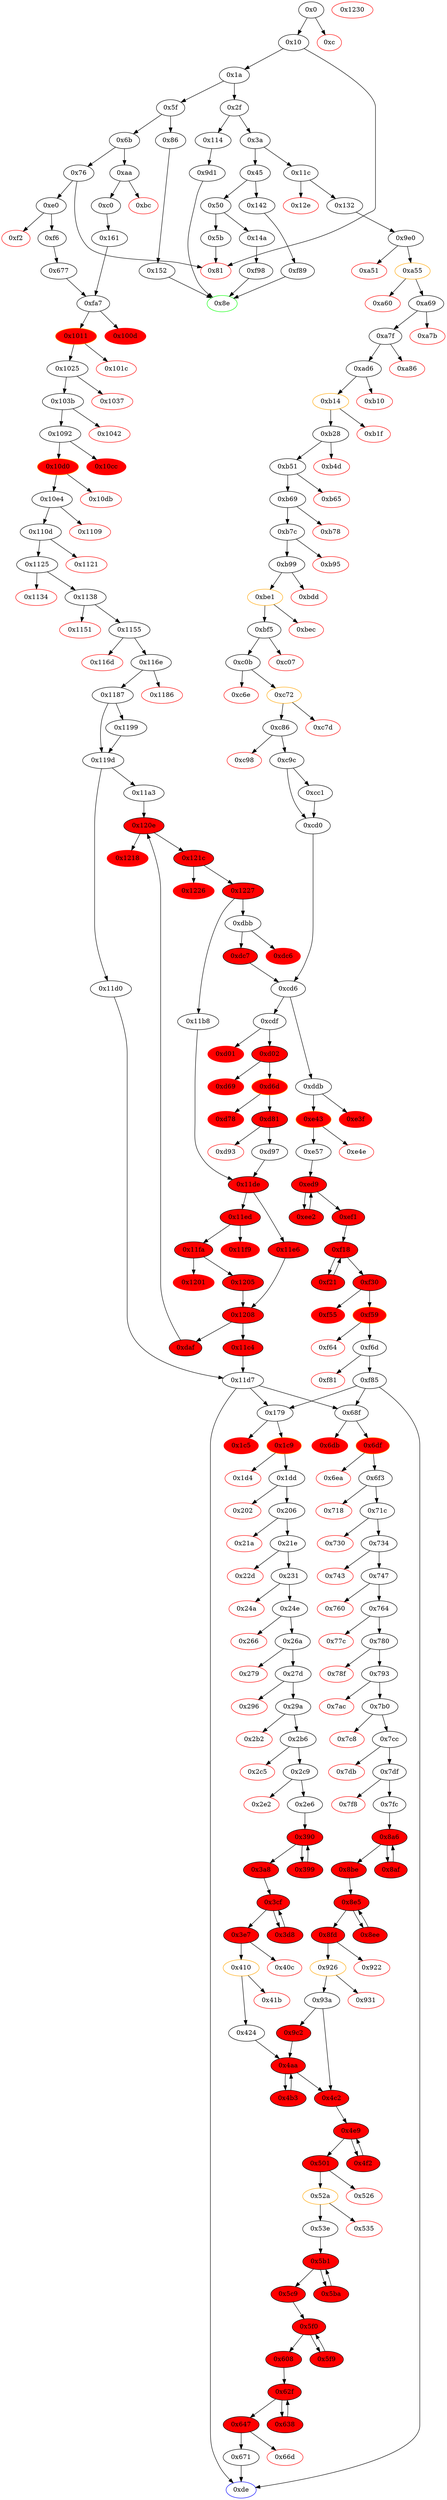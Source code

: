 strict digraph "" {
"0x1134" [color=red, fillcolor=white, id="0x1134", style=filled, tooltip="Block 0x1134\n[0x1134:0x1137]\n---\nPredecessors: [0x1125]\nSuccessors: []\n---\n0x1134 PUSH1 0x0\n0x1136 DUP1\n0x1137 REVERT\n---\n0x1134: V1506 = 0x0\n0x1137: REVERT 0x0 0x0\n---\nEntry stack: [V15, 0xde, S15, S14, S13, S12, 0x0, {0x179, 0x68f}, S9, S8, S7, 0x0, 0x60, V1493, V1477, V1477, V1500, V1502]\nStack pops: 0\nStack additions: []\nExit stack: [V15, 0xde, S15, S14, S13, S12, 0x0, {0x179, 0x68f}, S9, S8, S7, 0x0, 0x60, V1493, V1477, V1477, V1500, V1502]\n\nDef sites:\nV15: {0x1a.0x23}\n0xde: {0xe0.0xe1, 0xaa.0xab}\nS15: {0xc0.0xcc, 0xf6.0x102}\nS14: {0xc0.0xd2, 0xf6.0x108}\nS13: {0xc0.0xd9, 0xf6.0x10f}\nS12: {0x161.0x168, 0x677.0x67e}\n0x0: {0x161.0x16d, 0x677.0x683}\n{0x179, 0x68f}: {0x161.0x16f, 0x677.0x685}\nS9: {0xc0.0xcc, 0xf6.0x102}\nS8: {0xc0.0xd2, 0xf6.0x108}\nS7: {0xc0.0xd9, 0xf6.0x10f}\n0x0: {0xfa7.0xfe4}\n0x60: {0x1092.0x1093}\nV1493: {0x110d.0x110f}\nV1477: {0x10e4.0x10eb}\nV1477: {0x10e4.0x10eb}\nV1500: {0x1125.0x1127}\nV1502: {0x1125.0x112b}\n"];
"0x202" [color=red, fillcolor=white, id="0x202", style=filled, tooltip="Block 0x202\n[0x202:0x205]\n---\nPredecessors: [0x1dd]\nSuccessors: []\n---\n0x202 PUSH1 0x0\n0x204 DUP1\n0x205 REVERT\n---\n0x202: V200 = 0x0\n0x205: REVERT 0x0 0x0\n---\nEntry stack: [V15, 0xde, S13, S12, S11, S10, S9, S8, S7, S6, S5, 0x60, 0x60, 0x60, V185, V189]\nStack pops: 0\nStack additions: []\nExit stack: [V15, 0xde, S13, S12, S11, S10, S9, S8, S7, S6, S5, 0x60, 0x60, 0x60, V185, V189]\n\nDef sites:\nV15: {0x1a.0x23}\n0xde: {0xe0.0xe1, 0xaa.0xab}\nS13: {0xc0.0xcc, 0xf6.0x102}\nS12: {0xc0.0xd2, 0xf6.0x108}\nS11: {0xc0.0xd9, 0x1a.0x23, 0xf6.0x10f}\nS10: {0x161.0x168, 0xe0.0xe1, 0xaa.0xab, 0x1a.0x23, 0x677.0x67e}\nS9: {0xaa.0xab, 0x1a.0x23, 0x161.0x16d, 0xe0.0xe1, 0x677.0x683, 0xc0.0xcc, 0xf6.0x102}\nS8: {0x11c.0x11d, 0x161.0x16f, 0xc0.0xcc, 0x677.0x685, 0xf6.0x108, 0xc0.0xd2, 0xf6.0x102}\nS7: {0xc0.0xd9, 0x1a.0x23, 0x132.0x13d, 0xf6.0x108, 0xf6.0x102, 0xf6.0x10f, 0xc0.0xd2, 0xc0.0xcc}\nS6: {0x1a.0x23, 0x9e0.0x9e7, 0x677.0x67e, 0xf6.0x10f, 0xf6.0x108, 0xaa.0xab, 0x161.0x168, 0xc0.0xd9, 0xc0.0xd2, 0xe0.0xe1}\nS5: {0x1a.0x23, 0x677.0x683, 0xf6.0x102, 0xf6.0x108, 0x11ed.0x11f0, 0x161.0x16d, 0xc0.0xcc, 0xc0.0xd2, 0x11e6.0x11e7}\n0x60: {0x179.0x17c}\n0x60: {0x179.0x17c}\n0x60: {0x179.0x17f}\nV185: {0x1dd.0x1e4}\nV189: {0x1dd.0x1ec}\n"];
"0x78f" [color=red, fillcolor=white, id="0x78f", style=filled, tooltip="Block 0x78f\n[0x78f:0x792]\n---\nPredecessors: [0x780]\nSuccessors: []\n---\n0x78f PUSH1 0x0\n0x791 DUP1\n0x792 REVERT\n---\n0x78f: V676 = 0x0\n0x792: REVERT 0x0 0x0\n---\nEntry stack: [V15, 0xde, S17, S16, S15, S14, S13, S12, S11, S10, S9, 0x60, 0x60, 0x60, V644, V637, V621, V663, V670, V672]\nStack pops: 0\nStack additions: []\nExit stack: [V15, 0xde, S17, S16, S15, S14, S13, S12, S11, S10, S9, 0x60, 0x60, 0x60, V644, V637, V621, V663, V670, V672]\n\nDef sites:\nV15: {0x1a.0x23}\n0xde: {0xe0.0xe1, 0xaa.0xab}\nS17: {0xc0.0xcc, 0xf6.0x102}\nS16: {0xc0.0xd2, 0xf6.0x108}\nS15: {0xc0.0xd9, 0x1a.0x23, 0xf6.0x10f}\nS14: {0x161.0x168, 0xe0.0xe1, 0xaa.0xab, 0x1a.0x23, 0x677.0x67e}\nS13: {0xaa.0xab, 0x1a.0x23, 0x161.0x16d, 0xe0.0xe1, 0x677.0x683, 0xc0.0xcc, 0xf6.0x102}\nS12: {0x11c.0x11d, 0x161.0x16f, 0xc0.0xcc, 0x677.0x685, 0xf6.0x108, 0xc0.0xd2, 0xf6.0x102}\nS11: {0xc0.0xd9, 0x1a.0x23, 0x132.0x13d, 0xf6.0x108, 0xf6.0x102, 0xf6.0x10f, 0xc0.0xd2, 0xc0.0xcc}\nS10: {0x1a.0x23, 0x9e0.0x9e7, 0x677.0x67e, 0xf6.0x10f, 0xf6.0x108, 0xaa.0xab, 0x161.0x168, 0xc0.0xd9, 0xc0.0xd2, 0xe0.0xe1}\nS9: {0x1a.0x23, 0x677.0x683, 0xf6.0x102, 0xf6.0x108, 0x11ed.0x11f0, 0x161.0x16d, 0xc0.0xcc, 0xc0.0xd2, 0x11e6.0x11e7}\n0x60: {0x68f.0x692}\n0x60: {0x68f.0x692}\n0x60: {0x68f.0x695}\nV644: {0x734.0x736}\nV637: {0x71c.0x71e}\nV621: {0x6f3.0x6fa}\nV663: {0x764.0x76c}\nV670: {0x780.0x782}\nV672: {0x780.0x786}\n"];
"0x161" [fillcolor=white, id="0x161", style=filled, tooltip="Block 0x161\n[0x161:0x178]\n---\nPredecessors: [0xc0]\nSuccessors: [0xfa7]\n---\n0x161 JUMPDEST\n0x162 PUSH1 0x4\n0x164 DUP1\n0x165 SLOAD\n0x166 PUSH1 0x1\n0x168 ADD\n0x169 SWAP1\n0x16a DUP2\n0x16b SWAP1\n0x16c SSTORE\n0x16d PUSH1 0x0\n0x16f PUSH2 0x179\n0x172 DUP6\n0x173 DUP6\n0x174 DUP6\n0x175 PUSH2 0xfa7\n0x178 JUMP\n---\n0x161: JUMPDEST \n0x162: V137 = 0x4\n0x165: V138 = S[0x4]\n0x166: V139 = 0x1\n0x168: V140 = ADD 0x1 V138\n0x16c: S[0x4] = V140\n0x16d: V141 = 0x0\n0x16f: V142 = 0x179\n0x175: V143 = 0xfa7\n0x178: JUMP 0xfa7\n---\nEntry stack: [V15, 0xde, V71, V74, V79]\nStack pops: 3\nStack additions: [S2, S1, S0, V140, 0x0, 0x179, S2, S1, S0]\nExit stack: [V15, 0xde, V71, V74, V79, V140, 0x0, 0x179, V71, V74, V79]\n\nDef sites:\nV15: {0x1a.0x23}\n0xde: {0xaa.0xab}\nV71: {0xc0.0xcc}\nV74: {0xc0.0xd2}\nV79: {0xc0.0xd9}\n"];
"0xaa" [fillcolor=white, id="0xaa", style=filled, tooltip="Block 0xaa\n[0xaa:0xbb]\n---\nPredecessors: [0x6b]\nSuccessors: [0xbc, 0xc0]\n---\n0xaa JUMPDEST\n0xab PUSH2 0xde\n0xae PUSH1 0x4\n0xb0 DUP1\n0xb1 CALLDATASIZE\n0xb2 SUB\n0xb3 PUSH1 0x60\n0xb5 DUP2\n0xb6 LT\n0xb7 ISZERO\n0xb8 PUSH2 0xc0\n0xbb JUMPI\n---\n0xaa: JUMPDEST \n0xab: V56 = 0xde\n0xae: V57 = 0x4\n0xb1: V58 = CALLDATASIZE\n0xb2: V59 = SUB V58 0x4\n0xb3: V60 = 0x60\n0xb6: V61 = LT V59 0x60\n0xb7: V62 = ISZERO V61\n0xb8: V63 = 0xc0\n0xbb: JUMPI 0xc0 V62\n---\nEntry stack: [V15]\nStack pops: 0\nStack additions: [0xde, 0x4, V59]\nExit stack: [V15, 0xde, 0x4, V59]\n\nDef sites:\nV15: {0x1a.0x23}\n"];
"0xb10" [color=red, fillcolor=white, id="0xb10", style=filled, tooltip="Block 0xb10\n[0xb10:0xb13]\n---\nPredecessors: [0xad6]\nSuccessors: []\n---\n0xb10 PUSH1 0x0\n0xb12 DUP1\n0xb13 REVERT\n---\n0xb10: V976 = 0x0\n0xb13: REVERT 0x0 0x0\n---\nEntry stack: [V15, 0xde, V123, V887, V123, 0x60, V956, 0xf0284b1c, V967, 0x0, V970, V971, V970, V956, V973]\nStack pops: 0\nStack additions: []\nExit stack: [V15, 0xde, V123, V887, V123, 0x60, V956, 0xf0284b1c, V967, 0x0, V970, V971, V970, V956, V973]\n\nDef sites:\nV15: {0x1a.0x23}\n0xde: {0x11c.0x11d}\nV123: {0x132.0x13d}\nV887: {0x9e0.0x9e7}\nV123: {0x132.0x13d}\n0x60: {0xad6.0xad7}\nV956: {0xad6.0xae2}\n0xf0284b1c: {0xad6.0xae3}\nV967: {0xad6.0xafc}\n0x0: {0xad6.0xafd}\nV970: {0xad6.0xb01}\nV971: {0xad6.0xb04}\nV970: {0xad6.0xb01}\nV956: {0xad6.0xae2}\nV973: {0xad6.0xb09}\n"];
"0xf98" [fillcolor=white, id="0xf98", style=filled, tooltip="Block 0xf98\n[0xf98:0xfa6]\n---\nPredecessors: [0x14a]\nSuccessors: [0x8e]\n---\n0xf98 JUMPDEST\n0xf99 PUSH1 0x1\n0xf9b SLOAD\n0xf9c PUSH1 0x1\n0xf9e PUSH1 0xa0\n0xfa0 PUSH1 0x2\n0xfa2 EXP\n0xfa3 SUB\n0xfa4 AND\n0xfa5 DUP2\n0xfa6 JUMP\n---\n0xf98: JUMPDEST \n0xf99: V1368 = 0x1\n0xf9b: V1369 = S[0x1]\n0xf9c: V1370 = 0x1\n0xf9e: V1371 = 0xa0\n0xfa0: V1372 = 0x2\n0xfa2: V1373 = EXP 0x2 0xa0\n0xfa3: V1374 = SUB 0x10000000000000000000000000000000000000000 0x1\n0xfa4: V1375 = AND 0xffffffffffffffffffffffffffffffffffffffff V1369\n0xfa6: JUMP 0x8e\n---\nEntry stack: [V15, 0x8e]\nStack pops: 1\nStack additions: [S0, V1375]\nExit stack: [V15, 0x8e, V1375]\n\nDef sites:\nV15: {0x1a.0x23}\n0x8e: {0x14a.0x14b}\n"];
"0xc7d" [color=red, fillcolor=white, id="0xc7d", style=filled, tooltip="Block 0xc7d\n[0xc7d:0xc85]\n---\nPredecessors: [0xc72]\nSuccessors: []\n---\n0xc7d RETURNDATASIZE\n0xc7e PUSH1 0x0\n0xc80 DUP1\n0xc81 RETURNDATACOPY\n0xc82 RETURNDATASIZE\n0xc83 PUSH1 0x0\n0xc85 REVERT\n---\n0xc7d: V1103 = RETURNDATASIZE\n0xc7e: V1104 = 0x0\n0xc81: RETURNDATACOPY 0x0 0x0 V1103\n0xc82: V1105 = RETURNDATASIZE\n0xc83: V1106 = 0x0\n0xc85: REVERT 0x0 V1105\n---\nEntry stack: [V15, 0xde, V123, V887, V123, V1010, V1072, 0x0, V1086, 0x70a08231, V1089, V1100]\nStack pops: 0\nStack additions: []\nExit stack: [V15, 0xde, V123, V887, V123, V1010, V1072, 0x0, V1086, 0x70a08231, V1089, V1100]\n\nDef sites:\nV15: {0x1a.0x23}\n0xde: {0x11c.0x11d}\nV123: {0x132.0x13d}\nV887: {0x9e0.0x9e7}\nV123: {0x132.0x13d}\nV1010: {0xb69.0xb6b}\nV1072: {0xc0b.0xc0d}\n0x0: {0xc0b.0xc40}\nV1086: {0xc0b.0xc4c}\n0x70a08231: {0xc0b.0xc4e}\nV1089: {0xc0b.0xc58}\nV1100: {0xc72.0xc76}\n"];
"0x1138" [fillcolor=white, id="0x1138", style=filled, tooltip="Block 0x1138\n[0x1138:0x1150]\n---\nPredecessors: [0x1125]\nSuccessors: [0x1151, 0x1155]\n---\n0x1138 JUMPDEST\n0x1139 DUP2\n0x113a MLOAD\n0x113b DUP6\n0x113c PUSH1 0x20\n0x113e DUP3\n0x113f MUL\n0x1140 DUP4\n0x1141 ADD\n0x1142 GT\n0x1143 PUSH5 0x100000000\n0x1149 DUP3\n0x114a GT\n0x114b OR\n0x114c ISZERO\n0x114d PUSH2 0x1155\n0x1150 JUMPI\n---\n0x1138: JUMPDEST \n0x113a: V1507 = M[V1500]\n0x113c: V1508 = 0x20\n0x113f: V1509 = MUL V1507 0x20\n0x1141: V1510 = ADD V1502 V1509\n0x1142: V1511 = GT V1510 V1493\n0x1143: V1512 = 0x100000000\n0x114a: V1513 = GT V1507 0x100000000\n0x114b: V1514 = OR V1513 V1511\n0x114c: V1515 = ISZERO V1514\n0x114d: V1516 = 0x1155\n0x1150: JUMPI 0x1155 V1515\n---\nEntry stack: [V15, 0xde, S15, S14, S13, S12, 0x0, {0x179, 0x68f}, S9, S8, S7, 0x0, 0x60, V1493, V1477, V1477, V1500, V1502]\nStack pops: 5\nStack additions: [S4, S3, S2, S1, S0, V1507]\nExit stack: [V15, 0xde, S15, S14, S13, S12, 0x0, {0x179, 0x68f}, S9, S8, S7, 0x0, 0x60, V1493, V1477, V1477, V1500, V1502, V1507]\n\nDef sites:\nV15: {0x1a.0x23}\n0xde: {0xe0.0xe1, 0xaa.0xab}\nS15: {0xc0.0xcc, 0xf6.0x102}\nS14: {0xc0.0xd2, 0xf6.0x108}\nS13: {0xc0.0xd9, 0xf6.0x10f}\nS12: {0x161.0x168, 0x677.0x67e}\n0x0: {0x161.0x16d, 0x677.0x683}\n{0x179, 0x68f}: {0x161.0x16f, 0x677.0x685}\nS9: {0xc0.0xcc, 0xf6.0x102}\nS8: {0xc0.0xd2, 0xf6.0x108}\nS7: {0xc0.0xd9, 0xf6.0x10f}\n0x0: {0xfa7.0xfe4}\n0x60: {0x1092.0x1093}\nV1493: {0x110d.0x110f}\nV1477: {0x10e4.0x10eb}\nV1477: {0x10e4.0x10eb}\nV1500: {0x1125.0x1127}\nV1502: {0x1125.0x112b}\n"];
"0xd6d" [color=orange, fillcolor=red, id="0xd6d", style=filled, tooltip="Block 0xd6d\n[0xd6d:0xd77]\n---\nPredecessors: [0xd02]\nSuccessors: [0xd78, 0xd81]\n---\n0xd6d JUMPDEST\n0xd6e POP\n0xd6f GAS\n0xd70 STATICCALL\n0xd71 ISZERO\n0xd72 DUP1\n0xd73 ISZERO\n0xd74 PUSH2 0xd81\n0xd77 JUMPI\n---\n0xd6d: JUMPDEST \n0xd6f: V1202 = GAS\n0xd70: V1203 = STATICCALL V1202 V1145 V1195 V1196 V1195 0x20\n0xd71: V1204 = ISZERO V1203\n0xd73: V1205 = ISZERO V1204\n0xd74: V1206 = 0xd81\n0xd77: JUMPI 0xd81 V1205\n---\nEntry stack: [V15, 0xde, S24, S23, S22, S21, S20, S19, S18, S17, S16, S15, S14, S13, S12, S11, S10, 0x0, V1145, 0x1f98ade3, V1192, 0x20, V1195, V1196, V1195, V1145, V1198]\nStack pops: 6\nStack additions: [V1204]\nExit stack: [V15, 0xde, S24, S23, S22, S21, S20, S19, S18, S17, S16, S15, S14, S13, S12, S11, S10, 0x0, V1145, 0x1f98ade3, V1192, V1204]\n\nDef sites:\nV15: {0x1a.0x23}\n0xde: {0xe0.0xe1, 0xaa.0xab}\nS24: {0xc0.0xcc, 0xf6.0x102}\nS23: {0xc0.0xd2, 0xf6.0x108}\nS22: {0xc0.0xd9, 0x1a.0x23, 0xf6.0x10f}\nS21: {0x161.0x168, 0xe0.0xe1, 0xaa.0xab, 0x677.0x67e}\nS20: {0x161.0x16d, 0xc0.0xcc, 0x1a.0x23, 0x677.0x683, 0xf6.0x102}\nS19: {0x161.0x16f, 0xc0.0xd2, 0x11c.0x11d, 0x677.0x685, 0xf6.0x108}\nS18: {0xc0.0xcc, 0x132.0x13d, 0xf6.0x102, 0xc0.0xd9, 0xf6.0x10f}\nS17: {0x161.0x168, 0x9e0.0x9e7, 0xc0.0xd2, 0x677.0x67e, 0xf6.0x108}\nS16: {0x161.0x16d, 0xc0.0xd9, 0x132.0x13d, 0x677.0x683, 0xf6.0x10f}\nS15: {0xb69.0xb6b, 0xfa7.0xfe4, 0x161.0x16f, 0x677.0x685}\nS14: {0xc0.0xcc, 0xc0b.0xc0d, 0x1125.0x1127, 0xf6.0x102}\nS13: {0xc0.0xd2, 0x116e.0x1176, 0xc9c.0xc9e, 0xf6.0x108}\nS12: {0xc0.0xd9, 0xc9c.0xca0, 0x1187.0x118f, 0xf6.0x10f}\nS11: {0x11a3.0x11a3, 0xc9c.0xca4, 0xfa7.0xfe4}\nS10: {0xcd0.0xcd4, 0xdc7.0xdd6}\n0x0: {0xcdf.0xce4}\nV1145: {0xcdf.0xcef}\n0x1f98ade3: {0xcdf.0xcf1}\nV1192: {0xd02.0xd51}\n0x20: {0xd02.0xd56}\nV1195: {0xd02.0xd5a}\nV1196: {0xd02.0xd5d}\nV1195: {0xd02.0xd5a}\nV1145: {0xcdf.0xcef}\nV1198: {0xd02.0xd62}\n"];
"0x11fa" [fillcolor=red, id="0x11fa", style=filled, tooltip="Block 0x11fa\n[0x11fa:0x1200]\n---\nPredecessors: [0x11ed]\nSuccessors: [0x1201, 0x1205]\n---\n0x11fa JUMPDEST\n0x11fb DIV\n0x11fc EQ\n0x11fd PUSH2 0x1205\n0x1200 JUMPI\n---\n0x11fa: JUMPDEST \n0x11fb: V1561 = DIV V1559 S1\n0x11fc: V1562 = EQ V1561 S2\n0x11fd: V1563 = 0x1205\n0x1200: JUMPI 0x1205 V1562\n---\nEntry stack: [V15, 0xde, S25, S24, S23, S22, S21, S20, S19, S18, S17, S16, S15, S14, S13, S12, S11, S10, S9, S8, S7, S6, S5, 0x0, V1559, S2, S1, V1559]\nStack pops: 3\nStack additions: []\nExit stack: [V15, 0xde, S25, S24, S23, S22, S21, S20, S19, S18, S17, S16, S15, S14, S13, S12, S11, S10, S9, S8, S7, S6, S5, 0x0, V1559]\n\nDef sites:\nV15: {0x1a.0x23}\n0xde: {0xe0.0xe1, 0xaa.0xab}\nS25: {0xc0.0xcc, 0xf6.0x102}\nS24: {0xc0.0xd2, 0xf6.0x108}\nS23: {0xc0.0xd9, 0x1a.0x23, 0xf6.0x10f}\nS22: {0x161.0x168, 0xe0.0xe1, 0xaa.0xab, 0x677.0x67e}\nS21: {0x161.0x16d, 0xc0.0xcc, 0x1a.0x23, 0x677.0x683, 0xf6.0x102}\nS20: {0x161.0x16f, 0xc0.0xd2, 0x11c.0x11d, 0x677.0x685, 0xf6.0x108}\nS19: {0x1a.0x23, 0xc0.0xcc, 0x132.0x13d, 0xf6.0x10f, 0xc0.0xd9, 0xf6.0x102}\nS18: {0xc0.0xd2, 0xaa.0xab, 0xe0.0xe1, 0x161.0x168, 0x9e0.0x9e7, 0x677.0x67e, 0xf6.0x108}\nS17: {0x1a.0x23, 0x132.0x13d, 0x677.0x683, 0xf6.0x10f, 0xf6.0x102, 0x161.0x16d, 0xc0.0xd9, 0xc0.0xcc}\nS16: {0xb69.0xb6b, 0xfa7.0xfe4, 0x11c.0x11d, 0x161.0x16f, 0xc0.0xd2, 0x677.0x685, 0xf6.0x108}\nS15: {0xc0b.0xc0d, 0xc0.0xcc, 0x132.0x13d, 0x1125.0x1127, 0xf6.0x10f, 0xc0.0xd9, 0xf6.0x102}\nS14: {0xc0.0xd2, 0xc9c.0xc9e, 0x116e.0x1176, 0x161.0x168, 0x9e0.0x9e7, 0x677.0x67e, 0xf6.0x108}\nS13: {0x1187.0x118f, 0xc9c.0xca0, 0x161.0x16d, 0xc0.0xd9, 0x132.0x13d, 0x677.0x683, 0xf6.0x10f}\nS12: {0xb69.0xb6b, 0xc9c.0xca4, 0x161.0x16f, 0x11a3.0x11a3, 0x677.0x685, 0xfa7.0xfe4}\nS11: {0xc0.0xcc, 0xc0b.0xc0d, 0xcd0.0xcd4, 0x1125.0x1127, 0xdc7.0xdd6, 0xf6.0x102}\nS10: {0xc0.0xd2, 0x116e.0x1176, 0xc9c.0xc9e, 0xd97.0xd99, 0xf6.0x108}\nS9: {0xc0.0xd9, 0x1187.0x118f, 0xc9c.0xca0, 0xd97.0xd9c, 0xf6.0x10f}\nS8: {0xc0b.0xc0d, 0xc9c.0xca4, 0xc0.0xcc, 0x11a3.0x11a3, 0x1125.0x1127, 0xfa7.0xfe4, 0xf6.0x102}\nS7: {0xcd0.0xcd4, 0x11a3.0x11a5, 0x1125.0x1127, 0xd97.0xda0, 0xdc7.0xdd6}\nS6: {0x1227.0x1228, 0xd97.0xd99}\nS5: {0xc0.0xd2, 0xf6.0x108, 0xc9c.0xc9e, 0xd97.0xd99, 0x116e.0x1176}\n0x0: {0x11de.0x11df}\nV1559: {0x11ed.0x11f0}\nS2: {0xc0.0xd2, 0xf6.0x108, 0xc9c.0xc9e, 0xd97.0xd99, 0x116e.0x1176}\nS1: {0x1227.0x1228, 0xd97.0xd99}\nV1559: {0x11ed.0x11f0}\n"];
"0x5f" [fillcolor=white, id="0x5f", style=filled, tooltip="Block 0x5f\n[0x5f:0x6a]\n---\nPredecessors: [0x1a]\nSuccessors: [0x6b, 0x86]\n---\n0x5f JUMPDEST\n0x60 DUP1\n0x61 PUSH4 0x63dc4f95\n0x66 EQ\n0x67 PUSH2 0x86\n0x6a JUMPI\n---\n0x5f: JUMPDEST \n0x61: V32 = 0x63dc4f95\n0x66: V33 = EQ 0x63dc4f95 V15\n0x67: V34 = 0x86\n0x6a: JUMPI 0x86 V33\n---\nEntry stack: [V15]\nStack pops: 1\nStack additions: [S0]\nExit stack: [V15]\n\nDef sites:\nV15: {0x1a.0x23}\n"];
"0x114" [fillcolor=white, id="0x114", style=filled, tooltip="Block 0x114\n[0x114:0x11b]\n---\nPredecessors: [0x2f]\nSuccessors: [0x9d1]\n---\n0x114 JUMPDEST\n0x115 PUSH2 0x8e\n0x118 PUSH2 0x9d1\n0x11b JUMP\n---\n0x114: JUMPDEST \n0x115: V106 = 0x8e\n0x118: V107 = 0x9d1\n0x11b: JUMP 0x9d1\n---\nEntry stack: [V15]\nStack pops: 0\nStack additions: [0x8e]\nExit stack: [V15, 0x8e]\n\nDef sites:\nV15: {0x1a.0x23}\n"];
"0xc" [color=red, fillcolor=white, id="0xc", style=filled, tooltip="Block 0xc\n[0xc:0xf]\n---\nPredecessors: [0x0]\nSuccessors: []\n---\n0xc PUSH1 0x0\n0xe DUP1\n0xf REVERT\n---\n0xc: V5 = 0x0\n0xf: REVERT 0x0 0x0\n---\nEntry stack: [V2]\nStack pops: 0\nStack additions: []\nExit stack: [V2]\n\nDef sites:\nV2: {0x0.0x5}\n"];
"0xd81" [fillcolor=red, id="0xd81", style=filled, tooltip="Block 0xd81\n[0xd81:0xd92]\n---\nPredecessors: [0xd6d]\nSuccessors: [0xd93, 0xd97]\n---\n0xd81 JUMPDEST\n0xd82 POP\n0xd83 POP\n0xd84 POP\n0xd85 POP\n0xd86 PUSH1 0x40\n0xd88 MLOAD\n0xd89 RETURNDATASIZE\n0xd8a PUSH1 0x20\n0xd8c DUP2\n0xd8d LT\n0xd8e ISZERO\n0xd8f PUSH2 0xd97\n0xd92 JUMPI\n---\n0xd81: JUMPDEST \n0xd86: V1211 = 0x40\n0xd88: V1212 = M[0x40]\n0xd89: V1213 = RETURNDATASIZE\n0xd8a: V1214 = 0x20\n0xd8d: V1215 = LT V1213 0x20\n0xd8e: V1216 = ISZERO V1215\n0xd8f: V1217 = 0xd97\n0xd92: JUMPI 0xd97 V1216\n---\nEntry stack: [V15, 0xde, S19, S18, S17, S16, S15, S14, S13, S12, S11, S10, S9, S8, S7, S6, S5, 0x0, V1145, 0x1f98ade3, V1192, V1204]\nStack pops: 4\nStack additions: [V1212, V1213]\nExit stack: [V15, 0xde, S19, S18, S17, S16, S15, S14, S13, S12, S11, S10, S9, S8, S7, S6, S5, 0x0, V1212, V1213]\n\nDef sites:\nV15: {0x1a.0x23}\n0xde: {0xe0.0xe1, 0xaa.0xab}\nS19: {0xc0.0xcc, 0xf6.0x102}\nS18: {0xc0.0xd2, 0xf6.0x108}\nS17: {0xc0.0xd9, 0x1a.0x23, 0xf6.0x10f}\nS16: {0x161.0x168, 0xe0.0xe1, 0xaa.0xab, 0x677.0x67e}\nS15: {0x161.0x16d, 0xc0.0xcc, 0x1a.0x23, 0x677.0x683, 0xf6.0x102}\nS14: {0x161.0x16f, 0xc0.0xd2, 0x11c.0x11d, 0x677.0x685, 0xf6.0x108}\nS13: {0xc0.0xcc, 0x132.0x13d, 0xf6.0x102, 0xc0.0xd9, 0xf6.0x10f}\nS12: {0x161.0x168, 0x9e0.0x9e7, 0xc0.0xd2, 0x677.0x67e, 0xf6.0x108}\nS11: {0x161.0x16d, 0xc0.0xd9, 0x132.0x13d, 0x677.0x683, 0xf6.0x10f}\nS10: {0xb69.0xb6b, 0xfa7.0xfe4, 0x161.0x16f, 0x677.0x685}\nS9: {0xc0.0xcc, 0xc0b.0xc0d, 0x1125.0x1127, 0xf6.0x102}\nS8: {0xc0.0xd2, 0x116e.0x1176, 0xc9c.0xc9e, 0xf6.0x108}\nS7: {0xc0.0xd9, 0xc9c.0xca0, 0x1187.0x118f, 0xf6.0x10f}\nS6: {0x11a3.0x11a3, 0xc9c.0xca4, 0xfa7.0xfe4}\nS5: {0xcd0.0xcd4, 0xdc7.0xdd6}\n0x0: {0xcdf.0xce4}\nV1145: {0xcdf.0xcef}\n0x1f98ade3: {0xcdf.0xcf1}\nV1192: {0xd02.0xd51}\nV1204: {0xd6d.0xd71}\n"];
"0xe43" [color=orange, fillcolor=red, id="0xe43", style=filled, tooltip="Block 0xe43\n[0xe43:0xe4d]\n---\nPredecessors: [0xddb]\nSuccessors: [0xe4e, 0xe57]\n---\n0xe43 JUMPDEST\n0xe44 POP\n0xe45 GAS\n0xe46 CALL\n0xe47 ISZERO\n0xe48 DUP1\n0xe49 ISZERO\n0xe4a PUSH2 0xe57\n0xe4d JUMPI\n---\n0xe43: JUMPDEST \n0xe45: V1264 = GAS\n0xe46: V1265 = CALL V1264 V1252 0x0 V1246 V1258 V1246 0x0\n0xe47: V1266 = ISZERO V1265\n0xe49: V1267 = ISZERO V1266\n0xe4a: V1268 = 0xe57\n0xe4d: JUMPI 0xe57 V1267\n---\nEntry stack: [V15, 0xde, S23, S22, S21, S20, S19, S18, S17, S16, S15, S14, S13, S12, S11, S10, V1252, 0x9dc29fac, V1255, 0x0, V1246, V1258, V1246, 0x0, V1252, V1260]\nStack pops: 7\nStack additions: [V1266]\nExit stack: [V15, 0xde, S23, S22, S21, S20, S19, S18, S17, S16, S15, S14, S13, S12, S11, S10, V1252, 0x9dc29fac, V1255, V1266]\n\nDef sites:\nV15: {0x1a.0x23}\n0xde: {0xe0.0xe1, 0xaa.0xab}\nS23: {0xc0.0xcc, 0xf6.0x102}\nS22: {0xc0.0xd2, 0xf6.0x108}\nS21: {0xc0.0xd9, 0x1a.0x23, 0xf6.0x10f}\nS20: {0x161.0x168, 0xe0.0xe1, 0xaa.0xab, 0x677.0x67e}\nS19: {0x161.0x16d, 0xc0.0xcc, 0x1a.0x23, 0x677.0x683, 0xf6.0x102}\nS18: {0x161.0x16f, 0xc0.0xd2, 0x11c.0x11d, 0x677.0x685, 0xf6.0x108}\nS17: {0xc0.0xcc, 0x132.0x13d, 0xf6.0x102, 0xc0.0xd9, 0xf6.0x10f}\nS16: {0x161.0x168, 0x9e0.0x9e7, 0xc0.0xd2, 0x677.0x67e, 0xf6.0x108}\nS15: {0x161.0x16d, 0xc0.0xd9, 0x132.0x13d, 0x677.0x683, 0xf6.0x10f}\nS14: {0xb69.0xb6b, 0xfa7.0xfe4, 0x161.0x16f, 0x677.0x685}\nS13: {0xc0.0xcc, 0xc0b.0xc0d, 0x1125.0x1127, 0xf6.0x102}\nS12: {0xc0.0xd2, 0x116e.0x1176, 0xc9c.0xc9e, 0xf6.0x108}\nS11: {0xc0.0xd9, 0xc9c.0xca0, 0x1187.0x118f, 0xf6.0x10f}\nS10: {0x11a3.0x11a3, 0xc9c.0xca4, 0xfa7.0xfe4}\nV1252: {0xddb.0xe1c}\n0x9dc29fac: {0xddb.0xe1e}\nV1255: {0xddb.0xe28}\n0x0: {0xddb.0xe2a}\nV1246: {0xddb.0xe12}\nV1258: {0xddb.0xe32}\nV1246: {0xddb.0xe12}\n0x0: {0xddb.0xe2a}\nV1252: {0xddb.0xe1c}\nV1260: {0xddb.0xe38}\n"];
"0xa69" [fillcolor=white, id="0xa69", style=filled, tooltip="Block 0xa69\n[0xa69:0xa7a]\n---\nPredecessors: [0xa55]\nSuccessors: [0xa7b, 0xa7f]\n---\n0xa69 JUMPDEST\n0xa6a POP\n0xa6b POP\n0xa6c POP\n0xa6d POP\n0xa6e PUSH1 0x40\n0xa70 MLOAD\n0xa71 RETURNDATASIZE\n0xa72 PUSH1 0x20\n0xa74 DUP2\n0xa75 LT\n0xa76 ISZERO\n0xa77 PUSH2 0xa7f\n0xa7a JUMPI\n---\n0xa69: JUMPDEST \n0xa6e: V922 = 0x40\n0xa70: V923 = M[0x40]\n0xa71: V924 = RETURNDATASIZE\n0xa72: V925 = 0x20\n0xa75: V926 = LT V924 0x20\n0xa76: V927 = ISZERO V926\n0xa77: V928 = 0xa7f\n0xa7a: JUMPI 0xa7f V927\n---\nEntry stack: [V15, 0xde, V123, V887, V123, V901, 0xfef3ee73, V904, V915]\nStack pops: 4\nStack additions: [V923, V924]\nExit stack: [V15, 0xde, V123, V887, V123, V923, V924]\n\nDef sites:\nV15: {0x1a.0x23}\n0xde: {0x11c.0x11d}\nV123: {0x132.0x13d}\nV887: {0x9e0.0x9e7}\nV123: {0x132.0x13d}\nV901: {0x9e0.0xa2e}\n0xfef3ee73: {0x9e0.0xa30}\nV904: {0x9e0.0xa3a}\nV915: {0xa55.0xa59}\n"];
"0x2f" [fillcolor=white, id="0x2f", style=filled, tooltip="Block 0x2f\n[0x2f:0x39]\n---\nPredecessors: [0x1a]\nSuccessors: [0x3a, 0x114]\n---\n0x2f DUP1\n0x30 PUSH4 0xa05cb755\n0x35 EQ\n0x36 PUSH2 0x114\n0x39 JUMPI\n---\n0x30: V19 = 0xa05cb755\n0x35: V20 = EQ 0xa05cb755 V15\n0x36: V21 = 0x114\n0x39: JUMPI 0x114 V20\n---\nEntry stack: [V15]\nStack pops: 1\nStack additions: [S0]\nExit stack: [V15]\n\nDef sites:\nV15: {0x1a.0x23}\n"];
"0x1125" [fillcolor=white, id="0x1125", style=filled, tooltip="Block 0x1125\n[0x1125:0x1133]\n---\nPredecessors: [0x110d]\nSuccessors: [0x1134, 0x1138]\n---\n0x1125 JUMPDEST\n0x1126 DUP3\n0x1127 ADD\n0x1128 PUSH1 0x20\n0x112a DUP2\n0x112b ADD\n0x112c DUP5\n0x112d DUP2\n0x112e GT\n0x112f ISZERO\n0x1130 PUSH2 0x1138\n0x1133 JUMPI\n---\n0x1125: JUMPDEST \n0x1127: V1500 = ADD V1477 V1494\n0x1128: V1501 = 0x20\n0x112b: V1502 = ADD V1500 0x20\n0x112e: V1503 = GT V1502 V1493\n0x112f: V1504 = ISZERO V1503\n0x1130: V1505 = 0x1138\n0x1133: JUMPI 0x1138 V1504\n---\nEntry stack: [V15, 0xde, S14, S13, S12, S11, 0x0, {0x179, 0x68f}, S8, S7, S6, 0x0, 0x60, V1493, V1477, V1477, V1494]\nStack pops: 4\nStack additions: [S3, S2, S1, V1500, V1502]\nExit stack: [V15, 0xde, S14, S13, S12, S11, 0x0, {0x179, 0x68f}, S8, S7, S6, 0x0, 0x60, V1493, V1477, V1477, V1500, V1502]\n\nDef sites:\nV15: {0x1a.0x23}\n0xde: {0xe0.0xe1, 0xaa.0xab}\nS14: {0xc0.0xcc, 0xf6.0x102}\nS13: {0xc0.0xd2, 0xf6.0x108}\nS12: {0xc0.0xd9, 0xf6.0x10f}\nS11: {0x161.0x168, 0x677.0x67e}\n0x0: {0x161.0x16d, 0x677.0x683}\n{0x179, 0x68f}: {0x161.0x16f, 0x677.0x685}\nS8: {0xc0.0xcc, 0xf6.0x102}\nS7: {0xc0.0xd2, 0xf6.0x108}\nS6: {0xc0.0xd9, 0xf6.0x10f}\n0x0: {0xfa7.0xfe4}\n0x60: {0x1092.0x1093}\nV1493: {0x110d.0x110f}\nV1477: {0x10e4.0x10eb}\nV1477: {0x10e4.0x10eb}\nV1494: {0x110d.0x1113}\n"];
"0x66d" [color=red, fillcolor=white, id="0x66d", style=filled, tooltip="Block 0x66d\n[0x66d:0x670]\n---\nPredecessors: [0x647]\nSuccessors: []\n---\n0x66d PUSH1 0x0\n0x66f DUP1\n0x670 REVERT\n---\n0x66d: V572 = 0x0\n0x670: REVERT 0x0 0x0\n---\nEntry stack: [S3, S2, S1, S0]\nStack pops: 0\nStack additions: []\nExit stack: [S3, S2, S1, S0]\n\nDef sites:\nS3: {}\nS2: {}\nS1: {}\nS0: {}\n"];
"0x8a6" [fillcolor=red, id="0x8a6", style=filled, tooltip="Block 0x8a6\n[0x8a6:0x8ae]\n---\nPredecessors: [0x7fc, 0x8af]\nSuccessors: [0x8af, 0x8be]\n---\n0x8a6 JUMPDEST\n0x8a7 DUP4\n0x8a8 DUP2\n0x8a9 LT\n0x8aa ISZERO\n0x8ab PUSH2 0x8be\n0x8ae JUMPI\n---\n0x8a6: JUMPDEST \n0x8a9: V786 = LT S0 V784\n0x8aa: V787 = ISZERO V786\n0x8ab: V788 = 0x8be\n0x8ae: JUMPI 0x8be V787\n---\nEntry stack: [V15, 0xde, S23, S22, S21, S20, S19, V644, V670, V696, V731, 0xcaaa3ada, V733, S12, V644, V670, V743, V771, V773, V779, V782, V784, V784, V779, V782, S0]\nStack pops: 4\nStack additions: [S3, S2, S1, S0]\nExit stack: [V15, 0xde, S23, S22, S21, S20, S19, V644, V670, V696, V731, 0xcaaa3ada, V733, S12, V644, V670, V743, V771, V773, V779, V782, V784, V784, V779, V782, S0]\n\nDef sites:\nV15: {0x1a.0x23}\n0xde: {0xe0.0xe1, 0xaa.0xab}\nS23: {0xc0.0xcc, 0xf6.0x102}\nS22: {0xc0.0xd2, 0xf6.0x108}\nS21: {0xc0.0xd9, 0xf6.0x10f}\nS20: {0x161.0x168, 0x677.0x67e}\nS19: {0xc0.0xd2, 0xf6.0x108}\nV644: {0x734.0x736}\nV670: {0x780.0x782}\nV696: {0x7cc.0x7ce}\nV731: {0x7fc.0x82f}\n0xcaaa3ada: {0x7fc.0x830}\nV733: {0x7fc.0x835}\nS12: {0xc0.0xcc, 0xf6.0x102}\nV644: {0x734.0x736}\nV670: {0x780.0x782}\nV743: {0x7fc.0x84d}\nV771: {0x7fc.0x87e}\nV773: {0x7fc.0x882}\nV779: {0x7fc.0x894}\nV782: {0x7fc.0x89c}\nV784: {0x7fc.0x8a0}\nV784: {0x7fc.0x8a0}\nV779: {0x7fc.0x894}\nV782: {0x7fc.0x89c}\nS0: {0x7fc.0x8a4, 0x8af.0x8b9}\n"];
"0x27d" [fillcolor=white, id="0x27d", style=filled, tooltip="Block 0x27d\n[0x27d:0x295]\n---\nPredecessors: [0x26a]\nSuccessors: [0x296, 0x29a]\n---\n0x27d JUMPDEST\n0x27e DUP2\n0x27f MLOAD\n0x280 DUP6\n0x281 PUSH1 0x20\n0x283 DUP3\n0x284 MUL\n0x285 DUP4\n0x286 ADD\n0x287 GT\n0x288 PUSH5 0x100000000\n0x28e DUP3\n0x28f GT\n0x290 OR\n0x291 ISZERO\n0x292 PUSH2 0x29a\n0x295 JUMPI\n---\n0x27d: JUMPDEST \n0x27f: V241 = M[V234]\n0x281: V242 = 0x20\n0x284: V243 = MUL V241 0x20\n0x286: V244 = ADD V236 V243\n0x287: V245 = GT V244 V201\n0x288: V246 = 0x100000000\n0x28f: V247 = GT V241 0x100000000\n0x290: V248 = OR V247 V245\n0x291: V249 = ISZERO V248\n0x292: V250 = 0x29a\n0x295: JUMPI 0x29a V249\n---\nEntry stack: [V15, 0xde, S17, S16, S15, S14, S13, S12, S11, S10, S9, 0x60, 0x60, 0x60, V208, V201, V185, V227, V234, V236]\nStack pops: 5\nStack additions: [S4, S3, S2, S1, S0, V241]\nExit stack: [V15, 0xde, S17, S16, S15, S14, S13, S12, S11, S10, S9, 0x60, 0x60, 0x60, V208, V201, V185, V227, V234, V236, V241]\n\nDef sites:\nV15: {0x1a.0x23}\n0xde: {0xe0.0xe1, 0xaa.0xab}\nS17: {0xc0.0xcc, 0xf6.0x102}\nS16: {0xc0.0xd2, 0xf6.0x108}\nS15: {0xc0.0xd9, 0x1a.0x23, 0xf6.0x10f}\nS14: {0x161.0x168, 0xe0.0xe1, 0xaa.0xab, 0x1a.0x23, 0x677.0x67e}\nS13: {0xaa.0xab, 0x1a.0x23, 0x161.0x16d, 0xe0.0xe1, 0x677.0x683, 0xc0.0xcc, 0xf6.0x102}\nS12: {0x11c.0x11d, 0x161.0x16f, 0xc0.0xcc, 0x677.0x685, 0xf6.0x108, 0xc0.0xd2, 0xf6.0x102}\nS11: {0xc0.0xd9, 0x1a.0x23, 0x132.0x13d, 0xf6.0x108, 0xf6.0x102, 0xf6.0x10f, 0xc0.0xd2, 0xc0.0xcc}\nS10: {0x1a.0x23, 0x9e0.0x9e7, 0x677.0x67e, 0xf6.0x10f, 0xf6.0x108, 0xaa.0xab, 0x161.0x168, 0xc0.0xd9, 0xc0.0xd2, 0xe0.0xe1}\nS9: {0x1a.0x23, 0x677.0x683, 0xf6.0x102, 0xf6.0x108, 0x11ed.0x11f0, 0x161.0x16d, 0xc0.0xcc, 0xc0.0xd2, 0x11e6.0x11e7}\n0x60: {0x179.0x17c}\n0x60: {0x179.0x17c}\n0x60: {0x179.0x17f}\nV208: {0x21e.0x220}\nV201: {0x206.0x208}\nV185: {0x1dd.0x1e4}\nV227: {0x24e.0x256}\nV234: {0x26a.0x26c}\nV236: {0x26a.0x270}\n"];
"0x764" [fillcolor=white, id="0x764", style=filled, tooltip="Block 0x764\n[0x764:0x77b]\n---\nPredecessors: [0x747]\nSuccessors: [0x77c, 0x780]\n---\n0x764 JUMPDEST\n0x765 POP\n0x766 POP\n0x767 SWAP3\n0x768 SWAP2\n0x769 SWAP1\n0x76a PUSH1 0x20\n0x76c ADD\n0x76d DUP1\n0x76e MLOAD\n0x76f PUSH5 0x100000000\n0x775 DUP2\n0x776 GT\n0x777 ISZERO\n0x778 PUSH2 0x780\n0x77b JUMPI\n---\n0x764: JUMPDEST \n0x76a: V662 = 0x20\n0x76c: V663 = ADD 0x20 V621\n0x76e: V664 = M[V663]\n0x76f: V665 = 0x100000000\n0x776: V666 = GT V664 0x100000000\n0x777: V667 = ISZERO V666\n0x778: V668 = 0x780\n0x77b: JUMPI 0x780 V667\n---\nEntry stack: [V15, 0xde, S17, S16, S15, S14, S13, S12, S11, S10, S9, 0x60, 0x60, 0x60, V637, V621, V621, V644, V646, V651]\nStack pops: 6\nStack additions: [S2, S5, S4, V663, V664]\nExit stack: [V15, 0xde, S17, S16, S15, S14, S13, S12, S11, S10, S9, 0x60, 0x60, 0x60, V644, V637, V621, V663, V664]\n\nDef sites:\nV15: {0x1a.0x23}\n0xde: {0xe0.0xe1, 0xaa.0xab}\nS17: {0xc0.0xcc, 0xf6.0x102}\nS16: {0xc0.0xd2, 0xf6.0x108}\nS15: {0xc0.0xd9, 0x1a.0x23, 0xf6.0x10f}\nS14: {0x161.0x168, 0xe0.0xe1, 0xaa.0xab, 0x1a.0x23, 0x677.0x67e}\nS13: {0xaa.0xab, 0x1a.0x23, 0x161.0x16d, 0xe0.0xe1, 0x677.0x683, 0xc0.0xcc, 0xf6.0x102}\nS12: {0x11c.0x11d, 0x161.0x16f, 0xc0.0xcc, 0x677.0x685, 0xf6.0x108, 0xc0.0xd2, 0xf6.0x102}\nS11: {0xc0.0xd9, 0x1a.0x23, 0x132.0x13d, 0xf6.0x108, 0xf6.0x102, 0xf6.0x10f, 0xc0.0xd2, 0xc0.0xcc}\nS10: {0x1a.0x23, 0x9e0.0x9e7, 0x677.0x67e, 0xf6.0x10f, 0xf6.0x108, 0xaa.0xab, 0x161.0x168, 0xc0.0xd9, 0xc0.0xd2, 0xe0.0xe1}\nS9: {0x1a.0x23, 0x677.0x683, 0xf6.0x102, 0xf6.0x108, 0x11ed.0x11f0, 0x161.0x16d, 0xc0.0xcc, 0xc0.0xd2, 0x11e6.0x11e7}\n0x60: {0x68f.0x692}\n0x60: {0x68f.0x692}\n0x60: {0x68f.0x695}\nV637: {0x71c.0x71e}\nV621: {0x6f3.0x6fa}\nV621: {0x6f3.0x6fa}\nV644: {0x734.0x736}\nV646: {0x734.0x73a}\nV651: {0x747.0x749}\n"];
"0x101c" [color=red, fillcolor=white, id="0x101c", style=filled, tooltip="Block 0x101c\n[0x101c:0x1024]\n---\nPredecessors: [0x1011]\nSuccessors: []\n---\n0x101c RETURNDATASIZE\n0x101d PUSH1 0x0\n0x101f DUP1\n0x1020 RETURNDATACOPY\n0x1021 RETURNDATASIZE\n0x1022 PUSH1 0x0\n0x1024 REVERT\n---\n0x101c: V1408 = RETURNDATASIZE\n0x101d: V1409 = 0x0\n0x1020: RETURNDATACOPY 0x0 0x0 V1408\n0x1021: V1410 = RETURNDATASIZE\n0x1022: V1411 = 0x0\n0x1024: REVERT 0x0 V1410\n---\nEntry stack: [V15, 0xde, S13, S12, S11, S10, 0x0, {0x179, 0x68f}, S7, S6, S5, 0x0, V1391, 0xfef3ee73, V1394, V1405]\nStack pops: 0\nStack additions: []\nExit stack: [V15, 0xde, S13, S12, S11, S10, 0x0, {0x179, 0x68f}, S7, S6, S5, 0x0, V1391, 0xfef3ee73, V1394, V1405]\n\nDef sites:\nV15: {0x1a.0x23}\n0xde: {0xe0.0xe1, 0xaa.0xab}\nS13: {0xc0.0xcc, 0xf6.0x102}\nS12: {0xc0.0xd2, 0xf6.0x108}\nS11: {0xc0.0xd9, 0xf6.0x10f}\nS10: {0x161.0x168, 0x677.0x67e}\n0x0: {0x161.0x16d, 0x677.0x683}\n{0x179, 0x68f}: {0x161.0x16f, 0x677.0x685}\nS7: {0xc0.0xcc, 0xf6.0x102}\nS6: {0xc0.0xd2, 0xf6.0x108}\nS5: {0xc0.0xd9, 0xf6.0x10f}\n0x0: {0xfa7.0xfe4}\nV1391: {0xfa7.0xfea}\n0xfef3ee73: {0xfa7.0xfec}\nV1394: {0xfa7.0xff6}\nV1405: {0x1011.0x1015}\n"];
"0x608" [fillcolor=red, id="0x608", style=filled, tooltip="Block 0x608\n[0x608:0x62e]\n---\nPredecessors: [0x5f0]\nSuccessors: [0x62f]\n---\n0x608 JUMPDEST\n0x609 POP\n0x60a POP\n0x60b POP\n0x60c POP\n0x60d SWAP1\n0x60e POP\n0x60f ADD\n0x610 DUP5\n0x611 DUP2\n0x612 SUB\n0x613 DUP3\n0x614 MSTORE\n0x615 DUP6\n0x616 DUP2\n0x617 DUP2\n0x618 MLOAD\n0x619 DUP2\n0x61a MSTORE\n0x61b PUSH1 0x20\n0x61d ADD\n0x61e SWAP2\n0x61f POP\n0x620 DUP1\n0x621 MLOAD\n0x622 SWAP1\n0x623 PUSH1 0x20\n0x625 ADD\n0x626 SWAP1\n0x627 PUSH1 0x20\n0x629 MUL\n0x62a DUP1\n0x62b DUP4\n0x62c DUP4\n0x62d PUSH1 0x0\n---\n0x608: JUMPDEST \n0x60f: V544 = ADD V533 V528\n0x612: V545 = SUB V544 V496\n0x614: M[V502] = V545\n0x618: V546 = M[S11]\n0x61a: M[V544] = V546\n0x61b: V547 = 0x20\n0x61d: V548 = ADD 0x20 V544\n0x621: V549 = M[S11]\n0x623: V550 = 0x20\n0x625: V551 = ADD 0x20 S11\n0x627: V552 = 0x20\n0x629: V553 = MUL 0x20 V549\n0x62d: V554 = 0x0\n---\nEntry stack: [S25, S24, S23, S22, S21, S20, S19, S18, V487, V493, 0x7964b0abc937d19ea4a78ec85a1dab6930da8281799c700deee860945a8a6c21, S14, S13, S12, S11, V496, V498, V500, V502, V528, V531, V533, V533, V528, V531, S0]\nStack pops: 12\nStack additions: [S11, S10, S9, S8, S7, V548, V551, V553, V553, V548, V551, 0x0]\nExit stack: [S25, S24, S23, S22, S21, S20, S19, S18, V487, V493, 0x7964b0abc937d19ea4a78ec85a1dab6930da8281799c700deee860945a8a6c21, S14, S13, S12, S11, V496, V498, V500, V502, V548, V551, V553, V553, V548, V551, 0x0]\n\nDef sites:\nS25: {}\nS24: {}\nS23: {}\nS22: {}\nS21: {}\nS20: {0x734.0x736, 0x21e.0x220}\nS19: {0x780.0x782, 0x26a.0x26c}\nS18: {0x7cc.0x7ce, 0x2b6.0x2b8}\nV487: {0x53e.0x54c}\nV493: {0x53e.0x556}\n0x7964b0abc937d19ea4a78ec85a1dab6930da8281799c700deee860945a8a6c21: {0x53e.0x557}\nS14: {}\nS13: {0x734.0x736, 0x21e.0x220}\nS12: {0x780.0x782, 0x26a.0x26c}\nS11: {0x7cc.0x7ce, 0x2b6.0x2b8}\nV496: {0x53e.0x57e}\nV498: {0x53e.0x585}\nV500: {0x53e.0x589}\nV502: {0x53e.0x58d}\nV528: {0x5c9.0x5de}\nV531: {0x5c9.0x5e6}\nV533: {0x5c9.0x5ea}\nV533: {0x5c9.0x5ea}\nV528: {0x5c9.0x5de}\nV531: {0x5c9.0x5e6}\nS0: {0x5c9.0x5ee, 0x5f9.0x603}\n"];
"0x922" [color=red, fillcolor=white, id="0x922", style=filled, tooltip="Block 0x922\n[0x922:0x925]\n---\nPredecessors: [0x8fd]\nSuccessors: []\n---\n0x922 PUSH1 0x0\n0x924 DUP1\n0x925 REVERT\n---\n0x922: V825 = 0x0\n0x925: REVERT 0x0 0x0\n---\nEntry stack: [V15, 0xde, S17, S16, S15, S14, S13, V644, V670, V696, V731, 0xcaaa3ada, V815, 0x0, V818, V819, V818, 0x0, V731, V822]\nStack pops: 0\nStack additions: []\nExit stack: [V15, 0xde, S17, S16, S15, S14, S13, V644, V670, V696, V731, 0xcaaa3ada, V815, 0x0, V818, V819, V818, 0x0, V731, V822]\n\nDef sites:\nV15: {0x1a.0x23}\n0xde: {0xe0.0xe1, 0xaa.0xab}\nS17: {0xc0.0xcc, 0xf6.0x102}\nS16: {0xc0.0xd2, 0xf6.0x108}\nS15: {0xc0.0xd9, 0xf6.0x10f}\nS14: {0x161.0x168, 0x677.0x67e}\nS13: {0xc0.0xd2, 0xf6.0x108}\nV644: {0x734.0x736}\nV670: {0x780.0x782}\nV696: {0x7cc.0x7ce}\nV731: {0x7fc.0x82f}\n0xcaaa3ada: {0x7fc.0x830}\nV815: {0x8fd.0x904}\n0x0: {0x8fd.0x90d}\nV818: {0x8fd.0x911}\nV819: {0x8fd.0x914}\nV818: {0x8fd.0x911}\n0x0: {0x8fd.0x916}\nV731: {0x7fc.0x82f}\nV822: {0x8fd.0x91b}\n"];
"0x535" [color=red, fillcolor=white, id="0x535", style=filled, tooltip="Block 0x535\n[0x535:0x53d]\n---\nPredecessors: [0x52a]\nSuccessors: []\n---\n0x535 RETURNDATASIZE\n0x536 PUSH1 0x0\n0x538 DUP1\n0x539 RETURNDATACOPY\n0x53a RETURNDATASIZE\n0x53b PUSH1 0x0\n0x53d REVERT\n---\n0x535: V477 = RETURNDATASIZE\n0x536: V478 = 0x0\n0x539: RETURNDATACOPY 0x0 0x0 V477\n0x53a: V479 = RETURNDATASIZE\n0x53b: V480 = 0x0\n0x53d: REVERT 0x0 V479\n---\nEntry stack: [V15, 0xde, S11, S10, S9, S8, S7, S6, S5, S4, S3, {0x55d2d9cd, 0xfe93620e}, V461, V474]\nStack pops: 0\nStack additions: []\nExit stack: [V15, 0xde, S11, S10, S9, S8, S7, S6, S5, S4, S3, {0x55d2d9cd, 0xfe93620e}, V461, V474]\n\nDef sites:\nV15: {0x1a.0x23}\n0xde: {0xe0.0xe1, 0xaa.0xab}\nS11: {0xc0.0xcc, 0xf6.0x102}\nS10: {0xc0.0xd2, 0xf6.0x108}\nS9: {0xc0.0xd9, 0xf6.0x10f}\nS8: {0x161.0x168, 0x677.0x67e}\nS7: {0xc0.0xd2, 0xf6.0x108}\nS6: {0x734.0x736, 0x21e.0x220}\nS5: {0x780.0x782, 0x26a.0x26c}\nS4: {0x7cc.0x7ce, 0x2b6.0x2b8}\nS3: {0x93a.0x993, 0x424.0x47f}\n{0x55d2d9cd, 0xfe93620e}: {0x93a.0x996, 0x424.0x482}\nV461: {0x501.0x508}\nV474: {0x52a.0x52e}\n"];
"0xef1" [fillcolor=red, id="0xef1", style=filled, tooltip="Block 0xef1\n[0xef1:0xf17]\n---\nPredecessors: [0xed9]\nSuccessors: [0xf18]\n---\n0xef1 JUMPDEST\n0xef2 POP\n0xef3 POP\n0xef4 POP\n0xef5 POP\n0xef6 SWAP1\n0xef7 POP\n0xef8 ADD\n0xef9 DUP4\n0xefa DUP2\n0xefb SUB\n0xefc DUP3\n0xefd MSTORE\n0xefe DUP5\n0xeff DUP2\n0xf00 DUP2\n0xf01 MLOAD\n0xf02 DUP2\n0xf03 MSTORE\n0xf04 PUSH1 0x20\n0xf06 ADD\n0xf07 SWAP2\n0xf08 POP\n0xf09 DUP1\n0xf0a MLOAD\n0xf0b SWAP1\n0xf0c PUSH1 0x20\n0xf0e ADD\n0xf0f SWAP1\n0xf10 PUSH1 0x20\n0xf12 MUL\n0xf13 DUP1\n0xf14 DUP4\n0xf15 DUP4\n0xf16 PUSH1 0x0\n---\n0xef1: JUMPDEST \n0xef8: V1315 = ADD V1304 V1301\n0xefb: V1316 = SUB V1315 V1291\n0xefd: M[V1299] = V1316\n0xf01: V1317 = M[S10]\n0xf03: M[V1315] = V1317\n0xf04: V1318 = 0x20\n0xf06: V1319 = ADD 0x20 V1315\n0xf0a: V1320 = M[S10]\n0xf0c: V1321 = 0x20\n0xf0e: V1322 = ADD 0x20 S10\n0xf10: V1323 = 0x20\n0xf12: V1324 = MUL 0x20 V1320\n0xf16: V1325 = 0x0\n---\nEntry stack: [V15, 0xde, S29, S28, S27, S26, S25, S24, S23, S22, S21, S20, S19, S18, S17, S16, V1296, 0x55d2d9cd, S13, S12, V1286, S10, V1291, V1291, V1299, V1301, V1303, V1304, V1304, V1301, V1303, S0]\nStack pops: 11\nStack additions: [S10, S9, S8, S7, V1319, V1322, V1324, V1324, V1319, V1322, 0x0]\nExit stack: [V15, 0xde, S29, S28, S27, S26, S25, S24, S23, S22, S21, S20, S19, S18, S17, S16, V1296, 0x55d2d9cd, S13, S12, V1286, S10, V1291, V1291, V1299, V1319, V1322, V1324, V1324, V1319, V1322, 0x0]\n\nDef sites:\nV15: {0x1a.0x23}\n0xde: {0xe0.0xe1, 0xaa.0xab}\nS29: {0xc0.0xcc, 0xf6.0x102}\nS28: {0xc0.0xd2, 0xf6.0x108}\nS27: {0xc0.0xd9, 0x1a.0x23, 0xf6.0x10f}\nS26: {0x161.0x168, 0xe0.0xe1, 0xaa.0xab, 0x677.0x67e}\nS25: {0x161.0x16d, 0xc0.0xcc, 0x1a.0x23, 0x677.0x683, 0xf6.0x102}\nS24: {0x161.0x16f, 0xc0.0xd2, 0x11c.0x11d, 0x677.0x685, 0xf6.0x108}\nS23: {0xc0.0xcc, 0x132.0x13d, 0xf6.0x10f, 0xc0.0xd9, 0xf6.0x102}\nS22: {0x161.0x168, 0x9e0.0x9e7, 0xc0.0xd2, 0x677.0x67e, 0xf6.0x108}\nS21: {0x161.0x16d, 0xc0.0xd9, 0x132.0x13d, 0x677.0x683, 0xf6.0x10f}\nS20: {0xb69.0xb6b, 0xfa7.0xfe4, 0x161.0x16f, 0x677.0x685}\nS19: {0xc0.0xcc, 0xc0b.0xc0d, 0x1125.0x1127, 0xf6.0x102}\nS18: {0x116e.0x1176, 0xc9c.0xc9e, 0xc0.0xd2, 0xf6.0x108}\nS17: {0xc0.0xd9, 0xc9c.0xca0, 0x1187.0x118f, 0xf6.0x10f}\nS16: {0x11a3.0x11a3, 0xc9c.0xca4, 0xfa7.0xfe4}\nV1296: {0xe57.0xeb0}\n0x55d2d9cd: {0xe57.0xeb3}\nS13: {0xb69.0xb6b, 0xfa7.0xfe4, 0x161.0x16f, 0x677.0x685}\nS12: {0xc0.0xcc, 0x132.0x13d, 0xf6.0x10f, 0xc0.0xd9, 0xf6.0x102}\nV1286: {0xe57.0xe93}\nS10: {0x11a3.0x11a3, 0xc9c.0xca4, 0xfa7.0xfe4}\nV1291: {0xe57.0xea0}\nV1291: {0xe57.0xea0}\nV1299: {0xe57.0xec7}\nV1301: {0xe57.0xecb}\nV1303: {0xe57.0xed1}\nV1304: {0xe57.0xed3}\nV1304: {0xe57.0xed3}\nV1301: {0xe57.0xecb}\nV1303: {0xe57.0xed1}\nS0: {0xee2.0xeec, 0xe57.0xed7}\n"];
"0xc86" [fillcolor=white, id="0xc86", style=filled, tooltip="Block 0xc86\n[0xc86:0xc97]\n---\nPredecessors: [0xc72]\nSuccessors: [0xc98, 0xc9c]\n---\n0xc86 JUMPDEST\n0xc87 POP\n0xc88 POP\n0xc89 POP\n0xc8a POP\n0xc8b PUSH1 0x40\n0xc8d MLOAD\n0xc8e RETURNDATASIZE\n0xc8f PUSH1 0x20\n0xc91 DUP2\n0xc92 LT\n0xc93 ISZERO\n0xc94 PUSH2 0xc9c\n0xc97 JUMPI\n---\n0xc86: JUMPDEST \n0xc8b: V1107 = 0x40\n0xc8d: V1108 = M[0x40]\n0xc8e: V1109 = RETURNDATASIZE\n0xc8f: V1110 = 0x20\n0xc92: V1111 = LT V1109 0x20\n0xc93: V1112 = ISZERO V1111\n0xc94: V1113 = 0xc9c\n0xc97: JUMPI 0xc9c V1112\n---\nEntry stack: [V15, 0xde, V123, V887, V123, V1010, V1072, 0x0, V1086, 0x70a08231, V1089, V1100]\nStack pops: 4\nStack additions: [V1108, V1109]\nExit stack: [V15, 0xde, V123, V887, V123, V1010, V1072, 0x0, V1108, V1109]\n\nDef sites:\nV15: {0x1a.0x23}\n0xde: {0x11c.0x11d}\nV123: {0x132.0x13d}\nV887: {0x9e0.0x9e7}\nV123: {0x132.0x13d}\nV1010: {0xb69.0xb6b}\nV1072: {0xc0b.0xc0d}\n0x0: {0xc0b.0xc40}\nV1086: {0xc0b.0xc4c}\n0x70a08231: {0xc0b.0xc4e}\nV1089: {0xc0b.0xc58}\nV1100: {0xc72.0xc76}\n"];
"0x121c" [fillcolor=red, id="0x121c", style=filled, tooltip="Block 0x121c\n[0x121c:0x1225]\n---\nPredecessors: [0x120e]\nSuccessors: [0x1226, 0x1227]\n---\n0x121c JUMPDEST\n0x121d PUSH1 0x0\n0x121f DUP3\n0x1220 DUP5\n0x1221 DUP2\n0x1222 PUSH2 0x1227\n0x1225 JUMPI\n---\n0x121c: JUMPDEST \n0x121d: V1569 = 0x0\n0x1222: V1570 = 0x1227\n0x1225: JUMPI 0x1227 S1\n---\nEntry stack: [V15, 0xde, S19, S18, S17, S16, S15, S14, S13, S12, S11, S10, S9, S8, S7, S6, S5, S4, S3, S2, S1, 0x0]\nStack pops: 3\nStack additions: [S2, S1, S0, 0x0, S1, S2]\nExit stack: [V15, 0xde, S19, S18, S17, S16, S15, S14, S13, S12, S11, S10, S9, S8, S7, S6, S5, S4, S3, S2, S1, 0x0, 0x0, S1, S2]\n\nDef sites:\nV15: {0x1a.0x23}\n0xde: {0xe0.0xe1, 0xaa.0xab}\nS19: {0xc0.0xcc, 0xf6.0x102}\nS18: {0xc0.0xd2, 0xf6.0x108}\nS17: {0xc0.0xd9, 0x1a.0x23, 0xf6.0x10f}\nS16: {0x161.0x168, 0xe0.0xe1, 0xaa.0xab, 0x677.0x67e}\nS15: {0x161.0x16d, 0xc0.0xcc, 0x1a.0x23, 0x677.0x683, 0xf6.0x102}\nS14: {0x161.0x16f, 0xc0.0xd2, 0x11c.0x11d, 0x677.0x685, 0xf6.0x108}\nS13: {0x1a.0x23, 0xc0.0xcc, 0x132.0x13d, 0xf6.0x102, 0xc0.0xd9, 0xf6.0x10f}\nS12: {0xc0.0xd2, 0xaa.0xab, 0xe0.0xe1, 0x161.0x168, 0x9e0.0x9e7, 0x677.0x67e, 0xf6.0x108}\nS11: {0xc0.0xcc, 0x161.0x16d, 0xc0.0xd9, 0x132.0x13d, 0xf6.0x10f, 0x677.0x683, 0xf6.0x102}\nS10: {0xb69.0xb6b, 0xfa7.0xfe4, 0x161.0x16f, 0xc0.0xd2, 0x677.0x685, 0xf6.0x108}\nS9: {0xc0b.0xc0d, 0xc0.0xd9, 0x1125.0x1127, 0xf6.0x102, 0xc0.0xcc, 0xf6.0x10f}\nS8: {0xc9c.0xc9e, 0x116e.0x1176, 0x161.0x168, 0xc0.0xd2, 0x677.0x67e, 0xf6.0x108}\nS7: {0x1187.0x118f, 0xc9c.0xca0, 0x161.0x16d, 0xc0.0xd9, 0x677.0x683, 0xf6.0x10f}\nS6: {0x161.0x16f, 0x11a3.0x11a3, 0xfa7.0xfe4, 0xc9c.0xca4, 0x677.0x685}\nS5: {0xc0.0xcc, 0xcd0.0xcd4, 0x11a3.0x11a5, 0x1125.0x1127, 0xdc7.0xdd6, 0xf6.0x102}\nS4: {0xc0.0xd2, 0x116e.0x1176, 0xd97.0xd99, 0xf6.0x108}\nS3: {0xc0.0xd9, 0x11a3.0x11a9, 0x1187.0x118f, 0xd97.0xd9c, 0xf6.0x10f}\nS2: {0x11ed.0x11f0, 0x1187.0x118f, 0x11e6.0x11e7}\nS1: {0xc0b.0xc0d, 0x1125.0x1127, 0xfa7.0xfe4, 0x11a3.0x11a3, 0x116e.0x1176}\n0x0: {0x120e.0x120f}\n"];
"0x1d4" [color=red, fillcolor=white, id="0x1d4", style=filled, tooltip="Block 0x1d4\n[0x1d4:0x1dc]\n---\nPredecessors: [0x1c9]\nSuccessors: []\n---\n0x1d4 RETURNDATASIZE\n0x1d5 PUSH1 0x0\n0x1d7 DUP1\n0x1d8 RETURNDATACOPY\n0x1d9 RETURNDATASIZE\n0x1da PUSH1 0x0\n0x1dc REVERT\n---\n0x1d4: V180 = RETURNDATASIZE\n0x1d5: V181 = 0x0\n0x1d8: RETURNDATACOPY 0x0 0x0 V180\n0x1d9: V182 = RETURNDATASIZE\n0x1da: V183 = 0x0\n0x1dc: REVERT 0x0 V182\n---\nEntry stack: [V15, 0xde, S15, S14, S13, S12, S11, S10, S9, S8, S7, 0x60, 0x60, 0x60, V151, 0x9979ef45, V164, V177]\nStack pops: 0\nStack additions: []\nExit stack: [V15, 0xde, S15, S14, S13, S12, S11, S10, S9, S8, S7, 0x60, 0x60, 0x60, V151, 0x9979ef45, V164, V177]\n\nDef sites:\nV15: {0x1a.0x23}\n0xde: {0xe0.0xe1, 0xaa.0xab}\nS15: {0xc0.0xcc, 0xf6.0x102}\nS14: {0xc0.0xd2, 0xf6.0x108}\nS13: {0xc0.0xd9, 0x1a.0x23, 0xf6.0x10f}\nS12: {0x161.0x168, 0xe0.0xe1, 0xaa.0xab, 0x1a.0x23, 0x677.0x67e}\nS11: {0xaa.0xab, 0x1a.0x23, 0x161.0x16d, 0xe0.0xe1, 0x677.0x683, 0xc0.0xcc, 0xf6.0x102}\nS10: {0x11c.0x11d, 0x161.0x16f, 0xc0.0xcc, 0x677.0x685, 0xf6.0x108, 0xc0.0xd2, 0xf6.0x102}\nS9: {0xc0.0xd9, 0x1a.0x23, 0x132.0x13d, 0xf6.0x108, 0xf6.0x102, 0xf6.0x10f, 0xc0.0xd2, 0xc0.0xcc}\nS8: {0x1a.0x23, 0x9e0.0x9e7, 0x677.0x67e, 0xf6.0x10f, 0xf6.0x108, 0xaa.0xab, 0x161.0x168, 0xc0.0xd9, 0xc0.0xd2, 0xe0.0xe1}\nS7: {0x1a.0x23, 0x677.0x683, 0xf6.0x102, 0xf6.0x108, 0x11ed.0x11f0, 0x161.0x16d, 0xc0.0xcc, 0xc0.0xd2, 0x11e6.0x11e7}\n0x60: {0x179.0x17c}\n0x60: {0x179.0x17c}\n0x60: {0x179.0x17f}\nV151: {0x179.0x18a}\n0x9979ef45: {0x179.0x18b}\nV164: {0x179.0x1ac}\nV177: {0x1c9.0x1cd}\n"];
"0x266" [color=red, fillcolor=white, id="0x266", style=filled, tooltip="Block 0x266\n[0x266:0x269]\n---\nPredecessors: [0x24e]\nSuccessors: []\n---\n0x266 PUSH1 0x0\n0x268 DUP1\n0x269 REVERT\n---\n0x266: V233 = 0x0\n0x269: REVERT 0x0 0x0\n---\nEntry stack: [V15, 0xde, S16, S15, S14, S13, S12, S11, S10, S9, S8, 0x60, 0x60, 0x60, V208, V201, V185, V227, V228]\nStack pops: 0\nStack additions: []\nExit stack: [V15, 0xde, S16, S15, S14, S13, S12, S11, S10, S9, S8, 0x60, 0x60, 0x60, V208, V201, V185, V227, V228]\n\nDef sites:\nV15: {0x1a.0x23}\n0xde: {0xe0.0xe1, 0xaa.0xab}\nS16: {0xc0.0xcc, 0xf6.0x102}\nS15: {0xc0.0xd2, 0xf6.0x108}\nS14: {0xc0.0xd9, 0x1a.0x23, 0xf6.0x10f}\nS13: {0x161.0x168, 0xe0.0xe1, 0xaa.0xab, 0x1a.0x23, 0x677.0x67e}\nS12: {0xaa.0xab, 0x1a.0x23, 0x161.0x16d, 0xe0.0xe1, 0x677.0x683, 0xc0.0xcc, 0xf6.0x102}\nS11: {0x11c.0x11d, 0x161.0x16f, 0xc0.0xcc, 0x677.0x685, 0xf6.0x108, 0xc0.0xd2, 0xf6.0x102}\nS10: {0xc0.0xd9, 0x1a.0x23, 0x132.0x13d, 0xf6.0x108, 0xf6.0x102, 0xf6.0x10f, 0xc0.0xd2, 0xc0.0xcc}\nS9: {0x1a.0x23, 0x9e0.0x9e7, 0x677.0x67e, 0xf6.0x10f, 0xf6.0x108, 0xaa.0xab, 0x161.0x168, 0xc0.0xd9, 0xc0.0xd2, 0xe0.0xe1}\nS8: {0x1a.0x23, 0x677.0x683, 0xf6.0x102, 0xf6.0x108, 0x11ed.0x11f0, 0x161.0x16d, 0xc0.0xcc, 0xc0.0xd2, 0x11e6.0x11e7}\n0x60: {0x179.0x17c}\n0x60: {0x179.0x17c}\n0x60: {0x179.0x17f}\nV208: {0x21e.0x220}\nV201: {0x206.0x208}\nV185: {0x1dd.0x1e4}\nV227: {0x24e.0x256}\nV228: {0x24e.0x258}\n"];
"0xdc6" [color=red, fillcolor=red, id="0xdc6", style=filled, tooltip="Block 0xdc6\n[0xdc6:0xdc6]\n---\nPredecessors: [0xdbb]\nSuccessors: []\n---\n0xdc6 INVALID\n---\n0xdc6: INVALID \n---\nEntry stack: [V15, 0xde, S18, S17, S16, S15, S14, S13, S12, S11, S10, S9, S8, S7, S6, S5, S4, S3, V1571, S1, S0]\nStack pops: 0\nStack additions: []\nExit stack: [V15, 0xde, S18, S17, S16, S15, S14, S13, S12, S11, S10, S9, S8, S7, S6, S5, S4, S3, V1571, S1, S0]\n\nDef sites:\nV15: {0x1a.0x23}\n0xde: {0xe0.0xe1, 0xaa.0xab}\nS18: {0xc0.0xcc, 0xf6.0x102}\nS17: {0xc0.0xd2, 0xf6.0x108}\nS16: {0xc0.0xd9, 0x1a.0x23, 0xf6.0x10f}\nS15: {0x161.0x168, 0xe0.0xe1, 0xaa.0xab, 0x677.0x67e}\nS14: {0x161.0x16d, 0xc0.0xcc, 0x1a.0x23, 0x677.0x683, 0xf6.0x102}\nS13: {0x161.0x16f, 0xc0.0xd2, 0x11c.0x11d, 0x677.0x685, 0xf6.0x108}\nS12: {0xc0.0xcc, 0x132.0x13d, 0xf6.0x102, 0xc0.0xd9, 0xf6.0x10f}\nS11: {0x161.0x168, 0x9e0.0x9e7, 0xc0.0xd2, 0x677.0x67e, 0xf6.0x108}\nS10: {0x161.0x16d, 0xc0.0xd9, 0x132.0x13d, 0x677.0x683, 0xf6.0x10f}\nS9: {0xb69.0xb6b, 0x677.0x685, 0x161.0x16f, 0xfa7.0xfe4}\nS8: {0xc0.0xcc, 0xc0b.0xc0d, 0x1125.0x1127, 0xf6.0x102}\nS7: {0xc0.0xd2, 0xf6.0x108, 0xc9c.0xc9e, 0x116e.0x1176}\nS6: {0xc0.0xd9, 0xc9c.0xca0, 0x1187.0x118f, 0xf6.0x10f}\nS5: {0x11a3.0x11a3, 0xc9c.0xca4, 0xfa7.0xfe4}\nS4: {0xcd0.0xcd4, 0x11a3.0x11a5, 0x1125.0x1127, 0xdc7.0xdd6}\nS3: {0xd97.0xd99, 0x116e.0x1176}\nV1571: {0x1227.0x1228}\nS1: {0x11a3.0x11a3, 0xc9c.0xca4, 0xfa7.0xfe4}\nS0: {0xcd0.0xcd4, 0x11a3.0x11a5, 0x1125.0x1127, 0xdc7.0xdd6}\n"];
"0xd97" [fillcolor=white, id="0xd97", style=filled, tooltip="Block 0xd97\n[0xd97:0xdae]\n---\nPredecessors: [0xd81]\nSuccessors: [0x11de]\n---\n0xd97 JUMPDEST\n0xd98 POP\n0xd99 MLOAD\n0xd9a SWAP1\n0xd9b POP\n0xd9c PUSH2 0xdbb\n0xd9f DUP7\n0xda0 PUSH2 0xdaf\n0xda3 DUP4\n0xda4 DUP9\n0xda5 PUSH4 0xffffffff\n0xdaa PUSH2 0x11de\n0xdad AND\n0xdae JUMP\n---\n0xd97: JUMPDEST \n0xd99: V1219 = M[V1212]\n0xd9c: V1220 = 0xdbb\n0xda0: V1221 = 0xdaf\n0xda5: V1222 = 0xffffffff\n0xdaa: V1223 = 0x11de\n0xdad: V1224 = AND 0x11de 0xffffffff\n0xdae: JUMP 0x11de\n---\nEntry stack: [V15, 0xde, S17, S16, S15, S14, S13, S12, S11, S10, S9, S8, S7, S6, S5, S4, S3, 0x0, V1212, V1213]\nStack pops: 8\nStack additions: [S7, S6, S5, S4, S3, V1219, 0xdbb, S7, 0xdaf, V1219, S6]\nExit stack: [V15, 0xde, S17, S16, S15, S14, S13, S12, S11, S10, S9, S8, S7, S6, S5, S4, S3, V1219, 0xdbb, S7, 0xdaf, V1219, S6]\n\nDef sites:\nV15: {0x1a.0x23}\n0xde: {0xe0.0xe1, 0xaa.0xab}\nS17: {0xc0.0xcc, 0xf6.0x102}\nS16: {0xc0.0xd2, 0xf6.0x108}\nS15: {0xc0.0xd9, 0x1a.0x23, 0xf6.0x10f}\nS14: {0x161.0x168, 0xe0.0xe1, 0xaa.0xab, 0x677.0x67e}\nS13: {0x161.0x16d, 0xc0.0xcc, 0x1a.0x23, 0x677.0x683, 0xf6.0x102}\nS12: {0x161.0x16f, 0xc0.0xd2, 0x11c.0x11d, 0x677.0x685, 0xf6.0x108}\nS11: {0xc0.0xcc, 0x132.0x13d, 0xf6.0x102, 0xc0.0xd9, 0xf6.0x10f}\nS10: {0x161.0x168, 0x9e0.0x9e7, 0xc0.0xd2, 0x677.0x67e, 0xf6.0x108}\nS9: {0x161.0x16d, 0xc0.0xd9, 0x132.0x13d, 0x677.0x683, 0xf6.0x10f}\nS8: {0xb69.0xb6b, 0xfa7.0xfe4, 0x161.0x16f, 0x677.0x685}\nS7: {0xc0.0xcc, 0xc0b.0xc0d, 0x1125.0x1127, 0xf6.0x102}\nS6: {0xc0.0xd2, 0x116e.0x1176, 0xc9c.0xc9e, 0xf6.0x108}\nS5: {0xc0.0xd9, 0xc9c.0xca0, 0x1187.0x118f, 0xf6.0x10f}\nS4: {0x11a3.0x11a3, 0xc9c.0xca4, 0xfa7.0xfe4}\nS3: {0xcd0.0xcd4, 0xdc7.0xdd6}\n0x0: {0xcdf.0xce4}\nV1212: {0xd81.0xd88}\nV1213: {0xd81.0xd89}\n"];
"0xd78" [color=red, fillcolor=red, id="0xd78", style=filled, tooltip="Block 0xd78\n[0xd78:0xd80]\n---\nPredecessors: [0xd6d]\nSuccessors: []\n---\n0xd78 RETURNDATASIZE\n0xd79 PUSH1 0x0\n0xd7b DUP1\n0xd7c RETURNDATACOPY\n0xd7d RETURNDATASIZE\n0xd7e PUSH1 0x0\n0xd80 REVERT\n---\n0xd78: V1207 = RETURNDATASIZE\n0xd79: V1208 = 0x0\n0xd7c: RETURNDATACOPY 0x0 0x0 V1207\n0xd7d: V1209 = RETURNDATASIZE\n0xd7e: V1210 = 0x0\n0xd80: REVERT 0x0 V1209\n---\nEntry stack: [V15, 0xde, S19, S18, S17, S16, S15, S14, S13, S12, S11, S10, S9, S8, S7, S6, S5, 0x0, V1145, 0x1f98ade3, V1192, V1204]\nStack pops: 0\nStack additions: []\nExit stack: [V15, 0xde, S19, S18, S17, S16, S15, S14, S13, S12, S11, S10, S9, S8, S7, S6, S5, 0x0, V1145, 0x1f98ade3, V1192, V1204]\n\nDef sites:\nV15: {0x1a.0x23}\n0xde: {0xe0.0xe1, 0xaa.0xab}\nS19: {0xc0.0xcc, 0xf6.0x102}\nS18: {0xc0.0xd2, 0xf6.0x108}\nS17: {0xc0.0xd9, 0x1a.0x23, 0xf6.0x10f}\nS16: {0x161.0x168, 0xe0.0xe1, 0xaa.0xab, 0x677.0x67e}\nS15: {0x161.0x16d, 0xc0.0xcc, 0x1a.0x23, 0x677.0x683, 0xf6.0x102}\nS14: {0x161.0x16f, 0xc0.0xd2, 0x11c.0x11d, 0x677.0x685, 0xf6.0x108}\nS13: {0xc0.0xcc, 0x132.0x13d, 0xf6.0x102, 0xc0.0xd9, 0xf6.0x10f}\nS12: {0x161.0x168, 0x9e0.0x9e7, 0xc0.0xd2, 0x677.0x67e, 0xf6.0x108}\nS11: {0x161.0x16d, 0xc0.0xd9, 0x132.0x13d, 0x677.0x683, 0xf6.0x10f}\nS10: {0xb69.0xb6b, 0xfa7.0xfe4, 0x161.0x16f, 0x677.0x685}\nS9: {0xc0.0xcc, 0xc0b.0xc0d, 0x1125.0x1127, 0xf6.0x102}\nS8: {0xc0.0xd2, 0x116e.0x1176, 0xc9c.0xc9e, 0xf6.0x108}\nS7: {0xc0.0xd9, 0xc9c.0xca0, 0x1187.0x118f, 0xf6.0x10f}\nS6: {0x11a3.0x11a3, 0xc9c.0xca4, 0xfa7.0xfe4}\nS5: {0xcd0.0xcd4, 0xdc7.0xdd6}\n0x0: {0xcdf.0xce4}\nV1145: {0xcdf.0xcef}\n0x1f98ade3: {0xcdf.0xcf1}\nV1192: {0xd02.0xd51}\nV1204: {0xd6d.0xd71}\n"];
"0xf6d" [fillcolor=white, id="0xf6d", style=filled, tooltip="Block 0xf6d\n[0xf6d:0xf80]\n---\nPredecessors: [0xf59]\nSuccessors: [0xf81, 0xf85]\n---\n0xf6d JUMPDEST\n0xf6e POP\n0xf6f POP\n0xf70 POP\n0xf71 POP\n0xf72 POP\n0xf73 POP\n0xf74 POP\n0xf75 POP\n0xf76 POP\n0xf77 POP\n0xf78 PUSH1 0x4\n0xf7a SLOAD\n0xf7b DUP2\n0xf7c EQ\n0xf7d PUSH2 0xf85\n0xf80 JUMPI\n---\n0xf6d: JUMPDEST \n0xf78: V1355 = 0x4\n0xf7a: V1356 = S[0x4]\n0xf7c: V1357 = EQ S10 V1356\n0xf7d: V1358 = 0xf85\n0xf80: JUMPI 0xf85 V1357\n---\nEntry stack: [V15, 0xde, S17, S16, S15, S14, S13, S12, S11, S10, S9, S8, S7, S6, S5, S4, V1296, 0x55d2d9cd, S1, V1348]\nStack pops: 11\nStack additions: [S10]\nExit stack: [V15, 0xde, S17, S16, S15, S14, S13, S12, S11, S10]\n\nDef sites:\nV15: {0x1a.0x23}\n0xde: {0xe0.0xe1, 0xaa.0xab}\nS17: {0xc0.0xcc, 0xf6.0x102}\nS16: {0xc0.0xd2, 0xf6.0x108}\nS15: {0xc0.0xd9, 0x1a.0x23, 0xf6.0x10f}\nS14: {0x161.0x168, 0xe0.0xe1, 0xaa.0xab, 0x677.0x67e}\nS13: {0x161.0x16d, 0xc0.0xcc, 0x1a.0x23, 0x677.0x683, 0xf6.0x102}\nS12: {0x161.0x16f, 0xc0.0xd2, 0x11c.0x11d, 0x677.0x685, 0xf6.0x108}\nS11: {0xc0.0xd9, 0x132.0x13d, 0xf6.0x10f, 0xc0.0xcc, 0xf6.0x102}\nS10: {0x161.0x168, 0x9e0.0x9e7, 0xc0.0xd2, 0x677.0x67e, 0xf6.0x108}\nS9: {0x161.0x16d, 0xc0.0xd9, 0x132.0x13d, 0x677.0x683, 0xf6.0x10f}\nS8: {0xb69.0xb6b, 0xfa7.0xfe4, 0x161.0x16f, 0x677.0x685}\nS7: {0xc0.0xcc, 0xc0b.0xc0d, 0x1125.0x1127, 0xf6.0x102}\nS6: {0x116e.0x1176, 0xc9c.0xc9e, 0xc0.0xd2, 0xf6.0x108}\nS5: {0xc0.0xd9, 0xc9c.0xca0, 0x1187.0x118f, 0xf6.0x10f}\nS4: {0x11a3.0x11a3, 0xc9c.0xca4, 0xfa7.0xfe4}\nV1296: {0xe57.0xeb0}\n0x55d2d9cd: {0xe57.0xeb3}\nS1: {0xf30_0xef1.0xf37, 0xf30_0xf21.0xf37}\nV1348: {0xf59.0xf5d}\n"];
"0x7fc" [fillcolor=white, id="0x7fc", style=filled, tooltip="Block 0x7fc\n[0x7fc:0x8a5]\n---\nPredecessors: [0x7df]\nSuccessors: [0x8a6]\n---\n0x7fc JUMPDEST\n0x7fd POP\n0x7fe POP\n0x7ff SWAP3\n0x800 SWAP2\n0x801 SWAP1\n0x802 POP\n0x803 POP\n0x804 POP\n0x805 DUP1\n0x806 SWAP4\n0x807 POP\n0x808 DUP2\n0x809 SWAP5\n0x80a POP\n0x80b DUP3\n0x80c SWAP6\n0x80d POP\n0x80e POP\n0x80f POP\n0x810 POP\n0x811 PUSH1 0x2\n0x813 PUSH1 0x0\n0x815 SWAP1\n0x816 SLOAD\n0x817 SWAP1\n0x818 PUSH2 0x100\n0x81b EXP\n0x81c SWAP1\n0x81d DIV\n0x81e PUSH1 0x1\n0x820 PUSH1 0xa0\n0x822 PUSH1 0x2\n0x824 EXP\n0x825 SUB\n0x826 AND\n0x827 PUSH1 0x1\n0x829 PUSH1 0xa0\n0x82b PUSH1 0x2\n0x82d EXP\n0x82e SUB\n0x82f AND\n0x830 PUSH4 0xcaaa3ada\n0x835 CALLER\n0x836 DUP11\n0x837 DUP7\n0x838 DUP7\n0x839 PUSH1 0x40\n0x83b MLOAD\n0x83c DUP6\n0x83d PUSH4 0xffffffff\n0x842 AND\n0x843 PUSH1 0xe0\n0x845 PUSH1 0x2\n0x847 EXP\n0x848 MUL\n0x849 DUP2\n0x84a MSTORE\n0x84b PUSH1 0x4\n0x84d ADD\n0x84e DUP1\n0x84f DUP6\n0x850 PUSH1 0x1\n0x852 PUSH1 0xa0\n0x854 PUSH1 0x2\n0x856 EXP\n0x857 SUB\n0x858 AND\n0x859 PUSH1 0x1\n0x85b PUSH1 0xa0\n0x85d PUSH1 0x2\n0x85f EXP\n0x860 SUB\n0x861 AND\n0x862 DUP2\n0x863 MSTORE\n0x864 PUSH1 0x20\n0x866 ADD\n0x867 DUP5\n0x868 PUSH1 0x1\n0x86a PUSH1 0xa0\n0x86c PUSH1 0x2\n0x86e EXP\n0x86f SUB\n0x870 AND\n0x871 PUSH1 0x1\n0x873 PUSH1 0xa0\n0x875 PUSH1 0x2\n0x877 EXP\n0x878 SUB\n0x879 AND\n0x87a DUP2\n0x87b MSTORE\n0x87c PUSH1 0x20\n0x87e ADD\n0x87f DUP1\n0x880 PUSH1 0x20\n0x882 ADD\n0x883 DUP1\n0x884 PUSH1 0x20\n0x886 ADD\n0x887 DUP4\n0x888 DUP2\n0x889 SUB\n0x88a DUP4\n0x88b MSTORE\n0x88c DUP6\n0x88d DUP2\n0x88e DUP2\n0x88f MLOAD\n0x890 DUP2\n0x891 MSTORE\n0x892 PUSH1 0x20\n0x894 ADD\n0x895 SWAP2\n0x896 POP\n0x897 DUP1\n0x898 MLOAD\n0x899 SWAP1\n0x89a PUSH1 0x20\n0x89c ADD\n0x89d SWAP1\n0x89e PUSH1 0x20\n0x8a0 MUL\n0x8a1 DUP1\n0x8a2 DUP4\n0x8a3 DUP4\n0x8a4 PUSH1 0x0\n---\n0x7fc: JUMPDEST \n0x811: V714 = 0x2\n0x813: V715 = 0x0\n0x816: V716 = S[0x2]\n0x818: V717 = 0x100\n0x81b: V718 = EXP 0x100 0x0\n0x81d: V719 = DIV V716 0x1\n0x81e: V720 = 0x1\n0x820: V721 = 0xa0\n0x822: V722 = 0x2\n0x824: V723 = EXP 0x2 0xa0\n0x825: V724 = SUB 0x10000000000000000000000000000000000000000 0x1\n0x826: V725 = AND 0xffffffffffffffffffffffffffffffffffffffff V719\n0x827: V726 = 0x1\n0x829: V727 = 0xa0\n0x82b: V728 = 0x2\n0x82d: V729 = EXP 0x2 0xa0\n0x82e: V730 = SUB 0x10000000000000000000000000000000000000000 0x1\n0x82f: V731 = AND 0xffffffffffffffffffffffffffffffffffffffff V725\n0x830: V732 = 0xcaaa3ada\n0x835: V733 = CALLER\n0x839: V734 = 0x40\n0x83b: V735 = M[0x40]\n0x83d: V736 = 0xffffffff\n0x842: V737 = AND 0xffffffff 0xcaaa3ada\n0x843: V738 = 0xe0\n0x845: V739 = 0x2\n0x847: V740 = EXP 0x2 0xe0\n0x848: V741 = MUL 0x100000000000000000000000000000000000000000000000000000000 0xcaaa3ada\n0x84a: M[V735] = 0xcaaa3ada00000000000000000000000000000000000000000000000000000000\n0x84b: V742 = 0x4\n0x84d: V743 = ADD 0x4 V735\n0x850: V744 = 0x1\n0x852: V745 = 0xa0\n0x854: V746 = 0x2\n0x856: V747 = EXP 0x2 0xa0\n0x857: V748 = SUB 0x10000000000000000000000000000000000000000 0x1\n0x858: V749 = AND 0xffffffffffffffffffffffffffffffffffffffff V733\n0x859: V750 = 0x1\n0x85b: V751 = 0xa0\n0x85d: V752 = 0x2\n0x85f: V753 = EXP 0x2 0xa0\n0x860: V754 = SUB 0x10000000000000000000000000000000000000000 0x1\n0x861: V755 = AND 0xffffffffffffffffffffffffffffffffffffffff V749\n0x863: M[V743] = V755\n0x864: V756 = 0x20\n0x866: V757 = ADD 0x20 V743\n0x868: V758 = 0x1\n0x86a: V759 = 0xa0\n0x86c: V760 = 0x2\n0x86e: V761 = EXP 0x2 0xa0\n0x86f: V762 = SUB 0x10000000000000000000000000000000000000000 0x1\n0x870: V763 = AND 0xffffffffffffffffffffffffffffffffffffffff S15\n0x871: V764 = 0x1\n0x873: V765 = 0xa0\n0x875: V766 = 0x2\n0x877: V767 = EXP 0x2 0xa0\n0x878: V768 = SUB 0x10000000000000000000000000000000000000000 0x1\n0x879: V769 = AND 0xffffffffffffffffffffffffffffffffffffffff V763\n0x87b: M[V757] = V769\n0x87c: V770 = 0x20\n0x87e: V771 = ADD 0x20 V757\n0x880: V772 = 0x20\n0x882: V773 = ADD 0x20 V771\n0x884: V774 = 0x20\n0x886: V775 = ADD 0x20 V773\n0x889: V776 = SUB V775 V743\n0x88b: M[V771] = V776\n0x88f: V777 = M[V644]\n0x891: M[V775] = V777\n0x892: V778 = 0x20\n0x894: V779 = ADD 0x20 V775\n0x898: V780 = M[V644]\n0x89a: V781 = 0x20\n0x89c: V782 = ADD 0x20 V644\n0x89e: V783 = 0x20\n0x8a0: V784 = MUL 0x20 V780\n0x8a4: V785 = 0x0\n---\nEntry stack: [V15, 0xde, S15, S14, S13, S12, S11, 0x60, 0x60, 0x60, V644, V670, V637, V621, V689, V696, V698, V703]\nStack pops: 16\nStack additions: [S15, S14, S13, S12, S11, S7, S6, S2, V731, 0xcaaa3ada, V733, S15, S7, S6, V743, V771, V773, V779, V782, V784, V784, V779, V782, 0x0]\nExit stack: [V15, 0xde, S15, S14, S13, S12, S11, V644, V670, V696, V731, 0xcaaa3ada, V733, S15, V644, V670, V743, V771, V773, V779, V782, V784, V784, V779, V782, 0x0]\n\nDef sites:\nV15: {0x1a.0x23}\n0xde: {0xe0.0xe1, 0xaa.0xab}\nS15: {0xc0.0xcc, 0xf6.0x102}\nS14: {0xc0.0xd2, 0xf6.0x108}\nS13: {0xc0.0xd9, 0xf6.0x10f}\nS12: {0x161.0x168, 0x677.0x67e}\nS11: {0xc0.0xd2, 0xf6.0x108}\n0x60: {0x68f.0x692}\n0x60: {0x68f.0x692}\n0x60: {0x68f.0x695}\nV644: {0x734.0x736}\nV670: {0x780.0x782}\nV637: {0x71c.0x71e}\nV621: {0x6f3.0x6fa}\nV689: {0x7b0.0x7b8}\nV696: {0x7cc.0x7ce}\nV698: {0x7cc.0x7d2}\nV703: {0x7df.0x7e1}\n"];
"0x390" [fillcolor=red, id="0x390", style=filled, tooltip="Block 0x390\n[0x390:0x398]\n---\nPredecessors: [0x2e6, 0x399]\nSuccessors: [0x399, 0x3a8]\n---\n0x390 JUMPDEST\n0x391 DUP4\n0x392 DUP2\n0x393 LT\n0x394 ISZERO\n0x395 PUSH2 0x3a8\n0x398 JUMPI\n---\n0x390: JUMPDEST \n0x393: V350 = LT S0 V348\n0x394: V351 = ISZERO V350\n0x395: V352 = 0x3a8\n0x398: JUMPI 0x3a8 V351\n---\nEntry stack: [V15, 0xde, S23, S22, S21, S20, S19, V208, V234, V260, V295, 0xcaaa3ada, V297, S12, V208, V234, V307, V335, V337, V343, V346, V348, V348, V343, V346, S0]\nStack pops: 4\nStack additions: [S3, S2, S1, S0]\nExit stack: [V15, 0xde, S23, S22, S21, S20, S19, V208, V234, V260, V295, 0xcaaa3ada, V297, S12, V208, V234, V307, V335, V337, V343, V346, V348, V348, V343, V346, S0]\n\nDef sites:\nV15: {0x1a.0x23}\n0xde: {0xe0.0xe1, 0xaa.0xab}\nS23: {0xc0.0xcc, 0xf6.0x102}\nS22: {0xc0.0xd2, 0xf6.0x108}\nS21: {0xc0.0xd9, 0xf6.0x10f}\nS20: {0x161.0x168, 0x677.0x67e}\nS19: {0xc0.0xd2, 0xf6.0x108}\nV208: {0x21e.0x220}\nV234: {0x26a.0x26c}\nV260: {0x2b6.0x2b8}\nV295: {0x2e6.0x319}\n0xcaaa3ada: {0x2e6.0x31a}\nV297: {0x2e6.0x31f}\nS12: {0xc0.0xcc, 0xf6.0x102}\nV208: {0x21e.0x220}\nV234: {0x26a.0x26c}\nV307: {0x2e6.0x337}\nV335: {0x2e6.0x368}\nV337: {0x2e6.0x36c}\nV343: {0x2e6.0x37e}\nV346: {0x2e6.0x386}\nV348: {0x2e6.0x38a}\nV348: {0x2e6.0x38a}\nV343: {0x2e6.0x37e}\nV346: {0x2e6.0x386}\nS0: {0x399.0x3a3, 0x2e6.0x38e}\n"];
"0x0" [fillcolor=white, id="0x0", style=filled, tooltip="Block 0x0\n[0x0:0xb]\n---\nPredecessors: []\nSuccessors: [0xc, 0x10]\n---\n0x0 PUSH1 0x80\n0x2 PUSH1 0x40\n0x4 MSTORE\n0x5 CALLVALUE\n0x6 DUP1\n0x7 ISZERO\n0x8 PUSH2 0x10\n0xb JUMPI\n---\n0x0: V0 = 0x80\n0x2: V1 = 0x40\n0x4: M[0x40] = 0x80\n0x5: V2 = CALLVALUE\n0x7: V3 = ISZERO V2\n0x8: V4 = 0x10\n0xb: JUMPI 0x10 V3\n---\nEntry stack: []\nStack pops: 0\nStack additions: [V2]\nExit stack: [V2]\n\nDef sites:\n"];
"0x41b" [color=red, fillcolor=white, id="0x41b", style=filled, tooltip="Block 0x41b\n[0x41b:0x423]\n---\nPredecessors: [0x410]\nSuccessors: []\n---\n0x41b RETURNDATASIZE\n0x41c PUSH1 0x0\n0x41e DUP1\n0x41f RETURNDATACOPY\n0x420 RETURNDATASIZE\n0x421 PUSH1 0x0\n0x423 REVERT\n---\n0x41b: V395 = RETURNDATASIZE\n0x41c: V396 = 0x0\n0x41f: RETURNDATACOPY 0x0 0x0 V395\n0x420: V397 = RETURNDATASIZE\n0x421: V398 = 0x0\n0x423: REVERT 0x0 V397\n---\nEntry stack: [V15, 0xde, S11, S10, S9, S8, S7, V208, V234, V260, V295, 0xcaaa3ada, V379, V392]\nStack pops: 0\nStack additions: []\nExit stack: [V15, 0xde, S11, S10, S9, S8, S7, V208, V234, V260, V295, 0xcaaa3ada, V379, V392]\n\nDef sites:\nV15: {0x1a.0x23}\n0xde: {0xe0.0xe1, 0xaa.0xab}\nS11: {0xc0.0xcc, 0xf6.0x102}\nS10: {0xc0.0xd2, 0xf6.0x108}\nS9: {0xc0.0xd9, 0xf6.0x10f}\nS8: {0x161.0x168, 0x677.0x67e}\nS7: {0xc0.0xd2, 0xf6.0x108}\nV208: {0x21e.0x220}\nV234: {0x26a.0x26c}\nV260: {0x2b6.0x2b8}\nV295: {0x2e6.0x319}\n0xcaaa3ada: {0x2e6.0x31a}\nV379: {0x3e7.0x3ee}\nV392: {0x410.0x414}\n"];
"0x399" [fillcolor=red, id="0x399", style=filled, tooltip="Block 0x399\n[0x399:0x3a7]\n---\nPredecessors: [0x390]\nSuccessors: [0x390]\n---\n0x399 DUP2\n0x39a DUP2\n0x39b ADD\n0x39c MLOAD\n0x39d DUP4\n0x39e DUP3\n0x39f ADD\n0x3a0 MSTORE\n0x3a1 PUSH1 0x20\n0x3a3 ADD\n0x3a4 PUSH2 0x390\n0x3a7 JUMP\n---\n0x39b: V353 = ADD S0 V346\n0x39c: V354 = M[V353]\n0x39f: V355 = ADD S0 V343\n0x3a0: M[V355] = V354\n0x3a1: V356 = 0x20\n0x3a3: V357 = ADD 0x20 S0\n0x3a4: V358 = 0x390\n0x3a7: JUMP 0x390\n---\nEntry stack: [V15, 0xde, S23, S22, S21, S20, S19, V208, V234, V260, V295, 0xcaaa3ada, V297, S12, V208, V234, V307, V335, V337, V343, V346, V348, V348, V343, V346, S0]\nStack pops: 3\nStack additions: [S2, S1, V357]\nExit stack: [V15, 0xde, S23, S22, S21, S20, S19, V208, V234, V260, V295, 0xcaaa3ada, V297, S12, V208, V234, V307, V335, V337, V343, V346, V348, V348, V343, V346, V357]\n\nDef sites:\nV15: {0x1a.0x23}\n0xde: {0xe0.0xe1, 0xaa.0xab}\nS23: {0xc0.0xcc, 0xf6.0x102}\nS22: {0xc0.0xd2, 0xf6.0x108}\nS21: {0xc0.0xd9, 0xf6.0x10f}\nS20: {0x161.0x168, 0x677.0x67e}\nS19: {0xc0.0xd2, 0xf6.0x108}\nV208: {0x21e.0x220}\nV234: {0x26a.0x26c}\nV260: {0x2b6.0x2b8}\nV295: {0x2e6.0x319}\n0xcaaa3ada: {0x2e6.0x31a}\nV297: {0x2e6.0x31f}\nS12: {0xc0.0xcc, 0xf6.0x102}\nV208: {0x21e.0x220}\nV234: {0x26a.0x26c}\nV307: {0x2e6.0x337}\nV335: {0x2e6.0x368}\nV337: {0x2e6.0x36c}\nV343: {0x2e6.0x37e}\nV346: {0x2e6.0x386}\nV348: {0x2e6.0x38a}\nV348: {0x2e6.0x38a}\nV343: {0x2e6.0x37e}\nV346: {0x2e6.0x386}\nS0: {0x399.0x3a3, 0x2e6.0x38e}\n"];
"0xee2" [fillcolor=red, id="0xee2", style=filled, tooltip="Block 0xee2\n[0xee2:0xef0]\n---\nPredecessors: [0xed9]\nSuccessors: [0xed9]\n---\n0xee2 DUP2\n0xee3 DUP2\n0xee4 ADD\n0xee5 MLOAD\n0xee6 DUP4\n0xee7 DUP3\n0xee8 ADD\n0xee9 MSTORE\n0xeea PUSH1 0x20\n0xeec ADD\n0xeed PUSH2 0xed9\n0xef0 JUMP\n---\n0xee4: V1309 = ADD S0 V1303\n0xee5: V1310 = M[V1309]\n0xee8: V1311 = ADD S0 V1301\n0xee9: M[V1311] = V1310\n0xeea: V1312 = 0x20\n0xeec: V1313 = ADD 0x20 S0\n0xeed: V1314 = 0xed9\n0xef0: JUMP 0xed9\n---\nEntry stack: [V15, 0xde, S29, S28, S27, S26, S25, S24, S23, S22, S21, S20, S19, S18, S17, S16, V1296, 0x55d2d9cd, S13, S12, V1286, S10, V1291, V1291, V1299, V1301, V1303, V1304, V1304, V1301, V1303, S0]\nStack pops: 3\nStack additions: [S2, S1, V1313]\nExit stack: [V15, 0xde, S29, S28, S27, S26, S25, S24, S23, S22, S21, S20, S19, S18, S17, S16, V1296, 0x55d2d9cd, S13, S12, V1286, S10, V1291, V1291, V1299, V1301, V1303, V1304, V1304, V1301, V1303, V1313]\n\nDef sites:\nV15: {0x1a.0x23}\n0xde: {0xe0.0xe1, 0xaa.0xab}\nS29: {0xc0.0xcc, 0xf6.0x102}\nS28: {0xc0.0xd2, 0xf6.0x108}\nS27: {0xc0.0xd9, 0x1a.0x23, 0xf6.0x10f}\nS26: {0x161.0x168, 0xe0.0xe1, 0xaa.0xab, 0x677.0x67e}\nS25: {0x161.0x16d, 0xc0.0xcc, 0x1a.0x23, 0x677.0x683, 0xf6.0x102}\nS24: {0x161.0x16f, 0xc0.0xd2, 0x11c.0x11d, 0x677.0x685, 0xf6.0x108}\nS23: {0xc0.0xcc, 0x132.0x13d, 0xf6.0x10f, 0xc0.0xd9, 0xf6.0x102}\nS22: {0x161.0x168, 0x9e0.0x9e7, 0xc0.0xd2, 0x677.0x67e, 0xf6.0x108}\nS21: {0x161.0x16d, 0xc0.0xd9, 0x132.0x13d, 0x677.0x683, 0xf6.0x10f}\nS20: {0xb69.0xb6b, 0xfa7.0xfe4, 0x161.0x16f, 0x677.0x685}\nS19: {0xc0.0xcc, 0xc0b.0xc0d, 0x1125.0x1127, 0xf6.0x102}\nS18: {0x116e.0x1176, 0xc9c.0xc9e, 0xc0.0xd2, 0xf6.0x108}\nS17: {0xc0.0xd9, 0xc9c.0xca0, 0x1187.0x118f, 0xf6.0x10f}\nS16: {0x11a3.0x11a3, 0xc9c.0xca4, 0xfa7.0xfe4}\nV1296: {0xe57.0xeb0}\n0x55d2d9cd: {0xe57.0xeb3}\nS13: {0xb69.0xb6b, 0xfa7.0xfe4, 0x161.0x16f, 0x677.0x685}\nS12: {0xc0.0xcc, 0x132.0x13d, 0xf6.0x10f, 0xc0.0xd9, 0xf6.0x102}\nV1286: {0xe57.0xe93}\nS10: {0x11a3.0x11a3, 0xc9c.0xca4, 0xfa7.0xfe4}\nV1291: {0xe57.0xea0}\nV1291: {0xe57.0xea0}\nV1299: {0xe57.0xec7}\nV1301: {0xe57.0xecb}\nV1303: {0xe57.0xed1}\nV1304: {0xe57.0xed3}\nV1304: {0xe57.0xed3}\nV1301: {0xe57.0xecb}\nV1303: {0xe57.0xed1}\nS0: {0xee2.0xeec, 0xe57.0xed7}\n"];
"0x22d" [color=red, fillcolor=white, id="0x22d", style=filled, tooltip="Block 0x22d\n[0x22d:0x230]\n---\nPredecessors: [0x21e]\nSuccessors: []\n---\n0x22d PUSH1 0x0\n0x22f DUP1\n0x230 REVERT\n---\n0x22d: V214 = 0x0\n0x230: REVERT 0x0 0x0\n---\nEntry stack: [V15, 0xde, S16, S15, S14, S13, S12, S11, S10, S9, S8, 0x60, 0x60, 0x60, V201, V185, V185, V208, V210]\nStack pops: 0\nStack additions: []\nExit stack: [V15, 0xde, S16, S15, S14, S13, S12, S11, S10, S9, S8, 0x60, 0x60, 0x60, V201, V185, V185, V208, V210]\n\nDef sites:\nV15: {0x1a.0x23}\n0xde: {0xe0.0xe1, 0xaa.0xab}\nS16: {0xc0.0xcc, 0xf6.0x102}\nS15: {0xc0.0xd2, 0xf6.0x108}\nS14: {0xc0.0xd9, 0x1a.0x23, 0xf6.0x10f}\nS13: {0x161.0x168, 0xe0.0xe1, 0xaa.0xab, 0x1a.0x23, 0x677.0x67e}\nS12: {0xaa.0xab, 0x1a.0x23, 0x161.0x16d, 0xe0.0xe1, 0x677.0x683, 0xc0.0xcc, 0xf6.0x102}\nS11: {0x11c.0x11d, 0x161.0x16f, 0xc0.0xcc, 0x677.0x685, 0xf6.0x108, 0xc0.0xd2, 0xf6.0x102}\nS10: {0xc0.0xd9, 0x1a.0x23, 0x132.0x13d, 0xf6.0x108, 0xf6.0x102, 0xf6.0x10f, 0xc0.0xd2, 0xc0.0xcc}\nS9: {0x1a.0x23, 0x9e0.0x9e7, 0x677.0x67e, 0xf6.0x10f, 0xf6.0x108, 0xaa.0xab, 0x161.0x168, 0xc0.0xd9, 0xc0.0xd2, 0xe0.0xe1}\nS8: {0x1a.0x23, 0x677.0x683, 0xf6.0x102, 0xf6.0x108, 0x11ed.0x11f0, 0x161.0x16d, 0xc0.0xcc, 0xc0.0xd2, 0x11e6.0x11e7}\n0x60: {0x179.0x17c}\n0x60: {0x179.0x17c}\n0x60: {0x179.0x17f}\nV201: {0x206.0x208}\nV185: {0x1dd.0x1e4}\nV185: {0x1dd.0x1e4}\nV208: {0x21e.0x220}\nV210: {0x21e.0x224}\n"];
"0x62f" [fillcolor=red, id="0x62f", style=filled, tooltip="Block 0x62f\n[0x62f:0x637]\n---\nPredecessors: [0x608, 0x638]\nSuccessors: [0x638, 0x647]\n---\n0x62f JUMPDEST\n0x630 DUP4\n0x631 DUP2\n0x632 LT\n0x633 ISZERO\n0x634 PUSH2 0x647\n0x637 JUMPI\n---\n0x62f: JUMPDEST \n0x632: V555 = LT S0 V553\n0x633: V556 = ISZERO V555\n0x634: V557 = 0x647\n0x637: JUMPI 0x647 V556\n---\nEntry stack: [S25, S24, S23, S22, S21, S20, S19, S18, V487, V493, 0x7964b0abc937d19ea4a78ec85a1dab6930da8281799c700deee860945a8a6c21, S14, S13, S12, S11, V496, V498, V500, V502, V548, V551, V553, V553, V548, V551, S0]\nStack pops: 4\nStack additions: [S3, S2, S1, S0]\nExit stack: [S25, S24, S23, S22, S21, S20, S19, S18, V487, V493, 0x7964b0abc937d19ea4a78ec85a1dab6930da8281799c700deee860945a8a6c21, S14, S13, S12, S11, V496, V498, V500, V502, V548, V551, V553, V553, V548, V551, S0]\n\nDef sites:\nS25: {}\nS24: {}\nS23: {}\nS22: {}\nS21: {}\nS20: {0x734.0x736, 0x21e.0x220}\nS19: {0x780.0x782, 0x26a.0x26c}\nS18: {0x7cc.0x7ce, 0x2b6.0x2b8}\nV487: {0x53e.0x54c}\nV493: {0x53e.0x556}\n0x7964b0abc937d19ea4a78ec85a1dab6930da8281799c700deee860945a8a6c21: {0x53e.0x557}\nS14: {}\nS13: {0x734.0x736, 0x21e.0x220}\nS12: {0x780.0x782, 0x26a.0x26c}\nS11: {0x7cc.0x7ce, 0x2b6.0x2b8}\nV496: {0x53e.0x57e}\nV498: {0x53e.0x585}\nV500: {0x53e.0x589}\nV502: {0x53e.0x58d}\nV548: {0x608.0x61d}\nV551: {0x608.0x625}\nV553: {0x608.0x629}\nV553: {0x608.0x629}\nV548: {0x608.0x61d}\nV551: {0x608.0x625}\nS0: {0x608.0x62d, 0x638.0x642}\n"];
"0x71c" [fillcolor=white, id="0x71c", style=filled, tooltip="Block 0x71c\n[0x71c:0x72f]\n---\nPredecessors: [0x6f3]\nSuccessors: [0x730, 0x734]\n---\n0x71c JUMPDEST\n0x71d DUP2\n0x71e ADD\n0x71f SWAP1\n0x720 DUP1\n0x721 DUP1\n0x722 MLOAD\n0x723 PUSH5 0x100000000\n0x729 DUP2\n0x72a GT\n0x72b ISZERO\n0x72c PUSH2 0x734\n0x72f JUMPI\n---\n0x71c: JUMPDEST \n0x71e: V637 = ADD V621 V625\n0x722: V638 = M[V621]\n0x723: V639 = 0x100000000\n0x72a: V640 = GT V638 0x100000000\n0x72b: V641 = ISZERO V640\n0x72c: V642 = 0x734\n0x72f: JUMPI 0x734 V641\n---\nEntry stack: [V15, 0xde, S13, S12, S11, S10, S9, S8, S7, S6, S5, 0x60, 0x60, 0x60, V621, V625]\nStack pops: 2\nStack additions: [V637, S1, S1, V638]\nExit stack: [V15, 0xde, S13, S12, S11, S10, S9, S8, S7, S6, S5, 0x60, 0x60, 0x60, V637, V621, V621, V638]\n\nDef sites:\nV15: {0x1a.0x23}\n0xde: {0xe0.0xe1, 0xaa.0xab}\nS13: {0xc0.0xcc, 0xf6.0x102}\nS12: {0xc0.0xd2, 0xf6.0x108}\nS11: {0xc0.0xd9, 0x1a.0x23, 0xf6.0x10f}\nS10: {0x161.0x168, 0xe0.0xe1, 0xaa.0xab, 0x1a.0x23, 0x677.0x67e}\nS9: {0xaa.0xab, 0x1a.0x23, 0x161.0x16d, 0xe0.0xe1, 0x677.0x683, 0xc0.0xcc, 0xf6.0x102}\nS8: {0x11c.0x11d, 0x161.0x16f, 0xc0.0xcc, 0x677.0x685, 0xf6.0x108, 0xc0.0xd2, 0xf6.0x102}\nS7: {0xc0.0xd9, 0x1a.0x23, 0x132.0x13d, 0xf6.0x108, 0xf6.0x102, 0xf6.0x10f, 0xc0.0xd2, 0xc0.0xcc}\nS6: {0x1a.0x23, 0x9e0.0x9e7, 0x677.0x67e, 0xf6.0x10f, 0xf6.0x108, 0xaa.0xab, 0x161.0x168, 0xc0.0xd9, 0xc0.0xd2, 0xe0.0xe1}\nS5: {0x1a.0x23, 0x677.0x683, 0xf6.0x102, 0xf6.0x108, 0x11ed.0x11f0, 0x161.0x16d, 0xc0.0xcc, 0xc0.0xd2, 0x11e6.0x11e7}\n0x60: {0x68f.0x692}\n0x60: {0x68f.0x692}\n0x60: {0x68f.0x695}\nV621: {0x6f3.0x6fa}\nV625: {0x6f3.0x702}\n"];
"0x10" [fillcolor=white, id="0x10", style=filled, tooltip="Block 0x10\n[0x10:0x19]\n---\nPredecessors: [0x0]\nSuccessors: [0x1a, 0x81]\n---\n0x10 JUMPDEST\n0x11 POP\n0x12 PUSH1 0x4\n0x14 CALLDATASIZE\n0x15 LT\n0x16 PUSH2 0x81\n0x19 JUMPI\n---\n0x10: JUMPDEST \n0x12: V6 = 0x4\n0x14: V7 = CALLDATASIZE\n0x15: V8 = LT V7 0x4\n0x16: V9 = 0x81\n0x19: JUMPI 0x81 V8\n---\nEntry stack: [V2]\nStack pops: 1\nStack additions: []\nExit stack: []\n\nDef sites:\nV2: {0x0.0x5}\n"];
"0x2c9" [fillcolor=white, id="0x2c9", style=filled, tooltip="Block 0x2c9\n[0x2c9:0x2e1]\n---\nPredecessors: [0x2b6]\nSuccessors: [0x2e2, 0x2e6]\n---\n0x2c9 JUMPDEST\n0x2ca DUP2\n0x2cb MLOAD\n0x2cc DUP6\n0x2cd PUSH1 0x20\n0x2cf DUP3\n0x2d0 MUL\n0x2d1 DUP4\n0x2d2 ADD\n0x2d3 GT\n0x2d4 PUSH5 0x100000000\n0x2da DUP3\n0x2db GT\n0x2dc OR\n0x2dd ISZERO\n0x2de PUSH2 0x2e6\n0x2e1 JUMPI\n---\n0x2c9: JUMPDEST \n0x2cb: V267 = M[V260]\n0x2cd: V268 = 0x20\n0x2d0: V269 = MUL V267 0x20\n0x2d2: V270 = ADD V262 V269\n0x2d3: V271 = GT V270 V201\n0x2d4: V272 = 0x100000000\n0x2db: V273 = GT V267 0x100000000\n0x2dc: V274 = OR V273 V271\n0x2dd: V275 = ISZERO V274\n0x2de: V276 = 0x2e6\n0x2e1: JUMPI 0x2e6 V275\n---\nEntry stack: [0xde, S18, S17, S16, S15, S14, S13, S12, S11, S10, 0x60, 0x60, 0x60, V208, V234, V201, V185, V253, V260, V262]\nStack pops: 5\nStack additions: [S4, S3, S2, S1, S0, V267]\nExit stack: [S16, 0xde, S14, S13, S12, S11, S10, 0x60, 0x60, 0x60, S6, S5, S4, S3, S2, S1, S0, V267]\n\nDef sites:\n0xde: {0xe0.0xe1, 0xaa.0xab}\nS18: {0xc0.0xcc, 0xf6.0x102}\nS17: {0xc0.0xd2, 0xf6.0x108}\nS16: {0xc0.0xd9, 0x1a.0x23, 0xf6.0x10f}\nS15: {0x161.0x168, 0xe0.0xe1, 0xaa.0xab, 0x1a.0x23, 0x677.0x67e}\nS14: {0xaa.0xab, 0x1a.0x23, 0x161.0x16d, 0xe0.0xe1, 0x677.0x683, 0xc0.0xcc, 0xf6.0x102}\nS13: {0x11c.0x11d, 0x161.0x16f, 0xc0.0xcc, 0x677.0x685, 0xf6.0x108, 0xc0.0xd2, 0xf6.0x102}\nS12: {0xc0.0xd9, 0x1a.0x23, 0x132.0x13d, 0xf6.0x108, 0xf6.0x102, 0xf6.0x10f, 0xc0.0xd2, 0xc0.0xcc}\nS11: {0x1a.0x23, 0x9e0.0x9e7, 0x677.0x67e, 0xf6.0x10f, 0xf6.0x108, 0xaa.0xab, 0x161.0x168, 0xc0.0xd9, 0xc0.0xd2, 0xe0.0xe1}\nS10: {0x1a.0x23, 0x677.0x683, 0xf6.0x102, 0xf6.0x108, 0x11ed.0x11f0, 0x161.0x16d, 0xc0.0xcc, 0xc0.0xd2, 0x11e6.0x11e7}\n0x60: {0x179.0x17c}\n0x60: {0x179.0x17c}\n0x60: {0x179.0x17f}\nV208: {0x21e.0x220}\nV234: {0x26a.0x26c}\nV201: {0x206.0x208}\nV185: {0x1dd.0x1e4}\nV253: {0x29a.0x2a2}\nV260: {0x2b6.0x2b8}\nV262: {0x2b6.0x2bc}\n"];
"0x2e6" [fillcolor=white, id="0x2e6", style=filled, tooltip="Block 0x2e6\n[0x2e6:0x38f]\n---\nPredecessors: [0x2c9]\nSuccessors: [0x390]\n---\n0x2e6 JUMPDEST\n0x2e7 POP\n0x2e8 POP\n0x2e9 SWAP3\n0x2ea SWAP2\n0x2eb SWAP1\n0x2ec POP\n0x2ed POP\n0x2ee POP\n0x2ef DUP1\n0x2f0 SWAP4\n0x2f1 POP\n0x2f2 DUP2\n0x2f3 SWAP5\n0x2f4 POP\n0x2f5 DUP3\n0x2f6 SWAP6\n0x2f7 POP\n0x2f8 POP\n0x2f9 POP\n0x2fa POP\n0x2fb PUSH1 0x2\n0x2fd PUSH1 0x0\n0x2ff SWAP1\n0x300 SLOAD\n0x301 SWAP1\n0x302 PUSH2 0x100\n0x305 EXP\n0x306 SWAP1\n0x307 DIV\n0x308 PUSH1 0x1\n0x30a PUSH1 0xa0\n0x30c PUSH1 0x2\n0x30e EXP\n0x30f SUB\n0x310 AND\n0x311 PUSH1 0x1\n0x313 PUSH1 0xa0\n0x315 PUSH1 0x2\n0x317 EXP\n0x318 SUB\n0x319 AND\n0x31a PUSH4 0xcaaa3ada\n0x31f CALLER\n0x320 DUP11\n0x321 DUP7\n0x322 DUP7\n0x323 PUSH1 0x40\n0x325 MLOAD\n0x326 DUP6\n0x327 PUSH4 0xffffffff\n0x32c AND\n0x32d PUSH1 0xe0\n0x32f PUSH1 0x2\n0x331 EXP\n0x332 MUL\n0x333 DUP2\n0x334 MSTORE\n0x335 PUSH1 0x4\n0x337 ADD\n0x338 DUP1\n0x339 DUP6\n0x33a PUSH1 0x1\n0x33c PUSH1 0xa0\n0x33e PUSH1 0x2\n0x340 EXP\n0x341 SUB\n0x342 AND\n0x343 PUSH1 0x1\n0x345 PUSH1 0xa0\n0x347 PUSH1 0x2\n0x349 EXP\n0x34a SUB\n0x34b AND\n0x34c DUP2\n0x34d MSTORE\n0x34e PUSH1 0x20\n0x350 ADD\n0x351 DUP5\n0x352 PUSH1 0x1\n0x354 PUSH1 0xa0\n0x356 PUSH1 0x2\n0x358 EXP\n0x359 SUB\n0x35a AND\n0x35b PUSH1 0x1\n0x35d PUSH1 0xa0\n0x35f PUSH1 0x2\n0x361 EXP\n0x362 SUB\n0x363 AND\n0x364 DUP2\n0x365 MSTORE\n0x366 PUSH1 0x20\n0x368 ADD\n0x369 DUP1\n0x36a PUSH1 0x20\n0x36c ADD\n0x36d DUP1\n0x36e PUSH1 0x20\n0x370 ADD\n0x371 DUP4\n0x372 DUP2\n0x373 SUB\n0x374 DUP4\n0x375 MSTORE\n0x376 DUP6\n0x377 DUP2\n0x378 DUP2\n0x379 MLOAD\n0x37a DUP2\n0x37b MSTORE\n0x37c PUSH1 0x20\n0x37e ADD\n0x37f SWAP2\n0x380 POP\n0x381 DUP1\n0x382 MLOAD\n0x383 SWAP1\n0x384 PUSH1 0x20\n0x386 ADD\n0x387 SWAP1\n0x388 PUSH1 0x20\n0x38a MUL\n0x38b DUP1\n0x38c DUP4\n0x38d DUP4\n0x38e PUSH1 0x0\n---\n0x2e6: JUMPDEST \n0x2fb: V278 = 0x2\n0x2fd: V279 = 0x0\n0x300: V280 = S[0x2]\n0x302: V281 = 0x100\n0x305: V282 = EXP 0x100 0x0\n0x307: V283 = DIV V280 0x1\n0x308: V284 = 0x1\n0x30a: V285 = 0xa0\n0x30c: V286 = 0x2\n0x30e: V287 = EXP 0x2 0xa0\n0x30f: V288 = SUB 0x10000000000000000000000000000000000000000 0x1\n0x310: V289 = AND 0xffffffffffffffffffffffffffffffffffffffff V283\n0x311: V290 = 0x1\n0x313: V291 = 0xa0\n0x315: V292 = 0x2\n0x317: V293 = EXP 0x2 0xa0\n0x318: V294 = SUB 0x10000000000000000000000000000000000000000 0x1\n0x319: V295 = AND 0xffffffffffffffffffffffffffffffffffffffff V289\n0x31a: V296 = 0xcaaa3ada\n0x31f: V297 = CALLER\n0x323: V298 = 0x40\n0x325: V299 = M[0x40]\n0x327: V300 = 0xffffffff\n0x32c: V301 = AND 0xffffffff 0xcaaa3ada\n0x32d: V302 = 0xe0\n0x32f: V303 = 0x2\n0x331: V304 = EXP 0x2 0xe0\n0x332: V305 = MUL 0x100000000000000000000000000000000000000000000000000000000 0xcaaa3ada\n0x334: M[V299] = 0xcaaa3ada00000000000000000000000000000000000000000000000000000000\n0x335: V306 = 0x4\n0x337: V307 = ADD 0x4 V299\n0x33a: V308 = 0x1\n0x33c: V309 = 0xa0\n0x33e: V310 = 0x2\n0x340: V311 = EXP 0x2 0xa0\n0x341: V312 = SUB 0x10000000000000000000000000000000000000000 0x1\n0x342: V313 = AND 0xffffffffffffffffffffffffffffffffffffffff V297\n0x343: V314 = 0x1\n0x345: V315 = 0xa0\n0x347: V316 = 0x2\n0x349: V317 = EXP 0x2 0xa0\n0x34a: V318 = SUB 0x10000000000000000000000000000000000000000 0x1\n0x34b: V319 = AND 0xffffffffffffffffffffffffffffffffffffffff V313\n0x34d: M[V307] = V319\n0x34e: V320 = 0x20\n0x350: V321 = ADD 0x20 V307\n0x352: V322 = 0x1\n0x354: V323 = 0xa0\n0x356: V324 = 0x2\n0x358: V325 = EXP 0x2 0xa0\n0x359: V326 = SUB 0x10000000000000000000000000000000000000000 0x1\n0x35a: V327 = AND 0xffffffffffffffffffffffffffffffffffffffff S15\n0x35b: V328 = 0x1\n0x35d: V329 = 0xa0\n0x35f: V330 = 0x2\n0x361: V331 = EXP 0x2 0xa0\n0x362: V332 = SUB 0x10000000000000000000000000000000000000000 0x1\n0x363: V333 = AND 0xffffffffffffffffffffffffffffffffffffffff V327\n0x365: M[V321] = V333\n0x366: V334 = 0x20\n0x368: V335 = ADD 0x20 V321\n0x36a: V336 = 0x20\n0x36c: V337 = ADD 0x20 V335\n0x36e: V338 = 0x20\n0x370: V339 = ADD 0x20 V337\n0x373: V340 = SUB V339 V307\n0x375: M[V335] = V340\n0x379: V341 = M[V208]\n0x37b: M[V339] = V341\n0x37c: V342 = 0x20\n0x37e: V343 = ADD 0x20 V339\n0x382: V344 = M[V208]\n0x384: V345 = 0x20\n0x386: V346 = ADD 0x20 V208\n0x388: V347 = 0x20\n0x38a: V348 = MUL 0x20 V344\n0x38e: V349 = 0x0\n---\nEntry stack: [V15, 0xde, S15, S14, S13, S12, S11, 0x60, 0x60, 0x60, V208, V234, V201, V185, V253, V260, V262, V267]\nStack pops: 16\nStack additions: [S15, S14, S13, S12, S11, S7, S6, S2, V295, 0xcaaa3ada, V297, S15, S7, S6, V307, V335, V337, V343, V346, V348, V348, V343, V346, 0x0]\nExit stack: [V15, 0xde, S15, S14, S13, S12, S11, V208, V234, V260, V295, 0xcaaa3ada, V297, S15, V208, V234, V307, V335, V337, V343, V346, V348, V348, V343, V346, 0x0]\n\nDef sites:\nV15: {0x1a.0x23}\n0xde: {0xe0.0xe1, 0xaa.0xab}\nS15: {0xc0.0xcc, 0xf6.0x102}\nS14: {0xc0.0xd2, 0xf6.0x108}\nS13: {0xc0.0xd9, 0xf6.0x10f}\nS12: {0x161.0x168, 0x677.0x67e}\nS11: {0xc0.0xd2, 0xf6.0x108}\n0x60: {0x179.0x17c}\n0x60: {0x179.0x17c}\n0x60: {0x179.0x17f}\nV208: {0x21e.0x220}\nV234: {0x26a.0x26c}\nV201: {0x206.0x208}\nV185: {0x1dd.0x1e4}\nV253: {0x29a.0x2a2}\nV260: {0x2b6.0x2b8}\nV262: {0x2b6.0x2bc}\nV267: {0x2c9.0x2cb}\n"];
"0x1230" [color=red, fillcolor=white, id="0x1230", style=filled, tooltip="Block 0x1230\n[0x1230:0x12f1]\n---\nPredecessors: []\nSuccessors: []\n---\n0x1230 INVALID\n0x1231 MSTORE\n0x1232 PUSH6 0x62616c616e63\n0x1239 PUSH6 0x41756374696f\n0x1240 PUSH15 0x4d6f64756c652e72656465656d4672\n0x1250 PUSH16 0x6d4661696c6564526562616c616e6365\n0x1261 GASPRICE\n0x1262 SHA3\n0x1263 MISSING 0x49\n0x1264 PUSH15 0x76616c6964206f722064697361626c\n0x1274 PUSH6 0x642053657454\n0x127b PUSH16 0x6b656e2061646472657373526562616c\n0x128c PUSH2 0x6e63\n0x128f PUSH6 0x41756374696f\n0x1296 PUSH15 0x4d6f64756c652e6269643a20496e76\n0x12a6 PUSH2 0x6c69\n0x12a9 PUSH5 0x206f722064\n0x12af PUSH10 0x7361626c656420536574\n0x12ba SLOAD\n0x12bb PUSH16 0x6b656e2061646472657373a165627a7a\n0x12cc PUSH19 0x30582070749ff0c83494025917b090b50a5a55\n0x12e0 PUSH1 0x4a\n0x12e2 SMOD\n0x12e3 NUMBER\n0x12e4 MISSING 0xa8\n0x12e5 SHR\n0x12e6 SWAP9\n0x12e7 MISSING 0xb9\n0x12e8 INVALID\n0x12e9 DUP11\n0x12ea DUP5\n0x12eb MISSING 0xc\n0x12ec LT\n0x12ed MISSING 0x21\n0x12ee SWAP10\n0x12ef MISSING 0xad\n0x12f0 STOP\n0x12f1 MISSING 0x29\n---\n0x1230: INVALID \n0x1231: M[S0] = S1\n0x1232: V1572 = 0x62616c616e63\n0x1239: V1573 = 0x41756374696f\n0x1240: V1574 = 0x4d6f64756c652e72656465656d4672\n0x1250: V1575 = 0x6d4661696c6564526562616c616e6365\n0x1261: V1576 = GASPRICE\n0x1262: V1577 = SHA3 V1576 0x6d4661696c6564526562616c616e6365\n0x1263: MISSING 0x49\n0x1264: V1578 = 0x76616c6964206f722064697361626c\n0x1274: V1579 = 0x642053657454\n0x127b: V1580 = 0x6b656e2061646472657373526562616c\n0x128c: V1581 = 0x6e63\n0x128f: V1582 = 0x41756374696f\n0x1296: V1583 = 0x4d6f64756c652e6269643a20496e76\n0x12a6: V1584 = 0x6c69\n0x12a9: V1585 = 0x206f722064\n0x12af: V1586 = 0x7361626c656420536574\n0x12ba: V1587 = S[0x7361626c656420536574]\n0x12bb: V1588 = 0x6b656e2061646472657373a165627a7a\n0x12cc: V1589 = 0x30582070749ff0c83494025917b090b50a5a55\n0x12e0: V1590 = 0x4a\n0x12e2: V1591 = SMOD 0x4a 0x30582070749ff0c83494025917b090b50a5a55\n0x12e3: V1592 = NUMBER\n0x12e4: MISSING 0xa8\n0x12e5: V1593 = SHR S0 S1\n0x12e7: MISSING 0xb9\n0x12e8: INVALID \n0x12eb: MISSING 0xc\n0x12ec: V1594 = LT S0 S1\n0x12ed: MISSING 0x21\n0x12ef: MISSING 0xad\n0x12f0: STOP \n0x12f1: MISSING 0x29\n---\nEntry stack: []\nStack pops: 0\nStack additions: [V1577, 0x4d6f64756c652e72656465656d4672, 0x41756374696f, 0x62616c616e63, V1592, 0x4a, 0x6b656e2061646472657373a165627a7a, V1587, 0x206f722064, 0x6c69, 0x4d6f64756c652e6269643a20496e76, 0x41756374696f, 0x6e63, 0x6b656e2061646472657373526562616c, 0x642053657454, 0x76616c6964206f722064697361626c, S10, S2, S3, S4, S5, S6, S7, S8, S9, V1593, S3, S10, S0, S1, S2, S3, S4, S5, S6, S7, S8, S9, S10, V1594, S10, S1, S2, S3, S4, S5, S6, S7, S8, S9, S0]\nExit stack: []\n\nDef sites:\n"];
"0xb4d" [color=red, fillcolor=white, id="0xb4d", style=filled, tooltip="Block 0xb4d\n[0xb4d:0xb50]\n---\nPredecessors: [0xb28]\nSuccessors: []\n---\n0xb4d PUSH1 0x0\n0xb4f DUP1\n0xb50 REVERT\n---\n0xb4d: V1002 = 0x0\n0xb50: REVERT 0x0 0x0\n---\nEntry stack: [V15, 0xde, V123, V887, V123, 0x60, V987, V991]\nStack pops: 0\nStack additions: []\nExit stack: [V15, 0xde, V123, V887, V123, 0x60, V987, V991]\n\nDef sites:\nV15: {0x1a.0x23}\n0xde: {0x11c.0x11d}\nV123: {0x132.0x13d}\nV887: {0x9e0.0x9e7}\nV123: {0x132.0x13d}\n0x60: {0xad6.0xad7}\nV987: {0xb28.0xb2f}\nV991: {0xb28.0xb37}\n"];
"0x2e2" [color=red, fillcolor=white, id="0x2e2", style=filled, tooltip="Block 0x2e2\n[0x2e2:0x2e5]\n---\nPredecessors: [0x2c9]\nSuccessors: []\n---\n0x2e2 PUSH1 0x0\n0x2e4 DUP1\n0x2e5 REVERT\n---\n0x2e2: V277 = 0x0\n0x2e5: REVERT 0x0 0x0\n---\nEntry stack: [V15, 0xde, S15, S14, S13, S12, S11, 0x60, 0x60, 0x60, V208, V234, V201, V185, V253, V260, V262, V267]\nStack pops: 0\nStack additions: []\nExit stack: [V15, 0xde, S15, S14, S13, S12, S11, 0x60, 0x60, 0x60, V208, V234, V201, V185, V253, V260, V262, V267]\n\nDef sites:\nV15: {0x1a.0x23}\n0xde: {0xe0.0xe1, 0xaa.0xab}\nS15: {0xc0.0xcc, 0xf6.0x102}\nS14: {0xc0.0xd2, 0xf6.0x108}\nS13: {0xc0.0xd9, 0xf6.0x10f}\nS12: {0x161.0x168, 0x677.0x67e}\nS11: {0xc0.0xd2, 0xf6.0x108}\n0x60: {0x179.0x17c}\n0x60: {0x179.0x17c}\n0x60: {0x179.0x17f}\nV208: {0x21e.0x220}\nV234: {0x26a.0x26c}\nV201: {0x206.0x208}\nV185: {0x1dd.0x1e4}\nV253: {0x29a.0x2a2}\nV260: {0x2b6.0x2b8}\nV262: {0x2b6.0x2bc}\nV267: {0x2c9.0x2cb}\n"];
"0xf21" [fillcolor=red, id="0xf21", style=filled, tooltip="Block 0xf21\n[0xf21:0xf2f]\n---\nPredecessors: [0xf18]\nSuccessors: [0xf18]\n---\n0xf21 DUP2\n0xf22 DUP2\n0xf23 ADD\n0xf24 MLOAD\n0xf25 DUP4\n0xf26 DUP3\n0xf27 ADD\n0xf28 MSTORE\n0xf29 PUSH1 0x20\n0xf2b ADD\n0xf2c PUSH2 0xf18\n0xf2f JUMP\n---\n0xf23: V1329 = ADD S0 V1322\n0xf24: V1330 = M[V1329]\n0xf27: V1331 = ADD S0 V1319\n0xf28: M[V1331] = V1330\n0xf29: V1332 = 0x20\n0xf2b: V1333 = ADD 0x20 S0\n0xf2c: V1334 = 0xf18\n0xf2f: JUMP 0xf18\n---\nEntry stack: [V15, 0xde, S29, S28, S27, S26, S25, S24, S23, S22, S21, S20, S19, S18, S17, S16, V1296, 0x55d2d9cd, S13, S12, V1286, S10, V1291, V1291, V1299, V1319, V1322, V1324, V1324, V1319, V1322, S0]\nStack pops: 3\nStack additions: [S2, S1, V1333]\nExit stack: [V15, 0xde, S29, S28, S27, S26, S25, S24, S23, S22, S21, S20, S19, S18, S17, S16, V1296, 0x55d2d9cd, S13, S12, V1286, S10, V1291, V1291, V1299, V1319, V1322, V1324, V1324, V1319, V1322, V1333]\n\nDef sites:\nV15: {0x1a.0x23}\n0xde: {0xe0.0xe1, 0xaa.0xab}\nS29: {0xc0.0xcc, 0xf6.0x102}\nS28: {0xc0.0xd2, 0xf6.0x108}\nS27: {0xc0.0xd9, 0x1a.0x23, 0xf6.0x10f}\nS26: {0x161.0x168, 0xe0.0xe1, 0xaa.0xab, 0x677.0x67e}\nS25: {0x161.0x16d, 0xc0.0xcc, 0x1a.0x23, 0x677.0x683, 0xf6.0x102}\nS24: {0x161.0x16f, 0xc0.0xd2, 0x11c.0x11d, 0x677.0x685, 0xf6.0x108}\nS23: {0xc0.0xd9, 0x132.0x13d, 0xf6.0x102, 0xc0.0xcc, 0xf6.0x10f}\nS22: {0x161.0x168, 0x9e0.0x9e7, 0xc0.0xd2, 0x677.0x67e, 0xf6.0x108}\nS21: {0x161.0x16d, 0xc0.0xd9, 0x132.0x13d, 0x677.0x683, 0xf6.0x10f}\nS20: {0xb69.0xb6b, 0xfa7.0xfe4, 0x161.0x16f, 0x677.0x685}\nS19: {0xc0.0xcc, 0xc0b.0xc0d, 0x1125.0x1127, 0xf6.0x102}\nS18: {0x116e.0x1176, 0xc9c.0xc9e, 0xc0.0xd2, 0xf6.0x108}\nS17: {0xc0.0xd9, 0xc9c.0xca0, 0x1187.0x118f, 0xf6.0x10f}\nS16: {0x11a3.0x11a3, 0xc9c.0xca4, 0xfa7.0xfe4}\nV1296: {0xe57.0xeb0}\n0x55d2d9cd: {0xe57.0xeb3}\nS13: {0xb69.0xb6b, 0xfa7.0xfe4, 0x161.0x16f, 0x677.0x685}\nS12: {0xc0.0xd9, 0x132.0x13d, 0xf6.0x102, 0xc0.0xcc, 0xf6.0x10f}\nV1286: {0xe57.0xe93}\nS10: {0x11a3.0x11a3, 0xc9c.0xca4, 0xfa7.0xfe4}\nV1291: {0xe57.0xea0}\nV1291: {0xe57.0xea0}\nV1299: {0xe57.0xec7}\nV1319: {0xef1.0xf06}\nV1322: {0xef1.0xf0e}\nV1324: {0xef1.0xf12}\nV1324: {0xef1.0xf12}\nV1319: {0xef1.0xf06}\nV1322: {0xef1.0xf0e}\nS0: {0xef1.0xf16, 0xf21.0xf2b}\n"];
"0x747" [fillcolor=white, id="0x747", style=filled, tooltip="Block 0x747\n[0x747:0x75f]\n---\nPredecessors: [0x734]\nSuccessors: [0x760, 0x764]\n---\n0x747 JUMPDEST\n0x748 DUP2\n0x749 MLOAD\n0x74a DUP6\n0x74b PUSH1 0x20\n0x74d DUP3\n0x74e MUL\n0x74f DUP4\n0x750 ADD\n0x751 GT\n0x752 PUSH5 0x100000000\n0x758 DUP3\n0x759 GT\n0x75a OR\n0x75b ISZERO\n0x75c PUSH2 0x764\n0x75f JUMPI\n---\n0x747: JUMPDEST \n0x749: V651 = M[V644]\n0x74b: V652 = 0x20\n0x74e: V653 = MUL V651 0x20\n0x750: V654 = ADD V646 V653\n0x751: V655 = GT V654 V637\n0x752: V656 = 0x100000000\n0x759: V657 = GT V651 0x100000000\n0x75a: V658 = OR V657 V655\n0x75b: V659 = ISZERO V658\n0x75c: V660 = 0x764\n0x75f: JUMPI 0x764 V659\n---\nEntry stack: [V15, 0xde, S16, S15, S14, S13, S12, S11, S10, S9, S8, 0x60, 0x60, 0x60, V637, V621, V621, V644, V646]\nStack pops: 5\nStack additions: [S4, S3, S2, S1, S0, V651]\nExit stack: [V15, 0xde, S16, S15, S14, S13, S12, S11, S10, S9, S8, 0x60, 0x60, 0x60, V637, V621, V621, V644, V646, V651]\n\nDef sites:\nV15: {0x1a.0x23}\n0xde: {0xe0.0xe1, 0xaa.0xab}\nS16: {0xc0.0xcc, 0xf6.0x102}\nS15: {0xc0.0xd2, 0xf6.0x108}\nS14: {0xc0.0xd9, 0x1a.0x23, 0xf6.0x10f}\nS13: {0x161.0x168, 0xe0.0xe1, 0xaa.0xab, 0x1a.0x23, 0x677.0x67e}\nS12: {0xaa.0xab, 0x1a.0x23, 0x161.0x16d, 0xe0.0xe1, 0x677.0x683, 0xc0.0xcc, 0xf6.0x102}\nS11: {0x11c.0x11d, 0x161.0x16f, 0xc0.0xcc, 0x677.0x685, 0xf6.0x108, 0xc0.0xd2, 0xf6.0x102}\nS10: {0xc0.0xd9, 0x1a.0x23, 0x132.0x13d, 0xf6.0x108, 0xf6.0x102, 0xf6.0x10f, 0xc0.0xd2, 0xc0.0xcc}\nS9: {0x1a.0x23, 0x9e0.0x9e7, 0x677.0x67e, 0xf6.0x10f, 0xf6.0x108, 0xaa.0xab, 0x161.0x168, 0xc0.0xd9, 0xc0.0xd2, 0xe0.0xe1}\nS8: {0x1a.0x23, 0x677.0x683, 0xf6.0x102, 0xf6.0x108, 0x11ed.0x11f0, 0x161.0x16d, 0xc0.0xcc, 0xc0.0xd2, 0x11e6.0x11e7}\n0x60: {0x68f.0x692}\n0x60: {0x68f.0x692}\n0x60: {0x68f.0x695}\nV637: {0x71c.0x71e}\nV621: {0x6f3.0x6fa}\nV621: {0x6f3.0x6fa}\nV644: {0x734.0x736}\nV646: {0x734.0x73a}\n"];
"0xf55" [color=red, fillcolor=red, id="0xf55", style=filled, tooltip="Block 0xf55\n[0xf55:0xf58]\n---\nPredecessors: [0xf30]\nSuccessors: []\n---\n0xf55 PUSH1 0x0\n0xf57 DUP1\n0xf58 REVERT\n---\n0xf55: V1345 = 0x0\n0xf58: REVERT 0x0 0x0\n---\nEntry stack: [V15, 0xde, S23, S22, S21, S20, S19, S18, S17, S16, S15, S14, S13, S12, S11, S10, V1296, 0x55d2d9cd, V1335, 0x0, V1338, V1339, V1338, 0x0, V1296, V1342]\nStack pops: 0\nStack additions: []\nExit stack: [V15, 0xde, S23, S22, S21, S20, S19, S18, S17, S16, S15, S14, S13, S12, S11, S10, V1296, 0x55d2d9cd, V1335, 0x0, V1338, V1339, V1338, 0x0, V1296, V1342]\n\nDef sites:\nV15: {0x1a.0x23}\n0xde: {0xe0.0xe1, 0xaa.0xab}\nS23: {0xc0.0xcc, 0xf6.0x102}\nS22: {0xc0.0xd2, 0xf6.0x108}\nS21: {0xc0.0xd9, 0x1a.0x23, 0xf6.0x10f}\nS20: {0x161.0x168, 0xe0.0xe1, 0xaa.0xab, 0x677.0x67e}\nS19: {0x161.0x16d, 0xc0.0xcc, 0x1a.0x23, 0x677.0x683, 0xf6.0x102}\nS18: {0x161.0x16f, 0xc0.0xd2, 0x11c.0x11d, 0x677.0x685, 0xf6.0x108}\nS17: {0xc0.0xd9, 0x132.0x13d, 0xf6.0x10f, 0xc0.0xcc, 0xf6.0x102}\nS16: {0x161.0x168, 0x9e0.0x9e7, 0xc0.0xd2, 0x677.0x67e, 0xf6.0x108}\nS15: {0x161.0x16d, 0xc0.0xd9, 0x132.0x13d, 0x677.0x683, 0xf6.0x10f}\nS14: {0xb69.0xb6b, 0xfa7.0xfe4, 0x161.0x16f, 0x677.0x685}\nS13: {0xc0.0xcc, 0xc0b.0xc0d, 0x1125.0x1127, 0xf6.0x102}\nS12: {0x116e.0x1176, 0xc9c.0xc9e, 0xc0.0xd2, 0xf6.0x108}\nS11: {0xc0.0xd9, 0xc9c.0xca0, 0x1187.0x118f, 0xf6.0x10f}\nS10: {0x11a3.0x11a3, 0xc9c.0xca4, 0xfa7.0xfe4}\nV1296: {0xe57.0xeb0}\n0x55d2d9cd: {0xe57.0xeb3}\nV1335: {0xf30.0xf37}\n0x0: {0xf30.0xf40}\nV1338: {0xf30.0xf44}\nV1339: {0xf30.0xf47}\nV1338: {0xf30.0xf44}\n0x0: {0xf30.0xf49}\nV1296: {0xe57.0xeb0}\nV1342: {0xf30.0xf4e}\n"];
"0x718" [color=red, fillcolor=white, id="0x718", style=filled, tooltip="Block 0x718\n[0x718:0x71b]\n---\nPredecessors: [0x6f3]\nSuccessors: []\n---\n0x718 PUSH1 0x0\n0x71a DUP1\n0x71b REVERT\n---\n0x718: V636 = 0x0\n0x71b: REVERT 0x0 0x0\n---\nEntry stack: [V15, 0xde, S13, S12, S11, S10, S9, S8, S7, S6, S5, 0x60, 0x60, 0x60, V621, V625]\nStack pops: 0\nStack additions: []\nExit stack: [V15, 0xde, S13, S12, S11, S10, S9, S8, S7, S6, S5, 0x60, 0x60, 0x60, V621, V625]\n\nDef sites:\nV15: {0x1a.0x23}\n0xde: {0xe0.0xe1, 0xaa.0xab}\nS13: {0xc0.0xcc, 0xf6.0x102}\nS12: {0xc0.0xd2, 0xf6.0x108}\nS11: {0xc0.0xd9, 0x1a.0x23, 0xf6.0x10f}\nS10: {0x161.0x168, 0xe0.0xe1, 0xaa.0xab, 0x1a.0x23, 0x677.0x67e}\nS9: {0xaa.0xab, 0x1a.0x23, 0x161.0x16d, 0xe0.0xe1, 0x677.0x683, 0xc0.0xcc, 0xf6.0x102}\nS8: {0x11c.0x11d, 0x161.0x16f, 0xc0.0xcc, 0x677.0x685, 0xf6.0x108, 0xc0.0xd2, 0xf6.0x102}\nS7: {0xc0.0xd9, 0x1a.0x23, 0x132.0x13d, 0xf6.0x108, 0xf6.0x102, 0xf6.0x10f, 0xc0.0xd2, 0xc0.0xcc}\nS6: {0x1a.0x23, 0x9e0.0x9e7, 0x677.0x67e, 0xf6.0x10f, 0xf6.0x108, 0xaa.0xab, 0x161.0x168, 0xc0.0xd9, 0xc0.0xd2, 0xe0.0xe1}\nS5: {0x1a.0x23, 0x677.0x683, 0xf6.0x102, 0xf6.0x108, 0x11ed.0x11f0, 0x161.0x16d, 0xc0.0xcc, 0xc0.0xd2, 0x11e6.0x11e7}\n0x60: {0x68f.0x692}\n0x60: {0x68f.0x692}\n0x60: {0x68f.0x695}\nV621: {0x6f3.0x6fa}\nV625: {0x6f3.0x702}\n"];
"0x24a" [color=red, fillcolor=white, id="0x24a", style=filled, tooltip="Block 0x24a\n[0x24a:0x24d]\n---\nPredecessors: [0x231]\nSuccessors: []\n---\n0x24a PUSH1 0x0\n0x24c DUP1\n0x24d REVERT\n---\n0x24a: V225 = 0x0\n0x24d: REVERT 0x0 0x0\n---\nEntry stack: [V15, 0xde, S17, S16, S15, S14, S13, S12, S11, S10, S9, 0x60, 0x60, 0x60, V201, V185, V185, V208, V210, V215]\nStack pops: 0\nStack additions: []\nExit stack: [V15, 0xde, S17, S16, S15, S14, S13, S12, S11, S10, S9, 0x60, 0x60, 0x60, V201, V185, V185, V208, V210, V215]\n\nDef sites:\nV15: {0x1a.0x23}\n0xde: {0xe0.0xe1, 0xaa.0xab}\nS17: {0xc0.0xcc, 0xf6.0x102}\nS16: {0xc0.0xd2, 0xf6.0x108}\nS15: {0xc0.0xd9, 0x1a.0x23, 0xf6.0x10f}\nS14: {0x161.0x168, 0xe0.0xe1, 0xaa.0xab, 0x1a.0x23, 0x677.0x67e}\nS13: {0xaa.0xab, 0x1a.0x23, 0x161.0x16d, 0xe0.0xe1, 0x677.0x683, 0xc0.0xcc, 0xf6.0x102}\nS12: {0x11c.0x11d, 0x161.0x16f, 0xc0.0xcc, 0x677.0x685, 0xf6.0x108, 0xc0.0xd2, 0xf6.0x102}\nS11: {0xc0.0xd9, 0x1a.0x23, 0x132.0x13d, 0xf6.0x108, 0xf6.0x102, 0xf6.0x10f, 0xc0.0xd2, 0xc0.0xcc}\nS10: {0x1a.0x23, 0x9e0.0x9e7, 0x677.0x67e, 0xf6.0x10f, 0xf6.0x108, 0xaa.0xab, 0x161.0x168, 0xc0.0xd9, 0xc0.0xd2, 0xe0.0xe1}\nS9: {0x1a.0x23, 0x677.0x683, 0xf6.0x102, 0xf6.0x108, 0x11ed.0x11f0, 0x161.0x16d, 0xc0.0xcc, 0xc0.0xd2, 0x11e6.0x11e7}\n0x60: {0x179.0x17c}\n0x60: {0x179.0x17c}\n0x60: {0x179.0x17f}\nV201: {0x206.0x208}\nV185: {0x1dd.0x1e4}\nV185: {0x1dd.0x1e4}\nV208: {0x21e.0x220}\nV210: {0x21e.0x224}\nV215: {0x231.0x233}\n"];
"0xa60" [color=red, fillcolor=white, id="0xa60", style=filled, tooltip="Block 0xa60\n[0xa60:0xa68]\n---\nPredecessors: [0xa55]\nSuccessors: []\n---\n0xa60 RETURNDATASIZE\n0xa61 PUSH1 0x0\n0xa63 DUP1\n0xa64 RETURNDATACOPY\n0xa65 RETURNDATASIZE\n0xa66 PUSH1 0x0\n0xa68 REVERT\n---\n0xa60: V918 = RETURNDATASIZE\n0xa61: V919 = 0x0\n0xa64: RETURNDATACOPY 0x0 0x0 V918\n0xa65: V920 = RETURNDATASIZE\n0xa66: V921 = 0x0\n0xa68: REVERT 0x0 V920\n---\nEntry stack: [V15, 0xde, V123, V887, V123, V901, 0xfef3ee73, V904, V915]\nStack pops: 0\nStack additions: []\nExit stack: [V15, 0xde, V123, V887, V123, V901, 0xfef3ee73, V904, V915]\n\nDef sites:\nV15: {0x1a.0x23}\n0xde: {0x11c.0x11d}\nV123: {0x132.0x13d}\nV887: {0x9e0.0x9e7}\nV123: {0x132.0x13d}\nV901: {0x9e0.0xa2e}\n0xfef3ee73: {0x9e0.0xa30}\nV904: {0x9e0.0xa3a}\nV915: {0xa55.0xa59}\n"];
"0x29a" [fillcolor=white, id="0x29a", style=filled, tooltip="Block 0x29a\n[0x29a:0x2b1]\n---\nPredecessors: [0x27d]\nSuccessors: [0x2b2, 0x2b6]\n---\n0x29a JUMPDEST\n0x29b POP\n0x29c POP\n0x29d SWAP3\n0x29e SWAP2\n0x29f SWAP1\n0x2a0 PUSH1 0x20\n0x2a2 ADD\n0x2a3 DUP1\n0x2a4 MLOAD\n0x2a5 PUSH5 0x100000000\n0x2ab DUP2\n0x2ac GT\n0x2ad ISZERO\n0x2ae PUSH2 0x2b6\n0x2b1 JUMPI\n---\n0x29a: JUMPDEST \n0x2a0: V252 = 0x20\n0x2a2: V253 = ADD 0x20 V227\n0x2a4: V254 = M[V253]\n0x2a5: V255 = 0x100000000\n0x2ac: V256 = GT V254 0x100000000\n0x2ad: V257 = ISZERO V256\n0x2ae: V258 = 0x2b6\n0x2b1: JUMPI 0x2b6 V257\n---\nEntry stack: [0xde, S18, S17, S16, S15, S14, S13, S12, S11, S10, 0x60, 0x60, 0x60, V208, V201, V185, V227, V234, V236, V241]\nStack pops: 6\nStack additions: [S2, S5, S4, V253, V254]\nExit stack: [0xde, S18, S17, S16, S15, S14, S13, S12, S11, S10, 0x60, 0x60, 0x60, V208, V234, V201, V185, V253, V254]\n\nDef sites:\n0xde: {0xe0.0xe1, 0xaa.0xab}\nS18: {0xc0.0xcc, 0xf6.0x102}\nS17: {0xc0.0xd2, 0xf6.0x108}\nS16: {0xc0.0xd9, 0x1a.0x23, 0xf6.0x10f}\nS15: {0x161.0x168, 0xe0.0xe1, 0xaa.0xab, 0x1a.0x23, 0x677.0x67e}\nS14: {0xaa.0xab, 0x1a.0x23, 0x161.0x16d, 0xe0.0xe1, 0x677.0x683, 0xc0.0xcc, 0xf6.0x102}\nS13: {0x11c.0x11d, 0x161.0x16f, 0xc0.0xcc, 0x677.0x685, 0xf6.0x108, 0xc0.0xd2, 0xf6.0x102}\nS12: {0xc0.0xd9, 0x1a.0x23, 0x132.0x13d, 0xf6.0x108, 0xf6.0x102, 0xf6.0x10f, 0xc0.0xd2, 0xc0.0xcc}\nS11: {0x1a.0x23, 0x9e0.0x9e7, 0x677.0x67e, 0xf6.0x10f, 0xf6.0x108, 0xaa.0xab, 0x161.0x168, 0xc0.0xd9, 0xc0.0xd2, 0xe0.0xe1}\nS10: {0x1a.0x23, 0x677.0x683, 0xf6.0x102, 0xf6.0x108, 0x11ed.0x11f0, 0x161.0x16d, 0xc0.0xcc, 0xc0.0xd2, 0x11e6.0x11e7}\n0x60: {0x179.0x17c}\n0x60: {0x179.0x17c}\n0x60: {0x179.0x17f}\nV208: {0x21e.0x220}\nV201: {0x206.0x208}\nV185: {0x1dd.0x1e4}\nV227: {0x24e.0x256}\nV234: {0x26a.0x26c}\nV236: {0x26a.0x270}\nV241: {0x27d.0x27f}\n"];
"0x4f2" [fillcolor=red, id="0x4f2", style=filled, tooltip="Block 0x4f2\n[0x4f2:0x500]\n---\nPredecessors: [0x4e9]\nSuccessors: [0x4e9]\n---\n0x4f2 DUP2\n0x4f3 DUP2\n0x4f4 ADD\n0x4f5 MLOAD\n0x4f6 DUP4\n0x4f7 DUP3\n0x4f8 ADD\n0x4f9 MSTORE\n0x4fa PUSH1 0x20\n0x4fc ADD\n0x4fd PUSH2 0x4e9\n0x500 JUMP\n---\n0x4f4: V455 = ADD S0 V448\n0x4f5: V456 = M[V455]\n0x4f8: V457 = ADD S0 V445\n0x4f9: M[V457] = V456\n0x4fa: V458 = 0x20\n0x4fc: V459 = ADD 0x20 S0\n0x4fd: V460 = 0x4e9\n0x500: JUMP 0x4e9\n---\nEntry stack: [V15, 0xde, S23, S22, S21, S20, S19, S18, S17, S16, S15, {0x55d2d9cd, 0xfe93620e}, S13, S12, S11, S10, S9, S8, S7, V445, V448, V450, V450, V445, V448, S0]\nStack pops: 3\nStack additions: [S2, S1, V459]\nExit stack: [V15, 0xde, S23, S22, S21, S20, S19, S18, S17, S16, S15, {0x55d2d9cd, 0xfe93620e}, S13, S12, S11, S10, S9, S8, S7, V445, V448, V450, V450, V445, V448, V459]\n\nDef sites:\nV15: {0x1a.0x23}\n0xde: {0xe0.0xe1, 0xaa.0xab}\nS23: {0xc0.0xcc, 0xf6.0x102}\nS22: {0xc0.0xd2, 0xf6.0x108}\nS21: {0xc0.0xd9, 0xf6.0x10f}\nS20: {0x161.0x168, 0x677.0x67e}\nS19: {0xc0.0xd2, 0xf6.0x108}\nS18: {0x734.0x736, 0x21e.0x220}\nS17: {0x780.0x782, 0x26a.0x26c}\nS16: {0x7cc.0x7ce, 0x2b6.0x2b8}\nS15: {0x93a.0x993, 0x424.0x47f}\n{0x55d2d9cd, 0xfe93620e}: {0x93a.0x996, 0x424.0x482}\nS13: {0xc0.0xcc, 0x734.0x736, 0xf6.0x102}\nS12: {0xc0.0xcc, 0x424.0x462, 0xf6.0x102}\nS11: {0x93a.0x976, 0x21e.0x220}\nS10: {0x7cc.0x7ce, 0x2b6.0x2b8}\nS9: {0x93a.0x983, 0x424.0x45e}\nS8: {0x93a.0x983, 0x424.0x46f}\nS7: {0x93a.0x9aa, 0x424.0x496}\nV445: {0x4c2.0x4d7}\nV448: {0x4c2.0x4df}\nV450: {0x4c2.0x4e3}\nV450: {0x4c2.0x4e3}\nV445: {0x4c2.0x4d7}\nV448: {0x4c2.0x4df}\nS0: {0x4f2.0x4fc, 0x4c2.0x4e7}\n"];
"0x100d" [color=red, fillcolor=red, id="0x100d", style=filled, tooltip="Block 0x100d\n[0x100d:0x1010]\n---\nPredecessors: [0xfa7]\nSuccessors: []\n---\n0x100d PUSH1 0x0\n0x100f DUP1\n0x1010 REVERT\n---\n0x100d: V1402 = 0x0\n0x1010: REVERT 0x0 0x0\n---\nEntry stack: [V15, 0xde, S18, S17, S16, S15, 0x0, {0x179, 0x68f}, S12, S11, S10, 0x0, V1391, 0xfef3ee73, V1394, 0x20, V1389, V1397, V1389, V1391, V1399]\nStack pops: 0\nStack additions: []\nExit stack: [V15, 0xde, S18, S17, S16, S15, 0x0, {0x179, 0x68f}, S12, S11, S10, 0x0, V1391, 0xfef3ee73, V1394, 0x20, V1389, V1397, V1389, V1391, V1399]\n\nDef sites:\nV15: {0x1a.0x23}\n0xde: {0xe0.0xe1, 0xaa.0xab}\nS18: {0xc0.0xcc, 0xf6.0x102}\nS17: {0xc0.0xd2, 0xf6.0x108}\nS16: {0xc0.0xd9, 0xf6.0x10f}\nS15: {0x161.0x168, 0x677.0x67e}\n0x0: {0x161.0x16d, 0x677.0x683}\n{0x179, 0x68f}: {0x161.0x16f, 0x677.0x685}\nS12: {0xc0.0xcc, 0xf6.0x102}\nS11: {0xc0.0xd2, 0xf6.0x108}\nS10: {0xc0.0xd9, 0xf6.0x10f}\n0x0: {0xfa7.0xfe4}\nV1391: {0xfa7.0xfea}\n0xfef3ee73: {0xfa7.0xfec}\nV1394: {0xfa7.0xff6}\n0x20: {0xfa7.0xff8}\nV1389: {0xfa7.0xfe3}\nV1397: {0xfa7.0x1001}\nV1389: {0xfa7.0xfe3}\nV1391: {0xfa7.0xfea}\nV1399: {0xfa7.0x1006}\n"];
"0x9c2" [fillcolor=red, id="0x9c2", style=filled, tooltip="Block 0x9c2\n[0x9c2:0x9d0]\n---\nPredecessors: [0x93a]\nSuccessors: [0x4aa]\n---\n0x9c2 DUP2\n0x9c3 DUP2\n0x9c4 ADD\n0x9c5 MLOAD\n0x9c6 DUP4\n0x9c7 DUP3\n0x9c8 ADD\n0x9c9 MSTORE\n0x9ca PUSH1 0x20\n0x9cc ADD\n0x9cd PUSH2 0x4aa\n0x9d0 JUMP\n---\n0x9c4: V870 = ADD 0x0 V865\n0x9c5: V871 = M[V870]\n0x9c8: V872 = ADD 0x0 V863\n0x9c9: M[V872] = V871\n0x9ca: V873 = 0x20\n0x9cc: V874 = ADD 0x20 0x0\n0x9cd: V875 = 0x4aa\n0x9d0: JUMP 0x4aa\n---\nEntry stack: [V15, 0xde, S23, S22, S21, S20, S19, V644, V670, V696, V858, 0x55d2d9cd, V644, S12, V848, V696, V853, V853, V861, V863, V865, V866, V866, V863, V865, 0x0]\nStack pops: 3\nStack additions: [S2, S1, 0x20]\nExit stack: [V15, 0xde, S23, S22, S21, S20, S19, V644, V670, V696, V858, 0x55d2d9cd, V644, S12, V848, V696, V853, V853, V861, V863, V865, V866, V866, V863, V865, 0x20]\n\nDef sites:\nV15: {0x1a.0x23}\n0xde: {0xe0.0xe1, 0xaa.0xab}\nS23: {0xc0.0xcc, 0xf6.0x102}\nS22: {0xc0.0xd2, 0xf6.0x108}\nS21: {0xc0.0xd9, 0xf6.0x10f}\nS20: {0x161.0x168, 0x677.0x67e}\nS19: {0xc0.0xd2, 0xf6.0x108}\nV644: {0x734.0x736}\nV670: {0x780.0x782}\nV696: {0x7cc.0x7ce}\nV858: {0x93a.0x993}\n0x55d2d9cd: {0x93a.0x996}\nV644: {0x734.0x736}\nS12: {0xc0.0xcc, 0xf6.0x102}\nV848: {0x93a.0x976}\nV696: {0x7cc.0x7ce}\nV853: {0x93a.0x983}\nV853: {0x93a.0x983}\nV861: {0x93a.0x9aa}\nV863: {0x93a.0x9ae}\nV865: {0x93a.0x9b4}\nV866: {0x93a.0x9b6}\nV866: {0x93a.0x9b6}\nV863: {0x93a.0x9ae}\nV865: {0x93a.0x9b4}\n0x0: {0x93a.0x9ba}\n"];
"0x86" [fillcolor=white, id="0x86", style=filled, tooltip="Block 0x86\n[0x86:0x8d]\n---\nPredecessors: [0x5f]\nSuccessors: [0x152]\n---\n0x86 JUMPDEST\n0x87 PUSH2 0x8e\n0x8a PUSH2 0x152\n0x8d JUMP\n---\n0x86: JUMPDEST \n0x87: V42 = 0x8e\n0x8a: V43 = 0x152\n0x8d: JUMP 0x152\n---\nEntry stack: [V15]\nStack pops: 0\nStack additions: [0x8e]\nExit stack: [V15, 0x8e]\n\nDef sites:\nV15: {0x1a.0x23}\n"];
"0x296" [color=red, fillcolor=white, id="0x296", style=filled, tooltip="Block 0x296\n[0x296:0x299]\n---\nPredecessors: [0x27d]\nSuccessors: []\n---\n0x296 PUSH1 0x0\n0x298 DUP1\n0x299 REVERT\n---\n0x296: V251 = 0x0\n0x299: REVERT 0x0 0x0\n---\nEntry stack: [0xde, S18, S17, S16, S15, S14, S13, S12, S11, S10, 0x60, 0x60, 0x60, V208, V201, V185, V227, V234, V236, V241]\nStack pops: 0\nStack additions: []\nExit stack: [0xde, S18, S17, S16, S15, S14, S13, S12, S11, S10, 0x60, 0x60, 0x60, V208, V201, V185, V227, V234, V236, V241]\n\nDef sites:\n0xde: {0xe0.0xe1, 0xaa.0xab}\nS18: {0xc0.0xcc, 0xf6.0x102}\nS17: {0xc0.0xd2, 0xf6.0x108}\nS16: {0xc0.0xd9, 0x1a.0x23, 0xf6.0x10f}\nS15: {0x161.0x168, 0xe0.0xe1, 0xaa.0xab, 0x1a.0x23, 0x677.0x67e}\nS14: {0xaa.0xab, 0x1a.0x23, 0x161.0x16d, 0xe0.0xe1, 0x677.0x683, 0xc0.0xcc, 0xf6.0x102}\nS13: {0x11c.0x11d, 0x161.0x16f, 0xc0.0xcc, 0x677.0x685, 0xf6.0x108, 0xc0.0xd2, 0xf6.0x102}\nS12: {0xc0.0xd9, 0x1a.0x23, 0x132.0x13d, 0xf6.0x108, 0xf6.0x102, 0xf6.0x10f, 0xc0.0xd2, 0xc0.0xcc}\nS11: {0x1a.0x23, 0x9e0.0x9e7, 0x677.0x67e, 0xf6.0x10f, 0xf6.0x108, 0xaa.0xab, 0x161.0x168, 0xc0.0xd9, 0xc0.0xd2, 0xe0.0xe1}\nS10: {0x1a.0x23, 0x677.0x683, 0xf6.0x102, 0xf6.0x108, 0x11ed.0x11f0, 0x161.0x16d, 0xc0.0xcc, 0xc0.0xd2, 0x11e6.0x11e7}\n0x60: {0x179.0x17c}\n0x60: {0x179.0x17c}\n0x60: {0x179.0x17f}\nV208: {0x21e.0x220}\nV201: {0x206.0x208}\nV185: {0x1dd.0x1e4}\nV227: {0x24e.0x256}\nV234: {0x26a.0x26c}\nV236: {0x26a.0x270}\nV241: {0x27d.0x27f}\n"];
"0x8e5" [fillcolor=red, id="0x8e5", style=filled, tooltip="Block 0x8e5\n[0x8e5:0x8ed]\n---\nPredecessors: [0x8be, 0x8ee]\nSuccessors: [0x8ee, 0x8fd]\n---\n0x8e5 JUMPDEST\n0x8e6 DUP4\n0x8e7 DUP2\n0x8e8 LT\n0x8e9 ISZERO\n0x8ea PUSH2 0x8fd\n0x8ed JUMPI\n---\n0x8e5: JUMPDEST \n0x8e8: V806 = LT S0 V804\n0x8e9: V807 = ISZERO V806\n0x8ea: V808 = 0x8fd\n0x8ed: JUMPI 0x8fd V807\n---\nEntry stack: [V15, 0xde, S23, S22, S21, S20, S19, V644, V670, V696, V731, 0xcaaa3ada, V733, S12, V644, V670, V743, V771, V773, V799, V802, V804, V804, V799, V802, S0]\nStack pops: 4\nStack additions: [S3, S2, S1, S0]\nExit stack: [V15, 0xde, S23, S22, S21, S20, S19, V644, V670, V696, V731, 0xcaaa3ada, V733, S12, V644, V670, V743, V771, V773, V799, V802, V804, V804, V799, V802, S0]\n\nDef sites:\nV15: {0x1a.0x23}\n0xde: {0xe0.0xe1, 0xaa.0xab}\nS23: {0xc0.0xcc, 0xf6.0x102}\nS22: {0xc0.0xd2, 0xf6.0x108}\nS21: {0xc0.0xd9, 0xf6.0x10f}\nS20: {0x161.0x168, 0x677.0x67e}\nS19: {0xc0.0xd2, 0xf6.0x108}\nV644: {0x734.0x736}\nV670: {0x780.0x782}\nV696: {0x7cc.0x7ce}\nV731: {0x7fc.0x82f}\n0xcaaa3ada: {0x7fc.0x830}\nV733: {0x7fc.0x835}\nS12: {0xc0.0xcc, 0xf6.0x102}\nV644: {0x734.0x736}\nV670: {0x780.0x782}\nV743: {0x7fc.0x84d}\nV771: {0x7fc.0x87e}\nV773: {0x7fc.0x882}\nV799: {0x8be.0x8d3}\nV802: {0x8be.0x8db}\nV804: {0x8be.0x8df}\nV804: {0x8be.0x8df}\nV799: {0x8be.0x8d3}\nV802: {0x8be.0x8db}\nS0: {0x8ee.0x8f8, 0x8be.0x8e3}\n"];
"0x11f9" [color=red, fillcolor=red, id="0x11f9", style=filled, tooltip="Block 0x11f9\n[0x11f9:0x11f9]\n---\nPredecessors: [0x11ed]\nSuccessors: []\n---\n0x11f9 INVALID\n---\n0x11f9: INVALID \n---\nEntry stack: [V15, 0xde, S25, S24, S23, S22, S21, S20, S19, S18, S17, S16, S15, S14, S13, S12, S11, S10, S9, S8, S7, S6, S5, 0x0, V1559, S2, S1, V1559]\nStack pops: 0\nStack additions: []\nExit stack: [V15, 0xde, S25, S24, S23, S22, S21, S20, S19, S18, S17, S16, S15, S14, S13, S12, S11, S10, S9, S8, S7, S6, S5, 0x0, V1559, S2, S1, V1559]\n\nDef sites:\nV15: {0x1a.0x23}\n0xde: {0xe0.0xe1, 0xaa.0xab}\nS25: {0xc0.0xcc, 0xf6.0x102}\nS24: {0xc0.0xd2, 0xf6.0x108}\nS23: {0xc0.0xd9, 0x1a.0x23, 0xf6.0x10f}\nS22: {0x161.0x168, 0xe0.0xe1, 0xaa.0xab, 0x677.0x67e}\nS21: {0x161.0x16d, 0xc0.0xcc, 0x1a.0x23, 0x677.0x683, 0xf6.0x102}\nS20: {0x161.0x16f, 0xc0.0xd2, 0x11c.0x11d, 0x677.0x685, 0xf6.0x108}\nS19: {0x1a.0x23, 0xc0.0xcc, 0x132.0x13d, 0xf6.0x10f, 0xc0.0xd9, 0xf6.0x102}\nS18: {0xc0.0xd2, 0xaa.0xab, 0xe0.0xe1, 0x161.0x168, 0x9e0.0x9e7, 0x677.0x67e, 0xf6.0x108}\nS17: {0x1a.0x23, 0x132.0x13d, 0x677.0x683, 0xf6.0x10f, 0xf6.0x102, 0x161.0x16d, 0xc0.0xd9, 0xc0.0xcc}\nS16: {0xb69.0xb6b, 0xfa7.0xfe4, 0x11c.0x11d, 0x161.0x16f, 0xc0.0xd2, 0x677.0x685, 0xf6.0x108}\nS15: {0xc0b.0xc0d, 0xc0.0xcc, 0x132.0x13d, 0x1125.0x1127, 0xf6.0x10f, 0xc0.0xd9, 0xf6.0x102}\nS14: {0xc0.0xd2, 0xc9c.0xc9e, 0x116e.0x1176, 0x161.0x168, 0x9e0.0x9e7, 0x677.0x67e, 0xf6.0x108}\nS13: {0x1187.0x118f, 0xc9c.0xca0, 0x161.0x16d, 0xc0.0xd9, 0x132.0x13d, 0x677.0x683, 0xf6.0x10f}\nS12: {0xb69.0xb6b, 0xc9c.0xca4, 0x161.0x16f, 0x11a3.0x11a3, 0x677.0x685, 0xfa7.0xfe4}\nS11: {0xc0.0xcc, 0xc0b.0xc0d, 0xcd0.0xcd4, 0x1125.0x1127, 0xdc7.0xdd6, 0xf6.0x102}\nS10: {0xc0.0xd2, 0x116e.0x1176, 0xc9c.0xc9e, 0xd97.0xd99, 0xf6.0x108}\nS9: {0xc0.0xd9, 0x1187.0x118f, 0xc9c.0xca0, 0xd97.0xd9c, 0xf6.0x10f}\nS8: {0xc0b.0xc0d, 0xc9c.0xca4, 0xc0.0xcc, 0x11a3.0x11a3, 0x1125.0x1127, 0xfa7.0xfe4, 0xf6.0x102}\nS7: {0xcd0.0xcd4, 0x11a3.0x11a5, 0x1125.0x1127, 0xd97.0xda0, 0xdc7.0xdd6}\nS6: {0x1227.0x1228, 0xd97.0xd99}\nS5: {0xc0.0xd2, 0xf6.0x108, 0xc9c.0xc9e, 0xd97.0xd99, 0x116e.0x1176}\n0x0: {0x11de.0x11df}\nV1559: {0x11ed.0x11f0}\nS2: {0xc0.0xd2, 0xf6.0x108, 0xc9c.0xc9e, 0xd97.0xd99, 0x116e.0x1176}\nS1: {0x1227.0x1228, 0xd97.0xd99}\nV1559: {0x11ed.0x11f0}\n"];
"0x4b3" [fillcolor=red, id="0x4b3", style=filled, tooltip="Block 0x4b3\n[0x4b3:0x4c1]\n---\nPredecessors: [0x4aa]\nSuccessors: [0x4aa]\n---\n0x4b3 DUP2\n0x4b4 DUP2\n0x4b5 ADD\n0x4b6 MLOAD\n0x4b7 DUP4\n0x4b8 DUP3\n0x4b9 ADD\n0x4ba MSTORE\n0x4bb PUSH1 0x20\n0x4bd ADD\n0x4be PUSH2 0x4aa\n0x4c1 JUMP\n---\n0x4b5: V435 = ADD S0 S1\n0x4b6: V436 = M[V435]\n0x4b9: V437 = ADD S0 S2\n0x4ba: M[V437] = V436\n0x4bb: V438 = 0x20\n0x4bd: V439 = ADD 0x20 S0\n0x4be: V440 = 0x4aa\n0x4c1: JUMP 0x4aa\n---\nEntry stack: [V15, 0xde, S23, S22, S21, S20, S19, S18, S17, S16, S15, {0x55d2d9cd, 0xfe93620e}, S13, S12, S11, S10, S9, S8, S7, S6, S5, S4, S3, S2, S1, S0]\nStack pops: 3\nStack additions: [S2, S1, V439]\nExit stack: [V15, 0xde, S23, S22, S21, S20, S19, S18, S17, S16, S15, {0x55d2d9cd, 0xfe93620e}, S13, S12, S11, S10, S9, S8, S7, S6, S5, S4, S3, S2, S1, V439]\n\nDef sites:\nV15: {0x1a.0x23}\n0xde: {0xe0.0xe1, 0xaa.0xab}\nS23: {0xc0.0xcc, 0xf6.0x102}\nS22: {0xc0.0xd2, 0xf6.0x108}\nS21: {0xc0.0xd9, 0xf6.0x10f}\nS20: {0x161.0x168, 0x677.0x67e}\nS19: {0xc0.0xd2, 0xf6.0x108}\nS18: {0x734.0x736, 0x21e.0x220}\nS17: {0x780.0x782, 0x26a.0x26c}\nS16: {0x7cc.0x7ce, 0x2b6.0x2b8}\nS15: {0x93a.0x993, 0x424.0x47f}\n{0x55d2d9cd, 0xfe93620e}: {0x93a.0x996, 0x424.0x482}\nS13: {0xc0.0xcc, 0x734.0x736, 0xf6.0x102}\nS12: {0xc0.0xcc, 0x424.0x462, 0xf6.0x102}\nS11: {0x93a.0x976, 0x21e.0x220}\nS10: {0x7cc.0x7ce, 0x2b6.0x2b8}\nS9: {0x93a.0x983, 0x424.0x45e}\nS8: {0x93a.0x983, 0x424.0x46f}\nS7: {0x93a.0x9aa, 0x424.0x496}\nS6: {0x93a.0x9ae, 0x424.0x49c}\nS5: {0x93a.0x9b4, 0x424.0x4a2}\nS4: {0x93a.0x9b6, 0x424.0x4a4}\nS3: {0x93a.0x9b6, 0x424.0x4a4}\nS2: {0x93a.0x9ae, 0x424.0x49c}\nS1: {0x93a.0x9b4, 0x424.0x4a2}\nS0: {0x4b3.0x4bd, 0x9c2.0x9cc, 0x424.0x4a8}\n"];
"0x1c9" [color=orange, fillcolor=red, id="0x1c9", style=filled, tooltip="Block 0x1c9\n[0x1c9:0x1d3]\n---\nPredecessors: [0x179]\nSuccessors: [0x1d4, 0x1dd]\n---\n0x1c9 JUMPDEST\n0x1ca POP\n0x1cb GAS\n0x1cc CALL\n0x1cd ISZERO\n0x1ce DUP1\n0x1cf ISZERO\n0x1d0 PUSH2 0x1dd\n0x1d3 JUMPI\n---\n0x1c9: JUMPDEST \n0x1cb: V175 = GAS\n0x1cc: V176 = CALL V175 V151 0x0 V167 V168 V167 0x0\n0x1cd: V177 = ISZERO V176\n0x1cf: V178 = ISZERO V177\n0x1d0: V179 = 0x1dd\n0x1d3: JUMPI 0x1dd V178\n---\nEntry stack: [V15, 0xde, S21, S20, S19, S18, S17, S16, S15, S14, S13, 0x60, 0x60, 0x60, V151, 0x9979ef45, V164, 0x0, V167, V168, V167, 0x0, V151, V171]\nStack pops: 7\nStack additions: [V177]\nExit stack: [V15, 0xde, S21, S20, S19, S18, S17, S16, S15, S14, S13, 0x60, 0x60, 0x60, V151, 0x9979ef45, V164, V177]\n\nDef sites:\nV15: {0x1a.0x23}\n0xde: {0xe0.0xe1, 0xaa.0xab}\nS21: {0xc0.0xcc, 0xf6.0x102}\nS20: {0xc0.0xd2, 0xf6.0x108}\nS19: {0xc0.0xd9, 0x1a.0x23, 0xf6.0x10f}\nS18: {0x161.0x168, 0xe0.0xe1, 0xaa.0xab, 0x1a.0x23, 0x677.0x67e}\nS17: {0xaa.0xab, 0x1a.0x23, 0x161.0x16d, 0xe0.0xe1, 0x677.0x683, 0xc0.0xcc, 0xf6.0x102}\nS16: {0x11c.0x11d, 0x161.0x16f, 0xc0.0xcc, 0x677.0x685, 0xf6.0x108, 0xc0.0xd2, 0xf6.0x102}\nS15: {0xc0.0xd9, 0x1a.0x23, 0x132.0x13d, 0xf6.0x108, 0xf6.0x102, 0xf6.0x10f, 0xc0.0xd2, 0xc0.0xcc}\nS14: {0x1a.0x23, 0x9e0.0x9e7, 0x677.0x67e, 0xf6.0x10f, 0xf6.0x108, 0xaa.0xab, 0x161.0x168, 0xc0.0xd9, 0xc0.0xd2, 0xe0.0xe1}\nS13: {0x1a.0x23, 0x677.0x683, 0xf6.0x102, 0xf6.0x108, 0x11ed.0x11f0, 0x161.0x16d, 0xc0.0xcc, 0xc0.0xd2, 0x11e6.0x11e7}\n0x60: {0x179.0x17c}\n0x60: {0x179.0x17c}\n0x60: {0x179.0x17f}\nV151: {0x179.0x18a}\n0x9979ef45: {0x179.0x18b}\nV164: {0x179.0x1ac}\n0x0: {0x179.0x1b0}\nV167: {0x179.0x1b4}\nV168: {0x179.0x1b7}\nV167: {0x179.0x1b4}\n0x0: {0x179.0x1b9}\nV151: {0x179.0x18a}\nV171: {0x179.0x1be}\n"];
"0xb99" [fillcolor=white, id="0xb99", style=filled, tooltip="Block 0xb99\n[0xb99:0xbdc]\n---\nPredecessors: [0xb7c]\nSuccessors: [0xbdd, 0xbe1]\n---\n0xb99 JUMPDEST\n0xb9a POP\n0xb9b POP\n0xb9c SWAP3\n0xb9d SWAP2\n0xb9e SWAP1\n0xb9f POP\n0xba0 POP\n0xba1 POP\n0xba2 SWAP1\n0xba3 POP\n0xba4 PUSH1 0x0\n0xba6 DUP3\n0xba7 PUSH1 0x1\n0xba9 PUSH1 0xa0\n0xbab PUSH1 0x2\n0xbad EXP\n0xbae SUB\n0xbaf AND\n0xbb0 PUSH4 0x18160ddd\n0xbb5 PUSH1 0x40\n0xbb7 MLOAD\n0xbb8 DUP2\n0xbb9 PUSH4 0xffffffff\n0xbbe AND\n0xbbf PUSH1 0xe0\n0xbc1 PUSH1 0x2\n0xbc3 EXP\n0xbc4 MUL\n0xbc5 DUP2\n0xbc6 MSTORE\n0xbc7 PUSH1 0x4\n0xbc9 ADD\n0xbca PUSH1 0x20\n0xbcc PUSH1 0x40\n0xbce MLOAD\n0xbcf DUP1\n0xbd0 DUP4\n0xbd1 SUB\n0xbd2 DUP2\n0xbd3 DUP7\n0xbd4 DUP1\n0xbd5 EXTCODESIZE\n0xbd6 ISZERO\n0xbd7 DUP1\n0xbd8 ISZERO\n0xbd9 PUSH2 0xbe1\n0xbdc JUMPI\n---\n0xb99: JUMPDEST \n0xba4: V1028 = 0x0\n0xba7: V1029 = 0x1\n0xba9: V1030 = 0xa0\n0xbab: V1031 = 0x2\n0xbad: V1032 = EXP 0x2 0xa0\n0xbae: V1033 = SUB 0x10000000000000000000000000000000000000000 0x1\n0xbaf: V1034 = AND 0xffffffffffffffffffffffffffffffffffffffff V123\n0xbb0: V1035 = 0x18160ddd\n0xbb5: V1036 = 0x40\n0xbb7: V1037 = M[0x40]\n0xbb9: V1038 = 0xffffffff\n0xbbe: V1039 = AND 0xffffffff 0x18160ddd\n0xbbf: V1040 = 0xe0\n0xbc1: V1041 = 0x2\n0xbc3: V1042 = EXP 0x2 0xe0\n0xbc4: V1043 = MUL 0x100000000000000000000000000000000000000000000000000000000 0x18160ddd\n0xbc6: M[V1037] = 0x18160ddd00000000000000000000000000000000000000000000000000000000\n0xbc7: V1044 = 0x4\n0xbc9: V1045 = ADD 0x4 V1037\n0xbca: V1046 = 0x20\n0xbcc: V1047 = 0x40\n0xbce: V1048 = M[0x40]\n0xbd1: V1049 = SUB V1045 V1048\n0xbd5: V1050 = EXTCODESIZE V1034\n0xbd6: V1051 = ISZERO V1050\n0xbd8: V1052 = ISZERO V1051\n0xbd9: V1053 = 0xbe1\n0xbdc: JUMPI 0xbe1 V1052\n---\nEntry stack: [V15, 0xde, V123, V887, V123, 0x60, V1003, V987, V987, V1010, V1012, V1017]\nStack pops: 8\nStack additions: [S7, S2, 0x0, V1034, 0x18160ddd, V1045, 0x20, V1048, V1049, V1048, V1034, V1051]\nExit stack: [V15, 0xde, V123, V887, V123, V1010, 0x0, V1034, 0x18160ddd, V1045, 0x20, V1048, V1049, V1048, V1034, V1051]\n\nDef sites:\nV15: {0x1a.0x23}\n0xde: {0x11c.0x11d}\nV123: {0x132.0x13d}\nV887: {0x9e0.0x9e7}\nV123: {0x132.0x13d}\n0x60: {0xad6.0xad7}\nV1003: {0xb51.0xb53}\nV987: {0xb28.0xb2f}\nV987: {0xb28.0xb2f}\nV1010: {0xb69.0xb6b}\nV1012: {0xb69.0xb6f}\nV1017: {0xb7c.0xb7e}\n"];
"0x103b" [fillcolor=white, id="0x103b", style=filled, tooltip="Block 0x103b\n[0x103b:0x1041]\n---\nPredecessors: [0x1025]\nSuccessors: [0x1042, 0x1092]\n---\n0x103b JUMPDEST\n0x103c POP\n0x103d MLOAD\n0x103e PUSH2 0x1092\n0x1041 JUMPI\n---\n0x103b: JUMPDEST \n0x103d: V1420 = M[V1413]\n0x103e: V1421 = 0x1092\n0x1041: JUMPI 0x1092 V1420\n---\nEntry stack: [V15, 0xde, S11, S10, S9, S8, 0x0, {0x179, 0x68f}, S5, S4, S3, 0x0, V1413, V1414]\nStack pops: 2\nStack additions: []\nExit stack: [V15, 0xde, S11, S10, S9, S8, 0x0, {0x179, 0x68f}, S5, S4, S3, 0x0]\n\nDef sites:\nV15: {0x1a.0x23}\n0xde: {0xe0.0xe1, 0xaa.0xab}\nS11: {0xc0.0xcc, 0xf6.0x102}\nS10: {0xc0.0xd2, 0xf6.0x108}\nS9: {0xc0.0xd9, 0xf6.0x10f}\nS8: {0x161.0x168, 0x677.0x67e}\n0x0: {0x161.0x16d, 0x677.0x683}\n{0x179, 0x68f}: {0x161.0x16f, 0x677.0x685}\nS5: {0xc0.0xcc, 0xf6.0x102}\nS4: {0xc0.0xd2, 0xf6.0x108}\nS3: {0xc0.0xd9, 0xf6.0x10f}\n0x0: {0xfa7.0xfe4}\nV1413: {0x1025.0x102c}\nV1414: {0x1025.0x102d}\n"];
"0xd01" [color=red, fillcolor=red, id="0xd01", style=filled, tooltip="Block 0xd01\n[0xd01:0xd01]\n---\nPredecessors: [0xcdf]\nSuccessors: []\n---\n0xd01 INVALID\n---\n0xd01: INVALID \n---\nEntry stack: [V15, 0xde, S19, S18, S17, S16, S15, S14, S13, S12, S11, S10, S9, S8, S7, S6, S5, 0x0, V1145, 0x1f98ade3, S1, S0]\nStack pops: 0\nStack additions: []\nExit stack: [V15, 0xde, S19, S18, S17, S16, S15, S14, S13, S12, S11, S10, S9, S8, S7, S6, S5, 0x0, V1145, 0x1f98ade3, S1, S0]\n\nDef sites:\nV15: {0x1a.0x23}\n0xde: {0xe0.0xe1, 0xaa.0xab}\nS19: {0xc0.0xcc, 0xf6.0x102}\nS18: {0xc0.0xd2, 0xf6.0x108}\nS17: {0xc0.0xd9, 0x1a.0x23, 0xf6.0x10f}\nS16: {0x161.0x168, 0xe0.0xe1, 0xaa.0xab, 0x677.0x67e}\nS15: {0x161.0x16d, 0xc0.0xcc, 0x1a.0x23, 0x677.0x683, 0xf6.0x102}\nS14: {0x161.0x16f, 0xc0.0xd2, 0x11c.0x11d, 0x677.0x685, 0xf6.0x108}\nS13: {0xc0.0xcc, 0x132.0x13d, 0xf6.0x102, 0xc0.0xd9, 0xf6.0x10f}\nS12: {0x161.0x168, 0x9e0.0x9e7, 0xc0.0xd2, 0x677.0x67e, 0xf6.0x108}\nS11: {0x161.0x16d, 0xc0.0xd9, 0x132.0x13d, 0x677.0x683, 0xf6.0x10f}\nS10: {0xb69.0xb6b, 0xfa7.0xfe4, 0x161.0x16f, 0x677.0x685}\nS9: {0xc0.0xcc, 0xc0b.0xc0d, 0x1125.0x1127, 0xf6.0x102}\nS8: {0xc0.0xd2, 0x116e.0x1176, 0xc9c.0xc9e, 0xf6.0x108}\nS7: {0xc0.0xd9, 0xc9c.0xca0, 0x1187.0x118f, 0xf6.0x10f}\nS6: {0x11a3.0x11a3, 0xc9c.0xca4, 0xfa7.0xfe4}\nS5: {0xcd0.0xcd4, 0xdc7.0xdd6}\n0x0: {0xcdf.0xce4}\nV1145: {0xcdf.0xcef}\n0x1f98ade3: {0xcdf.0xcf1}\nS1: {0xb69.0xb6b, 0xfa7.0xfe4, 0x161.0x16f, 0x677.0x685}\nS0: {0xcd0.0xcd4, 0xdc7.0xdd6}\n"];
"0xbf5" [fillcolor=white, id="0xbf5", style=filled, tooltip="Block 0xbf5\n[0xbf5:0xc06]\n---\nPredecessors: [0xbe1]\nSuccessors: [0xc07, 0xc0b]\n---\n0xbf5 JUMPDEST\n0xbf6 POP\n0xbf7 POP\n0xbf8 POP\n0xbf9 POP\n0xbfa PUSH1 0x40\n0xbfc MLOAD\n0xbfd RETURNDATASIZE\n0xbfe PUSH1 0x20\n0xc00 DUP2\n0xc01 LT\n0xc02 ISZERO\n0xc03 PUSH2 0xc0b\n0xc06 JUMPI\n---\n0xbf5: JUMPDEST \n0xbfa: V1064 = 0x40\n0xbfc: V1065 = M[0x40]\n0xbfd: V1066 = RETURNDATASIZE\n0xbfe: V1067 = 0x20\n0xc01: V1068 = LT V1066 0x20\n0xc02: V1069 = ISZERO V1068\n0xc03: V1070 = 0xc0b\n0xc06: JUMPI 0xc0b V1069\n---\nEntry stack: [V15, 0xde, V123, V887, V123, V1010, 0x0, V1034, 0x18160ddd, V1045, V1057]\nStack pops: 4\nStack additions: [V1065, V1066]\nExit stack: [V15, 0xde, V123, V887, V123, V1010, 0x0, V1065, V1066]\n\nDef sites:\nV15: {0x1a.0x23}\n0xde: {0x11c.0x11d}\nV123: {0x132.0x13d}\nV887: {0x9e0.0x9e7}\nV123: {0x132.0x13d}\nV1010: {0xb69.0xb6b}\n0x0: {0xb99.0xba4}\nV1034: {0xb99.0xbaf}\n0x18160ddd: {0xb99.0xbb0}\nV1045: {0xb99.0xbc9}\nV1057: {0xbe1.0xbe5}\n"];
"0x2c5" [color=red, fillcolor=white, id="0x2c5", style=filled, tooltip="Block 0x2c5\n[0x2c5:0x2c8]\n---\nPredecessors: [0x2b6]\nSuccessors: []\n---\n0x2c5 PUSH1 0x0\n0x2c7 DUP1\n0x2c8 REVERT\n---\n0x2c5: V266 = 0x0\n0x2c8: REVERT 0x0 0x0\n---\nEntry stack: [0xde, S18, S17, S16, S15, S14, S13, S12, S11, S10, 0x60, 0x60, 0x60, V208, V234, V201, V185, V253, V260, V262]\nStack pops: 0\nStack additions: []\nExit stack: [0xde, S18, S17, S16, S15, S14, S13, S12, S11, S10, 0x60, 0x60, 0x60, V208, V234, V201, V185, V253, V260, V262]\n\nDef sites:\n0xde: {0xe0.0xe1, 0xaa.0xab}\nS18: {0xc0.0xcc, 0xf6.0x102}\nS17: {0xc0.0xd2, 0xf6.0x108}\nS16: {0xc0.0xd9, 0x1a.0x23, 0xf6.0x10f}\nS15: {0x161.0x168, 0xe0.0xe1, 0xaa.0xab, 0x1a.0x23, 0x677.0x67e}\nS14: {0xaa.0xab, 0x1a.0x23, 0x161.0x16d, 0xe0.0xe1, 0x677.0x683, 0xc0.0xcc, 0xf6.0x102}\nS13: {0x11c.0x11d, 0x161.0x16f, 0xc0.0xcc, 0x677.0x685, 0xf6.0x108, 0xc0.0xd2, 0xf6.0x102}\nS12: {0xc0.0xd9, 0x1a.0x23, 0x132.0x13d, 0xf6.0x108, 0xf6.0x102, 0xf6.0x10f, 0xc0.0xd2, 0xc0.0xcc}\nS11: {0x1a.0x23, 0x9e0.0x9e7, 0x677.0x67e, 0xf6.0x10f, 0xf6.0x108, 0xaa.0xab, 0x161.0x168, 0xc0.0xd9, 0xc0.0xd2, 0xe0.0xe1}\nS10: {0x1a.0x23, 0x677.0x683, 0xf6.0x102, 0xf6.0x108, 0x11ed.0x11f0, 0x161.0x16d, 0xc0.0xcc, 0xc0.0xd2, 0x11e6.0x11e7}\n0x60: {0x179.0x17c}\n0x60: {0x179.0x17c}\n0x60: {0x179.0x17f}\nV208: {0x21e.0x220}\nV234: {0x26a.0x26c}\nV201: {0x206.0x208}\nV185: {0x1dd.0x1e4}\nV253: {0x29a.0x2a2}\nV260: {0x2b6.0x2b8}\nV262: {0x2b6.0x2bc}\n"];
"0xbec" [color=red, fillcolor=white, id="0xbec", style=filled, tooltip="Block 0xbec\n[0xbec:0xbf4]\n---\nPredecessors: [0xbe1]\nSuccessors: []\n---\n0xbec RETURNDATASIZE\n0xbed PUSH1 0x0\n0xbef DUP1\n0xbf0 RETURNDATACOPY\n0xbf1 RETURNDATASIZE\n0xbf2 PUSH1 0x0\n0xbf4 REVERT\n---\n0xbec: V1060 = RETURNDATASIZE\n0xbed: V1061 = 0x0\n0xbf0: RETURNDATACOPY 0x0 0x0 V1060\n0xbf1: V1062 = RETURNDATASIZE\n0xbf2: V1063 = 0x0\n0xbf4: REVERT 0x0 V1062\n---\nEntry stack: [V15, 0xde, V123, V887, V123, V1010, 0x0, V1034, 0x18160ddd, V1045, V1057]\nStack pops: 0\nStack additions: []\nExit stack: [V15, 0xde, V123, V887, V123, V1010, 0x0, V1034, 0x18160ddd, V1045, V1057]\n\nDef sites:\nV15: {0x1a.0x23}\n0xde: {0x11c.0x11d}\nV123: {0x132.0x13d}\nV887: {0x9e0.0x9e7}\nV123: {0x132.0x13d}\nV1010: {0xb69.0xb6b}\n0x0: {0xb99.0xba4}\nV1034: {0xb99.0xbaf}\n0x18160ddd: {0xb99.0xbb0}\nV1045: {0xb99.0xbc9}\nV1057: {0xbe1.0xbe5}\n"];
"0x116d" [color=red, fillcolor=white, id="0x116d", style=filled, tooltip="Block 0x116d\n[0x116d:0x116d]\n---\nPredecessors: [0x1155]\nSuccessors: []\n---\n0x116d INVALID\n---\n0x116d: INVALID \n---\nEntry stack: [V15, 0xde, S13, S12, S11, S10, 0x0, {0x179, 0x68f}, S7, S6, S5, 0x0, V1500, 0x0, V1500, 0x0]\nStack pops: 0\nStack additions: []\nExit stack: [V15, 0xde, S13, S12, S11, S10, 0x0, {0x179, 0x68f}, S7, S6, S5, 0x0, V1500, 0x0, V1500, 0x0]\n\nDef sites:\nV15: {0x1a.0x23}\n0xde: {0xe0.0xe1, 0xaa.0xab}\nS13: {0xc0.0xcc, 0xf6.0x102}\nS12: {0xc0.0xd2, 0xf6.0x108}\nS11: {0xc0.0xd9, 0xf6.0x10f}\nS10: {0x161.0x168, 0x677.0x67e}\n0x0: {0x161.0x16d, 0x677.0x683}\n{0x179, 0x68f}: {0x161.0x16f, 0x677.0x685}\nS7: {0xc0.0xcc, 0xf6.0x102}\nS6: {0xc0.0xd2, 0xf6.0x108}\nS5: {0xc0.0xd9, 0xf6.0x10f}\n0x0: {0xfa7.0xfe4}\nV1500: {0x1125.0x1127}\n0x0: {0x1155.0x1160}\nV1500: {0x1125.0x1127}\n0x0: {0x1155.0x1163}\n"];
"0xc98" [color=red, fillcolor=white, id="0xc98", style=filled, tooltip="Block 0xc98\n[0xc98:0xc9b]\n---\nPredecessors: [0xc86]\nSuccessors: []\n---\n0xc98 PUSH1 0x0\n0xc9a DUP1\n0xc9b REVERT\n---\n0xc98: V1114 = 0x0\n0xc9b: REVERT 0x0 0x0\n---\nEntry stack: [V15, 0xde, V123, V887, V123, V1010, V1072, 0x0, V1108, V1109]\nStack pops: 0\nStack additions: []\nExit stack: [V15, 0xde, V123, V887, V123, V1010, V1072, 0x0, V1108, V1109]\n\nDef sites:\nV15: {0x1a.0x23}\n0xde: {0x11c.0x11d}\nV123: {0x132.0x13d}\nV887: {0x9e0.0x9e7}\nV123: {0x132.0x13d}\nV1010: {0xb69.0xb6b}\nV1072: {0xc0b.0xc0d}\n0x0: {0xc0b.0xc40}\nV1108: {0xc86.0xc8d}\nV1109: {0xc86.0xc8e}\n"];
"0x10db" [color=red, fillcolor=white, id="0x10db", style=filled, tooltip="Block 0x10db\n[0x10db:0x10e3]\n---\nPredecessors: [0x10d0]\nSuccessors: []\n---\n0x10db RETURNDATASIZE\n0x10dc PUSH1 0x0\n0x10de DUP1\n0x10df RETURNDATACOPY\n0x10e0 RETURNDATASIZE\n0x10e1 PUSH1 0x0\n0x10e3 REVERT\n---\n0x10db: V1472 = RETURNDATASIZE\n0x10dc: V1473 = 0x0\n0x10df: RETURNDATACOPY 0x0 0x0 V1472\n0x10e0: V1474 = RETURNDATASIZE\n0x10e1: V1475 = 0x0\n0x10e3: REVERT 0x0 V1474\n---\nEntry stack: [V15, 0xde, S14, S13, S12, S11, 0x0, {0x179, 0x68f}, S8, S7, S6, 0x0, 0x60, V1446, 0xa2e59c91, V1457, V1469]\nStack pops: 0\nStack additions: []\nExit stack: [V15, 0xde, S14, S13, S12, S11, 0x0, {0x179, 0x68f}, S8, S7, S6, 0x0, 0x60, V1446, 0xa2e59c91, V1457, V1469]\n\nDef sites:\nV15: {0x1a.0x23}\n0xde: {0xe0.0xe1, 0xaa.0xab}\nS14: {0xc0.0xcc, 0xf6.0x102}\nS13: {0xc0.0xd2, 0xf6.0x108}\nS12: {0xc0.0xd9, 0xf6.0x10f}\nS11: {0x161.0x168, 0x677.0x67e}\n0x0: {0x161.0x16d, 0x677.0x683}\n{0x179, 0x68f}: {0x161.0x16f, 0x677.0x685}\nS8: {0xc0.0xcc, 0xf6.0x102}\nS7: {0xc0.0xd2, 0xf6.0x108}\nS6: {0xc0.0xd9, 0xf6.0x10f}\n0x0: {0xfa7.0xfe4}\n0x60: {0x1092.0x1093}\nV1446: {0x1092.0x109e}\n0xa2e59c91: {0x1092.0x109f}\nV1457: {0x1092.0x10b8}\nV1469: {0x10d0.0x10d4}\n"];
"0x1187" [fillcolor=white, id="0x1187", style=filled, tooltip="Block 0x1187\n[0x1187:0x1198]\n---\nPredecessors: [0x116e]\nSuccessors: [0x1199, 0x119d]\n---\n0x1187 JUMPDEST\n0x1188 PUSH1 0x20\n0x118a MUL\n0x118b PUSH1 0x20\n0x118d ADD\n0x118e ADD\n0x118f MLOAD\n0x1190 SWAP1\n0x1191 POP\n0x1192 DUP5\n0x1193 DUP1\n0x1194 ISZERO\n0x1195 PUSH2 0x119d\n0x1198 JUMPI\n---\n0x1187: JUMPDEST \n0x1188: V1534 = 0x20\n0x118a: V1535 = MUL 0x20 0x1\n0x118b: V1536 = 0x20\n0x118d: V1537 = ADD 0x20 0x20\n0x118e: V1538 = ADD 0x40 V1500\n0x118f: V1539 = M[V1538]\n0x1194: V1540 = ISZERO S6\n0x1195: V1541 = 0x119d\n0x1198: JUMPI 0x119d V1540\n---\nEntry stack: [V15, 0xde, S14, S13, S12, S11, 0x0, {0x179, 0x68f}, S8, S7, S6, 0x0, V1500, V1528, 0x0, V1500, 0x1]\nStack pops: 7\nStack additions: [S6, S5, S4, S3, V1539, S6]\nExit stack: [V15, 0xde, S14, S13, S12, S11, 0x0, {0x179, 0x68f}, S8, S7, S6, 0x0, V1500, V1528, V1539, S6]\n\nDef sites:\nV15: {0x1a.0x23}\n0xde: {0xe0.0xe1, 0xaa.0xab}\nS14: {0xc0.0xcc, 0xf6.0x102}\nS13: {0xc0.0xd2, 0xf6.0x108}\nS12: {0xc0.0xd9, 0xf6.0x10f}\nS11: {0x161.0x168, 0x677.0x67e}\n0x0: {0x161.0x16d, 0x677.0x683}\n{0x179, 0x68f}: {0x161.0x16f, 0x677.0x685}\nS8: {0xc0.0xcc, 0xf6.0x102}\nS7: {0xc0.0xd2, 0xf6.0x108}\nS6: {0xc0.0xd9, 0xf6.0x10f}\n0x0: {0xfa7.0xfe4}\nV1500: {0x1125.0x1127}\nV1528: {0x116e.0x1176}\n0x0: {0x116e.0x1179}\nV1500: {0x1125.0x1127}\n0x1: {0x116e.0x117c}\n"];
"0x501" [fillcolor=red, id="0x501", style=filled, tooltip="Block 0x501\n[0x501:0x525]\n---\nPredecessors: [0x4e9]\nSuccessors: [0x526, 0x52a]\n---\n0x501 JUMPDEST\n0x502 POP\n0x503 POP\n0x504 POP\n0x505 POP\n0x506 SWAP1\n0x507 POP\n0x508 ADD\n0x509 SWAP7\n0x50a POP\n0x50b POP\n0x50c POP\n0x50d POP\n0x50e POP\n0x50f POP\n0x510 POP\n0x511 PUSH1 0x0\n0x513 PUSH1 0x40\n0x515 MLOAD\n0x516 DUP1\n0x517 DUP4\n0x518 SUB\n0x519 DUP2\n0x51a PUSH1 0x0\n0x51c DUP8\n0x51d DUP1\n0x51e EXTCODESIZE\n0x51f ISZERO\n0x520 DUP1\n0x521 ISZERO\n0x522 PUSH2 0x52a\n0x525 JUMPI\n---\n0x501: JUMPDEST \n0x508: V461 = ADD V450 V445\n0x511: V462 = 0x0\n0x513: V463 = 0x40\n0x515: V464 = M[0x40]\n0x518: V465 = SUB V461 V464\n0x51a: V466 = 0x0\n0x51e: V467 = EXTCODESIZE S15\n0x51f: V468 = ISZERO V467\n0x521: V469 = ISZERO V468\n0x522: V470 = 0x52a\n0x525: JUMPI 0x52a V469\n---\nEntry stack: [V15, 0xde, S23, S22, S21, S20, S19, S18, S17, S16, S15, {0x55d2d9cd, 0xfe93620e}, S13, S12, S11, S10, S9, S8, S7, V445, V448, V450, V450, V445, V448, S0]\nStack pops: 16\nStack additions: [S15, S14, V461, 0x0, V464, V465, V464, 0x0, S15, V468]\nExit stack: [V15, 0xde, S23, S22, S21, S20, S19, S18, S17, S16, S15, {0x55d2d9cd, 0xfe93620e}, V461, 0x0, V464, V465, V464, 0x0, S15, V468]\n\nDef sites:\nV15: {0x1a.0x23}\n0xde: {0xe0.0xe1, 0xaa.0xab}\nS23: {0xc0.0xcc, 0xf6.0x102}\nS22: {0xc0.0xd2, 0xf6.0x108}\nS21: {0xc0.0xd9, 0xf6.0x10f}\nS20: {0x161.0x168, 0x677.0x67e}\nS19: {0xc0.0xd2, 0xf6.0x108}\nS18: {0x734.0x736, 0x21e.0x220}\nS17: {0x780.0x782, 0x26a.0x26c}\nS16: {0x7cc.0x7ce, 0x2b6.0x2b8}\nS15: {0x93a.0x993, 0x424.0x47f}\n{0x55d2d9cd, 0xfe93620e}: {0x93a.0x996, 0x424.0x482}\nS13: {0xc0.0xcc, 0x734.0x736, 0xf6.0x102}\nS12: {0xc0.0xcc, 0x424.0x462, 0xf6.0x102}\nS11: {0x93a.0x976, 0x21e.0x220}\nS10: {0x7cc.0x7ce, 0x2b6.0x2b8}\nS9: {0x93a.0x983, 0x424.0x45e}\nS8: {0x93a.0x983, 0x424.0x46f}\nS7: {0x93a.0x9aa, 0x424.0x496}\nV445: {0x4c2.0x4d7}\nV448: {0x4c2.0x4df}\nV450: {0x4c2.0x4e3}\nV450: {0x4c2.0x4e3}\nV445: {0x4c2.0x4d7}\nV448: {0x4c2.0x4df}\nS0: {0x4f2.0x4fc, 0x4c2.0x4e7}\n"];
"0x8be" [fillcolor=red, id="0x8be", style=filled, tooltip="Block 0x8be\n[0x8be:0x8e4]\n---\nPredecessors: [0x8a6]\nSuccessors: [0x8e5]\n---\n0x8be JUMPDEST\n0x8bf POP\n0x8c0 POP\n0x8c1 POP\n0x8c2 POP\n0x8c3 SWAP1\n0x8c4 POP\n0x8c5 ADD\n0x8c6 DUP4\n0x8c7 DUP2\n0x8c8 SUB\n0x8c9 DUP3\n0x8ca MSTORE\n0x8cb DUP5\n0x8cc DUP2\n0x8cd DUP2\n0x8ce MLOAD\n0x8cf DUP2\n0x8d0 MSTORE\n0x8d1 PUSH1 0x20\n0x8d3 ADD\n0x8d4 SWAP2\n0x8d5 POP\n0x8d6 DUP1\n0x8d7 MLOAD\n0x8d8 SWAP1\n0x8d9 PUSH1 0x20\n0x8db ADD\n0x8dc SWAP1\n0x8dd PUSH1 0x20\n0x8df MUL\n0x8e0 DUP1\n0x8e1 DUP4\n0x8e2 DUP4\n0x8e3 PUSH1 0x0\n---\n0x8be: JUMPDEST \n0x8c5: V795 = ADD V784 V779\n0x8c8: V796 = SUB V795 V743\n0x8ca: M[V773] = V796\n0x8ce: V797 = M[V670]\n0x8d0: M[V795] = V797\n0x8d1: V798 = 0x20\n0x8d3: V799 = ADD 0x20 V795\n0x8d7: V800 = M[V670]\n0x8d9: V801 = 0x20\n0x8db: V802 = ADD 0x20 V670\n0x8dd: V803 = 0x20\n0x8df: V804 = MUL 0x20 V800\n0x8e3: V805 = 0x0\n---\nEntry stack: [V15, 0xde, S23, S22, S21, S20, S19, V644, V670, V696, V731, 0xcaaa3ada, V733, S12, V644, V670, V743, V771, V773, V779, V782, V784, V784, V779, V782, S0]\nStack pops: 11\nStack additions: [S10, S9, S8, S7, V799, V802, V804, V804, V799, V802, 0x0]\nExit stack: [V15, 0xde, S23, S22, S21, S20, S19, V644, V670, V696, V731, 0xcaaa3ada, V733, S12, V644, V670, V743, V771, V773, V799, V802, V804, V804, V799, V802, 0x0]\n\nDef sites:\nV15: {0x1a.0x23}\n0xde: {0xe0.0xe1, 0xaa.0xab}\nS23: {0xc0.0xcc, 0xf6.0x102}\nS22: {0xc0.0xd2, 0xf6.0x108}\nS21: {0xc0.0xd9, 0xf6.0x10f}\nS20: {0x161.0x168, 0x677.0x67e}\nS19: {0xc0.0xd2, 0xf6.0x108}\nV644: {0x734.0x736}\nV670: {0x780.0x782}\nV696: {0x7cc.0x7ce}\nV731: {0x7fc.0x82f}\n0xcaaa3ada: {0x7fc.0x830}\nV733: {0x7fc.0x835}\nS12: {0xc0.0xcc, 0xf6.0x102}\nV644: {0x734.0x736}\nV670: {0x780.0x782}\nV743: {0x7fc.0x84d}\nV771: {0x7fc.0x87e}\nV773: {0x7fc.0x882}\nV779: {0x7fc.0x894}\nV782: {0x7fc.0x89c}\nV784: {0x7fc.0x8a0}\nV784: {0x7fc.0x8a0}\nV779: {0x7fc.0x894}\nV782: {0x7fc.0x89c}\nS0: {0x7fc.0x8a4, 0x8af.0x8b9}\n"];
"0xdbb" [fillcolor=white, id="0xdbb", style=filled, tooltip="Block 0xdbb\n[0xdbb:0xdc5]\n---\nPredecessors: [0x1227]\nSuccessors: [0xdc6, 0xdc7]\n---\n0xdbb JUMPDEST\n0xdbc DUP4\n0xdbd DUP4\n0xdbe DUP2\n0xdbf MLOAD\n0xdc0 DUP2\n0xdc1 LT\n0xdc2 PUSH2 0xdc7\n0xdc5 JUMPI\n---\n0xdbb: JUMPDEST \n0xdbf: V1228 = M[S3]\n0xdc1: V1229 = LT S2 V1228\n0xdc2: V1230 = 0xdc7\n0xdc5: JUMPI 0xdc7 V1229\n---\nEntry stack: [V15, 0xde, S16, S15, S14, S13, S12, S11, S10, S9, S8, S7, S6, S5, S4, S3, S2, S1, V1571]\nStack pops: 4\nStack additions: [S3, S2, S1, S0, S3, S2]\nExit stack: [V15, 0xde, S16, S15, S14, S13, S12, S11, S10, S9, S8, S7, S6, S5, S4, S3, S2, S1, V1571, S3, S2]\n\nDef sites:\nV15: {0x1a.0x23}\n0xde: {0xe0.0xe1, 0xaa.0xab}\nS16: {0xc0.0xcc, 0xf6.0x102}\nS15: {0xc0.0xd2, 0xf6.0x108}\nS14: {0xc0.0xd9, 0x1a.0x23, 0xf6.0x10f}\nS13: {0x161.0x168, 0xe0.0xe1, 0xaa.0xab, 0x677.0x67e}\nS12: {0x161.0x16d, 0xc0.0xcc, 0x1a.0x23, 0x677.0x683, 0xf6.0x102}\nS11: {0x161.0x16f, 0xc0.0xd2, 0x11c.0x11d, 0x677.0x685, 0xf6.0x108}\nS10: {0xc0.0xcc, 0x132.0x13d, 0xf6.0x102, 0xc0.0xd9, 0xf6.0x10f}\nS9: {0x161.0x168, 0x9e0.0x9e7, 0xc0.0xd2, 0x677.0x67e, 0xf6.0x108}\nS8: {0x161.0x16d, 0xc0.0xd9, 0x132.0x13d, 0x677.0x683, 0xf6.0x10f}\nS7: {0xb69.0xb6b, 0x677.0x685, 0x161.0x16f, 0xfa7.0xfe4}\nS6: {0xc0.0xcc, 0xc0b.0xc0d, 0x1125.0x1127, 0xf6.0x102}\nS5: {0xc0.0xd2, 0xf6.0x108, 0xc9c.0xc9e, 0x116e.0x1176}\nS4: {0xc0.0xd9, 0xc9c.0xca0, 0x1187.0x118f, 0xf6.0x10f}\nS3: {0x11a3.0x11a3, 0xc9c.0xca4, 0xfa7.0xfe4}\nS2: {0xcd0.0xcd4, 0x11a3.0x11a5, 0x1125.0x1127, 0xdc7.0xdd6}\nS1: {0xd97.0xd99, 0x116e.0x1176}\nV1571: {0x1227.0x1228}\n"];
"0xb51" [fillcolor=white, id="0xb51", style=filled, tooltip="Block 0xb51\n[0xb51:0xb64]\n---\nPredecessors: [0xb28]\nSuccessors: [0xb65, 0xb69]\n---\n0xb51 JUMPDEST\n0xb52 DUP2\n0xb53 ADD\n0xb54 SWAP1\n0xb55 DUP1\n0xb56 DUP1\n0xb57 MLOAD\n0xb58 PUSH5 0x100000000\n0xb5e DUP2\n0xb5f GT\n0xb60 ISZERO\n0xb61 PUSH2 0xb69\n0xb64 JUMPI\n---\n0xb51: JUMPDEST \n0xb53: V1003 = ADD V987 V991\n0xb57: V1004 = M[V987]\n0xb58: V1005 = 0x100000000\n0xb5f: V1006 = GT V1004 0x100000000\n0xb60: V1007 = ISZERO V1006\n0xb61: V1008 = 0xb69\n0xb64: JUMPI 0xb69 V1007\n---\nEntry stack: [V15, 0xde, V123, V887, V123, 0x60, V987, V991]\nStack pops: 2\nStack additions: [V1003, S1, S1, V1004]\nExit stack: [V15, 0xde, V123, V887, V123, 0x60, V1003, V987, V987, V1004]\n\nDef sites:\nV15: {0x1a.0x23}\n0xde: {0x11c.0x11d}\nV123: {0x132.0x13d}\nV887: {0x9e0.0x9e7}\nV123: {0x132.0x13d}\n0x60: {0xad6.0xad7}\nV987: {0xb28.0xb2f}\nV991: {0xb28.0xb37}\n"];
"0x4e9" [fillcolor=red, id="0x4e9", style=filled, tooltip="Block 0x4e9\n[0x4e9:0x4f1]\n---\nPredecessors: [0x4c2, 0x4f2]\nSuccessors: [0x4f2, 0x501]\n---\n0x4e9 JUMPDEST\n0x4ea DUP4\n0x4eb DUP2\n0x4ec LT\n0x4ed ISZERO\n0x4ee PUSH2 0x501\n0x4f1 JUMPI\n---\n0x4e9: JUMPDEST \n0x4ec: V452 = LT S0 V450\n0x4ed: V453 = ISZERO V452\n0x4ee: V454 = 0x501\n0x4f1: JUMPI 0x501 V453\n---\nEntry stack: [V15, 0xde, S23, S22, S21, S20, S19, S18, S17, S16, S15, {0x55d2d9cd, 0xfe93620e}, S13, S12, S11, S10, S9, S8, S7, V445, V448, V450, V450, V445, V448, S0]\nStack pops: 4\nStack additions: [S3, S2, S1, S0]\nExit stack: [V15, 0xde, S23, S22, S21, S20, S19, S18, S17, S16, S15, {0x55d2d9cd, 0xfe93620e}, S13, S12, S11, S10, S9, S8, S7, V445, V448, V450, V450, V445, V448, S0]\n\nDef sites:\nV15: {0x1a.0x23}\n0xde: {0xe0.0xe1, 0xaa.0xab}\nS23: {0xc0.0xcc, 0xf6.0x102}\nS22: {0xc0.0xd2, 0xf6.0x108}\nS21: {0xc0.0xd9, 0xf6.0x10f}\nS20: {0x161.0x168, 0x677.0x67e}\nS19: {0xc0.0xd2, 0xf6.0x108}\nS18: {0x734.0x736, 0x21e.0x220}\nS17: {0x780.0x782, 0x26a.0x26c}\nS16: {0x7cc.0x7ce, 0x2b6.0x2b8}\nS15: {0x93a.0x993, 0x424.0x47f}\n{0x55d2d9cd, 0xfe93620e}: {0x93a.0x996, 0x424.0x482}\nS13: {0xc0.0xcc, 0x734.0x736, 0xf6.0x102}\nS12: {0xc0.0xcc, 0x424.0x462, 0xf6.0x102}\nS11: {0x93a.0x976, 0x21e.0x220}\nS10: {0x7cc.0x7ce, 0x2b6.0x2b8}\nS9: {0x93a.0x983, 0x424.0x45e}\nS8: {0x93a.0x983, 0x424.0x46f}\nS7: {0x93a.0x9aa, 0x424.0x496}\nV445: {0x4c2.0x4d7}\nV448: {0x4c2.0x4df}\nV450: {0x4c2.0x4e3}\nV450: {0x4c2.0x4e3}\nV445: {0x4c2.0x4d7}\nV448: {0x4c2.0x4df}\nS0: {0x4f2.0x4fc, 0x4c2.0x4e7}\n"];
"0xb78" [color=red, fillcolor=white, id="0xb78", style=filled, tooltip="Block 0xb78\n[0xb78:0xb7b]\n---\nPredecessors: [0xb69]\nSuccessors: []\n---\n0xb78 PUSH1 0x0\n0xb7a DUP1\n0xb7b REVERT\n---\n0xb78: V1016 = 0x0\n0xb7b: REVERT 0x0 0x0\n---\nEntry stack: [V15, 0xde, V123, V887, V123, 0x60, V1003, V987, V987, V1010, V1012]\nStack pops: 0\nStack additions: []\nExit stack: [V15, 0xde, V123, V887, V123, 0x60, V1003, V987, V987, V1010, V1012]\n\nDef sites:\nV15: {0x1a.0x23}\n0xde: {0x11c.0x11d}\nV123: {0x132.0x13d}\nV887: {0x9e0.0x9e7}\nV123: {0x132.0x13d}\n0x60: {0xad6.0xad7}\nV1003: {0xb51.0xb53}\nV987: {0xb28.0xb2f}\nV987: {0xb28.0xb2f}\nV1010: {0xb69.0xb6b}\nV1012: {0xb69.0xb6f}\n"];
"0x7b0" [fillcolor=white, id="0x7b0", style=filled, tooltip="Block 0x7b0\n[0x7b0:0x7c7]\n---\nPredecessors: [0x793]\nSuccessors: [0x7c8, 0x7cc]\n---\n0x7b0 JUMPDEST\n0x7b1 POP\n0x7b2 POP\n0x7b3 SWAP3\n0x7b4 SWAP2\n0x7b5 SWAP1\n0x7b6 PUSH1 0x20\n0x7b8 ADD\n0x7b9 DUP1\n0x7ba MLOAD\n0x7bb PUSH5 0x100000000\n0x7c1 DUP2\n0x7c2 GT\n0x7c3 ISZERO\n0x7c4 PUSH2 0x7cc\n0x7c7 JUMPI\n---\n0x7b0: JUMPDEST \n0x7b6: V688 = 0x20\n0x7b8: V689 = ADD 0x20 V663\n0x7ba: V690 = M[V689]\n0x7bb: V691 = 0x100000000\n0x7c2: V692 = GT V690 0x100000000\n0x7c3: V693 = ISZERO V692\n0x7c4: V694 = 0x7cc\n0x7c7: JUMPI 0x7cc V693\n---\nEntry stack: [0xde, S18, S17, S16, S15, S14, S13, S12, S11, S10, 0x60, 0x60, 0x60, V644, V637, V621, V663, V670, V672, V677]\nStack pops: 6\nStack additions: [S2, S5, S4, V689, V690]\nExit stack: [0xde, S18, S17, S16, S15, S14, S13, S12, S11, S10, 0x60, 0x60, 0x60, V644, V670, V637, V621, V689, V690]\n\nDef sites:\n0xde: {0xe0.0xe1, 0xaa.0xab}\nS18: {0xc0.0xcc, 0xf6.0x102}\nS17: {0xc0.0xd2, 0xf6.0x108}\nS16: {0xc0.0xd9, 0x1a.0x23, 0xf6.0x10f}\nS15: {0x161.0x168, 0xe0.0xe1, 0xaa.0xab, 0x1a.0x23, 0x677.0x67e}\nS14: {0xaa.0xab, 0x1a.0x23, 0x161.0x16d, 0xe0.0xe1, 0x677.0x683, 0xc0.0xcc, 0xf6.0x102}\nS13: {0x11c.0x11d, 0x161.0x16f, 0xc0.0xcc, 0x677.0x685, 0xf6.0x108, 0xc0.0xd2, 0xf6.0x102}\nS12: {0xc0.0xd9, 0x1a.0x23, 0x132.0x13d, 0xf6.0x108, 0xf6.0x102, 0xf6.0x10f, 0xc0.0xd2, 0xc0.0xcc}\nS11: {0x1a.0x23, 0x9e0.0x9e7, 0x677.0x67e, 0xf6.0x10f, 0xf6.0x108, 0xaa.0xab, 0x161.0x168, 0xc0.0xd9, 0xc0.0xd2, 0xe0.0xe1}\nS10: {0x1a.0x23, 0x677.0x683, 0xf6.0x102, 0xf6.0x108, 0x11ed.0x11f0, 0x161.0x16d, 0xc0.0xcc, 0xc0.0xd2, 0x11e6.0x11e7}\n0x60: {0x68f.0x692}\n0x60: {0x68f.0x692}\n0x60: {0x68f.0x695}\nV644: {0x734.0x736}\nV637: {0x71c.0x71e}\nV621: {0x6f3.0x6fa}\nV663: {0x764.0x76c}\nV670: {0x780.0x782}\nV672: {0x780.0x786}\nV677: {0x793.0x795}\n"];
"0xbdd" [color=red, fillcolor=white, id="0xbdd", style=filled, tooltip="Block 0xbdd\n[0xbdd:0xbe0]\n---\nPredecessors: [0xb99]\nSuccessors: []\n---\n0xbdd PUSH1 0x0\n0xbdf DUP1\n0xbe0 REVERT\n---\n0xbdd: V1054 = 0x0\n0xbe0: REVERT 0x0 0x0\n---\nEntry stack: [V15, 0xde, V123, V887, V123, V1010, 0x0, V1034, 0x18160ddd, V1045, 0x20, V1048, V1049, V1048, V1034, V1051]\nStack pops: 0\nStack additions: []\nExit stack: [V15, 0xde, V123, V887, V123, V1010, 0x0, V1034, 0x18160ddd, V1045, 0x20, V1048, V1049, V1048, V1034, V1051]\n\nDef sites:\nV15: {0x1a.0x23}\n0xde: {0x11c.0x11d}\nV123: {0x132.0x13d}\nV887: {0x9e0.0x9e7}\nV123: {0x132.0x13d}\nV1010: {0xb69.0xb6b}\n0x0: {0xb99.0xba4}\nV1034: {0xb99.0xbaf}\n0x18160ddd: {0xb99.0xbb0}\nV1045: {0xb99.0xbc9}\n0x20: {0xb99.0xbca}\nV1048: {0xb99.0xbce}\nV1049: {0xb99.0xbd1}\nV1048: {0xb99.0xbce}\nV1034: {0xb99.0xbaf}\nV1051: {0xb99.0xbd6}\n"];
"0x6f3" [fillcolor=white, id="0x6f3", style=filled, tooltip="Block 0x6f3\n[0x6f3:0x717]\n---\nPredecessors: [0x6df]\nSuccessors: [0x718, 0x71c]\n---\n0x6f3 JUMPDEST\n0x6f4 POP\n0x6f5 POP\n0x6f6 POP\n0x6f7 POP\n0x6f8 PUSH1 0x40\n0x6fa MLOAD\n0x6fb RETURNDATASIZE\n0x6fc PUSH1 0x0\n0x6fe DUP3\n0x6ff RETURNDATACOPY\n0x700 PUSH1 0x1f\n0x702 RETURNDATASIZE\n0x703 SWAP1\n0x704 DUP2\n0x705 ADD\n0x706 PUSH1 0x1f\n0x708 NOT\n0x709 AND\n0x70a DUP3\n0x70b ADD\n0x70c PUSH1 0x40\n0x70e MSTORE\n0x70f PUSH1 0x60\n0x711 DUP2\n0x712 LT\n0x713 ISZERO\n0x714 PUSH2 0x71c\n0x717 JUMPI\n---\n0x6f3: JUMPDEST \n0x6f8: V620 = 0x40\n0x6fa: V621 = M[0x40]\n0x6fb: V622 = RETURNDATASIZE\n0x6fc: V623 = 0x0\n0x6ff: RETURNDATACOPY V621 0x0 V622\n0x700: V624 = 0x1f\n0x702: V625 = RETURNDATASIZE\n0x705: V626 = ADD V625 0x1f\n0x706: V627 = 0x1f\n0x708: V628 = NOT 0x1f\n0x709: V629 = AND 0xffffffffffffffffffffffffffffffffffffffffffffffffffffffffffffffe0 V626\n0x70b: V630 = ADD V621 V629\n0x70c: V631 = 0x40\n0x70e: M[0x40] = V630\n0x70f: V632 = 0x60\n0x712: V633 = LT V625 0x60\n0x713: V634 = ISZERO V633\n0x714: V635 = 0x71c\n0x717: JUMPI 0x71c V634\n---\nEntry stack: [V15, 0xde, S15, S14, S13, S12, S11, S10, S9, S8, S7, 0x60, 0x60, 0x60, V587, 0x9979ef45, V600, V613]\nStack pops: 4\nStack additions: [V621, V625]\nExit stack: [V15, 0xde, S15, S14, S13, S12, S11, S10, S9, S8, S7, 0x60, 0x60, 0x60, V621, V625]\n\nDef sites:\nV15: {0x1a.0x23}\n0xde: {0xe0.0xe1, 0xaa.0xab}\nS15: {0xc0.0xcc, 0xf6.0x102}\nS14: {0xc0.0xd2, 0xf6.0x108}\nS13: {0xc0.0xd9, 0x1a.0x23, 0xf6.0x10f}\nS12: {0x161.0x168, 0xe0.0xe1, 0xaa.0xab, 0x1a.0x23, 0x677.0x67e}\nS11: {0xaa.0xab, 0x1a.0x23, 0x161.0x16d, 0xe0.0xe1, 0x677.0x683, 0xc0.0xcc, 0xf6.0x102}\nS10: {0x11c.0x11d, 0x161.0x16f, 0xc0.0xcc, 0x677.0x685, 0xf6.0x108, 0xc0.0xd2, 0xf6.0x102}\nS9: {0xc0.0xd9, 0x1a.0x23, 0x132.0x13d, 0xf6.0x108, 0xf6.0x102, 0xf6.0x10f, 0xc0.0xd2, 0xc0.0xcc}\nS8: {0x1a.0x23, 0x9e0.0x9e7, 0x677.0x67e, 0xf6.0x10f, 0xf6.0x108, 0xaa.0xab, 0x161.0x168, 0xc0.0xd9, 0xc0.0xd2, 0xe0.0xe1}\nS7: {0x1a.0x23, 0x677.0x683, 0xf6.0x102, 0xf6.0x108, 0x11ed.0x11f0, 0x161.0x16d, 0xc0.0xcc, 0xc0.0xd2, 0x11e6.0x11e7}\n0x60: {0x68f.0x692}\n0x60: {0x68f.0x692}\n0x60: {0x68f.0x695}\nV587: {0x68f.0x6a0}\n0x9979ef45: {0x68f.0x6a1}\nV600: {0x68f.0x6c2}\nV613: {0x6df.0x6e3}\n"];
"0x671" [fillcolor=white, id="0x671", style=filled, tooltip="Block 0x671\n[0x671:0x676]\n---\nPredecessors: [0x647]\nSuccessors: [0xde]\n---\n0x671 JUMPDEST\n0x672 POP\n0x673 POP\n0x674 POP\n0x675 POP\n0x676 JUMP\n---\n0x671: JUMPDEST \n0x676: JUMP S4\n---\nEntry stack: [S3, S2, S1, S0]\nStack pops: 5\nStack additions: []\nExit stack: []\n\nDef sites:\nS3: {}\nS2: {}\nS1: {}\nS0: {}\n"];
"0x11d7" [fillcolor=white, id="0x11d7", style=filled, tooltip="Block 0x11d7\n[0x11d7:0x11dd]\n---\nPredecessors: [0x11c4, 0x11d0]\nSuccessors: [0xde, 0x179, 0x68f]\n---\n0x11d7 JUMPDEST\n0x11d8 SWAP4\n0x11d9 SWAP3\n0x11da POP\n0x11db POP\n0x11dc POP\n0x11dd JUMP\n---\n0x11d7: JUMPDEST \n0x11dd: JUMP S4\n---\nEntry stack: [V15, 0xde, S13, S12, S11, S10, S9, S8, S7, S6, S5, S4, S3, S2, S1, S0]\nStack pops: 5\nStack additions: [S0]\nExit stack: [V15, 0xde, S13, S12, S11, S10, S9, S8, S7, S6, S5, S0]\n\nDef sites:\nV15: {0x1a.0x23}\n0xde: {0xe0.0xe1, 0xaa.0xab}\nS13: {0xc0.0xcc, 0xf6.0x102}\nS12: {0xc0.0xd2, 0xf6.0x108}\nS11: {0xc0.0xd9, 0x1a.0x23, 0xf6.0x10f}\nS10: {0x161.0x168, 0xe0.0xe1, 0xaa.0xab, 0x677.0x67e}\nS9: {0x161.0x16d, 0xc0.0xcc, 0x1a.0x23, 0x677.0x683, 0xf6.0x102}\nS8: {0x161.0x16f, 0xc0.0xd2, 0x11c.0x11d, 0x677.0x685, 0xf6.0x108}\nS7: {0x1a.0x23, 0xc0.0xd9, 0x132.0x13d, 0xf6.0x102, 0xc0.0xcc, 0xf6.0x10f}\nS6: {0xc0.0xd2, 0xaa.0xab, 0xe0.0xe1, 0x161.0x168, 0x9e0.0x9e7, 0x677.0x67e, 0xf6.0x108}\nS5: {0x1a.0x23, 0x132.0x13d, 0x677.0x683, 0xf6.0x10f, 0xf6.0x102, 0x161.0x16d, 0xc0.0xd9, 0xc0.0xcc}\nS4: {0xb69.0xb6b, 0xfa7.0xfe4, 0x11c.0x11d, 0x161.0x16f, 0xc0.0xd2, 0x677.0x685, 0xf6.0x108}\nS3: {0xc0b.0xc0d, 0xc0.0xcc, 0x132.0x13d, 0x1125.0x1127, 0xf6.0x102, 0xc0.0xd9, 0xf6.0x10f}\nS2: {0xc0.0xd2, 0xc9c.0xc9e, 0x116e.0x1176, 0x161.0x168, 0x9e0.0x9e7, 0x677.0x67e, 0xf6.0x108}\nS1: {0x1187.0x118f, 0xc9c.0xca0, 0x161.0x16d, 0xc0.0xd9, 0x132.0x13d, 0x677.0x683, 0xf6.0x10f}\nS0: {0xc0.0xd2, 0x11ed.0x11f0, 0xf6.0x108, 0x11e6.0x11e7}\n"];
"0x6ea" [color=red, fillcolor=white, id="0x6ea", style=filled, tooltip="Block 0x6ea\n[0x6ea:0x6f2]\n---\nPredecessors: [0x6df]\nSuccessors: []\n---\n0x6ea RETURNDATASIZE\n0x6eb PUSH1 0x0\n0x6ed DUP1\n0x6ee RETURNDATACOPY\n0x6ef RETURNDATASIZE\n0x6f0 PUSH1 0x0\n0x6f2 REVERT\n---\n0x6ea: V616 = RETURNDATASIZE\n0x6eb: V617 = 0x0\n0x6ee: RETURNDATACOPY 0x0 0x0 V616\n0x6ef: V618 = RETURNDATASIZE\n0x6f0: V619 = 0x0\n0x6f2: REVERT 0x0 V618\n---\nEntry stack: [V15, 0xde, S15, S14, S13, S12, S11, S10, S9, S8, S7, 0x60, 0x60, 0x60, V587, 0x9979ef45, V600, V613]\nStack pops: 0\nStack additions: []\nExit stack: [V15, 0xde, S15, S14, S13, S12, S11, S10, S9, S8, S7, 0x60, 0x60, 0x60, V587, 0x9979ef45, V600, V613]\n\nDef sites:\nV15: {0x1a.0x23}\n0xde: {0xe0.0xe1, 0xaa.0xab}\nS15: {0xc0.0xcc, 0xf6.0x102}\nS14: {0xc0.0xd2, 0xf6.0x108}\nS13: {0xc0.0xd9, 0x1a.0x23, 0xf6.0x10f}\nS12: {0x161.0x168, 0xe0.0xe1, 0xaa.0xab, 0x1a.0x23, 0x677.0x67e}\nS11: {0xaa.0xab, 0x1a.0x23, 0x161.0x16d, 0xe0.0xe1, 0x677.0x683, 0xc0.0xcc, 0xf6.0x102}\nS10: {0x11c.0x11d, 0x161.0x16f, 0xc0.0xcc, 0x677.0x685, 0xf6.0x108, 0xc0.0xd2, 0xf6.0x102}\nS9: {0xc0.0xd9, 0x1a.0x23, 0x132.0x13d, 0xf6.0x108, 0xf6.0x102, 0xf6.0x10f, 0xc0.0xd2, 0xc0.0xcc}\nS8: {0x1a.0x23, 0x9e0.0x9e7, 0x677.0x67e, 0xf6.0x10f, 0xf6.0x108, 0xaa.0xab, 0x161.0x168, 0xc0.0xd9, 0xc0.0xd2, 0xe0.0xe1}\nS7: {0x1a.0x23, 0x677.0x683, 0xf6.0x102, 0xf6.0x108, 0x11ed.0x11f0, 0x161.0x16d, 0xc0.0xcc, 0xc0.0xd2, 0x11e6.0x11e7}\n0x60: {0x68f.0x692}\n0x60: {0x68f.0x692}\n0x60: {0x68f.0x695}\nV587: {0x68f.0x6a0}\n0x9979ef45: {0x68f.0x6a1}\nV600: {0x68f.0x6c2}\nV613: {0x6df.0x6e3}\n"];
"0xb65" [color=red, fillcolor=white, id="0xb65", style=filled, tooltip="Block 0xb65\n[0xb65:0xb68]\n---\nPredecessors: [0xb51]\nSuccessors: []\n---\n0xb65 PUSH1 0x0\n0xb67 DUP1\n0xb68 REVERT\n---\n0xb65: V1009 = 0x0\n0xb68: REVERT 0x0 0x0\n---\nEntry stack: [V15, 0xde, V123, V887, V123, 0x60, V1003, V987, V987, V1004]\nStack pops: 0\nStack additions: []\nExit stack: [V15, 0xde, V123, V887, V123, 0x60, V1003, V987, V987, V1004]\n\nDef sites:\nV15: {0x1a.0x23}\n0xde: {0x11c.0x11d}\nV123: {0x132.0x13d}\nV887: {0x9e0.0x9e7}\nV123: {0x132.0x13d}\n0x60: {0xad6.0xad7}\nV1003: {0xb51.0xb53}\nV987: {0xb28.0xb2f}\nV987: {0xb28.0xb2f}\nV1004: {0xb51.0xb57}\n"];
"0x7cc" [fillcolor=white, id="0x7cc", style=filled, tooltip="Block 0x7cc\n[0x7cc:0x7da]\n---\nPredecessors: [0x7b0]\nSuccessors: [0x7db, 0x7df]\n---\n0x7cc JUMPDEST\n0x7cd DUP3\n0x7ce ADD\n0x7cf PUSH1 0x20\n0x7d1 DUP2\n0x7d2 ADD\n0x7d3 DUP5\n0x7d4 DUP2\n0x7d5 GT\n0x7d6 ISZERO\n0x7d7 PUSH2 0x7df\n0x7da JUMPI\n---\n0x7cc: JUMPDEST \n0x7ce: V696 = ADD V621 V690\n0x7cf: V697 = 0x20\n0x7d2: V698 = ADD V696 0x20\n0x7d5: V699 = GT V698 V637\n0x7d6: V700 = ISZERO V699\n0x7d7: V701 = 0x7df\n0x7da: JUMPI 0x7df V700\n---\nEntry stack: [0xde, S17, S16, S15, S14, S13, S12, S11, S10, S9, 0x60, 0x60, 0x60, V644, V670, V637, V621, V689, V690]\nStack pops: 4\nStack additions: [S3, S2, S1, V696, V698]\nExit stack: [0xde, S17, S16, S15, S14, S13, S12, S11, S10, S9, 0x60, 0x60, 0x60, V644, V670, V637, V621, V689, V696, V698]\n\nDef sites:\n0xde: {0xe0.0xe1, 0xaa.0xab}\nS17: {0xc0.0xcc, 0xf6.0x102}\nS16: {0xc0.0xd2, 0xf6.0x108}\nS15: {0xc0.0xd9, 0x1a.0x23, 0xf6.0x10f}\nS14: {0x161.0x168, 0xe0.0xe1, 0xaa.0xab, 0x1a.0x23, 0x677.0x67e}\nS13: {0xaa.0xab, 0x1a.0x23, 0x161.0x16d, 0xe0.0xe1, 0x677.0x683, 0xc0.0xcc, 0xf6.0x102}\nS12: {0x11c.0x11d, 0x161.0x16f, 0xc0.0xcc, 0x677.0x685, 0xf6.0x108, 0xc0.0xd2, 0xf6.0x102}\nS11: {0xc0.0xd9, 0x1a.0x23, 0x132.0x13d, 0xf6.0x108, 0xf6.0x102, 0xf6.0x10f, 0xc0.0xd2, 0xc0.0xcc}\nS10: {0x1a.0x23, 0x9e0.0x9e7, 0x677.0x67e, 0xf6.0x10f, 0xf6.0x108, 0xaa.0xab, 0x161.0x168, 0xc0.0xd9, 0xc0.0xd2, 0xe0.0xe1}\nS9: {0x1a.0x23, 0x677.0x683, 0xf6.0x102, 0xf6.0x108, 0x11ed.0x11f0, 0x161.0x16d, 0xc0.0xcc, 0xc0.0xd2, 0x11e6.0x11e7}\n0x60: {0x68f.0x692}\n0x60: {0x68f.0x692}\n0x60: {0x68f.0x695}\nV644: {0x734.0x736}\nV670: {0x780.0x782}\nV637: {0x71c.0x71e}\nV621: {0x6f3.0x6fa}\nV689: {0x7b0.0x7b8}\nV690: {0x7b0.0x7ba}\n"];
"0x424" [fillcolor=white, id="0x424", style=filled, tooltip="Block 0x424\n[0x424:0x4a9]\n---\nPredecessors: [0x410]\nSuccessors: [0x4aa]\n---\n0x424 JUMPDEST\n0x425 POP\n0x426 POP\n0x427 PUSH1 0x2\n0x429 SLOAD\n0x42a PUSH1 0x40\n0x42c MLOAD\n0x42d PUSH32 0xfe93620e00000000000000000000000000000000000000000000000000000000\n0x44e DUP2\n0x44f MSTORE\n0x450 PUSH1 0x1\n0x452 PUSH1 0xa0\n0x454 PUSH1 0x2\n0x456 EXP\n0x457 SUB\n0x458 DUP13\n0x459 DUP2\n0x45a AND\n0x45b PUSH1 0x4\n0x45d DUP4\n0x45e ADD\n0x45f SWAP1\n0x460 DUP2\n0x461 MSTORE\n0x462 CALLER\n0x463 PUSH1 0x24\n0x465 DUP5\n0x466 ADD\n0x467 DUP2\n0x468 SWAP1\n0x469 MSTORE\n0x46a PUSH1 0x80\n0x46c PUSH1 0x44\n0x46e DUP6\n0x46f ADD\n0x470 SWAP1\n0x471 DUP2\n0x472 MSTORE\n0x473 DUP11\n0x474 MLOAD\n0x475 PUSH1 0x84\n0x477 DUP7\n0x478 ADD\n0x479 MSTORE\n0x47a DUP11\n0x47b MLOAD\n0x47c SWAP4\n0x47d SWAP1\n0x47e SWAP6\n0x47f AND\n0x480 SWAP7\n0x481 POP\n0x482 PUSH4 0xfe93620e\n0x487 SWAP6\n0x488 POP\n0x489 DUP15\n0x48a SWAP5\n0x48b SWAP1\n0x48c SWAP4\n0x48d DUP11\n0x48e SWAP4\n0x48f DUP10\n0x490 SWAP4\n0x491 SWAP3\n0x492 SWAP2\n0x493 PUSH1 0x64\n0x495 DUP2\n0x496 ADD\n0x497 SWAP2\n0x498 PUSH1 0xa4\n0x49a SWAP1\n0x49b SWAP2\n0x49c ADD\n0x49d SWAP1\n0x49e PUSH1 0x20\n0x4a0 DUP1\n0x4a1 DUP9\n0x4a2 ADD\n0x4a3 SWAP2\n0x4a4 MUL\n0x4a5 DUP1\n0x4a6 DUP4\n0x4a7 DUP4\n0x4a8 PUSH1 0x0\n---\n0x424: JUMPDEST \n0x427: V399 = 0x2\n0x429: V400 = S[0x2]\n0x42a: V401 = 0x40\n0x42c: V402 = M[0x40]\n0x42d: V403 = 0xfe93620e00000000000000000000000000000000000000000000000000000000\n0x44f: M[V402] = 0xfe93620e00000000000000000000000000000000000000000000000000000000\n0x450: V404 = 0x1\n0x452: V405 = 0xa0\n0x454: V406 = 0x2\n0x456: V407 = EXP 0x2 0xa0\n0x457: V408 = SUB 0x10000000000000000000000000000000000000000 0x1\n0x45a: V409 = AND 0xffffffffffffffffffffffffffffffffffffffff S11\n0x45b: V410 = 0x4\n0x45e: V411 = ADD V402 0x4\n0x461: M[V411] = V409\n0x462: V412 = CALLER\n0x463: V413 = 0x24\n0x466: V414 = ADD V402 0x24\n0x469: M[V414] = V412\n0x46a: V415 = 0x80\n0x46c: V416 = 0x44\n0x46f: V417 = ADD V402 0x44\n0x472: M[V417] = 0x80\n0x474: V418 = M[V208]\n0x475: V419 = 0x84\n0x478: V420 = ADD V402 0x84\n0x479: M[V420] = V418\n0x47b: V421 = M[V208]\n0x47f: V422 = AND V400 0xffffffffffffffffffffffffffffffffffffffff\n0x482: V423 = 0xfe93620e\n0x493: V424 = 0x64\n0x496: V425 = ADD V402 0x64\n0x498: V426 = 0xa4\n0x49c: V427 = ADD V402 0xa4\n0x49e: V428 = 0x20\n0x4a2: V429 = ADD V208 0x20\n0x4a4: V430 = MUL V421 0x20\n0x4a8: V431 = 0x0\n---\nEntry stack: [V15, 0xde, S11, S10, S9, S8, S7, V208, V234, V260, V295, 0xcaaa3ada, V379, V392]\nStack pops: 12\nStack additions: [S11, S10, S9, S8, S7, S6, S5, S4, V422, 0xfe93620e, S11, V412, S6, S4, V411, V417, V425, V427, V429, V430, V430, V427, V429, 0x0]\nExit stack: [V15, 0xde, S11, S10, S9, S8, S7, V208, V234, V260, V422, 0xfe93620e, S11, V412, V208, V260, V411, V417, V425, V427, V429, V430, V430, V427, V429, 0x0]\n\nDef sites:\nV15: {0x1a.0x23}\n0xde: {0xe0.0xe1, 0xaa.0xab}\nS11: {0xc0.0xcc, 0xf6.0x102}\nS10: {0xc0.0xd2, 0xf6.0x108}\nS9: {0xc0.0xd9, 0xf6.0x10f}\nS8: {0x161.0x168, 0x677.0x67e}\nS7: {0xc0.0xd2, 0xf6.0x108}\nV208: {0x21e.0x220}\nV234: {0x26a.0x26c}\nV260: {0x2b6.0x2b8}\nV295: {0x2e6.0x319}\n0xcaaa3ada: {0x2e6.0x31a}\nV379: {0x3e7.0x3ee}\nV392: {0x410.0x414}\n"];
"0x11b8" [fillcolor=white, id="0x11b8", style=filled, tooltip="Block 0x11b8\n[0x11b8:0x11c3]\n---\nPredecessors: [0x1227]\nSuccessors: [0x11de]\n---\n0x11b8 JUMPDEST\n0x11b9 SWAP1\n0x11ba PUSH4 0xffffffff\n0x11bf PUSH2 0x11de\n0x11c2 AND\n0x11c3 JUMP\n---\n0x11b8: JUMPDEST \n0x11ba: V1551 = 0xffffffff\n0x11bf: V1552 = 0x11de\n0x11c2: V1553 = AND 0x11de 0xffffffff\n0x11c3: JUMP 0x11de\n---\nEntry stack: [V15, 0xde, S16, S15, S14, S13, S12, S11, S10, S9, S8, S7, S6, S5, S4, S3, S2, S1, V1571]\nStack pops: 2\nStack additions: [S0, S1]\nExit stack: [V15, 0xde, S16, S15, S14, S13, S12, S11, S10, S9, S8, S7, S6, S5, S4, S3, S2, V1571, S1]\n\nDef sites:\nV15: {0x1a.0x23}\n0xde: {0xe0.0xe1, 0xaa.0xab}\nS16: {0xc0.0xcc, 0xf6.0x102}\nS15: {0xc0.0xd2, 0xf6.0x108}\nS14: {0xc0.0xd9, 0x1a.0x23, 0xf6.0x10f}\nS13: {0x161.0x168, 0xe0.0xe1, 0xaa.0xab, 0x677.0x67e}\nS12: {0x161.0x16d, 0xc0.0xcc, 0x1a.0x23, 0x677.0x683, 0xf6.0x102}\nS11: {0x161.0x16f, 0xc0.0xd2, 0x11c.0x11d, 0x677.0x685, 0xf6.0x108}\nS10: {0xc0.0xcc, 0x132.0x13d, 0xf6.0x102, 0xc0.0xd9, 0xf6.0x10f}\nS9: {0x161.0x168, 0x9e0.0x9e7, 0xc0.0xd2, 0x677.0x67e, 0xf6.0x108}\nS8: {0x161.0x16d, 0xc0.0xd9, 0x132.0x13d, 0x677.0x683, 0xf6.0x10f}\nS7: {0xb69.0xb6b, 0x677.0x685, 0x161.0x16f, 0xfa7.0xfe4}\nS6: {0xc0.0xcc, 0xc0b.0xc0d, 0x1125.0x1127, 0xf6.0x102}\nS5: {0xc0.0xd2, 0xf6.0x108, 0xc9c.0xc9e, 0x116e.0x1176}\nS4: {0xc0.0xd9, 0xc9c.0xca0, 0x1187.0x118f, 0xf6.0x10f}\nS3: {0x11a3.0x11a3, 0xc9c.0xca4, 0xfa7.0xfe4}\nS2: {0xcd0.0xcd4, 0x11a3.0x11a5, 0x1125.0x1127, 0xdc7.0xdd6}\nS1: {0xd97.0xd99, 0x116e.0x1176}\nV1571: {0x1227.0x1228}\n"];
"0x3d8" [fillcolor=red, id="0x3d8", style=filled, tooltip="Block 0x3d8\n[0x3d8:0x3e6]\n---\nPredecessors: [0x3cf]\nSuccessors: [0x3cf]\n---\n0x3d8 DUP2\n0x3d9 DUP2\n0x3da ADD\n0x3db MLOAD\n0x3dc DUP4\n0x3dd DUP3\n0x3de ADD\n0x3df MSTORE\n0x3e0 PUSH1 0x20\n0x3e2 ADD\n0x3e3 PUSH2 0x3cf\n0x3e6 JUMP\n---\n0x3da: V373 = ADD S0 V366\n0x3db: V374 = M[V373]\n0x3de: V375 = ADD S0 V363\n0x3df: M[V375] = V374\n0x3e0: V376 = 0x20\n0x3e2: V377 = ADD 0x20 S0\n0x3e3: V378 = 0x3cf\n0x3e6: JUMP 0x3cf\n---\nEntry stack: [V15, 0xde, S23, S22, S21, S20, S19, V208, V234, V260, V295, 0xcaaa3ada, V297, S12, V208, V234, V307, V335, V337, V363, V366, V368, V368, V363, V366, S0]\nStack pops: 3\nStack additions: [S2, S1, V377]\nExit stack: [V15, 0xde, S23, S22, S21, S20, S19, V208, V234, V260, V295, 0xcaaa3ada, V297, S12, V208, V234, V307, V335, V337, V363, V366, V368, V368, V363, V366, V377]\n\nDef sites:\nV15: {0x1a.0x23}\n0xde: {0xe0.0xe1, 0xaa.0xab}\nS23: {0xc0.0xcc, 0xf6.0x102}\nS22: {0xc0.0xd2, 0xf6.0x108}\nS21: {0xc0.0xd9, 0xf6.0x10f}\nS20: {0x161.0x168, 0x677.0x67e}\nS19: {0xc0.0xd2, 0xf6.0x108}\nV208: {0x21e.0x220}\nV234: {0x26a.0x26c}\nV260: {0x2b6.0x2b8}\nV295: {0x2e6.0x319}\n0xcaaa3ada: {0x2e6.0x31a}\nV297: {0x2e6.0x31f}\nS12: {0xc0.0xcc, 0xf6.0x102}\nV208: {0x21e.0x220}\nV234: {0x26a.0x26c}\nV307: {0x2e6.0x337}\nV335: {0x2e6.0x368}\nV337: {0x2e6.0x36c}\nV363: {0x3a8.0x3bd}\nV366: {0x3a8.0x3c5}\nV368: {0x3a8.0x3c9}\nV368: {0x3a8.0x3c9}\nV363: {0x3a8.0x3bd}\nV366: {0x3a8.0x3c5}\nS0: {0x3a8.0x3cd, 0x3d8.0x3e2}\n"];
"0x647" [fillcolor=red, id="0x647", style=filled, tooltip="Block 0x647\n[0x647:0x66c]\n---\nPredecessors: [0x62f]\nSuccessors: [0x66d, 0x671]\n---\n0x647 JUMPDEST\n0x648 POP\n0x649 POP\n0x64a POP\n0x64b POP\n0x64c SWAP1\n0x64d POP\n0x64e ADD\n0x64f SWAP8\n0x650 POP\n0x651 POP\n0x652 POP\n0x653 POP\n0x654 POP\n0x655 POP\n0x656 POP\n0x657 POP\n0x658 PUSH1 0x40\n0x65a MLOAD\n0x65b DUP1\n0x65c SWAP2\n0x65d SUB\n0x65e SWAP1\n0x65f LOG3\n0x660 POP\n0x661 POP\n0x662 POP\n0x663 POP\n0x664 PUSH1 0x4\n0x666 SLOAD\n0x667 DUP2\n0x668 EQ\n0x669 PUSH2 0x671\n0x66c JUMPI\n---\n0x647: JUMPDEST \n0x64e: V564 = ADD V553 V548\n0x658: V565 = 0x40\n0x65a: V566 = M[0x40]\n0x65d: V567 = SUB V564 V566\n0x65f: LOG V566 V567 0x7964b0abc937d19ea4a78ec85a1dab6930da8281799c700deee860945a8a6c21 V493 V487\n0x664: V568 = 0x4\n0x666: V569 = S[0x4]\n0x668: V570 = EQ S22 V569\n0x669: V571 = 0x671\n0x66c: JUMPI 0x671 V570\n---\nEntry stack: [S25, S24, S23, S22, S21, S20, S19, S18, V487, V493, 0x7964b0abc937d19ea4a78ec85a1dab6930da8281799c700deee860945a8a6c21, S14, S13, S12, S11, V496, V498, V500, V502, V548, V551, V553, V553, V548, V551, S0]\nStack pops: 23\nStack additions: [S22]\nExit stack: [S25, S24, S23, S22]\n\nDef sites:\nS25: {}\nS24: {}\nS23: {}\nS22: {}\nS21: {}\nS20: {0x734.0x736, 0x21e.0x220}\nS19: {0x780.0x782, 0x26a.0x26c}\nS18: {0x7cc.0x7ce, 0x2b6.0x2b8}\nV487: {0x53e.0x54c}\nV493: {0x53e.0x556}\n0x7964b0abc937d19ea4a78ec85a1dab6930da8281799c700deee860945a8a6c21: {0x53e.0x557}\nS14: {}\nS13: {0x734.0x736, 0x21e.0x220}\nS12: {0x780.0x782, 0x26a.0x26c}\nS11: {0x7cc.0x7ce, 0x2b6.0x2b8}\nV496: {0x53e.0x57e}\nV498: {0x53e.0x585}\nV500: {0x53e.0x589}\nV502: {0x53e.0x58d}\nV548: {0x608.0x61d}\nV551: {0x608.0x625}\nV553: {0x608.0x629}\nV553: {0x608.0x629}\nV548: {0x608.0x61d}\nV551: {0x608.0x625}\nS0: {0x608.0x62d, 0x638.0x642}\n"];
"0x21a" [color=red, fillcolor=white, id="0x21a", style=filled, tooltip="Block 0x21a\n[0x21a:0x21d]\n---\nPredecessors: [0x206]\nSuccessors: []\n---\n0x21a PUSH1 0x0\n0x21c DUP1\n0x21d REVERT\n---\n0x21a: V207 = 0x0\n0x21d: REVERT 0x0 0x0\n---\nEntry stack: [V15, 0xde, S15, S14, S13, S12, S11, S10, S9, S8, S7, 0x60, 0x60, 0x60, V201, V185, V185, V202]\nStack pops: 0\nStack additions: []\nExit stack: [V15, 0xde, S15, S14, S13, S12, S11, S10, S9, S8, S7, 0x60, 0x60, 0x60, V201, V185, V185, V202]\n\nDef sites:\nV15: {0x1a.0x23}\n0xde: {0xe0.0xe1, 0xaa.0xab}\nS15: {0xc0.0xcc, 0xf6.0x102}\nS14: {0xc0.0xd2, 0xf6.0x108}\nS13: {0xc0.0xd9, 0x1a.0x23, 0xf6.0x10f}\nS12: {0x161.0x168, 0xe0.0xe1, 0xaa.0xab, 0x1a.0x23, 0x677.0x67e}\nS11: {0xaa.0xab, 0x1a.0x23, 0x161.0x16d, 0xe0.0xe1, 0x677.0x683, 0xc0.0xcc, 0xf6.0x102}\nS10: {0x11c.0x11d, 0x161.0x16f, 0xc0.0xcc, 0x677.0x685, 0xf6.0x108, 0xc0.0xd2, 0xf6.0x102}\nS9: {0xc0.0xd9, 0x1a.0x23, 0x132.0x13d, 0xf6.0x108, 0xf6.0x102, 0xf6.0x10f, 0xc0.0xd2, 0xc0.0xcc}\nS8: {0x1a.0x23, 0x9e0.0x9e7, 0x677.0x67e, 0xf6.0x10f, 0xf6.0x108, 0xaa.0xab, 0x161.0x168, 0xc0.0xd9, 0xc0.0xd2, 0xe0.0xe1}\nS7: {0x1a.0x23, 0x677.0x683, 0xf6.0x102, 0xf6.0x108, 0x11ed.0x11f0, 0x161.0x16d, 0xc0.0xcc, 0xc0.0xd2, 0x11e6.0x11e7}\n0x60: {0x179.0x17c}\n0x60: {0x179.0x17c}\n0x60: {0x179.0x17f}\nV201: {0x206.0x208}\nV185: {0x1dd.0x1e4}\nV185: {0x1dd.0x1e4}\nV202: {0x206.0x20c}\n"];
"0xbc" [color=red, fillcolor=white, id="0xbc", style=filled, tooltip="Block 0xbc\n[0xbc:0xbf]\n---\nPredecessors: [0xaa]\nSuccessors: []\n---\n0xbc PUSH1 0x0\n0xbe DUP1\n0xbf REVERT\n---\n0xbc: V64 = 0x0\n0xbf: REVERT 0x0 0x0\n---\nEntry stack: [V15, 0xde, 0x4, V59]\nStack pops: 0\nStack additions: []\nExit stack: [V15, 0xde, 0x4, V59]\n\nDef sites:\nV15: {0x1a.0x23}\n0xde: {0xaa.0xab}\n0x4: {0xaa.0xae}\nV59: {0xaa.0xb2}\n"];
"0x4aa" [fillcolor=red, id="0x4aa", style=filled, tooltip="Block 0x4aa\n[0x4aa:0x4b2]\n---\nPredecessors: [0x424, 0x4b3, 0x9c2]\nSuccessors: [0x4b3, 0x4c2]\n---\n0x4aa JUMPDEST\n0x4ab DUP4\n0x4ac DUP2\n0x4ad LT\n0x4ae ISZERO\n0x4af PUSH2 0x4c2\n0x4b2 JUMPI\n---\n0x4aa: JUMPDEST \n0x4ad: V432 = LT S0 S3\n0x4ae: V433 = ISZERO V432\n0x4af: V434 = 0x4c2\n0x4b2: JUMPI 0x4c2 V433\n---\nEntry stack: [V15, 0xde, S23, S22, S21, S20, S19, S18, S17, S16, S15, {0x55d2d9cd, 0xfe93620e}, S13, S12, S11, S10, S9, S8, S7, S6, S5, S4, S3, S2, S1, S0]\nStack pops: 4\nStack additions: [S3, S2, S1, S0]\nExit stack: [V15, 0xde, S23, S22, S21, S20, S19, S18, S17, S16, S15, {0x55d2d9cd, 0xfe93620e}, S13, S12, S11, S10, S9, S8, S7, S6, S5, S4, S3, S2, S1, S0]\n\nDef sites:\nV15: {0x1a.0x23}\n0xde: {0xe0.0xe1, 0xaa.0xab}\nS23: {0xc0.0xcc, 0xf6.0x102}\nS22: {0xc0.0xd2, 0xf6.0x108}\nS21: {0xc0.0xd9, 0xf6.0x10f}\nS20: {0x161.0x168, 0x677.0x67e}\nS19: {0xc0.0xd2, 0xf6.0x108}\nS18: {0x734.0x736, 0x21e.0x220}\nS17: {0x780.0x782, 0x26a.0x26c}\nS16: {0x7cc.0x7ce, 0x2b6.0x2b8}\nS15: {0x93a.0x993, 0x424.0x47f}\n{0x55d2d9cd, 0xfe93620e}: {0x93a.0x996, 0x424.0x482}\nS13: {0xc0.0xcc, 0x734.0x736, 0xf6.0x102}\nS12: {0xc0.0xcc, 0x424.0x462, 0xf6.0x102}\nS11: {0x93a.0x976, 0x21e.0x220}\nS10: {0x7cc.0x7ce, 0x2b6.0x2b8}\nS9: {0x93a.0x983, 0x424.0x45e}\nS8: {0x93a.0x983, 0x424.0x46f}\nS7: {0x93a.0x9aa, 0x424.0x496}\nS6: {0x93a.0x9ae, 0x424.0x49c}\nS5: {0x93a.0x9b4, 0x424.0x4a2}\nS4: {0x93a.0x9b6, 0x424.0x4a4}\nS3: {0x93a.0x9b6, 0x424.0x4a4}\nS2: {0x93a.0x9ae, 0x424.0x49c}\nS1: {0x93a.0x9b4, 0x424.0x4a2}\nS0: {0x4b3.0x4bd, 0x9c2.0x9cc, 0x424.0x4a8}\n"];
"0x1dd" [fillcolor=white, id="0x1dd", style=filled, tooltip="Block 0x1dd\n[0x1dd:0x201]\n---\nPredecessors: [0x1c9]\nSuccessors: [0x202, 0x206]\n---\n0x1dd JUMPDEST\n0x1de POP\n0x1df POP\n0x1e0 POP\n0x1e1 POP\n0x1e2 PUSH1 0x40\n0x1e4 MLOAD\n0x1e5 RETURNDATASIZE\n0x1e6 PUSH1 0x0\n0x1e8 DUP3\n0x1e9 RETURNDATACOPY\n0x1ea PUSH1 0x1f\n0x1ec RETURNDATASIZE\n0x1ed SWAP1\n0x1ee DUP2\n0x1ef ADD\n0x1f0 PUSH1 0x1f\n0x1f2 NOT\n0x1f3 AND\n0x1f4 DUP3\n0x1f5 ADD\n0x1f6 PUSH1 0x40\n0x1f8 MSTORE\n0x1f9 PUSH1 0x60\n0x1fb DUP2\n0x1fc LT\n0x1fd ISZERO\n0x1fe PUSH2 0x206\n0x201 JUMPI\n---\n0x1dd: JUMPDEST \n0x1e2: V184 = 0x40\n0x1e4: V185 = M[0x40]\n0x1e5: V186 = RETURNDATASIZE\n0x1e6: V187 = 0x0\n0x1e9: RETURNDATACOPY V185 0x0 V186\n0x1ea: V188 = 0x1f\n0x1ec: V189 = RETURNDATASIZE\n0x1ef: V190 = ADD V189 0x1f\n0x1f0: V191 = 0x1f\n0x1f2: V192 = NOT 0x1f\n0x1f3: V193 = AND 0xffffffffffffffffffffffffffffffffffffffffffffffffffffffffffffffe0 V190\n0x1f5: V194 = ADD V185 V193\n0x1f6: V195 = 0x40\n0x1f8: M[0x40] = V194\n0x1f9: V196 = 0x60\n0x1fc: V197 = LT V189 0x60\n0x1fd: V198 = ISZERO V197\n0x1fe: V199 = 0x206\n0x201: JUMPI 0x206 V198\n---\nEntry stack: [V15, 0xde, S15, S14, S13, S12, S11, S10, S9, S8, S7, 0x60, 0x60, 0x60, V151, 0x9979ef45, V164, V177]\nStack pops: 4\nStack additions: [V185, V189]\nExit stack: [V15, 0xde, S15, S14, S13, S12, S11, S10, S9, S8, S7, 0x60, 0x60, 0x60, V185, V189]\n\nDef sites:\nV15: {0x1a.0x23}\n0xde: {0xe0.0xe1, 0xaa.0xab}\nS15: {0xc0.0xcc, 0xf6.0x102}\nS14: {0xc0.0xd2, 0xf6.0x108}\nS13: {0xc0.0xd9, 0x1a.0x23, 0xf6.0x10f}\nS12: {0x161.0x168, 0xe0.0xe1, 0xaa.0xab, 0x1a.0x23, 0x677.0x67e}\nS11: {0xaa.0xab, 0x1a.0x23, 0x161.0x16d, 0xe0.0xe1, 0x677.0x683, 0xc0.0xcc, 0xf6.0x102}\nS10: {0x11c.0x11d, 0x161.0x16f, 0xc0.0xcc, 0x677.0x685, 0xf6.0x108, 0xc0.0xd2, 0xf6.0x102}\nS9: {0xc0.0xd9, 0x1a.0x23, 0x132.0x13d, 0xf6.0x108, 0xf6.0x102, 0xf6.0x10f, 0xc0.0xd2, 0xc0.0xcc}\nS8: {0x1a.0x23, 0x9e0.0x9e7, 0x677.0x67e, 0xf6.0x10f, 0xf6.0x108, 0xaa.0xab, 0x161.0x168, 0xc0.0xd9, 0xc0.0xd2, 0xe0.0xe1}\nS7: {0x1a.0x23, 0x677.0x683, 0xf6.0x102, 0xf6.0x108, 0x11ed.0x11f0, 0x161.0x16d, 0xc0.0xcc, 0xc0.0xd2, 0x11e6.0x11e7}\n0x60: {0x179.0x17c}\n0x60: {0x179.0x17c}\n0x60: {0x179.0x17f}\nV151: {0x179.0x18a}\n0x9979ef45: {0x179.0x18b}\nV164: {0x179.0x1ac}\nV177: {0x1c9.0x1cd}\n"];
"0xcdf" [fillcolor=white, id="0xcdf", style=filled, tooltip="Block 0xcdf\n[0xcdf:0xd00]\n---\nPredecessors: [0xcd6]\nSuccessors: [0xd01, 0xd02]\n---\n0xcdf PUSH1 0x3\n0xce1 SLOAD\n0xce2 DUP7\n0xce3 MLOAD\n0xce4 PUSH1 0x0\n0xce6 SWAP2\n0xce7 PUSH1 0x1\n0xce9 PUSH1 0xa0\n0xceb PUSH1 0x2\n0xced EXP\n0xcee SUB\n0xcef AND\n0xcf0 SWAP1\n0xcf1 PUSH4 0x1f98ade3\n0xcf6 SWAP1\n0xcf7 DUP10\n0xcf8 SWAP1\n0xcf9 DUP6\n0xcfa SWAP1\n0xcfb DUP2\n0xcfc LT\n0xcfd PUSH2 0xd02\n0xd00 JUMPI\n---\n0xcdf: V1136 = 0x3\n0xce1: V1137 = S[0x3]\n0xce3: V1138 = M[S5]\n0xce4: V1139 = 0x0\n0xce7: V1140 = 0x1\n0xce9: V1141 = 0xa0\n0xceb: V1142 = 0x2\n0xced: V1143 = EXP 0x2 0xa0\n0xcee: V1144 = SUB 0x10000000000000000000000000000000000000000 0x1\n0xcef: V1145 = AND 0xffffffffffffffffffffffffffffffffffffffff V1137\n0xcf1: V1146 = 0x1f98ade3\n0xcfc: V1147 = LT S0 V1138\n0xcfd: V1148 = 0xd02\n0xd00: JUMPI 0xd02 V1147\n---\nEntry stack: [V15, 0xde, S14, S13, S12, S11, S10, S9, S8, S7, S6, S5, S4, S3, S2, S1, S0]\nStack pops: 6\nStack additions: [S5, S4, S3, S2, S1, S0, 0x0, V1145, 0x1f98ade3, S5, S0]\nExit stack: [V15, 0xde, S14, S13, S12, S11, S10, S9, S8, S7, S6, S5, S4, S3, S2, S1, S0, 0x0, V1145, 0x1f98ade3, S5, S0]\n\nDef sites:\nV15: {0x1a.0x23}\n0xde: {0xe0.0xe1, 0xaa.0xab}\nS14: {0xc0.0xcc, 0xf6.0x102}\nS13: {0xc0.0xd2, 0xf6.0x108}\nS12: {0xc0.0xd9, 0x1a.0x23, 0xf6.0x10f}\nS11: {0x161.0x168, 0xe0.0xe1, 0xaa.0xab, 0x677.0x67e}\nS10: {0x161.0x16d, 0xc0.0xcc, 0x1a.0x23, 0x677.0x683, 0xf6.0x102}\nS9: {0x161.0x16f, 0xc0.0xd2, 0x11c.0x11d, 0x677.0x685, 0xf6.0x108}\nS8: {0xc0.0xcc, 0x132.0x13d, 0xf6.0x102, 0xc0.0xd9, 0xf6.0x10f}\nS7: {0x161.0x168, 0x9e0.0x9e7, 0xc0.0xd2, 0x677.0x67e, 0xf6.0x108}\nS6: {0x161.0x16d, 0xc0.0xd9, 0x132.0x13d, 0x677.0x683, 0xf6.0x10f}\nS5: {0xb69.0xb6b, 0xfa7.0xfe4, 0x161.0x16f, 0x677.0x685}\nS4: {0xc0.0xcc, 0xc0b.0xc0d, 0x1125.0x1127, 0xf6.0x102}\nS3: {0xc0.0xd2, 0x116e.0x1176, 0xc9c.0xc9e, 0xf6.0x108}\nS2: {0xc0.0xd9, 0xc9c.0xca0, 0x1187.0x118f, 0xf6.0x10f}\nS1: {0x11a3.0x11a3, 0xc9c.0xca4, 0xfa7.0xfe4}\nS0: {0xcd0.0xcd4, 0xdc7.0xdd6}\n"];
"0x1037" [color=red, fillcolor=white, id="0x1037", style=filled, tooltip="Block 0x1037\n[0x1037:0x103a]\n---\nPredecessors: [0x1025]\nSuccessors: []\n---\n0x1037 PUSH1 0x0\n0x1039 DUP1\n0x103a REVERT\n---\n0x1037: V1419 = 0x0\n0x103a: REVERT 0x0 0x0\n---\nEntry stack: [V15, 0xde, S11, S10, S9, S8, 0x0, {0x179, 0x68f}, S5, S4, S3, 0x0, V1413, V1414]\nStack pops: 0\nStack additions: []\nExit stack: [V15, 0xde, S11, S10, S9, S8, 0x0, {0x179, 0x68f}, S5, S4, S3, 0x0, V1413, V1414]\n\nDef sites:\nV15: {0x1a.0x23}\n0xde: {0xe0.0xe1, 0xaa.0xab}\nS11: {0xc0.0xcc, 0xf6.0x102}\nS10: {0xc0.0xd2, 0xf6.0x108}\nS9: {0xc0.0xd9, 0xf6.0x10f}\nS8: {0x161.0x168, 0x677.0x67e}\n0x0: {0x161.0x16d, 0x677.0x683}\n{0x179, 0x68f}: {0x161.0x16f, 0x677.0x685}\nS5: {0xc0.0xcc, 0xf6.0x102}\nS4: {0xc0.0xd2, 0xf6.0x108}\nS3: {0xc0.0xd9, 0xf6.0x10f}\n0x0: {0xfa7.0xfe4}\nV1413: {0x1025.0x102c}\nV1414: {0x1025.0x102d}\n"];
"0xe3f" [color=red, fillcolor=red, id="0xe3f", style=filled, tooltip="Block 0xe3f\n[0xe3f:0xe42]\n---\nPredecessors: [0xddb]\nSuccessors: []\n---\n0xe3f PUSH1 0x0\n0xe41 DUP1\n0xe42 REVERT\n---\n0xe3f: V1263 = 0x0\n0xe42: REVERT 0x0 0x0\n---\nEntry stack: [V15, 0xde, S23, S22, S21, S20, S19, S18, S17, S16, S15, S14, S13, S12, S11, S10, V1252, 0x9dc29fac, V1255, 0x0, V1246, V1258, V1246, 0x0, V1252, V1260]\nStack pops: 0\nStack additions: []\nExit stack: [V15, 0xde, S23, S22, S21, S20, S19, S18, S17, S16, S15, S14, S13, S12, S11, S10, V1252, 0x9dc29fac, V1255, 0x0, V1246, V1258, V1246, 0x0, V1252, V1260]\n\nDef sites:\nV15: {0x1a.0x23}\n0xde: {0xe0.0xe1, 0xaa.0xab}\nS23: {0xc0.0xcc, 0xf6.0x102}\nS22: {0xc0.0xd2, 0xf6.0x108}\nS21: {0xc0.0xd9, 0x1a.0x23, 0xf6.0x10f}\nS20: {0x161.0x168, 0xe0.0xe1, 0xaa.0xab, 0x677.0x67e}\nS19: {0x161.0x16d, 0xc0.0xcc, 0x1a.0x23, 0x677.0x683, 0xf6.0x102}\nS18: {0x161.0x16f, 0xc0.0xd2, 0x11c.0x11d, 0x677.0x685, 0xf6.0x108}\nS17: {0xc0.0xcc, 0x132.0x13d, 0xf6.0x102, 0xc0.0xd9, 0xf6.0x10f}\nS16: {0x161.0x168, 0x9e0.0x9e7, 0xc0.0xd2, 0x677.0x67e, 0xf6.0x108}\nS15: {0x161.0x16d, 0xc0.0xd9, 0x132.0x13d, 0x677.0x683, 0xf6.0x10f}\nS14: {0xb69.0xb6b, 0xfa7.0xfe4, 0x161.0x16f, 0x677.0x685}\nS13: {0xc0.0xcc, 0xc0b.0xc0d, 0x1125.0x1127, 0xf6.0x102}\nS12: {0xc0.0xd2, 0x116e.0x1176, 0xc9c.0xc9e, 0xf6.0x108}\nS11: {0xc0.0xd9, 0xc9c.0xca0, 0x1187.0x118f, 0xf6.0x10f}\nS10: {0x11a3.0x11a3, 0xc9c.0xca4, 0xfa7.0xfe4}\nV1252: {0xddb.0xe1c}\n0x9dc29fac: {0xddb.0xe1e}\nV1255: {0xddb.0xe28}\n0x0: {0xddb.0xe2a}\nV1246: {0xddb.0xe12}\nV1258: {0xddb.0xe32}\nV1246: {0xddb.0xe12}\n0x0: {0xddb.0xe2a}\nV1252: {0xddb.0xe1c}\nV1260: {0xddb.0xe38}\n"];
"0x11de" [fillcolor=red, id="0x11de", style=filled, tooltip="Block 0x11de\n[0x11de:0x11e5]\n---\nPredecessors: [0xd97, 0x11b8]\nSuccessors: [0x11e6, 0x11ed]\n---\n0x11de JUMPDEST\n0x11df PUSH1 0x0\n0x11e1 DUP3\n0x11e2 PUSH2 0x11ed\n0x11e5 JUMPI\n---\n0x11de: JUMPDEST \n0x11df: V1555 = 0x0\n0x11e2: V1556 = 0x11ed\n0x11e5: JUMPI 0x11ed S1\n---\nEntry stack: [V15, 0xde, S20, S19, S18, S17, S16, S15, S14, S13, S12, S11, S10, S9, S8, S7, S6, S5, S4, S3, S2, S1, S0]\nStack pops: 2\nStack additions: [S1, S0, 0x0]\nExit stack: [V15, 0xde, S20, S19, S18, S17, S16, S15, S14, S13, S12, S11, S10, S9, S8, S7, S6, S5, S4, S3, S2, S1, S0, 0x0]\n\nDef sites:\nV15: {0x1a.0x23}\n0xde: {0xe0.0xe1, 0xaa.0xab}\nS20: {0xc0.0xcc, 0xf6.0x102}\nS19: {0xc0.0xd2, 0xf6.0x108}\nS18: {0xc0.0xd9, 0x1a.0x23, 0xf6.0x10f}\nS17: {0x161.0x168, 0xe0.0xe1, 0xaa.0xab, 0x677.0x67e}\nS16: {0x161.0x16d, 0xc0.0xcc, 0x1a.0x23, 0x677.0x683, 0xf6.0x102}\nS15: {0x161.0x16f, 0xc0.0xd2, 0x11c.0x11d, 0x677.0x685, 0xf6.0x108}\nS14: {0x1a.0x23, 0xc0.0xcc, 0x132.0x13d, 0xf6.0x10f, 0xc0.0xd9, 0xf6.0x102}\nS13: {0xc0.0xd2, 0xaa.0xab, 0xe0.0xe1, 0x161.0x168, 0x9e0.0x9e7, 0x677.0x67e, 0xf6.0x108}\nS12: {0x1a.0x23, 0x132.0x13d, 0x677.0x683, 0xf6.0x10f, 0xf6.0x102, 0x161.0x16d, 0xc0.0xd9, 0xc0.0xcc}\nS11: {0xb69.0xb6b, 0xfa7.0xfe4, 0x11c.0x11d, 0x161.0x16f, 0xc0.0xd2, 0x677.0x685, 0xf6.0x108}\nS10: {0xc0b.0xc0d, 0xc0.0xcc, 0x132.0x13d, 0x1125.0x1127, 0xf6.0x10f, 0xc0.0xd9, 0xf6.0x102}\nS9: {0xc0.0xd2, 0xc9c.0xc9e, 0x116e.0x1176, 0x161.0x168, 0x9e0.0x9e7, 0x677.0x67e, 0xf6.0x108}\nS8: {0x1187.0x118f, 0xc9c.0xca0, 0x161.0x16d, 0xc0.0xd9, 0x132.0x13d, 0x677.0x683, 0xf6.0x10f}\nS7: {0xb69.0xb6b, 0xc9c.0xca4, 0x161.0x16f, 0x11a3.0x11a3, 0x677.0x685, 0xfa7.0xfe4}\nS6: {0xc0.0xcc, 0xc0b.0xc0d, 0xcd0.0xcd4, 0x1125.0x1127, 0xdc7.0xdd6, 0xf6.0x102}\nS5: {0xc0.0xd2, 0x116e.0x1176, 0xc9c.0xc9e, 0xd97.0xd99, 0xf6.0x108}\nS4: {0xc0.0xd9, 0x1187.0x118f, 0xc9c.0xca0, 0xd97.0xd9c, 0xf6.0x10f}\nS3: {0xc0b.0xc0d, 0xc9c.0xca4, 0xc0.0xcc, 0x11a3.0x11a3, 0x1125.0x1127, 0xfa7.0xfe4, 0xf6.0x102}\nS2: {0xcd0.0xcd4, 0x11a3.0x11a5, 0x1125.0x1127, 0xd97.0xda0, 0xdc7.0xdd6}\nS1: {0x1227.0x1228, 0xd97.0xd99}\nS0: {0xc0.0xd2, 0xf6.0x108, 0xc9c.0xc9e, 0xd97.0xd99, 0x116e.0x1176}\n"];
"0xc0b" [fillcolor=white, id="0xc0b", style=filled, tooltip="Block 0xc0b\n[0xc0b:0xc6d]\n---\nPredecessors: [0xbf5]\nSuccessors: [0xc6e, 0xc72]\n---\n0xc0b JUMPDEST\n0xc0c POP\n0xc0d MLOAD\n0xc0e PUSH1 0x40\n0xc10 DUP1\n0xc11 MLOAD\n0xc12 PUSH32 0x70a0823100000000000000000000000000000000000000000000000000000000\n0xc33 DUP2\n0xc34 MSTORE\n0xc35 CALLER\n0xc36 PUSH1 0x4\n0xc38 DUP3\n0xc39 ADD\n0xc3a MSTORE\n0xc3b SWAP1\n0xc3c MLOAD\n0xc3d SWAP2\n0xc3e SWAP3\n0xc3f POP\n0xc40 PUSH1 0x0\n0xc42 SWAP2\n0xc43 PUSH1 0x1\n0xc45 PUSH1 0xa0\n0xc47 PUSH1 0x2\n0xc49 EXP\n0xc4a SUB\n0xc4b DUP7\n0xc4c AND\n0xc4d SWAP2\n0xc4e PUSH4 0x70a08231\n0xc53 SWAP2\n0xc54 PUSH1 0x24\n0xc56 DUP1\n0xc57 DUP4\n0xc58 ADD\n0xc59 SWAP3\n0xc5a PUSH1 0x20\n0xc5c SWAP3\n0xc5d SWAP2\n0xc5e SWAP1\n0xc5f DUP3\n0xc60 SWAP1\n0xc61 SUB\n0xc62 ADD\n0xc63 DUP2\n0xc64 DUP7\n0xc65 DUP1\n0xc66 EXTCODESIZE\n0xc67 ISZERO\n0xc68 DUP1\n0xc69 ISZERO\n0xc6a PUSH2 0xc72\n0xc6d JUMPI\n---\n0xc0b: JUMPDEST \n0xc0d: V1072 = M[V1065]\n0xc0e: V1073 = 0x40\n0xc11: V1074 = M[0x40]\n0xc12: V1075 = 0x70a0823100000000000000000000000000000000000000000000000000000000\n0xc34: M[V1074] = 0x70a0823100000000000000000000000000000000000000000000000000000000\n0xc35: V1076 = CALLER\n0xc36: V1077 = 0x4\n0xc39: V1078 = ADD V1074 0x4\n0xc3a: M[V1078] = V1076\n0xc3c: V1079 = M[0x40]\n0xc40: V1080 = 0x0\n0xc43: V1081 = 0x1\n0xc45: V1082 = 0xa0\n0xc47: V1083 = 0x2\n0xc49: V1084 = EXP 0x2 0xa0\n0xc4a: V1085 = SUB 0x10000000000000000000000000000000000000000 0x1\n0xc4c: V1086 = AND V123 0xffffffffffffffffffffffffffffffffffffffff\n0xc4e: V1087 = 0x70a08231\n0xc54: V1088 = 0x24\n0xc58: V1089 = ADD V1074 0x24\n0xc5a: V1090 = 0x20\n0xc61: V1091 = SUB V1074 V1079\n0xc62: V1092 = ADD V1091 0x24\n0xc66: V1093 = EXTCODESIZE V1086\n0xc67: V1094 = ISZERO V1093\n0xc69: V1095 = ISZERO V1094\n0xc6a: V1096 = 0xc72\n0xc6d: JUMPI 0xc72 V1095\n---\nEntry stack: [V15, 0xde, V123, V887, V123, V1010, 0x0, V1065, V1066]\nStack pops: 5\nStack additions: [S4, S3, V1072, 0x0, V1086, 0x70a08231, V1089, 0x20, V1079, V1092, V1079, V1086, V1094]\nExit stack: [V15, 0xde, V123, V887, V123, V1010, V1072, 0x0, V1086, 0x70a08231, V1089, 0x20, V1079, V1092, V1079, V1086, V1094]\n\nDef sites:\nV15: {0x1a.0x23}\n0xde: {0x11c.0x11d}\nV123: {0x132.0x13d}\nV887: {0x9e0.0x9e7}\nV123: {0x132.0x13d}\nV1010: {0xb69.0xb6b}\n0x0: {0xb99.0xba4}\nV1065: {0xbf5.0xbfc}\nV1066: {0xbf5.0xbfd}\n"];
"0x8e" [color=green, fillcolor=white, id="0x8e", style=filled, tooltip="Block 0x8e\n[0x8e:0xa9]\n---\nPredecessors: [0x152, 0x9d1, 0xf89, 0xf98]\nSuccessors: []\n---\n0x8e JUMPDEST\n0x8f PUSH1 0x40\n0x91 DUP1\n0x92 MLOAD\n0x93 PUSH1 0x1\n0x95 PUSH1 0xa0\n0x97 PUSH1 0x2\n0x99 EXP\n0x9a SUB\n0x9b SWAP1\n0x9c SWAP3\n0x9d AND\n0x9e DUP3\n0x9f MSTORE\n0xa0 MLOAD\n0xa1 SWAP1\n0xa2 DUP2\n0xa3 SWAP1\n0xa4 SUB\n0xa5 PUSH1 0x20\n0xa7 ADD\n0xa8 SWAP1\n0xa9 RETURN\n---\n0x8e: JUMPDEST \n0x8f: V44 = 0x40\n0x92: V45 = M[0x40]\n0x93: V46 = 0x1\n0x95: V47 = 0xa0\n0x97: V48 = 0x2\n0x99: V49 = EXP 0x2 0xa0\n0x9a: V50 = SUB 0x10000000000000000000000000000000000000000 0x1\n0x9d: V51 = AND S0 0xffffffffffffffffffffffffffffffffffffffff\n0x9f: M[V45] = V51\n0xa0: V52 = M[0x40]\n0xa4: V53 = SUB V45 V52\n0xa5: V54 = 0x20\n0xa7: V55 = ADD 0x20 V53\n0xa9: RETURN V52 V55\n---\nEntry stack: [V15, 0x8e, S0]\nStack pops: 1\nStack additions: []\nExit stack: [V15, 0x8e]\n\nDef sites:\nV15: {0x1a.0x23}\n0x8e: {0x142.0x143, 0x14a.0x14b, 0x114.0x115, 0x86.0x87}\nS0: {0x9d1.0x9dd, 0xf98.0xfa4, 0xf89.0xf95, 0x152.0x15e}\n"];
"0xb14" [color=orange, fillcolor=white, id="0xb14", style=filled, tooltip="Block 0xb14\n[0xb14:0xb1e]\n---\nPredecessors: [0xad6]\nSuccessors: [0xb1f, 0xb28]\n---\n0xb14 JUMPDEST\n0xb15 POP\n0xb16 GAS\n0xb17 STATICCALL\n0xb18 ISZERO\n0xb19 DUP1\n0xb1a ISZERO\n0xb1b PUSH2 0xb28\n0xb1e JUMPI\n---\n0xb14: JUMPDEST \n0xb16: V977 = GAS\n0xb17: V978 = STATICCALL V977 V956 V970 V971 V970 0x0\n0xb18: V979 = ISZERO V978\n0xb1a: V980 = ISZERO V979\n0xb1b: V981 = 0xb28\n0xb1e: JUMPI 0xb28 V980\n---\nEntry stack: [V15, 0xde, V123, V887, V123, 0x60, V956, 0xf0284b1c, V967, 0x0, V970, V971, V970, V956, V973]\nStack pops: 6\nStack additions: [V979]\nExit stack: [V15, 0xde, V123, V887, V123, 0x60, V956, 0xf0284b1c, V967, V979]\n\nDef sites:\nV15: {0x1a.0x23}\n0xde: {0x11c.0x11d}\nV123: {0x132.0x13d}\nV887: {0x9e0.0x9e7}\nV123: {0x132.0x13d}\n0x60: {0xad6.0xad7}\nV956: {0xad6.0xae2}\n0xf0284b1c: {0xad6.0xae3}\nV967: {0xad6.0xafc}\n0x0: {0xad6.0xafd}\nV970: {0xad6.0xb01}\nV971: {0xad6.0xb04}\nV970: {0xad6.0xb01}\nV956: {0xad6.0xae2}\nV973: {0xad6.0xb09}\n"];
"0x526" [color=red, fillcolor=white, id="0x526", style=filled, tooltip="Block 0x526\n[0x526:0x529]\n---\nPredecessors: [0x501]\nSuccessors: []\n---\n0x526 PUSH1 0x0\n0x528 DUP1\n0x529 REVERT\n---\n0x526: V471 = 0x0\n0x529: REVERT 0x0 0x0\n---\nEntry stack: [V15, 0xde, S17, S16, S15, S14, S13, S12, S11, S10, S9, {0x55d2d9cd, 0xfe93620e}, V461, 0x0, V464, V465, V464, 0x0, S1, V468]\nStack pops: 0\nStack additions: []\nExit stack: [V15, 0xde, S17, S16, S15, S14, S13, S12, S11, S10, S9, {0x55d2d9cd, 0xfe93620e}, V461, 0x0, V464, V465, V464, 0x0, S1, V468]\n\nDef sites:\nV15: {0x1a.0x23}\n0xde: {0xe0.0xe1, 0xaa.0xab}\nS17: {0xc0.0xcc, 0xf6.0x102}\nS16: {0xc0.0xd2, 0xf6.0x108}\nS15: {0xc0.0xd9, 0xf6.0x10f}\nS14: {0x161.0x168, 0x677.0x67e}\nS13: {0xc0.0xd2, 0xf6.0x108}\nS12: {0x734.0x736, 0x21e.0x220}\nS11: {0x780.0x782, 0x26a.0x26c}\nS10: {0x7cc.0x7ce, 0x2b6.0x2b8}\nS9: {0x93a.0x993, 0x424.0x47f}\n{0x55d2d9cd, 0xfe93620e}: {0x93a.0x996, 0x424.0x482}\nV461: {0x501.0x508}\n0x0: {0x501.0x511}\nV464: {0x501.0x515}\nV465: {0x501.0x518}\nV464: {0x501.0x515}\n0x0: {0x501.0x51a}\nS1: {0x93a.0x993, 0x424.0x47f}\nV468: {0x501.0x51f}\n"];
"0xcc1" [fillcolor=white, id="0xcc1", style=filled, tooltip="Block 0xcc1\n[0xcc1:0xccf]\n---\nPredecessors: [0xc9c]\nSuccessors: [0xcd0]\n---\n0xcc1 DUP2\n0xcc2 PUSH1 0x20\n0xcc4 ADD\n0xcc5 PUSH1 0x20\n0xcc7 DUP3\n0xcc8 MUL\n0xcc9 DUP1\n0xcca CODESIZE\n0xccb DUP4\n0xccc CODECOPY\n0xccd ADD\n0xcce SWAP1\n0xccf POP\n---\n0xcc2: V1126 = 0x20\n0xcc4: V1127 = ADD 0x20 V1118\n0xcc5: V1128 = 0x20\n0xcc8: V1129 = MUL V1116 0x20\n0xcca: V1130 = CODESIZE\n0xccc: CODECOPY V1127 V1130 V1129\n0xccd: V1131 = ADD V1129 V1127\n---\nEntry stack: [V15, 0xde, V123, V887, V123, V1010, V1072, V1115, V1116, 0x60, V1118, V1116]\nStack pops: 2\nStack additions: [S1, V1131]\nExit stack: [V15, 0xde, V123, V887, V123, V1010, V1072, V1115, V1116, 0x60, V1118, V1131]\n\nDef sites:\nV15: {0x1a.0x23}\n0xde: {0x11c.0x11d}\nV123: {0x132.0x13d}\nV887: {0x9e0.0x9e7}\nV123: {0x132.0x13d}\nV1010: {0xb69.0xb6b}\nV1072: {0xc0b.0xc0d}\nV1115: {0xc9c.0xc9e}\nV1116: {0xc9c.0xca0}\n0x60: {0xc9c.0xcb7}\nV1118: {0xc9c.0xca4}\nV1116: {0xc9c.0xca0}\n"];
"0x8af" [fillcolor=red, id="0x8af", style=filled, tooltip="Block 0x8af\n[0x8af:0x8bd]\n---\nPredecessors: [0x8a6]\nSuccessors: [0x8a6]\n---\n0x8af DUP2\n0x8b0 DUP2\n0x8b1 ADD\n0x8b2 MLOAD\n0x8b3 DUP4\n0x8b4 DUP3\n0x8b5 ADD\n0x8b6 MSTORE\n0x8b7 PUSH1 0x20\n0x8b9 ADD\n0x8ba PUSH2 0x8a6\n0x8bd JUMP\n---\n0x8b1: V789 = ADD S0 V782\n0x8b2: V790 = M[V789]\n0x8b5: V791 = ADD S0 V779\n0x8b6: M[V791] = V790\n0x8b7: V792 = 0x20\n0x8b9: V793 = ADD 0x20 S0\n0x8ba: V794 = 0x8a6\n0x8bd: JUMP 0x8a6\n---\nEntry stack: [V15, 0xde, S23, S22, S21, S20, S19, V644, V670, V696, V731, 0xcaaa3ada, V733, S12, V644, V670, V743, V771, V773, V779, V782, V784, V784, V779, V782, S0]\nStack pops: 3\nStack additions: [S2, S1, V793]\nExit stack: [V15, 0xde, S23, S22, S21, S20, S19, V644, V670, V696, V731, 0xcaaa3ada, V733, S12, V644, V670, V743, V771, V773, V779, V782, V784, V784, V779, V782, V793]\n\nDef sites:\nV15: {0x1a.0x23}\n0xde: {0xe0.0xe1, 0xaa.0xab}\nS23: {0xc0.0xcc, 0xf6.0x102}\nS22: {0xc0.0xd2, 0xf6.0x108}\nS21: {0xc0.0xd9, 0xf6.0x10f}\nS20: {0x161.0x168, 0x677.0x67e}\nS19: {0xc0.0xd2, 0xf6.0x108}\nV644: {0x734.0x736}\nV670: {0x780.0x782}\nV696: {0x7cc.0x7ce}\nV731: {0x7fc.0x82f}\n0xcaaa3ada: {0x7fc.0x830}\nV733: {0x7fc.0x835}\nS12: {0xc0.0xcc, 0xf6.0x102}\nV644: {0x734.0x736}\nV670: {0x780.0x782}\nV743: {0x7fc.0x84d}\nV771: {0x7fc.0x87e}\nV773: {0x7fc.0x882}\nV779: {0x7fc.0x894}\nV782: {0x7fc.0x89c}\nV784: {0x7fc.0x8a0}\nV784: {0x7fc.0x8a0}\nV779: {0x7fc.0x894}\nV782: {0x7fc.0x89c}\nS0: {0x7fc.0x8a4, 0x8af.0x8b9}\n"];
"0xddb" [fillcolor=white, id="0xddb", style=filled, tooltip="Block 0xddb\n[0xddb:0xe3e]\n---\nPredecessors: [0xcd6]\nSuccessors: [0xe3f, 0xe43]\n---\n0xddb JUMPDEST\n0xddc POP\n0xddd PUSH1 0x40\n0xddf DUP1\n0xde0 MLOAD\n0xde1 PUSH32 0x9dc29fac00000000000000000000000000000000000000000000000000000000\n0xe02 DUP2\n0xe03 MSTORE\n0xe04 CALLER\n0xe05 PUSH1 0x4\n0xe07 DUP3\n0xe08 ADD\n0xe09 MSTORE\n0xe0a PUSH1 0x24\n0xe0c DUP2\n0xe0d ADD\n0xe0e DUP6\n0xe0f SWAP1\n0xe10 MSTORE\n0xe11 SWAP1\n0xe12 MLOAD\n0xe13 PUSH1 0x1\n0xe15 PUSH1 0xa0\n0xe17 PUSH1 0x2\n0xe19 EXP\n0xe1a SUB\n0xe1b DUP9\n0xe1c AND\n0xe1d SWAP2\n0xe1e PUSH4 0x9dc29fac\n0xe23 SWAP2\n0xe24 PUSH1 0x44\n0xe26 DUP1\n0xe27 DUP4\n0xe28 ADD\n0xe29 SWAP3\n0xe2a PUSH1 0x0\n0xe2c SWAP3\n0xe2d SWAP2\n0xe2e SWAP1\n0xe2f DUP3\n0xe30 SWAP1\n0xe31 SUB\n0xe32 ADD\n0xe33 DUP2\n0xe34 DUP4\n0xe35 DUP8\n0xe36 DUP1\n0xe37 EXTCODESIZE\n0xe38 ISZERO\n0xe39 DUP1\n0xe3a ISZERO\n0xe3b PUSH2 0xe43\n0xe3e JUMPI\n---\n0xddb: JUMPDEST \n0xddd: V1238 = 0x40\n0xde0: V1239 = M[0x40]\n0xde1: V1240 = 0x9dc29fac00000000000000000000000000000000000000000000000000000000\n0xe03: M[V1239] = 0x9dc29fac00000000000000000000000000000000000000000000000000000000\n0xe04: V1241 = CALLER\n0xe05: V1242 = 0x4\n0xe08: V1243 = ADD V1239 0x4\n0xe09: M[V1243] = V1241\n0xe0a: V1244 = 0x24\n0xe0d: V1245 = ADD V1239 0x24\n0xe10: M[V1245] = S3\n0xe12: V1246 = M[0x40]\n0xe13: V1247 = 0x1\n0xe15: V1248 = 0xa0\n0xe17: V1249 = 0x2\n0xe19: V1250 = EXP 0x2 0xa0\n0xe1a: V1251 = SUB 0x10000000000000000000000000000000000000000 0x1\n0xe1c: V1252 = AND S6 0xffffffffffffffffffffffffffffffffffffffff\n0xe1e: V1253 = 0x9dc29fac\n0xe24: V1254 = 0x44\n0xe28: V1255 = ADD V1239 0x44\n0xe2a: V1256 = 0x0\n0xe31: V1257 = SUB V1239 V1246\n0xe32: V1258 = ADD V1257 0x44\n0xe37: V1259 = EXTCODESIZE V1252\n0xe38: V1260 = ISZERO V1259\n0xe3a: V1261 = ISZERO V1260\n0xe3b: V1262 = 0xe43\n0xe3e: JUMPI 0xe43 V1261\n---\nEntry stack: [V15, 0xde, S14, S13, S12, S11, S10, S9, S8, S7, S6, S5, S4, S3, S2, S1, S0]\nStack pops: 7\nStack additions: [S6, S5, S4, S3, S2, S1, V1252, 0x9dc29fac, V1255, 0x0, V1246, V1258, V1246, 0x0, V1252, V1260]\nExit stack: [V15, 0xde, S14, S13, S12, S11, S10, S9, S8, S7, S6, S5, S4, S3, S2, S1, V1252, 0x9dc29fac, V1255, 0x0, V1246, V1258, V1246, 0x0, V1252, V1260]\n\nDef sites:\nV15: {0x1a.0x23}\n0xde: {0xe0.0xe1, 0xaa.0xab}\nS14: {0xc0.0xcc, 0xf6.0x102}\nS13: {0xc0.0xd2, 0xf6.0x108}\nS12: {0xc0.0xd9, 0x1a.0x23, 0xf6.0x10f}\nS11: {0x161.0x168, 0xe0.0xe1, 0xaa.0xab, 0x677.0x67e}\nS10: {0x161.0x16d, 0xc0.0xcc, 0x1a.0x23, 0x677.0x683, 0xf6.0x102}\nS9: {0x161.0x16f, 0xc0.0xd2, 0x11c.0x11d, 0x677.0x685, 0xf6.0x108}\nS8: {0xc0.0xcc, 0x132.0x13d, 0xf6.0x102, 0xc0.0xd9, 0xf6.0x10f}\nS7: {0x161.0x168, 0x9e0.0x9e7, 0xc0.0xd2, 0x677.0x67e, 0xf6.0x108}\nS6: {0x161.0x16d, 0xc0.0xd9, 0x132.0x13d, 0x677.0x683, 0xf6.0x10f}\nS5: {0xb69.0xb6b, 0xfa7.0xfe4, 0x161.0x16f, 0x677.0x685}\nS4: {0xc0.0xcc, 0xc0b.0xc0d, 0x1125.0x1127, 0xf6.0x102}\nS3: {0xc0.0xd2, 0x116e.0x1176, 0xc9c.0xc9e, 0xf6.0x108}\nS2: {0xc0.0xd9, 0xc9c.0xca0, 0x1187.0x118f, 0xf6.0x10f}\nS1: {0x11a3.0x11a3, 0xc9c.0xca4, 0xfa7.0xfe4}\nS0: {0xcd0.0xcd4, 0xdc7.0xdd6}\n"];
"0xc72" [color=orange, fillcolor=white, id="0xc72", style=filled, tooltip="Block 0xc72\n[0xc72:0xc7c]\n---\nPredecessors: [0xc0b]\nSuccessors: [0xc7d, 0xc86]\n---\n0xc72 JUMPDEST\n0xc73 POP\n0xc74 GAS\n0xc75 STATICCALL\n0xc76 ISZERO\n0xc77 DUP1\n0xc78 ISZERO\n0xc79 PUSH2 0xc86\n0xc7c JUMPI\n---\n0xc72: JUMPDEST \n0xc74: V1098 = GAS\n0xc75: V1099 = STATICCALL V1098 V1086 V1079 V1092 V1079 0x20\n0xc76: V1100 = ISZERO V1099\n0xc78: V1101 = ISZERO V1100\n0xc79: V1102 = 0xc86\n0xc7c: JUMPI 0xc86 V1101\n---\nEntry stack: [V15, 0xde, V123, V887, V123, V1010, V1072, 0x0, V1086, 0x70a08231, V1089, 0x20, V1079, V1092, V1079, V1086, V1094]\nStack pops: 6\nStack additions: [V1100]\nExit stack: [V15, 0xde, V123, V887, V123, V1010, V1072, 0x0, V1086, 0x70a08231, V1089, V1100]\n\nDef sites:\nV15: {0x1a.0x23}\n0xde: {0x11c.0x11d}\nV123: {0x132.0x13d}\nV887: {0x9e0.0x9e7}\nV123: {0x132.0x13d}\nV1010: {0xb69.0xb6b}\nV1072: {0xc0b.0xc0d}\n0x0: {0xc0b.0xc40}\nV1086: {0xc0b.0xc4c}\n0x70a08231: {0xc0b.0xc4e}\nV1089: {0xc0b.0xc58}\n0x20: {0xc0b.0xc5a}\nV1079: {0xc0b.0xc3c}\nV1092: {0xc0b.0xc62}\nV1079: {0xc0b.0xc3c}\nV1086: {0xc0b.0xc4c}\nV1094: {0xc0b.0xc67}\n"];
"0x3cf" [fillcolor=red, id="0x3cf", style=filled, tooltip="Block 0x3cf\n[0x3cf:0x3d7]\n---\nPredecessors: [0x3a8, 0x3d8]\nSuccessors: [0x3d8, 0x3e7]\n---\n0x3cf JUMPDEST\n0x3d0 DUP4\n0x3d1 DUP2\n0x3d2 LT\n0x3d3 ISZERO\n0x3d4 PUSH2 0x3e7\n0x3d7 JUMPI\n---\n0x3cf: JUMPDEST \n0x3d2: V370 = LT S0 V368\n0x3d3: V371 = ISZERO V370\n0x3d4: V372 = 0x3e7\n0x3d7: JUMPI 0x3e7 V371\n---\nEntry stack: [V15, 0xde, S23, S22, S21, S20, S19, V208, V234, V260, V295, 0xcaaa3ada, V297, S12, V208, V234, V307, V335, V337, V363, V366, V368, V368, V363, V366, S0]\nStack pops: 4\nStack additions: [S3, S2, S1, S0]\nExit stack: [V15, 0xde, S23, S22, S21, S20, S19, V208, V234, V260, V295, 0xcaaa3ada, V297, S12, V208, V234, V307, V335, V337, V363, V366, V368, V368, V363, V366, S0]\n\nDef sites:\nV15: {0x1a.0x23}\n0xde: {0xe0.0xe1, 0xaa.0xab}\nS23: {0xc0.0xcc, 0xf6.0x102}\nS22: {0xc0.0xd2, 0xf6.0x108}\nS21: {0xc0.0xd9, 0xf6.0x10f}\nS20: {0x161.0x168, 0x677.0x67e}\nS19: {0xc0.0xd2, 0xf6.0x108}\nV208: {0x21e.0x220}\nV234: {0x26a.0x26c}\nV260: {0x2b6.0x2b8}\nV295: {0x2e6.0x319}\n0xcaaa3ada: {0x2e6.0x31a}\nV297: {0x2e6.0x31f}\nS12: {0xc0.0xcc, 0xf6.0x102}\nV208: {0x21e.0x220}\nV234: {0x26a.0x26c}\nV307: {0x2e6.0x337}\nV335: {0x2e6.0x368}\nV337: {0x2e6.0x36c}\nV363: {0x3a8.0x3bd}\nV366: {0x3a8.0x3c5}\nV368: {0x3a8.0x3c9}\nV368: {0x3a8.0x3c9}\nV363: {0x3a8.0x3bd}\nV366: {0x3a8.0x3c5}\nS0: {0x3a8.0x3cd, 0x3d8.0x3e2}\n"];
"0x9d1" [fillcolor=white, id="0x9d1", style=filled, tooltip="Block 0x9d1\n[0x9d1:0x9df]\n---\nPredecessors: [0x114]\nSuccessors: [0x8e]\n---\n0x9d1 JUMPDEST\n0x9d2 PUSH1 0x2\n0x9d4 SLOAD\n0x9d5 PUSH1 0x1\n0x9d7 PUSH1 0xa0\n0x9d9 PUSH1 0x2\n0x9db EXP\n0x9dc SUB\n0x9dd AND\n0x9de DUP2\n0x9df JUMP\n---\n0x9d1: JUMPDEST \n0x9d2: V876 = 0x2\n0x9d4: V877 = S[0x2]\n0x9d5: V878 = 0x1\n0x9d7: V879 = 0xa0\n0x9d9: V880 = 0x2\n0x9db: V881 = EXP 0x2 0xa0\n0x9dc: V882 = SUB 0x10000000000000000000000000000000000000000 0x1\n0x9dd: V883 = AND 0xffffffffffffffffffffffffffffffffffffffff V877\n0x9df: JUMP 0x8e\n---\nEntry stack: [V15, 0x8e]\nStack pops: 1\nStack additions: [S0, V883]\nExit stack: [V15, 0x8e, V883]\n\nDef sites:\nV15: {0x1a.0x23}\n0x8e: {0x114.0x115}\n"];
"0xc9c" [fillcolor=white, id="0xc9c", style=filled, tooltip="Block 0xc9c\n[0xc9c:0xcc0]\n---\nPredecessors: [0xc86]\nSuccessors: [0xcc1, 0xcd0]\n---\n0xc9c JUMPDEST\n0xc9d POP\n0xc9e MLOAD\n0xc9f DUP4\n0xca0 MLOAD\n0xca1 PUSH1 0x40\n0xca3 DUP1\n0xca4 MLOAD\n0xca5 DUP3\n0xca6 DUP2\n0xca7 MSTORE\n0xca8 PUSH1 0x20\n0xcaa DUP4\n0xcab DUP2\n0xcac MUL\n0xcad DUP3\n0xcae ADD\n0xcaf ADD\n0xcb0 SWAP1\n0xcb1 SWAP2\n0xcb2 MSTORE\n0xcb3 SWAP2\n0xcb4 SWAP3\n0xcb5 POP\n0xcb6 SWAP1\n0xcb7 PUSH1 0x60\n0xcb9 SWAP1\n0xcba DUP3\n0xcbb DUP1\n0xcbc ISZERO\n0xcbd PUSH2 0xcd0\n0xcc0 JUMPI\n---\n0xc9c: JUMPDEST \n0xc9e: V1115 = M[V1108]\n0xca0: V1116 = M[V1010]\n0xca1: V1117 = 0x40\n0xca4: V1118 = M[0x40]\n0xca7: M[V1118] = V1116\n0xca8: V1119 = 0x20\n0xcac: V1120 = MUL 0x20 V1116\n0xcae: V1121 = ADD V1118 V1120\n0xcaf: V1122 = ADD V1121 0x20\n0xcb2: M[0x40] = V1122\n0xcb7: V1123 = 0x60\n0xcbc: V1124 = ISZERO V1116\n0xcbd: V1125 = 0xcd0\n0xcc0: JUMPI 0xcd0 V1124\n---\nEntry stack: [V15, 0xde, V123, V887, V123, V1010, V1072, 0x0, V1108, V1109]\nStack pops: 5\nStack additions: [S4, S3, V1115, V1116, 0x60, V1118, V1116]\nExit stack: [V15, 0xde, V123, V887, V123, V1010, V1072, V1115, V1116, 0x60, V1118, V1116]\n\nDef sites:\nV15: {0x1a.0x23}\n0xde: {0x11c.0x11d}\nV123: {0x132.0x13d}\nV887: {0x9e0.0x9e7}\nV123: {0x132.0x13d}\nV1010: {0xb69.0xb6b}\nV1072: {0xc0b.0xc0d}\n0x0: {0xc0b.0xc40}\nV1108: {0xc86.0xc8d}\nV1109: {0xc86.0xc8e}\n"];
"0xa86" [color=red, fillcolor=white, id="0xa86", style=filled, tooltip="Block 0xa86\n[0xa86:0xad5]\n---\nPredecessors: [0xa7f]\nSuccessors: []\n---\n0xa86 PUSH1 0x40\n0xa88 MLOAD\n0xa89 PUSH32 0x8c379a000000000000000000000000000000000000000000000000000000000\n0xaaa DUP2\n0xaab MSTORE\n0xaac PUSH1 0x4\n0xaae ADD\n0xaaf DUP1\n0xab0 DUP1\n0xab1 PUSH1 0x20\n0xab3 ADD\n0xab4 DUP3\n0xab5 DUP2\n0xab6 SUB\n0xab7 DUP3\n0xab8 MSTORE\n0xab9 PUSH1 0x56\n0xabb DUP2\n0xabc MSTORE\n0xabd PUSH1 0x20\n0xabf ADD\n0xac0 DUP1\n0xac1 PUSH2 0x1231\n0xac4 PUSH1 0x56\n0xac6 SWAP2\n0xac7 CODECOPY\n0xac8 PUSH1 0x60\n0xaca ADD\n0xacb SWAP2\n0xacc POP\n0xacd POP\n0xace PUSH1 0x40\n0xad0 MLOAD\n0xad1 DUP1\n0xad2 SWAP2\n0xad3 SUB\n0xad4 SWAP1\n0xad5 REVERT\n---\n0xa86: V932 = 0x40\n0xa88: V933 = M[0x40]\n0xa89: V934 = 0x8c379a000000000000000000000000000000000000000000000000000000000\n0xaab: M[V933] = 0x8c379a000000000000000000000000000000000000000000000000000000000\n0xaac: V935 = 0x4\n0xaae: V936 = ADD 0x4 V933\n0xab1: V937 = 0x20\n0xab3: V938 = ADD 0x20 V936\n0xab6: V939 = SUB V938 V936\n0xab8: M[V936] = V939\n0xab9: V940 = 0x56\n0xabc: M[V938] = 0x56\n0xabd: V941 = 0x20\n0xabf: V942 = ADD 0x20 V938\n0xac1: V943 = 0x1231\n0xac4: V944 = 0x56\n0xac7: CODECOPY V942 0x1231 0x56\n0xac8: V945 = 0x60\n0xaca: V946 = ADD 0x60 V942\n0xace: V947 = 0x40\n0xad0: V948 = M[0x40]\n0xad3: V949 = SUB V946 V948\n0xad5: REVERT V948 V949\n---\nEntry stack: [V15, 0xde, V123, V887, V123]\nStack pops: 0\nStack additions: []\nExit stack: [V15, 0xde, V123, V887, V123]\n\nDef sites:\nV15: {0x1a.0x23}\n0xde: {0x11c.0x11d}\nV123: {0x132.0x13d}\nV887: {0x9e0.0x9e7}\nV123: {0x132.0x13d}\n"];
"0x142" [fillcolor=white, id="0x142", style=filled, tooltip="Block 0x142\n[0x142:0x149]\n---\nPredecessors: [0x45]\nSuccessors: [0xf89]\n---\n0x142 JUMPDEST\n0x143 PUSH2 0x8e\n0x146 PUSH2 0xf89\n0x149 JUMP\n---\n0x142: JUMPDEST \n0x143: V125 = 0x8e\n0x146: V126 = 0xf89\n0x149: JUMP 0xf89\n---\nEntry stack: [V15]\nStack pops: 0\nStack additions: [0x8e]\nExit stack: [V15, 0x8e]\n\nDef sites:\nV15: {0x1a.0x23}\n"];
"0x10e4" [fillcolor=white, id="0x10e4", style=filled, tooltip="Block 0x10e4\n[0x10e4:0x1108]\n---\nPredecessors: [0x10d0]\nSuccessors: [0x1109, 0x110d]\n---\n0x10e4 JUMPDEST\n0x10e5 POP\n0x10e6 POP\n0x10e7 POP\n0x10e8 POP\n0x10e9 PUSH1 0x40\n0x10eb MLOAD\n0x10ec RETURNDATASIZE\n0x10ed PUSH1 0x0\n0x10ef DUP3\n0x10f0 RETURNDATACOPY\n0x10f1 PUSH1 0x1f\n0x10f3 RETURNDATASIZE\n0x10f4 SWAP1\n0x10f5 DUP2\n0x10f6 ADD\n0x10f7 PUSH1 0x1f\n0x10f9 NOT\n0x10fa AND\n0x10fb DUP3\n0x10fc ADD\n0x10fd PUSH1 0x40\n0x10ff MSTORE\n0x1100 PUSH1 0x20\n0x1102 DUP2\n0x1103 LT\n0x1104 ISZERO\n0x1105 PUSH2 0x110d\n0x1108 JUMPI\n---\n0x10e4: JUMPDEST \n0x10e9: V1476 = 0x40\n0x10eb: V1477 = M[0x40]\n0x10ec: V1478 = RETURNDATASIZE\n0x10ed: V1479 = 0x0\n0x10f0: RETURNDATACOPY V1477 0x0 V1478\n0x10f1: V1480 = 0x1f\n0x10f3: V1481 = RETURNDATASIZE\n0x10f6: V1482 = ADD V1481 0x1f\n0x10f7: V1483 = 0x1f\n0x10f9: V1484 = NOT 0x1f\n0x10fa: V1485 = AND 0xffffffffffffffffffffffffffffffffffffffffffffffffffffffffffffffe0 V1482\n0x10fc: V1486 = ADD V1477 V1485\n0x10fd: V1487 = 0x40\n0x10ff: M[0x40] = V1486\n0x1100: V1488 = 0x20\n0x1103: V1489 = LT V1481 0x20\n0x1104: V1490 = ISZERO V1489\n0x1105: V1491 = 0x110d\n0x1108: JUMPI 0x110d V1490\n---\nEntry stack: [V15, 0xde, S14, S13, S12, S11, 0x0, {0x179, 0x68f}, S8, S7, S6, 0x0, 0x60, V1446, 0xa2e59c91, V1457, V1469]\nStack pops: 4\nStack additions: [V1477, V1481]\nExit stack: [V15, 0xde, S14, S13, S12, S11, 0x0, {0x179, 0x68f}, S8, S7, S6, 0x0, 0x60, V1477, V1481]\n\nDef sites:\nV15: {0x1a.0x23}\n0xde: {0xe0.0xe1, 0xaa.0xab}\nS14: {0xc0.0xcc, 0xf6.0x102}\nS13: {0xc0.0xd2, 0xf6.0x108}\nS12: {0xc0.0xd9, 0xf6.0x10f}\nS11: {0x161.0x168, 0x677.0x67e}\n0x0: {0x161.0x16d, 0x677.0x683}\n{0x179, 0x68f}: {0x161.0x16f, 0x677.0x685}\nS8: {0xc0.0xcc, 0xf6.0x102}\nS7: {0xc0.0xd2, 0xf6.0x108}\nS6: {0xc0.0xd9, 0xf6.0x10f}\n0x0: {0xfa7.0xfe4}\n0x60: {0x1092.0x1093}\nV1446: {0x1092.0x109e}\n0xa2e59c91: {0x1092.0x109f}\nV1457: {0x1092.0x10b8}\nV1469: {0x10d0.0x10d4}\n"];
"0x11d0" [fillcolor=white, id="0x11d0", style=filled, tooltip="Block 0x11d0\n[0x11d0:0x11d6]\n---\nPredecessors: [0x119d]\nSuccessors: [0x11d7]\n---\n0x11d0 JUMPDEST\n0x11d1 DUP6\n0x11d2 SWAP4\n0x11d3 POP\n0x11d4 POP\n0x11d5 POP\n0x11d6 POP\n---\n0x11d0: JUMPDEST \n---\nEntry stack: [V15, 0xde, S12, S11, S10, S9, 0x0, {0x179, 0x68f}, S6, S5, S4, 0x0, V1500, V1528, V1539]\nStack pops: 6\nStack additions: [S5, S4, S5]\nExit stack: [V15, 0xde, S12, S11, S10, S9, 0x0, {0x179, 0x68f}, S6, S5, S4, S5]\n\nDef sites:\nV15: {0x1a.0x23}\n0xde: {0xe0.0xe1, 0xaa.0xab}\nS12: {0xc0.0xcc, 0xf6.0x102}\nS11: {0xc0.0xd2, 0xf6.0x108}\nS10: {0xc0.0xd9, 0xf6.0x10f}\nS9: {0x161.0x168, 0x677.0x67e}\n0x0: {0x161.0x16d, 0x677.0x683}\n{0x179, 0x68f}: {0x161.0x16f, 0x677.0x685}\nS6: {0xc0.0xcc, 0xf6.0x102}\nS5: {0xc0.0xd2, 0xf6.0x108}\nS4: {0xc0.0xd9, 0xf6.0x10f}\n0x0: {0xfa7.0xfe4}\nV1500: {0x1125.0x1127}\nV1528: {0x116e.0x1176}\nV1539: {0x1187.0x118f}\n"];
"0x5b" [fillcolor=white, id="0x5b", style=filled, tooltip="Block 0x5b\n[0x5b:0x5e]\n---\nPredecessors: [0x50]\nSuccessors: [0x81]\n---\n0x5b PUSH2 0x81\n0x5e JUMP\n---\n0x5b: V31 = 0x81\n0x5e: JUMP 0x81\n---\nEntry stack: [V15]\nStack pops: 0\nStack additions: []\nExit stack: [V15]\n\nDef sites:\nV15: {0x1a.0x23}\n"];
"0x77c" [color=red, fillcolor=white, id="0x77c", style=filled, tooltip="Block 0x77c\n[0x77c:0x77f]\n---\nPredecessors: [0x764]\nSuccessors: []\n---\n0x77c PUSH1 0x0\n0x77e DUP1\n0x77f REVERT\n---\n0x77c: V669 = 0x0\n0x77f: REVERT 0x0 0x0\n---\nEntry stack: [V15, 0xde, S16, S15, S14, S13, S12, S11, S10, S9, S8, 0x60, 0x60, 0x60, V644, V637, V621, V663, V664]\nStack pops: 0\nStack additions: []\nExit stack: [V15, 0xde, S16, S15, S14, S13, S12, S11, S10, S9, S8, 0x60, 0x60, 0x60, V644, V637, V621, V663, V664]\n\nDef sites:\nV15: {0x1a.0x23}\n0xde: {0xe0.0xe1, 0xaa.0xab}\nS16: {0xc0.0xcc, 0xf6.0x102}\nS15: {0xc0.0xd2, 0xf6.0x108}\nS14: {0xc0.0xd9, 0x1a.0x23, 0xf6.0x10f}\nS13: {0x161.0x168, 0xe0.0xe1, 0xaa.0xab, 0x1a.0x23, 0x677.0x67e}\nS12: {0xaa.0xab, 0x1a.0x23, 0x161.0x16d, 0xe0.0xe1, 0x677.0x683, 0xc0.0xcc, 0xf6.0x102}\nS11: {0x11c.0x11d, 0x161.0x16f, 0xc0.0xcc, 0x677.0x685, 0xf6.0x108, 0xc0.0xd2, 0xf6.0x102}\nS10: {0xc0.0xd9, 0x1a.0x23, 0x132.0x13d, 0xf6.0x108, 0xf6.0x102, 0xf6.0x10f, 0xc0.0xd2, 0xc0.0xcc}\nS9: {0x1a.0x23, 0x9e0.0x9e7, 0x677.0x67e, 0xf6.0x10f, 0xf6.0x108, 0xaa.0xab, 0x161.0x168, 0xc0.0xd9, 0xc0.0xd2, 0xe0.0xe1}\nS8: {0x1a.0x23, 0x677.0x683, 0xf6.0x102, 0xf6.0x108, 0x11ed.0x11f0, 0x161.0x16d, 0xc0.0xcc, 0xc0.0xd2, 0x11e6.0x11e7}\n0x60: {0x68f.0x692}\n0x60: {0x68f.0x692}\n0x60: {0x68f.0x695}\nV644: {0x734.0x736}\nV637: {0x71c.0x71e}\nV621: {0x6f3.0x6fa}\nV663: {0x764.0x76c}\nV664: {0x764.0x76e}\n"];
"0x110d" [fillcolor=white, id="0x110d", style=filled, tooltip="Block 0x110d\n[0x110d:0x1120]\n---\nPredecessors: [0x10e4]\nSuccessors: [0x1121, 0x1125]\n---\n0x110d JUMPDEST\n0x110e DUP2\n0x110f ADD\n0x1110 SWAP1\n0x1111 DUP1\n0x1112 DUP1\n0x1113 MLOAD\n0x1114 PUSH5 0x100000000\n0x111a DUP2\n0x111b GT\n0x111c ISZERO\n0x111d PUSH2 0x1125\n0x1120 JUMPI\n---\n0x110d: JUMPDEST \n0x110f: V1493 = ADD V1477 V1481\n0x1113: V1494 = M[V1477]\n0x1114: V1495 = 0x100000000\n0x111b: V1496 = GT V1494 0x100000000\n0x111c: V1497 = ISZERO V1496\n0x111d: V1498 = 0x1125\n0x1120: JUMPI 0x1125 V1497\n---\nEntry stack: [V15, 0xde, S12, S11, S10, S9, 0x0, {0x179, 0x68f}, S6, S5, S4, 0x0, 0x60, V1477, V1481]\nStack pops: 2\nStack additions: [V1493, S1, S1, V1494]\nExit stack: [V15, 0xde, S12, S11, S10, S9, 0x0, {0x179, 0x68f}, S6, S5, S4, 0x0, 0x60, V1493, V1477, V1477, V1494]\n\nDef sites:\nV15: {0x1a.0x23}\n0xde: {0xe0.0xe1, 0xaa.0xab}\nS12: {0xc0.0xcc, 0xf6.0x102}\nS11: {0xc0.0xd2, 0xf6.0x108}\nS10: {0xc0.0xd9, 0xf6.0x10f}\nS9: {0x161.0x168, 0x677.0x67e}\n0x0: {0x161.0x16d, 0x677.0x683}\n{0x179, 0x68f}: {0x161.0x16f, 0x677.0x685}\nS6: {0xc0.0xcc, 0xf6.0x102}\nS5: {0xc0.0xd2, 0xf6.0x108}\nS4: {0xc0.0xd9, 0xf6.0x10f}\n0x0: {0xfa7.0xfe4}\n0x60: {0x1092.0x1093}\nV1477: {0x10e4.0x10eb}\nV1481: {0x10e4.0x10f3}\n"];
"0x8fd" [fillcolor=red, id="0x8fd", style=filled, tooltip="Block 0x8fd\n[0x8fd:0x921]\n---\nPredecessors: [0x8e5]\nSuccessors: [0x922, 0x926]\n---\n0x8fd JUMPDEST\n0x8fe POP\n0x8ff POP\n0x900 POP\n0x901 POP\n0x902 SWAP1\n0x903 POP\n0x904 ADD\n0x905 SWAP7\n0x906 POP\n0x907 POP\n0x908 POP\n0x909 POP\n0x90a POP\n0x90b POP\n0x90c POP\n0x90d PUSH1 0x0\n0x90f PUSH1 0x40\n0x911 MLOAD\n0x912 DUP1\n0x913 DUP4\n0x914 SUB\n0x915 DUP2\n0x916 PUSH1 0x0\n0x918 DUP8\n0x919 DUP1\n0x91a EXTCODESIZE\n0x91b ISZERO\n0x91c DUP1\n0x91d ISZERO\n0x91e PUSH2 0x926\n0x921 JUMPI\n---\n0x8fd: JUMPDEST \n0x904: V815 = ADD V804 V799\n0x90d: V816 = 0x0\n0x90f: V817 = 0x40\n0x911: V818 = M[0x40]\n0x914: V819 = SUB V815 V818\n0x916: V820 = 0x0\n0x91a: V821 = EXTCODESIZE V731\n0x91b: V822 = ISZERO V821\n0x91d: V823 = ISZERO V822\n0x91e: V824 = 0x926\n0x921: JUMPI 0x926 V823\n---\nEntry stack: [V15, 0xde, S23, S22, S21, S20, S19, V644, V670, V696, V731, 0xcaaa3ada, V733, S12, V644, V670, V743, V771, V773, V799, V802, V804, V804, V799, V802, S0]\nStack pops: 16\nStack additions: [S15, S14, V815, 0x0, V818, V819, V818, 0x0, S15, V822]\nExit stack: [V15, 0xde, S23, S22, S21, S20, S19, V644, V670, V696, V731, 0xcaaa3ada, V815, 0x0, V818, V819, V818, 0x0, V731, V822]\n\nDef sites:\nV15: {0x1a.0x23}\n0xde: {0xe0.0xe1, 0xaa.0xab}\nS23: {0xc0.0xcc, 0xf6.0x102}\nS22: {0xc0.0xd2, 0xf6.0x108}\nS21: {0xc0.0xd9, 0xf6.0x10f}\nS20: {0x161.0x168, 0x677.0x67e}\nS19: {0xc0.0xd2, 0xf6.0x108}\nV644: {0x734.0x736}\nV670: {0x780.0x782}\nV696: {0x7cc.0x7ce}\nV731: {0x7fc.0x82f}\n0xcaaa3ada: {0x7fc.0x830}\nV733: {0x7fc.0x835}\nS12: {0xc0.0xcc, 0xf6.0x102}\nV644: {0x734.0x736}\nV670: {0x780.0x782}\nV743: {0x7fc.0x84d}\nV771: {0x7fc.0x87e}\nV773: {0x7fc.0x882}\nV799: {0x8be.0x8d3}\nV802: {0x8be.0x8db}\nV804: {0x8be.0x8df}\nV804: {0x8be.0x8df}\nV799: {0x8be.0x8d3}\nV802: {0x8be.0x8db}\nS0: {0x8ee.0x8f8, 0x8be.0x8e3}\n"];
"0x7ac" [color=red, fillcolor=white, id="0x7ac", style=filled, tooltip="Block 0x7ac\n[0x7ac:0x7af]\n---\nPredecessors: [0x793]\nSuccessors: []\n---\n0x7ac PUSH1 0x0\n0x7ae DUP1\n0x7af REVERT\n---\n0x7ac: V687 = 0x0\n0x7af: REVERT 0x0 0x0\n---\nEntry stack: [0xde, S18, S17, S16, S15, S14, S13, S12, S11, S10, 0x60, 0x60, 0x60, V644, V637, V621, V663, V670, V672, V677]\nStack pops: 0\nStack additions: []\nExit stack: [0xde, S18, S17, S16, S15, S14, S13, S12, S11, S10, 0x60, 0x60, 0x60, V644, V637, V621, V663, V670, V672, V677]\n\nDef sites:\n0xde: {0xe0.0xe1, 0xaa.0xab}\nS18: {0xc0.0xcc, 0xf6.0x102}\nS17: {0xc0.0xd2, 0xf6.0x108}\nS16: {0xc0.0xd9, 0x1a.0x23, 0xf6.0x10f}\nS15: {0x161.0x168, 0xe0.0xe1, 0xaa.0xab, 0x1a.0x23, 0x677.0x67e}\nS14: {0xaa.0xab, 0x1a.0x23, 0x161.0x16d, 0xe0.0xe1, 0x677.0x683, 0xc0.0xcc, 0xf6.0x102}\nS13: {0x11c.0x11d, 0x161.0x16f, 0xc0.0xcc, 0x677.0x685, 0xf6.0x108, 0xc0.0xd2, 0xf6.0x102}\nS12: {0xc0.0xd9, 0x1a.0x23, 0x132.0x13d, 0xf6.0x108, 0xf6.0x102, 0xf6.0x10f, 0xc0.0xd2, 0xc0.0xcc}\nS11: {0x1a.0x23, 0x9e0.0x9e7, 0x677.0x67e, 0xf6.0x10f, 0xf6.0x108, 0xaa.0xab, 0x161.0x168, 0xc0.0xd9, 0xc0.0xd2, 0xe0.0xe1}\nS10: {0x1a.0x23, 0x677.0x683, 0xf6.0x102, 0xf6.0x108, 0x11ed.0x11f0, 0x161.0x16d, 0xc0.0xcc, 0xc0.0xd2, 0x11e6.0x11e7}\n0x60: {0x68f.0x692}\n0x60: {0x68f.0x692}\n0x60: {0x68f.0x695}\nV644: {0x734.0x736}\nV637: {0x71c.0x71e}\nV621: {0x6f3.0x6fa}\nV663: {0x764.0x76c}\nV670: {0x780.0x782}\nV672: {0x780.0x786}\nV677: {0x793.0x795}\n"];
"0xc0" [fillcolor=white, id="0xc0", style=filled, tooltip="Block 0xc0\n[0xc0:0xdd]\n---\nPredecessors: [0xaa]\nSuccessors: [0x161]\n---\n0xc0 JUMPDEST\n0xc1 POP\n0xc2 PUSH1 0x1\n0xc4 PUSH1 0xa0\n0xc6 PUSH1 0x2\n0xc8 EXP\n0xc9 SUB\n0xca DUP2\n0xcb CALLDATALOAD\n0xcc AND\n0xcd SWAP1\n0xce PUSH1 0x20\n0xd0 DUP2\n0xd1 ADD\n0xd2 CALLDATALOAD\n0xd3 SWAP1\n0xd4 PUSH1 0x40\n0xd6 ADD\n0xd7 CALLDATALOAD\n0xd8 ISZERO\n0xd9 ISZERO\n0xda PUSH2 0x161\n0xdd JUMP\n---\n0xc0: JUMPDEST \n0xc2: V65 = 0x1\n0xc4: V66 = 0xa0\n0xc6: V67 = 0x2\n0xc8: V68 = EXP 0x2 0xa0\n0xc9: V69 = SUB 0x10000000000000000000000000000000000000000 0x1\n0xcb: V70 = CALLDATALOAD 0x4\n0xcc: V71 = AND V70 0xffffffffffffffffffffffffffffffffffffffff\n0xce: V72 = 0x20\n0xd1: V73 = ADD 0x4 0x20\n0xd2: V74 = CALLDATALOAD 0x24\n0xd4: V75 = 0x40\n0xd6: V76 = ADD 0x40 0x4\n0xd7: V77 = CALLDATALOAD 0x44\n0xd8: V78 = ISZERO V77\n0xd9: V79 = ISZERO V78\n0xda: V80 = 0x161\n0xdd: JUMP 0x161\n---\nEntry stack: [V15, 0xde, 0x4, V59]\nStack pops: 2\nStack additions: [V71, V74, V79]\nExit stack: [V15, 0xde, V71, V74, V79]\n\nDef sites:\nV15: {0x1a.0x23}\n0xde: {0xaa.0xab}\n0x4: {0xaa.0xae}\nV59: {0xaa.0xb2}\n"];
"0xad6" [fillcolor=white, id="0xad6", style=filled, tooltip="Block 0xad6\n[0xad6:0xb0f]\n---\nPredecessors: [0xa7f]\nSuccessors: [0xb10, 0xb14]\n---\n0xad6 JUMPDEST\n0xad7 PUSH1 0x60\n0xad9 DUP2\n0xada PUSH1 0x1\n0xadc PUSH1 0xa0\n0xade PUSH1 0x2\n0xae0 EXP\n0xae1 SUB\n0xae2 AND\n0xae3 PUSH4 0xf0284b1c\n0xae8 PUSH1 0x40\n0xaea MLOAD\n0xaeb DUP2\n0xaec PUSH4 0xffffffff\n0xaf1 AND\n0xaf2 PUSH1 0xe0\n0xaf4 PUSH1 0x2\n0xaf6 EXP\n0xaf7 MUL\n0xaf8 DUP2\n0xaf9 MSTORE\n0xafa PUSH1 0x4\n0xafc ADD\n0xafd PUSH1 0x0\n0xaff PUSH1 0x40\n0xb01 MLOAD\n0xb02 DUP1\n0xb03 DUP4\n0xb04 SUB\n0xb05 DUP2\n0xb06 DUP7\n0xb07 DUP1\n0xb08 EXTCODESIZE\n0xb09 ISZERO\n0xb0a DUP1\n0xb0b ISZERO\n0xb0c PUSH2 0xb14\n0xb0f JUMPI\n---\n0xad6: JUMPDEST \n0xad7: V950 = 0x60\n0xada: V951 = 0x1\n0xadc: V952 = 0xa0\n0xade: V953 = 0x2\n0xae0: V954 = EXP 0x2 0xa0\n0xae1: V955 = SUB 0x10000000000000000000000000000000000000000 0x1\n0xae2: V956 = AND 0xffffffffffffffffffffffffffffffffffffffff V123\n0xae3: V957 = 0xf0284b1c\n0xae8: V958 = 0x40\n0xaea: V959 = M[0x40]\n0xaec: V960 = 0xffffffff\n0xaf1: V961 = AND 0xffffffff 0xf0284b1c\n0xaf2: V962 = 0xe0\n0xaf4: V963 = 0x2\n0xaf6: V964 = EXP 0x2 0xe0\n0xaf7: V965 = MUL 0x100000000000000000000000000000000000000000000000000000000 0xf0284b1c\n0xaf9: M[V959] = 0xf0284b1c00000000000000000000000000000000000000000000000000000000\n0xafa: V966 = 0x4\n0xafc: V967 = ADD 0x4 V959\n0xafd: V968 = 0x0\n0xaff: V969 = 0x40\n0xb01: V970 = M[0x40]\n0xb04: V971 = SUB V967 V970\n0xb08: V972 = EXTCODESIZE V956\n0xb09: V973 = ISZERO V972\n0xb0b: V974 = ISZERO V973\n0xb0c: V975 = 0xb14\n0xb0f: JUMPI 0xb14 V974\n---\nEntry stack: [V15, 0xde, V123, V887, V123]\nStack pops: 1\nStack additions: [S0, 0x60, V956, 0xf0284b1c, V967, 0x0, V970, V971, V970, V956, V973]\nExit stack: [V15, 0xde, V123, V887, V123, 0x60, V956, 0xf0284b1c, V967, 0x0, V970, V971, V970, V956, V973]\n\nDef sites:\nV15: {0x1a.0x23}\n0xde: {0x11c.0x11d}\nV123: {0x132.0x13d}\nV887: {0x9e0.0x9e7}\nV123: {0x132.0x13d}\n"];
"0xb69" [fillcolor=white, id="0xb69", style=filled, tooltip="Block 0xb69\n[0xb69:0xb77]\n---\nPredecessors: [0xb51]\nSuccessors: [0xb78, 0xb7c]\n---\n0xb69 JUMPDEST\n0xb6a DUP3\n0xb6b ADD\n0xb6c PUSH1 0x20\n0xb6e DUP2\n0xb6f ADD\n0xb70 DUP5\n0xb71 DUP2\n0xb72 GT\n0xb73 ISZERO\n0xb74 PUSH2 0xb7c\n0xb77 JUMPI\n---\n0xb69: JUMPDEST \n0xb6b: V1010 = ADD V987 V1004\n0xb6c: V1011 = 0x20\n0xb6f: V1012 = ADD V1010 0x20\n0xb72: V1013 = GT V1012 V1003\n0xb73: V1014 = ISZERO V1013\n0xb74: V1015 = 0xb7c\n0xb77: JUMPI 0xb7c V1014\n---\nEntry stack: [V15, 0xde, V123, V887, V123, 0x60, V1003, V987, V987, V1004]\nStack pops: 4\nStack additions: [S3, S2, S1, V1010, V1012]\nExit stack: [V15, 0xde, V123, V887, V123, 0x60, V1003, V987, V987, V1010, V1012]\n\nDef sites:\nV15: {0x1a.0x23}\n0xde: {0x11c.0x11d}\nV123: {0x132.0x13d}\nV887: {0x9e0.0x9e7}\nV123: {0x132.0x13d}\n0x60: {0xad6.0xad7}\nV1003: {0xb51.0xb53}\nV987: {0xb28.0xb2f}\nV987: {0xb28.0xb2f}\nV1004: {0xb51.0xb57}\n"];
"0x206" [fillcolor=white, id="0x206", style=filled, tooltip="Block 0x206\n[0x206:0x219]\n---\nPredecessors: [0x1dd]\nSuccessors: [0x21a, 0x21e]\n---\n0x206 JUMPDEST\n0x207 DUP2\n0x208 ADD\n0x209 SWAP1\n0x20a DUP1\n0x20b DUP1\n0x20c MLOAD\n0x20d PUSH5 0x100000000\n0x213 DUP2\n0x214 GT\n0x215 ISZERO\n0x216 PUSH2 0x21e\n0x219 JUMPI\n---\n0x206: JUMPDEST \n0x208: V201 = ADD V185 V189\n0x20c: V202 = M[V185]\n0x20d: V203 = 0x100000000\n0x214: V204 = GT V202 0x100000000\n0x215: V205 = ISZERO V204\n0x216: V206 = 0x21e\n0x219: JUMPI 0x21e V205\n---\nEntry stack: [V15, 0xde, S13, S12, S11, S10, S9, S8, S7, S6, S5, 0x60, 0x60, 0x60, V185, V189]\nStack pops: 2\nStack additions: [V201, S1, S1, V202]\nExit stack: [V15, 0xde, S13, S12, S11, S10, S9, S8, S7, S6, S5, 0x60, 0x60, 0x60, V201, V185, V185, V202]\n\nDef sites:\nV15: {0x1a.0x23}\n0xde: {0xe0.0xe1, 0xaa.0xab}\nS13: {0xc0.0xcc, 0xf6.0x102}\nS12: {0xc0.0xd2, 0xf6.0x108}\nS11: {0xc0.0xd9, 0x1a.0x23, 0xf6.0x10f}\nS10: {0x161.0x168, 0xe0.0xe1, 0xaa.0xab, 0x1a.0x23, 0x677.0x67e}\nS9: {0xaa.0xab, 0x1a.0x23, 0x161.0x16d, 0xe0.0xe1, 0x677.0x683, 0xc0.0xcc, 0xf6.0x102}\nS8: {0x11c.0x11d, 0x161.0x16f, 0xc0.0xcc, 0x677.0x685, 0xf6.0x108, 0xc0.0xd2, 0xf6.0x102}\nS7: {0xc0.0xd9, 0x1a.0x23, 0x132.0x13d, 0xf6.0x108, 0xf6.0x102, 0xf6.0x10f, 0xc0.0xd2, 0xc0.0xcc}\nS6: {0x1a.0x23, 0x9e0.0x9e7, 0x677.0x67e, 0xf6.0x10f, 0xf6.0x108, 0xaa.0xab, 0x161.0x168, 0xc0.0xd9, 0xc0.0xd2, 0xe0.0xe1}\nS5: {0x1a.0x23, 0x677.0x683, 0xf6.0x102, 0xf6.0x108, 0x11ed.0x11f0, 0x161.0x16d, 0xc0.0xcc, 0xc0.0xd2, 0x11e6.0x11e7}\n0x60: {0x179.0x17c}\n0x60: {0x179.0x17c}\n0x60: {0x179.0x17f}\nV185: {0x1dd.0x1e4}\nV189: {0x1dd.0x1ec}\n"];
"0xf18" [fillcolor=red, id="0xf18", style=filled, tooltip="Block 0xf18\n[0xf18:0xf20]\n---\nPredecessors: [0xef1, 0xf21]\nSuccessors: [0xf21, 0xf30]\n---\n0xf18 JUMPDEST\n0xf19 DUP4\n0xf1a DUP2\n0xf1b LT\n0xf1c ISZERO\n0xf1d PUSH2 0xf30\n0xf20 JUMPI\n---\n0xf18: JUMPDEST \n0xf1b: V1326 = LT S0 V1324\n0xf1c: V1327 = ISZERO V1326\n0xf1d: V1328 = 0xf30\n0xf20: JUMPI 0xf30 V1327\n---\nEntry stack: [V15, 0xde, S29, S28, S27, S26, S25, S24, S23, S22, S21, S20, S19, S18, S17, S16, V1296, 0x55d2d9cd, S13, S12, V1286, S10, V1291, V1291, V1299, V1319, V1322, V1324, V1324, V1319, V1322, S0]\nStack pops: 4\nStack additions: [S3, S2, S1, S0]\nExit stack: [V15, 0xde, S29, S28, S27, S26, S25, S24, S23, S22, S21, S20, S19, S18, S17, S16, V1296, 0x55d2d9cd, S13, S12, V1286, S10, V1291, V1291, V1299, V1319, V1322, V1324, V1324, V1319, V1322, S0]\n\nDef sites:\nV15: {0x1a.0x23}\n0xde: {0xe0.0xe1, 0xaa.0xab}\nS29: {0xc0.0xcc, 0xf6.0x102}\nS28: {0xc0.0xd2, 0xf6.0x108}\nS27: {0xc0.0xd9, 0x1a.0x23, 0xf6.0x10f}\nS26: {0x161.0x168, 0xe0.0xe1, 0xaa.0xab, 0x677.0x67e}\nS25: {0x161.0x16d, 0xc0.0xcc, 0x1a.0x23, 0x677.0x683, 0xf6.0x102}\nS24: {0x161.0x16f, 0xc0.0xd2, 0x11c.0x11d, 0x677.0x685, 0xf6.0x108}\nS23: {0xc0.0xcc, 0x132.0x13d, 0xf6.0x102, 0xc0.0xd9, 0xf6.0x10f}\nS22: {0x161.0x168, 0x9e0.0x9e7, 0xc0.0xd2, 0x677.0x67e, 0xf6.0x108}\nS21: {0x161.0x16d, 0xc0.0xd9, 0x132.0x13d, 0x677.0x683, 0xf6.0x10f}\nS20: {0xb69.0xb6b, 0xfa7.0xfe4, 0x161.0x16f, 0x677.0x685}\nS19: {0xc0.0xcc, 0xc0b.0xc0d, 0x1125.0x1127, 0xf6.0x102}\nS18: {0x116e.0x1176, 0xc9c.0xc9e, 0xc0.0xd2, 0xf6.0x108}\nS17: {0xc0.0xd9, 0xc9c.0xca0, 0x1187.0x118f, 0xf6.0x10f}\nS16: {0x11a3.0x11a3, 0xc9c.0xca4, 0xfa7.0xfe4}\nV1296: {0xe57.0xeb0}\n0x55d2d9cd: {0xe57.0xeb3}\nS13: {0xb69.0xb6b, 0xfa7.0xfe4, 0x161.0x16f, 0x677.0x685}\nS12: {0xc0.0xcc, 0x132.0x13d, 0xf6.0x102, 0xc0.0xd9, 0xf6.0x10f}\nV1286: {0xe57.0xe93}\nS10: {0x11a3.0x11a3, 0xc9c.0xca4, 0xfa7.0xfe4}\nV1291: {0xe57.0xea0}\nV1291: {0xe57.0xea0}\nV1299: {0xe57.0xec7}\nV1319: {0xef1.0xf06}\nV1322: {0xef1.0xf0e}\nV1324: {0xef1.0xf12}\nV1324: {0xef1.0xf12}\nV1319: {0xef1.0xf06}\nV1322: {0xef1.0xf0e}\nS0: {0xef1.0xf16, 0xf21.0xf2b}\n"];
"0x5b1" [fillcolor=red, id="0x5b1", style=filled, tooltip="Block 0x5b1\n[0x5b1:0x5b9]\n---\nPredecessors: [0x53e, 0x5ba]\nSuccessors: [0x5ba, 0x5c9]\n---\n0x5b1 JUMPDEST\n0x5b2 DUP4\n0x5b3 DUP2\n0x5b4 LT\n0x5b5 ISZERO\n0x5b6 PUSH2 0x5c9\n0x5b9 JUMPI\n---\n0x5b1: JUMPDEST \n0x5b4: V515 = LT S0 V513\n0x5b5: V516 = ISZERO V515\n0x5b6: V517 = 0x5c9\n0x5b9: JUMPI 0x5c9 V516\n---\nEntry stack: [S25, S24, S23, S22, S21, S20, S19, S18, V487, V493, 0x7964b0abc937d19ea4a78ec85a1dab6930da8281799c700deee860945a8a6c21, S14, S13, S12, S11, V496, V498, V500, V502, V508, V511, V513, V513, V508, V511, S0]\nStack pops: 4\nStack additions: [S3, S2, S1, S0]\nExit stack: [S25, S24, S23, S22, S21, S20, S19, S18, V487, V493, 0x7964b0abc937d19ea4a78ec85a1dab6930da8281799c700deee860945a8a6c21, S14, S13, S12, S11, V496, V498, V500, V502, V508, V511, V513, V513, V508, V511, S0]\n\nDef sites:\nS25: {}\nS24: {}\nS23: {}\nS22: {}\nS21: {}\nS20: {0x734.0x736, 0x21e.0x220}\nS19: {0x780.0x782, 0x26a.0x26c}\nS18: {0x7cc.0x7ce, 0x2b6.0x2b8}\nV487: {0x53e.0x54c}\nV493: {0x53e.0x556}\n0x7964b0abc937d19ea4a78ec85a1dab6930da8281799c700deee860945a8a6c21: {0x53e.0x557}\nS14: {}\nS13: {0x734.0x736, 0x21e.0x220}\nS12: {0x780.0x782, 0x26a.0x26c}\nS11: {0x7cc.0x7ce, 0x2b6.0x2b8}\nV496: {0x53e.0x57e}\nV498: {0x53e.0x585}\nV500: {0x53e.0x589}\nV502: {0x53e.0x58d}\nV508: {0x53e.0x59f}\nV511: {0x53e.0x5a7}\nV513: {0x53e.0x5ab}\nV513: {0x53e.0x5ab}\nV508: {0x53e.0x59f}\nV511: {0x53e.0x5a7}\nS0: {0x5ba.0x5c4, 0x53e.0x5af}\n"];
"0xe4e" [color=red, fillcolor=white, id="0xe4e", style=filled, tooltip="Block 0xe4e\n[0xe4e:0xe56]\n---\nPredecessors: [0xe43]\nSuccessors: []\n---\n0xe4e RETURNDATASIZE\n0xe4f PUSH1 0x0\n0xe51 DUP1\n0xe52 RETURNDATACOPY\n0xe53 RETURNDATASIZE\n0xe54 PUSH1 0x0\n0xe56 REVERT\n---\n0xe4e: V1269 = RETURNDATASIZE\n0xe4f: V1270 = 0x0\n0xe52: RETURNDATACOPY 0x0 0x0 V1269\n0xe53: V1271 = RETURNDATASIZE\n0xe54: V1272 = 0x0\n0xe56: REVERT 0x0 V1271\n---\nEntry stack: [V15, 0xde, S17, S16, S15, S14, S13, S12, S11, S10, S9, S8, S7, S6, S5, S4, V1252, 0x9dc29fac, V1255, V1266]\nStack pops: 0\nStack additions: []\nExit stack: [V15, 0xde, S17, S16, S15, S14, S13, S12, S11, S10, S9, S8, S7, S6, S5, S4, V1252, 0x9dc29fac, V1255, V1266]\n\nDef sites:\nV15: {0x1a.0x23}\n0xde: {0xe0.0xe1, 0xaa.0xab}\nS17: {0xc0.0xcc, 0xf6.0x102}\nS16: {0xc0.0xd2, 0xf6.0x108}\nS15: {0xc0.0xd9, 0x1a.0x23, 0xf6.0x10f}\nS14: {0x161.0x168, 0xe0.0xe1, 0xaa.0xab, 0x677.0x67e}\nS13: {0x161.0x16d, 0xc0.0xcc, 0x1a.0x23, 0x677.0x683, 0xf6.0x102}\nS12: {0x161.0x16f, 0xc0.0xd2, 0x11c.0x11d, 0x677.0x685, 0xf6.0x108}\nS11: {0xc0.0xcc, 0x132.0x13d, 0xf6.0x102, 0xc0.0xd9, 0xf6.0x10f}\nS10: {0x161.0x168, 0x9e0.0x9e7, 0xc0.0xd2, 0x677.0x67e, 0xf6.0x108}\nS9: {0x161.0x16d, 0xc0.0xd9, 0x132.0x13d, 0x677.0x683, 0xf6.0x10f}\nS8: {0xb69.0xb6b, 0xfa7.0xfe4, 0x161.0x16f, 0x677.0x685}\nS7: {0xc0.0xcc, 0xc0b.0xc0d, 0x1125.0x1127, 0xf6.0x102}\nS6: {0xc0.0xd2, 0x116e.0x1176, 0xc9c.0xc9e, 0xf6.0x108}\nS5: {0xc0.0xd9, 0xc9c.0xca0, 0x1187.0x118f, 0xf6.0x10f}\nS4: {0x11a3.0x11a3, 0xc9c.0xca4, 0xfa7.0xfe4}\nV1252: {0xddb.0xe1c}\n0x9dc29fac: {0xddb.0xe1e}\nV1255: {0xddb.0xe28}\nV1266: {0xe43.0xe47}\n"];
"0x7c8" [color=red, fillcolor=white, id="0x7c8", style=filled, tooltip="Block 0x7c8\n[0x7c8:0x7cb]\n---\nPredecessors: [0x7b0]\nSuccessors: []\n---\n0x7c8 PUSH1 0x0\n0x7ca DUP1\n0x7cb REVERT\n---\n0x7c8: V695 = 0x0\n0x7cb: REVERT 0x0 0x0\n---\nEntry stack: [0xde, S17, S16, S15, S14, S13, S12, S11, S10, S9, 0x60, 0x60, 0x60, V644, V670, V637, V621, V689, V690]\nStack pops: 0\nStack additions: []\nExit stack: [0xde, S17, S16, S15, S14, S13, S12, S11, S10, S9, 0x60, 0x60, 0x60, V644, V670, V637, V621, V689, V690]\n\nDef sites:\n0xde: {0xe0.0xe1, 0xaa.0xab}\nS17: {0xc0.0xcc, 0xf6.0x102}\nS16: {0xc0.0xd2, 0xf6.0x108}\nS15: {0xc0.0xd9, 0x1a.0x23, 0xf6.0x10f}\nS14: {0x161.0x168, 0xe0.0xe1, 0xaa.0xab, 0x1a.0x23, 0x677.0x67e}\nS13: {0xaa.0xab, 0x1a.0x23, 0x161.0x16d, 0xe0.0xe1, 0x677.0x683, 0xc0.0xcc, 0xf6.0x102}\nS12: {0x11c.0x11d, 0x161.0x16f, 0xc0.0xcc, 0x677.0x685, 0xf6.0x108, 0xc0.0xd2, 0xf6.0x102}\nS11: {0xc0.0xd9, 0x1a.0x23, 0x132.0x13d, 0xf6.0x108, 0xf6.0x102, 0xf6.0x10f, 0xc0.0xd2, 0xc0.0xcc}\nS10: {0x1a.0x23, 0x9e0.0x9e7, 0x677.0x67e, 0xf6.0x10f, 0xf6.0x108, 0xaa.0xab, 0x161.0x168, 0xc0.0xd9, 0xc0.0xd2, 0xe0.0xe1}\nS9: {0x1a.0x23, 0x677.0x683, 0xf6.0x102, 0xf6.0x108, 0x11ed.0x11f0, 0x161.0x16d, 0xc0.0xcc, 0xc0.0xd2, 0x11e6.0x11e7}\n0x60: {0x68f.0x692}\n0x60: {0x68f.0x692}\n0x60: {0x68f.0x695}\nV644: {0x734.0x736}\nV670: {0x780.0x782}\nV637: {0x71c.0x71e}\nV621: {0x6f3.0x6fa}\nV689: {0x7b0.0x7b8}\nV690: {0x7b0.0x7ba}\n"];
"0x7f8" [color=red, fillcolor=white, id="0x7f8", style=filled, tooltip="Block 0x7f8\n[0x7f8:0x7fb]\n---\nPredecessors: [0x7df]\nSuccessors: []\n---\n0x7f8 PUSH1 0x0\n0x7fa DUP1\n0x7fb REVERT\n---\n0x7f8: V713 = 0x0\n0x7fb: REVERT 0x0 0x0\n---\nEntry stack: [V15, 0xde, S15, S14, S13, S12, S11, 0x60, 0x60, 0x60, V644, V670, V637, V621, V689, V696, V698, V703]\nStack pops: 0\nStack additions: []\nExit stack: [V15, 0xde, S15, S14, S13, S12, S11, 0x60, 0x60, 0x60, V644, V670, V637, V621, V689, V696, V698, V703]\n\nDef sites:\nV15: {0x1a.0x23}\n0xde: {0xe0.0xe1, 0xaa.0xab}\nS15: {0xc0.0xcc, 0xf6.0x102}\nS14: {0xc0.0xd2, 0xf6.0x108}\nS13: {0xc0.0xd9, 0xf6.0x10f}\nS12: {0x161.0x168, 0x677.0x67e}\nS11: {0xc0.0xd2, 0xf6.0x108}\n0x60: {0x68f.0x692}\n0x60: {0x68f.0x692}\n0x60: {0x68f.0x695}\nV644: {0x734.0x736}\nV670: {0x780.0x782}\nV637: {0x71c.0x71e}\nV621: {0x6f3.0x6fa}\nV689: {0x7b0.0x7b8}\nV696: {0x7cc.0x7ce}\nV698: {0x7cc.0x7d2}\nV703: {0x7df.0x7e1}\n"];
"0x21e" [fillcolor=white, id="0x21e", style=filled, tooltip="Block 0x21e\n[0x21e:0x22c]\n---\nPredecessors: [0x206]\nSuccessors: [0x22d, 0x231]\n---\n0x21e JUMPDEST\n0x21f DUP3\n0x220 ADD\n0x221 PUSH1 0x20\n0x223 DUP2\n0x224 ADD\n0x225 DUP5\n0x226 DUP2\n0x227 GT\n0x228 ISZERO\n0x229 PUSH2 0x231\n0x22c JUMPI\n---\n0x21e: JUMPDEST \n0x220: V208 = ADD V185 V202\n0x221: V209 = 0x20\n0x224: V210 = ADD V208 0x20\n0x227: V211 = GT V210 V201\n0x228: V212 = ISZERO V211\n0x229: V213 = 0x231\n0x22c: JUMPI 0x231 V212\n---\nEntry stack: [V15, 0xde, S15, S14, S13, S12, S11, S10, S9, S8, S7, 0x60, 0x60, 0x60, V201, V185, V185, V202]\nStack pops: 4\nStack additions: [S3, S2, S1, V208, V210]\nExit stack: [V15, 0xde, S15, S14, S13, S12, S11, S10, S9, S8, S7, 0x60, 0x60, 0x60, V201, V185, V185, V208, V210]\n\nDef sites:\nV15: {0x1a.0x23}\n0xde: {0xe0.0xe1, 0xaa.0xab}\nS15: {0xc0.0xcc, 0xf6.0x102}\nS14: {0xc0.0xd2, 0xf6.0x108}\nS13: {0xc0.0xd9, 0x1a.0x23, 0xf6.0x10f}\nS12: {0x161.0x168, 0xe0.0xe1, 0xaa.0xab, 0x1a.0x23, 0x677.0x67e}\nS11: {0xaa.0xab, 0x1a.0x23, 0x161.0x16d, 0xe0.0xe1, 0x677.0x683, 0xc0.0xcc, 0xf6.0x102}\nS10: {0x11c.0x11d, 0x161.0x16f, 0xc0.0xcc, 0x677.0x685, 0xf6.0x108, 0xc0.0xd2, 0xf6.0x102}\nS9: {0xc0.0xd9, 0x1a.0x23, 0x132.0x13d, 0xf6.0x108, 0xf6.0x102, 0xf6.0x10f, 0xc0.0xd2, 0xc0.0xcc}\nS8: {0x1a.0x23, 0x9e0.0x9e7, 0x677.0x67e, 0xf6.0x10f, 0xf6.0x108, 0xaa.0xab, 0x161.0x168, 0xc0.0xd9, 0xc0.0xd2, 0xe0.0xe1}\nS7: {0x1a.0x23, 0x677.0x683, 0xf6.0x102, 0xf6.0x108, 0x11ed.0x11f0, 0x161.0x16d, 0xc0.0xcc, 0xc0.0xd2, 0x11e6.0x11e7}\n0x60: {0x179.0x17c}\n0x60: {0x179.0x17c}\n0x60: {0x179.0x17f}\nV201: {0x206.0x208}\nV185: {0x1dd.0x1e4}\nV185: {0x1dd.0x1e4}\nV202: {0x206.0x20c}\n"];
"0x1a" [fillcolor=white, id="0x1a", style=filled, tooltip="Block 0x1a\n[0x1a:0x2e]\n---\nPredecessors: [0x10]\nSuccessors: [0x2f, 0x5f]\n---\n0x1a PUSH1 0x0\n0x1c CALLDATALOAD\n0x1d PUSH1 0xe0\n0x1f PUSH1 0x2\n0x21 EXP\n0x22 SWAP1\n0x23 DIV\n0x24 DUP1\n0x25 PUSH4 0xa05cb755\n0x2a GT\n0x2b PUSH2 0x5f\n0x2e JUMPI\n---\n0x1a: V10 = 0x0\n0x1c: V11 = CALLDATALOAD 0x0\n0x1d: V12 = 0xe0\n0x1f: V13 = 0x2\n0x21: V14 = EXP 0x2 0xe0\n0x23: V15 = DIV V11 0x100000000000000000000000000000000000000000000000000000000\n0x25: V16 = 0xa05cb755\n0x2a: V17 = GT 0xa05cb755 V15\n0x2b: V18 = 0x5f\n0x2e: JUMPI 0x5f V17\n---\nEntry stack: []\nStack pops: 0\nStack additions: [V15]\nExit stack: [V15]\n\nDef sites:\n"];
"0x760" [color=red, fillcolor=white, id="0x760", style=filled, tooltip="Block 0x760\n[0x760:0x763]\n---\nPredecessors: [0x747]\nSuccessors: []\n---\n0x760 PUSH1 0x0\n0x762 DUP1\n0x763 REVERT\n---\n0x760: V661 = 0x0\n0x763: REVERT 0x0 0x0\n---\nEntry stack: [V15, 0xde, S17, S16, S15, S14, S13, S12, S11, S10, S9, 0x60, 0x60, 0x60, V637, V621, V621, V644, V646, V651]\nStack pops: 0\nStack additions: []\nExit stack: [V15, 0xde, S17, S16, S15, S14, S13, S12, S11, S10, S9, 0x60, 0x60, 0x60, V637, V621, V621, V644, V646, V651]\n\nDef sites:\nV15: {0x1a.0x23}\n0xde: {0xe0.0xe1, 0xaa.0xab}\nS17: {0xc0.0xcc, 0xf6.0x102}\nS16: {0xc0.0xd2, 0xf6.0x108}\nS15: {0xc0.0xd9, 0x1a.0x23, 0xf6.0x10f}\nS14: {0x161.0x168, 0xe0.0xe1, 0xaa.0xab, 0x1a.0x23, 0x677.0x67e}\nS13: {0xaa.0xab, 0x1a.0x23, 0x161.0x16d, 0xe0.0xe1, 0x677.0x683, 0xc0.0xcc, 0xf6.0x102}\nS12: {0x11c.0x11d, 0x161.0x16f, 0xc0.0xcc, 0x677.0x685, 0xf6.0x108, 0xc0.0xd2, 0xf6.0x102}\nS11: {0xc0.0xd9, 0x1a.0x23, 0x132.0x13d, 0xf6.0x108, 0xf6.0x102, 0xf6.0x10f, 0xc0.0xd2, 0xc0.0xcc}\nS10: {0x1a.0x23, 0x9e0.0x9e7, 0x677.0x67e, 0xf6.0x10f, 0xf6.0x108, 0xaa.0xab, 0x161.0x168, 0xc0.0xd9, 0xc0.0xd2, 0xe0.0xe1}\nS9: {0x1a.0x23, 0x677.0x683, 0xf6.0x102, 0xf6.0x108, 0x11ed.0x11f0, 0x161.0x16d, 0xc0.0xcc, 0xc0.0xd2, 0x11e6.0x11e7}\n0x60: {0x68f.0x692}\n0x60: {0x68f.0x692}\n0x60: {0x68f.0x695}\nV637: {0x71c.0x71e}\nV621: {0x6f3.0x6fa}\nV621: {0x6f3.0x6fa}\nV644: {0x734.0x736}\nV646: {0x734.0x73a}\nV651: {0x747.0x749}\n"];
"0x52a" [color=orange, fillcolor=white, id="0x52a", style=filled, tooltip="Block 0x52a\n[0x52a:0x534]\n---\nPredecessors: [0x501]\nSuccessors: [0x535, 0x53e]\n---\n0x52a JUMPDEST\n0x52b POP\n0x52c GAS\n0x52d CALL\n0x52e ISZERO\n0x52f DUP1\n0x530 ISZERO\n0x531 PUSH2 0x53e\n0x534 JUMPI\n---\n0x52a: JUMPDEST \n0x52c: V472 = GAS\n0x52d: V473 = CALL V472 S1 0x0 V464 V465 V464 0x0\n0x52e: V474 = ISZERO V473\n0x530: V475 = ISZERO V474\n0x531: V476 = 0x53e\n0x534: JUMPI 0x53e V475\n---\nEntry stack: [V15, 0xde, S17, S16, S15, S14, S13, S12, S11, S10, S9, {0x55d2d9cd, 0xfe93620e}, V461, 0x0, V464, V465, V464, 0x0, S1, V468]\nStack pops: 7\nStack additions: [V474]\nExit stack: [V15, 0xde, S17, S16, S15, S14, S13, S12, S11, S10, S9, {0x55d2d9cd, 0xfe93620e}, V461, V474]\n\nDef sites:\nV15: {0x1a.0x23}\n0xde: {0xe0.0xe1, 0xaa.0xab}\nS17: {0xc0.0xcc, 0xf6.0x102}\nS16: {0xc0.0xd2, 0xf6.0x108}\nS15: {0xc0.0xd9, 0xf6.0x10f}\nS14: {0x161.0x168, 0x677.0x67e}\nS13: {0xc0.0xd2, 0xf6.0x108}\nS12: {0x734.0x736, 0x21e.0x220}\nS11: {0x780.0x782, 0x26a.0x26c}\nS10: {0x7cc.0x7ce, 0x2b6.0x2b8}\nS9: {0x93a.0x993, 0x424.0x47f}\n{0x55d2d9cd, 0xfe93620e}: {0x93a.0x996, 0x424.0x482}\nV461: {0x501.0x508}\n0x0: {0x501.0x511}\nV464: {0x501.0x515}\nV465: {0x501.0x518}\nV464: {0x501.0x515}\n0x0: {0x501.0x51a}\nS1: {0x93a.0x993, 0x424.0x47f}\nV468: {0x501.0x51f}\n"];
"0x45" [fillcolor=white, id="0x45", style=filled, tooltip="Block 0x45\n[0x45:0x4f]\n---\nPredecessors: [0x3a]\nSuccessors: [0x50, 0x142]\n---\n0x45 DUP1\n0x46 PUSH4 0xf2f4eb26\n0x4b EQ\n0x4c PUSH2 0x142\n0x4f JUMPI\n---\n0x46: V25 = 0xf2f4eb26\n0x4b: V26 = EQ 0xf2f4eb26 V15\n0x4c: V27 = 0x142\n0x4f: JUMPI 0x142 V26\n---\nEntry stack: [V15]\nStack pops: 1\nStack additions: [S0]\nExit stack: [V15]\n\nDef sites:\nV15: {0x1a.0x23}\n"];
"0x1186" [color=red, fillcolor=white, id="0x1186", style=filled, tooltip="Block 0x1186\n[0x1186:0x1186]\n---\nPredecessors: [0x116e]\nSuccessors: []\n---\n0x1186 INVALID\n---\n0x1186: INVALID \n---\nEntry stack: [V15, 0xde, S14, S13, S12, S11, 0x0, {0x179, 0x68f}, S8, S7, S6, 0x0, V1500, V1528, 0x0, V1500, 0x1]\nStack pops: 0\nStack additions: []\nExit stack: [V15, 0xde, S14, S13, S12, S11, 0x0, {0x179, 0x68f}, S8, S7, S6, 0x0, V1500, V1528, 0x0, V1500, 0x1]\n\nDef sites:\nV15: {0x1a.0x23}\n0xde: {0xe0.0xe1, 0xaa.0xab}\nS14: {0xc0.0xcc, 0xf6.0x102}\nS13: {0xc0.0xd2, 0xf6.0x108}\nS12: {0xc0.0xd9, 0xf6.0x10f}\nS11: {0x161.0x168, 0x677.0x67e}\n0x0: {0x161.0x16d, 0x677.0x683}\n{0x179, 0x68f}: {0x161.0x16f, 0x677.0x685}\nS8: {0xc0.0xcc, 0xf6.0x102}\nS7: {0xc0.0xd2, 0xf6.0x108}\nS6: {0xc0.0xd9, 0xf6.0x10f}\n0x0: {0xfa7.0xfe4}\nV1500: {0x1125.0x1127}\nV1528: {0x116e.0x1176}\n0x0: {0x116e.0x1179}\nV1500: {0x1125.0x1127}\n0x1: {0x116e.0x117c}\n"];
"0xc6e" [color=red, fillcolor=white, id="0xc6e", style=filled, tooltip="Block 0xc6e\n[0xc6e:0xc71]\n---\nPredecessors: [0xc0b]\nSuccessors: []\n---\n0xc6e PUSH1 0x0\n0xc70 DUP1\n0xc71 REVERT\n---\n0xc6e: V1097 = 0x0\n0xc71: REVERT 0x0 0x0\n---\nEntry stack: [V15, 0xde, V123, V887, V123, V1010, V1072, 0x0, V1086, 0x70a08231, V1089, 0x20, V1079, V1092, V1079, V1086, V1094]\nStack pops: 0\nStack additions: []\nExit stack: [V15, 0xde, V123, V887, V123, V1010, V1072, 0x0, V1086, 0x70a08231, V1089, 0x20, V1079, V1092, V1079, V1086, V1094]\n\nDef sites:\nV15: {0x1a.0x23}\n0xde: {0x11c.0x11d}\nV123: {0x132.0x13d}\nV887: {0x9e0.0x9e7}\nV123: {0x132.0x13d}\nV1010: {0xb69.0xb6b}\nV1072: {0xc0b.0xc0d}\n0x0: {0xc0b.0xc40}\nV1086: {0xc0b.0xc4c}\n0x70a08231: {0xc0b.0xc4e}\nV1089: {0xc0b.0xc58}\n0x20: {0xc0b.0xc5a}\nV1079: {0xc0b.0xc3c}\nV1092: {0xc0b.0xc62}\nV1079: {0xc0b.0xc3c}\nV1086: {0xc0b.0xc4c}\nV1094: {0xc0b.0xc67}\n"];
"0x6df" [color=orange, fillcolor=red, id="0x6df", style=filled, tooltip="Block 0x6df\n[0x6df:0x6e9]\n---\nPredecessors: [0x68f]\nSuccessors: [0x6ea, 0x6f3]\n---\n0x6df JUMPDEST\n0x6e0 POP\n0x6e1 GAS\n0x6e2 CALL\n0x6e3 ISZERO\n0x6e4 DUP1\n0x6e5 ISZERO\n0x6e6 PUSH2 0x6f3\n0x6e9 JUMPI\n---\n0x6df: JUMPDEST \n0x6e1: V611 = GAS\n0x6e2: V612 = CALL V611 V587 0x0 V603 V604 V603 0x0\n0x6e3: V613 = ISZERO V612\n0x6e5: V614 = ISZERO V613\n0x6e6: V615 = 0x6f3\n0x6e9: JUMPI 0x6f3 V614\n---\nEntry stack: [V15, 0xde, S21, S20, S19, S18, S17, S16, S15, S14, S13, 0x60, 0x60, 0x60, V587, 0x9979ef45, V600, 0x0, V603, V604, V603, 0x0, V587, V607]\nStack pops: 7\nStack additions: [V613]\nExit stack: [V15, 0xde, S21, S20, S19, S18, S17, S16, S15, S14, S13, 0x60, 0x60, 0x60, V587, 0x9979ef45, V600, V613]\n\nDef sites:\nV15: {0x1a.0x23}\n0xde: {0xe0.0xe1, 0xaa.0xab}\nS21: {0xc0.0xcc, 0xf6.0x102}\nS20: {0xc0.0xd2, 0xf6.0x108}\nS19: {0xc0.0xd9, 0x1a.0x23, 0xf6.0x10f}\nS18: {0x161.0x168, 0xe0.0xe1, 0xaa.0xab, 0x1a.0x23, 0x677.0x67e}\nS17: {0xaa.0xab, 0x1a.0x23, 0x161.0x16d, 0xe0.0xe1, 0x677.0x683, 0xc0.0xcc, 0xf6.0x102}\nS16: {0x11c.0x11d, 0x161.0x16f, 0xc0.0xcc, 0x677.0x685, 0xf6.0x108, 0xc0.0xd2, 0xf6.0x102}\nS15: {0xc0.0xd9, 0x1a.0x23, 0x132.0x13d, 0xf6.0x108, 0xf6.0x102, 0xf6.0x10f, 0xc0.0xd2, 0xc0.0xcc}\nS14: {0x1a.0x23, 0x9e0.0x9e7, 0x677.0x67e, 0xf6.0x10f, 0xf6.0x108, 0xaa.0xab, 0x161.0x168, 0xc0.0xd9, 0xc0.0xd2, 0xe0.0xe1}\nS13: {0x1a.0x23, 0x677.0x683, 0xf6.0x102, 0xf6.0x108, 0x11ed.0x11f0, 0x161.0x16d, 0xc0.0xcc, 0xc0.0xd2, 0x11e6.0x11e7}\n0x60: {0x68f.0x692}\n0x60: {0x68f.0x692}\n0x60: {0x68f.0x695}\nV587: {0x68f.0x6a0}\n0x9979ef45: {0x68f.0x6a1}\nV600: {0x68f.0x6c2}\n0x0: {0x68f.0x6c6}\nV603: {0x68f.0x6ca}\nV604: {0x68f.0x6cd}\nV603: {0x68f.0x6ca}\n0x0: {0x68f.0x6cf}\nV587: {0x68f.0x6a0}\nV607: {0x68f.0x6d4}\n"];
"0x1201" [color=red, fillcolor=red, id="0x1201", style=filled, tooltip="Block 0x1201\n[0x1201:0x1204]\n---\nPredecessors: [0x11fa]\nSuccessors: []\n---\n0x1201 PUSH1 0x0\n0x1203 DUP1\n0x1204 REVERT\n---\n0x1201: V1564 = 0x0\n0x1204: REVERT 0x0 0x0\n---\nEntry stack: [V15, 0xde, S22, S21, S20, S19, S18, S17, S16, S15, S14, S13, S12, S11, S10, S9, S8, S7, S6, S5, S4, S3, S2, 0x0, V1559]\nStack pops: 0\nStack additions: []\nExit stack: [V15, 0xde, S22, S21, S20, S19, S18, S17, S16, S15, S14, S13, S12, S11, S10, S9, S8, S7, S6, S5, S4, S3, S2, 0x0, V1559]\n\nDef sites:\nV15: {0x1a.0x23}\n0xde: {0xe0.0xe1, 0xaa.0xab}\nS22: {0xc0.0xcc, 0xf6.0x102}\nS21: {0xc0.0xd2, 0xf6.0x108}\nS20: {0xc0.0xd9, 0x1a.0x23, 0xf6.0x10f}\nS19: {0x161.0x168, 0xe0.0xe1, 0xaa.0xab, 0x677.0x67e}\nS18: {0x161.0x16d, 0xc0.0xcc, 0x1a.0x23, 0x677.0x683, 0xf6.0x102}\nS17: {0x161.0x16f, 0xc0.0xd2, 0x11c.0x11d, 0x677.0x685, 0xf6.0x108}\nS16: {0x1a.0x23, 0xc0.0xcc, 0x132.0x13d, 0xf6.0x10f, 0xc0.0xd9, 0xf6.0x102}\nS15: {0xc0.0xd2, 0xaa.0xab, 0xe0.0xe1, 0x161.0x168, 0x9e0.0x9e7, 0x677.0x67e, 0xf6.0x108}\nS14: {0x1a.0x23, 0x132.0x13d, 0x677.0x683, 0xf6.0x10f, 0xf6.0x102, 0x161.0x16d, 0xc0.0xd9, 0xc0.0xcc}\nS13: {0xb69.0xb6b, 0xfa7.0xfe4, 0x11c.0x11d, 0x161.0x16f, 0xc0.0xd2, 0x677.0x685, 0xf6.0x108}\nS12: {0xc0b.0xc0d, 0xc0.0xcc, 0x132.0x13d, 0x1125.0x1127, 0xf6.0x10f, 0xc0.0xd9, 0xf6.0x102}\nS11: {0xc0.0xd2, 0xc9c.0xc9e, 0x116e.0x1176, 0x161.0x168, 0x9e0.0x9e7, 0x677.0x67e, 0xf6.0x108}\nS10: {0x1187.0x118f, 0xc9c.0xca0, 0x161.0x16d, 0xc0.0xd9, 0x132.0x13d, 0x677.0x683, 0xf6.0x10f}\nS9: {0xb69.0xb6b, 0xc9c.0xca4, 0x161.0x16f, 0x11a3.0x11a3, 0x677.0x685, 0xfa7.0xfe4}\nS8: {0xc0.0xcc, 0xc0b.0xc0d, 0xcd0.0xcd4, 0x1125.0x1127, 0xdc7.0xdd6, 0xf6.0x102}\nS7: {0xc0.0xd2, 0x116e.0x1176, 0xc9c.0xc9e, 0xd97.0xd99, 0xf6.0x108}\nS6: {0xc0.0xd9, 0x1187.0x118f, 0xc9c.0xca0, 0xd97.0xd9c, 0xf6.0x10f}\nS5: {0xc0b.0xc0d, 0xc9c.0xca4, 0xc0.0xcc, 0x11a3.0x11a3, 0x1125.0x1127, 0xfa7.0xfe4, 0xf6.0x102}\nS4: {0xcd0.0xcd4, 0x11a3.0x11a5, 0x1125.0x1127, 0xd97.0xda0, 0xdc7.0xdd6}\nS3: {0x1227.0x1228, 0xd97.0xd99}\nS2: {0xc0.0xd2, 0xf6.0x108, 0xc9c.0xc9e, 0xd97.0xd99, 0x116e.0x1176}\n0x0: {0x11de.0x11df}\nV1559: {0x11ed.0x11f0}\n"];
"0x677" [fillcolor=white, id="0x677", style=filled, tooltip="Block 0x677\n[0x677:0x68e]\n---\nPredecessors: [0xf6]\nSuccessors: [0xfa7]\n---\n0x677 JUMPDEST\n0x678 PUSH1 0x4\n0x67a DUP1\n0x67b SLOAD\n0x67c PUSH1 0x1\n0x67e ADD\n0x67f SWAP1\n0x680 DUP2\n0x681 SWAP1\n0x682 SSTORE\n0x683 PUSH1 0x0\n0x685 PUSH2 0x68f\n0x688 DUP6\n0x689 DUP6\n0x68a DUP6\n0x68b PUSH2 0xfa7\n0x68e JUMP\n---\n0x677: JUMPDEST \n0x678: V573 = 0x4\n0x67b: V574 = S[0x4]\n0x67c: V575 = 0x1\n0x67e: V576 = ADD 0x1 V574\n0x682: S[0x4] = V576\n0x683: V577 = 0x0\n0x685: V578 = 0x68f\n0x68b: V579 = 0xfa7\n0x68e: JUMP 0xfa7\n---\nEntry stack: [V15, 0xde, V96, V99, V104]\nStack pops: 3\nStack additions: [S2, S1, S0, V576, 0x0, 0x68f, S2, S1, S0]\nExit stack: [V15, 0xde, V96, V99, V104, V576, 0x0, 0x68f, V96, V99, V104]\n\nDef sites:\nV15: {0x1a.0x23}\n0xde: {0xe0.0xe1}\nV96: {0xf6.0x102}\nV99: {0xf6.0x108}\nV104: {0xf6.0x10f}\n"];
"0x6db" [color=red, fillcolor=red, id="0x6db", style=filled, tooltip="Block 0x6db\n[0x6db:0x6de]\n---\nPredecessors: [0x68f]\nSuccessors: []\n---\n0x6db PUSH1 0x0\n0x6dd DUP1\n0x6de REVERT\n---\n0x6db: V610 = 0x0\n0x6de: REVERT 0x0 0x0\n---\nEntry stack: [V15, 0xde, S21, S20, S19, S18, S17, S16, S15, S14, S13, 0x60, 0x60, 0x60, V587, 0x9979ef45, V600, 0x0, V603, V604, V603, 0x0, V587, V607]\nStack pops: 0\nStack additions: []\nExit stack: [V15, 0xde, S21, S20, S19, S18, S17, S16, S15, S14, S13, 0x60, 0x60, 0x60, V587, 0x9979ef45, V600, 0x0, V603, V604, V603, 0x0, V587, V607]\n\nDef sites:\nV15: {0x1a.0x23}\n0xde: {0xe0.0xe1, 0xaa.0xab}\nS21: {0xc0.0xcc, 0xf6.0x102}\nS20: {0xc0.0xd2, 0xf6.0x108}\nS19: {0xc0.0xd9, 0x1a.0x23, 0xf6.0x10f}\nS18: {0x161.0x168, 0xe0.0xe1, 0xaa.0xab, 0x1a.0x23, 0x677.0x67e}\nS17: {0xaa.0xab, 0x1a.0x23, 0x161.0x16d, 0xe0.0xe1, 0x677.0x683, 0xc0.0xcc, 0xf6.0x102}\nS16: {0x11c.0x11d, 0x161.0x16f, 0xc0.0xcc, 0x677.0x685, 0xf6.0x108, 0xc0.0xd2, 0xf6.0x102}\nS15: {0xc0.0xd9, 0x1a.0x23, 0x132.0x13d, 0xf6.0x108, 0xf6.0x102, 0xf6.0x10f, 0xc0.0xd2, 0xc0.0xcc}\nS14: {0x1a.0x23, 0x9e0.0x9e7, 0x677.0x67e, 0xf6.0x10f, 0xf6.0x108, 0xaa.0xab, 0x161.0x168, 0xc0.0xd9, 0xc0.0xd2, 0xe0.0xe1}\nS13: {0x1a.0x23, 0x677.0x683, 0xf6.0x102, 0xf6.0x108, 0x11ed.0x11f0, 0x161.0x16d, 0xc0.0xcc, 0xc0.0xd2, 0x11e6.0x11e7}\n0x60: {0x68f.0x692}\n0x60: {0x68f.0x692}\n0x60: {0x68f.0x695}\nV587: {0x68f.0x6a0}\n0x9979ef45: {0x68f.0x6a1}\nV600: {0x68f.0x6c2}\n0x0: {0x68f.0x6c6}\nV603: {0x68f.0x6ca}\nV604: {0x68f.0x6cd}\nV603: {0x68f.0x6ca}\n0x0: {0x68f.0x6cf}\nV587: {0x68f.0x6a0}\nV607: {0x68f.0x6d4}\n"];
"0xde" [color=blue, fillcolor=white, id="0xde", style=filled, tooltip="Block 0xde\n[0xde:0xdf]\n---\nPredecessors: [0x671, 0xf85, 0x11d7]\nSuccessors: []\n---\n0xde JUMPDEST\n0xdf STOP\n---\n0xde: JUMPDEST \n0xdf: STOP \n---\nEntry stack: [V15, 0xde, S4, S3, S2, S1, S0]\nStack pops: 0\nStack additions: []\nExit stack: [V15, 0xde, S4, S3, S2, S1, S0]\n\nDef sites:\nV15: {0x1a.0x23}\n0xde: {0xe0.0xe1, 0xaa.0xab}\nS4: {0xc0.0xcc, 0xf6.0x102}\nS3: {0xc0.0xd2, 0xf6.0x108}\nS2: {0xc0.0xd9, 0x1a.0x23, 0xf6.0x10f}\nS1: {0x161.0x168, 0xe0.0xe1, 0xaa.0xab, 0x677.0x67e}\nS0: {0x161.0x16d, 0xc0.0xcc, 0x1a.0x23, 0x677.0x683, 0xf6.0x102}\n"];
"0x1226" [color=red, fillcolor=red, id="0x1226", style=filled, tooltip="Block 0x1226\n[0x1226:0x1226]\n---\nPredecessors: [0x121c]\nSuccessors: []\n---\n0x1226 INVALID\n---\n0x1226: INVALID \n---\nEntry stack: [V15, 0xde, S22, S21, S20, S19, S18, S17, S16, S15, S14, S13, S12, S11, S10, S9, S8, S7, S6, S5, S4, 0x0, 0x0, S1, S0]\nStack pops: 0\nStack additions: []\nExit stack: [V15, 0xde, S22, S21, S20, S19, S18, S17, S16, S15, S14, S13, S12, S11, S10, S9, S8, S7, S6, S5, S4, 0x0, 0x0, S1, S0]\n\nDef sites:\nV15: {0x1a.0x23}\n0xde: {0xe0.0xe1, 0xaa.0xab}\nS22: {0xc0.0xcc, 0xf6.0x102}\nS21: {0xc0.0xd2, 0xf6.0x108}\nS20: {0xc0.0xd9, 0x1a.0x23, 0xf6.0x10f}\nS19: {0x161.0x168, 0xe0.0xe1, 0xaa.0xab, 0x677.0x67e}\nS18: {0x161.0x16d, 0xc0.0xcc, 0x1a.0x23, 0x677.0x683, 0xf6.0x102}\nS17: {0x161.0x16f, 0xc0.0xd2, 0x11c.0x11d, 0x677.0x685, 0xf6.0x108}\nS16: {0xc0.0xcc, 0x132.0x13d, 0xf6.0x102, 0xc0.0xd9, 0xf6.0x10f}\nS15: {0x161.0x168, 0x9e0.0x9e7, 0xc0.0xd2, 0x677.0x67e, 0xf6.0x108}\nS14: {0x161.0x16d, 0xc0.0xd9, 0x132.0x13d, 0x677.0x683, 0xf6.0x10f}\nS13: {0xb69.0xb6b, 0x677.0x685, 0x161.0x16f, 0xfa7.0xfe4}\nS12: {0xc0.0xcc, 0xc0b.0xc0d, 0x1125.0x1127, 0xf6.0x102}\nS11: {0xc0.0xd2, 0xf6.0x108, 0xc9c.0xc9e, 0x116e.0x1176}\nS10: {0xc0.0xd9, 0xc9c.0xca0, 0x1187.0x118f, 0xf6.0x10f}\nS9: {0x11a3.0x11a3, 0xc9c.0xca4, 0xfa7.0xfe4}\nS8: {0xcd0.0xcd4, 0x11a3.0x11a5, 0x1125.0x1127, 0xdc7.0xdd6}\nS7: {0xd97.0xd99, 0x116e.0x1176}\nS6: {0x1187.0x118f, 0x11a3.0x11a9, 0xd97.0xd9c}\nS5: {0x11ed.0x11f0, 0x1187.0x118f, 0x11e6.0x11e7}\nS4: {0xc0b.0xc0d, 0x1125.0x1127, 0x11a3.0x11a3, 0x116e.0x1176}\n0x0: {0x120e_0xdaf.0x120f, 0x120e_0x11a3.0x120f}\n0x0: {0x121c.0x121d}\nS1: {0xc0b.0xc0d, 0x1125.0x1127, 0x11a3.0x11a3, 0x116e.0x1176}\nS0: {0x11ed.0x11f0, 0x1187.0x118f, 0x11e6.0x11e7}\n"];
"0x1042" [color=red, fillcolor=white, id="0x1042", style=filled, tooltip="Block 0x1042\n[0x1042:0x1091]\n---\nPredecessors: [0x103b]\nSuccessors: []\n---\n0x1042 PUSH1 0x40\n0x1044 MLOAD\n0x1045 PUSH32 0x8c379a000000000000000000000000000000000000000000000000000000000\n0x1066 DUP2\n0x1067 MSTORE\n0x1068 PUSH1 0x4\n0x106a ADD\n0x106b DUP1\n0x106c DUP1\n0x106d PUSH1 0x20\n0x106f ADD\n0x1070 DUP3\n0x1071 DUP2\n0x1072 SUB\n0x1073 DUP3\n0x1074 MSTORE\n0x1075 PUSH1 0x40\n0x1077 DUP2\n0x1078 MSTORE\n0x1079 PUSH1 0x20\n0x107b ADD\n0x107c DUP1\n0x107d PUSH2 0x1287\n0x1080 PUSH1 0x40\n0x1082 SWAP2\n0x1083 CODECOPY\n0x1084 PUSH1 0x40\n0x1086 ADD\n0x1087 SWAP2\n0x1088 POP\n0x1089 POP\n0x108a PUSH1 0x40\n0x108c MLOAD\n0x108d DUP1\n0x108e SWAP2\n0x108f SUB\n0x1090 SWAP1\n0x1091 REVERT\n---\n0x1042: V1422 = 0x40\n0x1044: V1423 = M[0x40]\n0x1045: V1424 = 0x8c379a000000000000000000000000000000000000000000000000000000000\n0x1067: M[V1423] = 0x8c379a000000000000000000000000000000000000000000000000000000000\n0x1068: V1425 = 0x4\n0x106a: V1426 = ADD 0x4 V1423\n0x106d: V1427 = 0x20\n0x106f: V1428 = ADD 0x20 V1426\n0x1072: V1429 = SUB V1428 V1426\n0x1074: M[V1426] = V1429\n0x1075: V1430 = 0x40\n0x1078: M[V1428] = 0x40\n0x1079: V1431 = 0x20\n0x107b: V1432 = ADD 0x20 V1428\n0x107d: V1433 = 0x1287\n0x1080: V1434 = 0x40\n0x1083: CODECOPY V1432 0x1287 0x40\n0x1084: V1435 = 0x40\n0x1086: V1436 = ADD 0x40 V1432\n0x108a: V1437 = 0x40\n0x108c: V1438 = M[0x40]\n0x108f: V1439 = SUB V1436 V1438\n0x1091: REVERT V1438 V1439\n---\nEntry stack: [V15, 0xde, S9, S8, S7, S6, 0x0, {0x179, 0x68f}, S3, S2, S1, 0x0]\nStack pops: 0\nStack additions: []\nExit stack: [V15, 0xde, S9, S8, S7, S6, 0x0, {0x179, 0x68f}, S3, S2, S1, 0x0]\n\nDef sites:\nV15: {0x1a.0x23}\n0xde: {0xe0.0xe1, 0xaa.0xab}\nS9: {0xc0.0xcc, 0xf6.0x102}\nS8: {0xc0.0xd2, 0xf6.0x108}\nS7: {0xc0.0xd9, 0xf6.0x10f}\nS6: {0x161.0x168, 0x677.0x67e}\n0x0: {0x161.0x16d, 0x677.0x683}\n{0x179, 0x68f}: {0x161.0x16f, 0x677.0x685}\nS3: {0xc0.0xcc, 0xf6.0x102}\nS2: {0xc0.0xd2, 0xf6.0x108}\nS1: {0xc0.0xd9, 0xf6.0x10f}\n0x0: {0xfa7.0xfe4}\n"];
"0xf85" [fillcolor=white, id="0xf85", style=filled, tooltip="Block 0xf85\n[0xf85:0xf88]\n---\nPredecessors: [0xf6d]\nSuccessors: [0xde, 0x179, 0x68f]\n---\n0xf85 JUMPDEST\n0xf86 POP\n0xf87 POP\n0xf88 JUMP\n---\n0xf85: JUMPDEST \n0xf88: JUMP S2\n---\nEntry stack: [V15, 0xde, S7, S6, S5, S4, S3, S2, S1, S0]\nStack pops: 3\nStack additions: []\nExit stack: [V15, 0xde, S7, S6, S5, S4, S3]\n\nDef sites:\nV15: {0x1a.0x23}\n0xde: {0xe0.0xe1, 0xaa.0xab}\nS7: {0xc0.0xcc, 0xf6.0x102}\nS6: {0xc0.0xd2, 0xf6.0x108}\nS5: {0xc0.0xd9, 0x1a.0x23, 0xf6.0x10f}\nS4: {0x161.0x168, 0xe0.0xe1, 0xaa.0xab, 0x677.0x67e}\nS3: {0x161.0x16d, 0xc0.0xcc, 0x1a.0x23, 0x677.0x683, 0xf6.0x102}\nS2: {0x161.0x16f, 0xc0.0xd2, 0x11c.0x11d, 0x677.0x685, 0xf6.0x108}\nS1: {0xc0.0xd9, 0x132.0x13d, 0xf6.0x10f, 0xc0.0xcc, 0xf6.0x102}\nS0: {0x161.0x168, 0x9e0.0x9e7, 0xc0.0xd2, 0x677.0x67e, 0xf6.0x108}\n"];
"0x2b2" [color=red, fillcolor=white, id="0x2b2", style=filled, tooltip="Block 0x2b2\n[0x2b2:0x2b5]\n---\nPredecessors: [0x29a]\nSuccessors: []\n---\n0x2b2 PUSH1 0x0\n0x2b4 DUP1\n0x2b5 REVERT\n---\n0x2b2: V259 = 0x0\n0x2b5: REVERT 0x0 0x0\n---\nEntry stack: [0xde, S17, S16, S15, S14, S13, S12, S11, S10, S9, 0x60, 0x60, 0x60, V208, V234, V201, V185, V253, V254]\nStack pops: 0\nStack additions: []\nExit stack: [0xde, S17, S16, S15, S14, S13, S12, S11, S10, S9, 0x60, 0x60, 0x60, V208, V234, V201, V185, V253, V254]\n\nDef sites:\n0xde: {0xe0.0xe1, 0xaa.0xab}\nS17: {0xc0.0xcc, 0xf6.0x102}\nS16: {0xc0.0xd2, 0xf6.0x108}\nS15: {0xc0.0xd9, 0x1a.0x23, 0xf6.0x10f}\nS14: {0x161.0x168, 0xe0.0xe1, 0xaa.0xab, 0x1a.0x23, 0x677.0x67e}\nS13: {0xaa.0xab, 0x1a.0x23, 0x161.0x16d, 0xe0.0xe1, 0x677.0x683, 0xc0.0xcc, 0xf6.0x102}\nS12: {0x11c.0x11d, 0x161.0x16f, 0xc0.0xcc, 0x677.0x685, 0xf6.0x108, 0xc0.0xd2, 0xf6.0x102}\nS11: {0xc0.0xd9, 0x1a.0x23, 0x132.0x13d, 0xf6.0x108, 0xf6.0x102, 0xf6.0x10f, 0xc0.0xd2, 0xc0.0xcc}\nS10: {0x1a.0x23, 0x9e0.0x9e7, 0x677.0x67e, 0xf6.0x10f, 0xf6.0x108, 0xaa.0xab, 0x161.0x168, 0xc0.0xd9, 0xc0.0xd2, 0xe0.0xe1}\nS9: {0x1a.0x23, 0x677.0x683, 0xf6.0x102, 0xf6.0x108, 0x11ed.0x11f0, 0x161.0x16d, 0xc0.0xcc, 0xc0.0xd2, 0x11e6.0x11e7}\n0x60: {0x179.0x17c}\n0x60: {0x179.0x17c}\n0x60: {0x179.0x17f}\nV208: {0x21e.0x220}\nV234: {0x26a.0x26c}\nV201: {0x206.0x208}\nV185: {0x1dd.0x1e4}\nV253: {0x29a.0x2a2}\nV254: {0x29a.0x2a4}\n"];
"0x93a" [fillcolor=white, id="0x93a", style=filled, tooltip="Block 0x93a\n[0x93a:0x9c1]\n---\nPredecessors: [0x926]\nSuccessors: [0x4c2, 0x9c2]\n---\n0x93a JUMPDEST\n0x93b POP\n0x93c POP\n0x93d PUSH1 0x2\n0x93f SLOAD\n0x940 PUSH1 0x40\n0x942 MLOAD\n0x943 PUSH32 0x55d2d9cd00000000000000000000000000000000000000000000000000000000\n0x964 DUP2\n0x965 MSTORE\n0x966 PUSH1 0x1\n0x968 PUSH1 0xa0\n0x96a PUSH1 0x2\n0x96c EXP\n0x96d SUB\n0x96e DUP13\n0x96f DUP2\n0x970 AND\n0x971 PUSH1 0x24\n0x973 DUP4\n0x974 ADD\n0x975 MSTORE\n0x976 CALLER\n0x977 PUSH1 0x44\n0x979 DUP4\n0x97a ADD\n0x97b DUP2\n0x97c SWAP1\n0x97d MSTORE\n0x97e PUSH1 0x80\n0x980 PUSH1 0x4\n0x982 DUP5\n0x983 ADD\n0x984 SWAP1\n0x985 DUP2\n0x986 MSTORE\n0x987 DUP10\n0x988 MLOAD\n0x989 PUSH1 0x84\n0x98b DUP6\n0x98c ADD\n0x98d MSTORE\n0x98e DUP10\n0x98f MLOAD\n0x990 SWAP3\n0x991 SWAP1\n0x992 SWAP5\n0x993 AND\n0x994 SWAP6\n0x995 POP\n0x996 PUSH4 0x55d2d9cd\n0x99b SWAP5\n0x99c POP\n0x99d DUP9\n0x99e SWAP4\n0x99f DUP15\n0x9a0 SWAP4\n0x9a1 SWAP2\n0x9a2 SWAP3\n0x9a3 DUP9\n0x9a4 SWAP3\n0x9a5 DUP3\n0x9a6 SWAP2\n0x9a7 PUSH1 0x64\n0x9a9 DUP3\n0x9aa ADD\n0x9ab SWAP2\n0x9ac PUSH1 0xa4\n0x9ae ADD\n0x9af SWAP1\n0x9b0 PUSH1 0x20\n0x9b2 DUP10\n0x9b3 DUP2\n0x9b4 ADD\n0x9b5 SWAP2\n0x9b6 MUL\n0x9b7 DUP1\n0x9b8 DUP4\n0x9b9 DUP4\n0x9ba PUSH1 0x0\n0x9bc DUP4\n0x9bd ISZERO\n0x9be PUSH2 0x4c2\n0x9c1 JUMPI\n---\n0x93a: JUMPDEST \n0x93d: V835 = 0x2\n0x93f: V836 = S[0x2]\n0x940: V837 = 0x40\n0x942: V838 = M[0x40]\n0x943: V839 = 0x55d2d9cd00000000000000000000000000000000000000000000000000000000\n0x965: M[V838] = 0x55d2d9cd00000000000000000000000000000000000000000000000000000000\n0x966: V840 = 0x1\n0x968: V841 = 0xa0\n0x96a: V842 = 0x2\n0x96c: V843 = EXP 0x2 0xa0\n0x96d: V844 = SUB 0x10000000000000000000000000000000000000000 0x1\n0x970: V845 = AND 0xffffffffffffffffffffffffffffffffffffffff S11\n0x971: V846 = 0x24\n0x974: V847 = ADD V838 0x24\n0x975: M[V847] = V845\n0x976: V848 = CALLER\n0x977: V849 = 0x44\n0x97a: V850 = ADD V838 0x44\n0x97d: M[V850] = V848\n0x97e: V851 = 0x80\n0x980: V852 = 0x4\n0x983: V853 = ADD V838 0x4\n0x986: M[V853] = 0x80\n0x988: V854 = M[V644]\n0x989: V855 = 0x84\n0x98c: V856 = ADD V838 0x84\n0x98d: M[V856] = V854\n0x98f: V857 = M[V644]\n0x993: V858 = AND V836 0xffffffffffffffffffffffffffffffffffffffff\n0x996: V859 = 0x55d2d9cd\n0x9a7: V860 = 0x64\n0x9aa: V861 = ADD V838 0x64\n0x9ac: V862 = 0xa4\n0x9ae: V863 = ADD 0xa4 V838\n0x9b0: V864 = 0x20\n0x9b4: V865 = ADD 0x20 V644\n0x9b6: V866 = MUL V857 0x20\n0x9ba: V867 = 0x0\n0x9bd: V868 = ISZERO V866\n0x9be: V869 = 0x4c2\n0x9c1: JUMPI 0x4c2 V868\n---\nEntry stack: [V15, 0xde, S11, S10, S9, S8, S7, V644, V670, V696, V731, 0xcaaa3ada, V815, V828]\nStack pops: 12\nStack additions: [S11, S10, S9, S8, S7, S6, S5, S4, V858, 0x55d2d9cd, S6, S11, V848, S4, V853, V853, V861, V863, V865, V866, V866, V863, V865, 0x0]\nExit stack: [V15, 0xde, S11, S10, S9, S8, S7, V644, V670, V696, V858, 0x55d2d9cd, V644, S11, V848, V696, V853, V853, V861, V863, V865, V866, V866, V863, V865, 0x0]\n\nDef sites:\nV15: {0x1a.0x23}\n0xde: {0xe0.0xe1, 0xaa.0xab}\nS11: {0xc0.0xcc, 0xf6.0x102}\nS10: {0xc0.0xd2, 0xf6.0x108}\nS9: {0xc0.0xd9, 0xf6.0x10f}\nS8: {0x161.0x168, 0x677.0x67e}\nS7: {0xc0.0xd2, 0xf6.0x108}\nV644: {0x734.0x736}\nV670: {0x780.0x782}\nV696: {0x7cc.0x7ce}\nV731: {0x7fc.0x82f}\n0xcaaa3ada: {0x7fc.0x830}\nV815: {0x8fd.0x904}\nV828: {0x926.0x92a}\n"];
"0x11e6" [fillcolor=red, id="0x11e6", style=filled, tooltip="Block 0x11e6\n[0x11e6:0x11ec]\n---\nPredecessors: [0x11de]\nSuccessors: [0x1208]\n---\n0x11e6 POP\n0x11e7 PUSH1 0x0\n0x11e9 PUSH2 0x1208\n0x11ec JUMP\n---\n0x11e7: V1557 = 0x0\n0x11e9: V1558 = 0x1208\n0x11ec: JUMP 0x1208\n---\nEntry stack: [V15, 0xde, S21, S20, S19, S18, S17, S16, S15, S14, S13, S12, S11, S10, S9, S8, S7, S6, S5, S4, S3, S2, S1, 0x0]\nStack pops: 1\nStack additions: [0x0]\nExit stack: [V15, 0xde, S21, S20, S19, S18, S17, S16, S15, S14, S13, S12, S11, S10, S9, S8, S7, S6, S5, S4, S3, S2, S1, 0x0]\n\nDef sites:\nV15: {0x1a.0x23}\n0xde: {0xe0.0xe1, 0xaa.0xab}\nS21: {0xc0.0xcc, 0xf6.0x102}\nS20: {0xc0.0xd2, 0xf6.0x108}\nS19: {0xc0.0xd9, 0x1a.0x23, 0xf6.0x10f}\nS18: {0x161.0x168, 0xe0.0xe1, 0xaa.0xab, 0x677.0x67e}\nS17: {0x161.0x16d, 0xc0.0xcc, 0x1a.0x23, 0x677.0x683, 0xf6.0x102}\nS16: {0x161.0x16f, 0xc0.0xd2, 0x11c.0x11d, 0x677.0x685, 0xf6.0x108}\nS15: {0x1a.0x23, 0xc0.0xcc, 0x132.0x13d, 0xf6.0x10f, 0xc0.0xd9, 0xf6.0x102}\nS14: {0xc0.0xd2, 0xaa.0xab, 0xe0.0xe1, 0x161.0x168, 0x9e0.0x9e7, 0x677.0x67e, 0xf6.0x108}\nS13: {0x1a.0x23, 0x132.0x13d, 0x677.0x683, 0xf6.0x10f, 0xf6.0x102, 0x161.0x16d, 0xc0.0xd9, 0xc0.0xcc}\nS12: {0xb69.0xb6b, 0xfa7.0xfe4, 0x11c.0x11d, 0x161.0x16f, 0xc0.0xd2, 0x677.0x685, 0xf6.0x108}\nS11: {0xc0b.0xc0d, 0xc0.0xcc, 0x132.0x13d, 0x1125.0x1127, 0xf6.0x10f, 0xc0.0xd9, 0xf6.0x102}\nS10: {0xc0.0xd2, 0xc9c.0xc9e, 0x116e.0x1176, 0x161.0x168, 0x9e0.0x9e7, 0x677.0x67e, 0xf6.0x108}\nS9: {0x1187.0x118f, 0xc9c.0xca0, 0x161.0x16d, 0xc0.0xd9, 0x132.0x13d, 0x677.0x683, 0xf6.0x10f}\nS8: {0xb69.0xb6b, 0xc9c.0xca4, 0x161.0x16f, 0x11a3.0x11a3, 0x677.0x685, 0xfa7.0xfe4}\nS7: {0xc0.0xcc, 0xc0b.0xc0d, 0xcd0.0xcd4, 0x1125.0x1127, 0xdc7.0xdd6, 0xf6.0x102}\nS6: {0xc0.0xd2, 0x116e.0x1176, 0xc9c.0xc9e, 0xd97.0xd99, 0xf6.0x108}\nS5: {0xc0.0xd9, 0x1187.0x118f, 0xc9c.0xca0, 0xd97.0xd9c, 0xf6.0x10f}\nS4: {0xc0b.0xc0d, 0xc9c.0xca4, 0xc0.0xcc, 0x11a3.0x11a3, 0x1125.0x1127, 0xfa7.0xfe4, 0xf6.0x102}\nS3: {0xcd0.0xcd4, 0x11a3.0x11a5, 0x1125.0x1127, 0xd97.0xda0, 0xdc7.0xdd6}\nS2: {0x1227.0x1228, 0xd97.0xd99}\nS1: {0xc0.0xd2, 0xf6.0x108, 0xc9c.0xc9e, 0xd97.0xd99, 0x116e.0x1176}\n0x0: {0x11de.0x11df}\n"];
"0x1199" [fillcolor=white, id="0x1199", style=filled, tooltip="Block 0x1199\n[0x1199:0x119c]\n---\nPredecessors: [0x1187]\nSuccessors: [0x119d]\n---\n0x1199 POP\n0x119a DUP1\n0x119b DUP7\n0x119c GT\n---\n0x119c: V1542 = GT S6 V1539\n---\nEntry stack: [V15, 0xde, S13, S12, S11, S10, 0x0, {0x179, 0x68f}, S7, S6, S5, 0x0, V1500, V1528, V1539, S0]\nStack pops: 7\nStack additions: [S6, S5, S4, S3, S2, S1, V1542]\nExit stack: [V15, 0xde, S13, S12, S11, S10, 0x0, {0x179, 0x68f}, S7, S6, S5, 0x0, V1500, V1528, V1539, V1542]\n\nDef sites:\nV15: {0x1a.0x23}\n0xde: {0xe0.0xe1, 0xaa.0xab}\nS13: {0xc0.0xcc, 0xf6.0x102}\nS12: {0xc0.0xd2, 0xf6.0x108}\nS11: {0xc0.0xd9, 0xf6.0x10f}\nS10: {0x161.0x168, 0x677.0x67e}\n0x0: {0x161.0x16d, 0x677.0x683}\n{0x179, 0x68f}: {0x161.0x16f, 0x677.0x685}\nS7: {0xc0.0xcc, 0xf6.0x102}\nS6: {0xc0.0xd2, 0xf6.0x108}\nS5: {0xc0.0xd9, 0xf6.0x10f}\n0x0: {0xfa7.0xfe4}\nV1500: {0x1125.0x1127}\nV1528: {0x116e.0x1176}\nV1539: {0x1187.0x118f}\nS0: {0xc0.0xd9, 0xf6.0x10f}\n"];
"0x8ee" [fillcolor=red, id="0x8ee", style=filled, tooltip="Block 0x8ee\n[0x8ee:0x8fc]\n---\nPredecessors: [0x8e5]\nSuccessors: [0x8e5]\n---\n0x8ee DUP2\n0x8ef DUP2\n0x8f0 ADD\n0x8f1 MLOAD\n0x8f2 DUP4\n0x8f3 DUP3\n0x8f4 ADD\n0x8f5 MSTORE\n0x8f6 PUSH1 0x20\n0x8f8 ADD\n0x8f9 PUSH2 0x8e5\n0x8fc JUMP\n---\n0x8f0: V809 = ADD S0 V802\n0x8f1: V810 = M[V809]\n0x8f4: V811 = ADD S0 V799\n0x8f5: M[V811] = V810\n0x8f6: V812 = 0x20\n0x8f8: V813 = ADD 0x20 S0\n0x8f9: V814 = 0x8e5\n0x8fc: JUMP 0x8e5\n---\nEntry stack: [V15, 0xde, S23, S22, S21, S20, S19, V644, V670, V696, V731, 0xcaaa3ada, V733, S12, V644, V670, V743, V771, V773, V799, V802, V804, V804, V799, V802, S0]\nStack pops: 3\nStack additions: [S2, S1, V813]\nExit stack: [V15, 0xde, S23, S22, S21, S20, S19, V644, V670, V696, V731, 0xcaaa3ada, V733, S12, V644, V670, V743, V771, V773, V799, V802, V804, V804, V799, V802, V813]\n\nDef sites:\nV15: {0x1a.0x23}\n0xde: {0xe0.0xe1, 0xaa.0xab}\nS23: {0xc0.0xcc, 0xf6.0x102}\nS22: {0xc0.0xd2, 0xf6.0x108}\nS21: {0xc0.0xd9, 0xf6.0x10f}\nS20: {0x161.0x168, 0x677.0x67e}\nS19: {0xc0.0xd2, 0xf6.0x108}\nV644: {0x734.0x736}\nV670: {0x780.0x782}\nV696: {0x7cc.0x7ce}\nV731: {0x7fc.0x82f}\n0xcaaa3ada: {0x7fc.0x830}\nV733: {0x7fc.0x835}\nS12: {0xc0.0xcc, 0xf6.0x102}\nV644: {0x734.0x736}\nV670: {0x780.0x782}\nV743: {0x7fc.0x84d}\nV771: {0x7fc.0x87e}\nV773: {0x7fc.0x882}\nV799: {0x8be.0x8d3}\nV802: {0x8be.0x8db}\nV804: {0x8be.0x8df}\nV804: {0x8be.0x8df}\nV799: {0x8be.0x8d3}\nV802: {0x8be.0x8db}\nS0: {0x8ee.0x8f8, 0x8be.0x8e3}\n"];
"0x793" [fillcolor=white, id="0x793", style=filled, tooltip="Block 0x793\n[0x793:0x7ab]\n---\nPredecessors: [0x780]\nSuccessors: [0x7ac, 0x7b0]\n---\n0x793 JUMPDEST\n0x794 DUP2\n0x795 MLOAD\n0x796 DUP6\n0x797 PUSH1 0x20\n0x799 DUP3\n0x79a MUL\n0x79b DUP4\n0x79c ADD\n0x79d GT\n0x79e PUSH5 0x100000000\n0x7a4 DUP3\n0x7a5 GT\n0x7a6 OR\n0x7a7 ISZERO\n0x7a8 PUSH2 0x7b0\n0x7ab JUMPI\n---\n0x793: JUMPDEST \n0x795: V677 = M[V670]\n0x797: V678 = 0x20\n0x79a: V679 = MUL V677 0x20\n0x79c: V680 = ADD V672 V679\n0x79d: V681 = GT V680 V637\n0x79e: V682 = 0x100000000\n0x7a5: V683 = GT V677 0x100000000\n0x7a6: V684 = OR V683 V681\n0x7a7: V685 = ISZERO V684\n0x7a8: V686 = 0x7b0\n0x7ab: JUMPI 0x7b0 V685\n---\nEntry stack: [V15, 0xde, S17, S16, S15, S14, S13, S12, S11, S10, S9, 0x60, 0x60, 0x60, V644, V637, V621, V663, V670, V672]\nStack pops: 5\nStack additions: [S4, S3, S2, S1, S0, V677]\nExit stack: [V15, 0xde, S17, S16, S15, S14, S13, S12, S11, S10, S9, 0x60, 0x60, 0x60, V644, V637, V621, V663, V670, V672, V677]\n\nDef sites:\nV15: {0x1a.0x23}\n0xde: {0xe0.0xe1, 0xaa.0xab}\nS17: {0xc0.0xcc, 0xf6.0x102}\nS16: {0xc0.0xd2, 0xf6.0x108}\nS15: {0xc0.0xd9, 0x1a.0x23, 0xf6.0x10f}\nS14: {0x161.0x168, 0xe0.0xe1, 0xaa.0xab, 0x1a.0x23, 0x677.0x67e}\nS13: {0xaa.0xab, 0x1a.0x23, 0x161.0x16d, 0xe0.0xe1, 0x677.0x683, 0xc0.0xcc, 0xf6.0x102}\nS12: {0x11c.0x11d, 0x161.0x16f, 0xc0.0xcc, 0x677.0x685, 0xf6.0x108, 0xc0.0xd2, 0xf6.0x102}\nS11: {0xc0.0xd9, 0x1a.0x23, 0x132.0x13d, 0xf6.0x108, 0xf6.0x102, 0xf6.0x10f, 0xc0.0xd2, 0xc0.0xcc}\nS10: {0x1a.0x23, 0x9e0.0x9e7, 0x677.0x67e, 0xf6.0x10f, 0xf6.0x108, 0xaa.0xab, 0x161.0x168, 0xc0.0xd9, 0xc0.0xd2, 0xe0.0xe1}\nS9: {0x1a.0x23, 0x677.0x683, 0xf6.0x102, 0xf6.0x108, 0x11ed.0x11f0, 0x161.0x16d, 0xc0.0xcc, 0xc0.0xd2, 0x11e6.0x11e7}\n0x60: {0x68f.0x692}\n0x60: {0x68f.0x692}\n0x60: {0x68f.0x695}\nV644: {0x734.0x736}\nV637: {0x71c.0x71e}\nV621: {0x6f3.0x6fa}\nV663: {0x764.0x76c}\nV670: {0x780.0x782}\nV672: {0x780.0x786}\n"];
"0xd69" [color=red, fillcolor=red, id="0xd69", style=filled, tooltip="Block 0xd69\n[0xd69:0xd6c]\n---\nPredecessors: [0xd02]\nSuccessors: []\n---\n0xd69 PUSH1 0x0\n0xd6b DUP1\n0xd6c REVERT\n---\n0xd69: V1201 = 0x0\n0xd6c: REVERT 0x0 0x0\n---\nEntry stack: [V15, 0xde, S24, S23, S22, S21, S20, S19, S18, S17, S16, S15, S14, S13, S12, S11, S10, 0x0, V1145, 0x1f98ade3, V1192, 0x20, V1195, V1196, V1195, V1145, V1198]\nStack pops: 0\nStack additions: []\nExit stack: [V15, 0xde, S24, S23, S22, S21, S20, S19, S18, S17, S16, S15, S14, S13, S12, S11, S10, 0x0, V1145, 0x1f98ade3, V1192, 0x20, V1195, V1196, V1195, V1145, V1198]\n\nDef sites:\nV15: {0x1a.0x23}\n0xde: {0xe0.0xe1, 0xaa.0xab}\nS24: {0xc0.0xcc, 0xf6.0x102}\nS23: {0xc0.0xd2, 0xf6.0x108}\nS22: {0xc0.0xd9, 0x1a.0x23, 0xf6.0x10f}\nS21: {0x161.0x168, 0xe0.0xe1, 0xaa.0xab, 0x677.0x67e}\nS20: {0x161.0x16d, 0xc0.0xcc, 0x1a.0x23, 0x677.0x683, 0xf6.0x102}\nS19: {0x161.0x16f, 0xc0.0xd2, 0x11c.0x11d, 0x677.0x685, 0xf6.0x108}\nS18: {0xc0.0xcc, 0x132.0x13d, 0xf6.0x102, 0xc0.0xd9, 0xf6.0x10f}\nS17: {0x161.0x168, 0x9e0.0x9e7, 0xc0.0xd2, 0x677.0x67e, 0xf6.0x108}\nS16: {0x161.0x16d, 0xc0.0xd9, 0x132.0x13d, 0x677.0x683, 0xf6.0x10f}\nS15: {0xb69.0xb6b, 0xfa7.0xfe4, 0x161.0x16f, 0x677.0x685}\nS14: {0xc0.0xcc, 0xc0b.0xc0d, 0x1125.0x1127, 0xf6.0x102}\nS13: {0xc0.0xd2, 0x116e.0x1176, 0xc9c.0xc9e, 0xf6.0x108}\nS12: {0xc0.0xd9, 0xc9c.0xca0, 0x1187.0x118f, 0xf6.0x10f}\nS11: {0x11a3.0x11a3, 0xc9c.0xca4, 0xfa7.0xfe4}\nS10: {0xcd0.0xcd4, 0xdc7.0xdd6}\n0x0: {0xcdf.0xce4}\nV1145: {0xcdf.0xcef}\n0x1f98ade3: {0xcdf.0xcf1}\nV1192: {0xd02.0xd51}\n0x20: {0xd02.0xd56}\nV1195: {0xd02.0xd5a}\nV1196: {0xd02.0xd5d}\nV1195: {0xd02.0xd5a}\nV1145: {0xcdf.0xcef}\nV1198: {0xd02.0xd62}\n"];
"0x116e" [fillcolor=white, id="0x116e", style=filled, tooltip="Block 0x116e\n[0x116e:0x1185]\n---\nPredecessors: [0x1155]\nSuccessors: [0x1186, 0x1187]\n---\n0x116e JUMPDEST\n0x116f PUSH1 0x20\n0x1171 MUL\n0x1172 PUSH1 0x20\n0x1174 ADD\n0x1175 ADD\n0x1176 MLOAD\n0x1177 SWAP1\n0x1178 POP\n0x1179 PUSH1 0x0\n0x117b DUP3\n0x117c PUSH1 0x1\n0x117e DUP2\n0x117f MLOAD\n0x1180 DUP2\n0x1181 LT\n0x1182 PUSH2 0x1187\n0x1185 JUMPI\n---\n0x116e: JUMPDEST \n0x116f: V1523 = 0x20\n0x1171: V1524 = MUL 0x20 0x0\n0x1172: V1525 = 0x20\n0x1174: V1526 = ADD 0x20 0x0\n0x1175: V1527 = ADD 0x20 V1500\n0x1176: V1528 = M[V1527]\n0x1179: V1529 = 0x0\n0x117c: V1530 = 0x1\n0x117f: V1531 = M[V1500]\n0x1181: V1532 = LT 0x1 V1531\n0x1182: V1533 = 0x1187\n0x1185: JUMPI 0x1187 V1532\n---\nEntry stack: [V15, 0xde, S13, S12, S11, S10, 0x0, {0x179, 0x68f}, S7, S6, S5, 0x0, V1500, 0x0, V1500, 0x0]\nStack pops: 4\nStack additions: [S3, V1528, 0x0, S3, 0x1]\nExit stack: [V15, 0xde, S13, S12, S11, S10, 0x0, {0x179, 0x68f}, S7, S6, S5, 0x0, V1500, V1528, 0x0, V1500, 0x1]\n\nDef sites:\nV15: {0x1a.0x23}\n0xde: {0xe0.0xe1, 0xaa.0xab}\nS13: {0xc0.0xcc, 0xf6.0x102}\nS12: {0xc0.0xd2, 0xf6.0x108}\nS11: {0xc0.0xd9, 0xf6.0x10f}\nS10: {0x161.0x168, 0x677.0x67e}\n0x0: {0x161.0x16d, 0x677.0x683}\n{0x179, 0x68f}: {0x161.0x16f, 0x677.0x685}\nS7: {0xc0.0xcc, 0xf6.0x102}\nS6: {0xc0.0xd2, 0xf6.0x108}\nS5: {0xc0.0xd9, 0xf6.0x10f}\n0x0: {0xfa7.0xfe4}\nV1500: {0x1125.0x1127}\n0x0: {0x1155.0x1160}\nV1500: {0x1125.0x1127}\n0x0: {0x1155.0x1163}\n"];
"0x119d" [fillcolor=white, id="0x119d", style=filled, tooltip="Block 0x119d\n[0x119d:0x11a2]\n---\nPredecessors: [0x1187, 0x1199]\nSuccessors: [0x11a3, 0x11d0]\n---\n0x119d JUMPDEST\n0x119e ISZERO\n0x119f PUSH2 0x11d0\n0x11a2 JUMPI\n---\n0x119d: JUMPDEST \n0x119e: V1543 = ISZERO S0\n0x119f: V1544 = 0x11d0\n0x11a2: JUMPI 0x11d0 V1543\n---\nEntry stack: [V15, 0xde, S13, S12, S11, S10, 0x0, {0x179, 0x68f}, S7, S6, S5, 0x0, V1500, V1528, V1539, S0]\nStack pops: 1\nStack additions: []\nExit stack: [V15, 0xde, S13, S12, S11, S10, 0x0, {0x179, 0x68f}, S7, S6, S5, 0x0, V1500, V1528, V1539]\n\nDef sites:\nV15: {0x1a.0x23}\n0xde: {0xe0.0xe1, 0xaa.0xab}\nS13: {0xc0.0xcc, 0xf6.0x102}\nS12: {0xc0.0xd2, 0xf6.0x108}\nS11: {0xc0.0xd9, 0xf6.0x10f}\nS10: {0x161.0x168, 0x677.0x67e}\n0x0: {0x161.0x16d, 0x677.0x683}\n{0x179, 0x68f}: {0x161.0x16f, 0x677.0x685}\nS7: {0xc0.0xcc, 0xf6.0x102}\nS6: {0xc0.0xd2, 0xf6.0x108}\nS5: {0xc0.0xd9, 0xf6.0x10f}\n0x0: {0xfa7.0xfe4}\nV1500: {0x1125.0x1127}\nV1528: {0x116e.0x1176}\nV1539: {0x1187.0x118f}\nS0: {0x1199.0x119c, 0xc0.0xd9, 0xf6.0x10f}\n"];
"0x3a" [fillcolor=white, id="0x3a", style=filled, tooltip="Block 0x3a\n[0x3a:0x44]\n---\nPredecessors: [0x2f]\nSuccessors: [0x45, 0x11c]\n---\n0x3a DUP1\n0x3b PUSH4 0xe8d1ecfc\n0x40 EQ\n0x41 PUSH2 0x11c\n0x44 JUMPI\n---\n0x3b: V22 = 0xe8d1ecfc\n0x40: V23 = EQ 0xe8d1ecfc V15\n0x41: V24 = 0x11c\n0x44: JUMPI 0x11c V23\n---\nEntry stack: [V15]\nStack pops: 1\nStack additions: [S0]\nExit stack: [V15]\n\nDef sites:\nV15: {0x1a.0x23}\n"];
"0xe57" [fillcolor=white, id="0xe57", style=filled, tooltip="Block 0xe57\n[0xe57:0xed8]\n---\nPredecessors: [0xe43]\nSuccessors: [0xed9]\n---\n0xe57 JUMPDEST\n0xe58 POP\n0xe59 POP\n0xe5a PUSH1 0x2\n0xe5c SLOAD\n0xe5d PUSH1 0x40\n0xe5f MLOAD\n0xe60 PUSH32 0x55d2d9cd00000000000000000000000000000000000000000000000000000000\n0xe81 DUP2\n0xe82 MSTORE\n0xe83 PUSH1 0x1\n0xe85 PUSH1 0xa0\n0xe87 PUSH1 0x2\n0xe89 EXP\n0xe8a SUB\n0xe8b DUP13\n0xe8c DUP2\n0xe8d AND\n0xe8e PUSH1 0x24\n0xe90 DUP4\n0xe91 ADD\n0xe92 MSTORE\n0xe93 CALLER\n0xe94 PUSH1 0x44\n0xe96 DUP4\n0xe97 ADD\n0xe98 DUP2\n0xe99 SWAP1\n0xe9a MSTORE\n0xe9b PUSH1 0x80\n0xe9d PUSH1 0x4\n0xe9f DUP5\n0xea0 ADD\n0xea1 SWAP1\n0xea2 DUP2\n0xea3 MSTORE\n0xea4 DUP12\n0xea5 MLOAD\n0xea6 PUSH1 0x84\n0xea8 DUP6\n0xea9 ADD\n0xeaa MSTORE\n0xeab DUP12\n0xeac MLOAD\n0xead SWAP3\n0xeae SWAP1\n0xeaf SWAP5\n0xeb0 AND\n0xeb1 SWAP6\n0xeb2 POP\n0xeb3 PUSH4 0x55d2d9cd\n0xeb8 SWAP5\n0xeb9 POP\n0xeba DUP11\n0xebb SWAP4\n0xebc DUP15\n0xebd SWAP4\n0xebe SWAP2\n0xebf SWAP3\n0xec0 DUP9\n0xec1 SWAP3\n0xec2 DUP3\n0xec3 SWAP2\n0xec4 PUSH1 0x64\n0xec6 DUP3\n0xec7 ADD\n0xec8 SWAP2\n0xec9 PUSH1 0xa4\n0xecb ADD\n0xecc SWAP1\n0xecd PUSH1 0x20\n0xecf DUP1\n0xed0 DUP11\n0xed1 ADD\n0xed2 SWAP2\n0xed3 MUL\n0xed4 DUP1\n0xed5 DUP4\n0xed6 DUP4\n0xed7 PUSH1 0x0\n---\n0xe57: JUMPDEST \n0xe5a: V1273 = 0x2\n0xe5c: V1274 = S[0x2]\n0xe5d: V1275 = 0x40\n0xe5f: V1276 = M[0x40]\n0xe60: V1277 = 0x55d2d9cd00000000000000000000000000000000000000000000000000000000\n0xe82: M[V1276] = 0x55d2d9cd00000000000000000000000000000000000000000000000000000000\n0xe83: V1278 = 0x1\n0xe85: V1279 = 0xa0\n0xe87: V1280 = 0x2\n0xe89: V1281 = EXP 0x2 0xa0\n0xe8a: V1282 = SUB 0x10000000000000000000000000000000000000000 0x1\n0xe8d: V1283 = AND 0xffffffffffffffffffffffffffffffffffffffff S11\n0xe8e: V1284 = 0x24\n0xe91: V1285 = ADD V1276 0x24\n0xe92: M[V1285] = V1283\n0xe93: V1286 = CALLER\n0xe94: V1287 = 0x44\n0xe97: V1288 = ADD V1276 0x44\n0xe9a: M[V1288] = V1286\n0xe9b: V1289 = 0x80\n0xe9d: V1290 = 0x4\n0xea0: V1291 = ADD V1276 0x4\n0xea3: M[V1291] = 0x80\n0xea5: V1292 = M[S8]\n0xea6: V1293 = 0x84\n0xea9: V1294 = ADD V1276 0x84\n0xeaa: M[V1294] = V1292\n0xeac: V1295 = M[S8]\n0xeb0: V1296 = AND V1274 0xffffffffffffffffffffffffffffffffffffffff\n0xeb3: V1297 = 0x55d2d9cd\n0xec4: V1298 = 0x64\n0xec7: V1299 = ADD V1276 0x64\n0xec9: V1300 = 0xa4\n0xecb: V1301 = ADD 0xa4 V1276\n0xecd: V1302 = 0x20\n0xed1: V1303 = ADD S8 0x20\n0xed3: V1304 = MUL V1295 0x20\n0xed7: V1305 = 0x0\n---\nEntry stack: [V15, 0xde, S17, S16, S15, S14, S13, S12, S11, S10, S9, S8, S7, S6, S5, S4, V1252, 0x9dc29fac, V1255, V1266]\nStack pops: 12\nStack additions: [S11, S10, S9, S8, S7, S6, S5, S4, V1296, 0x55d2d9cd, S8, S11, V1286, S4, V1291, V1291, V1299, V1301, V1303, V1304, V1304, V1301, V1303, 0x0]\nExit stack: [V15, 0xde, S17, S16, S15, S14, S13, S12, S11, S10, S9, S8, S7, S6, S5, S4, V1296, 0x55d2d9cd, S8, S11, V1286, S4, V1291, V1291, V1299, V1301, V1303, V1304, V1304, V1301, V1303, 0x0]\n\nDef sites:\nV15: {0x1a.0x23}\n0xde: {0xe0.0xe1, 0xaa.0xab}\nS17: {0xc0.0xcc, 0xf6.0x102}\nS16: {0xc0.0xd2, 0xf6.0x108}\nS15: {0xc0.0xd9, 0x1a.0x23, 0xf6.0x10f}\nS14: {0x161.0x168, 0xe0.0xe1, 0xaa.0xab, 0x677.0x67e}\nS13: {0x161.0x16d, 0xc0.0xcc, 0x1a.0x23, 0x677.0x683, 0xf6.0x102}\nS12: {0x161.0x16f, 0xc0.0xd2, 0x11c.0x11d, 0x677.0x685, 0xf6.0x108}\nS11: {0xc0.0xcc, 0x132.0x13d, 0xf6.0x102, 0xc0.0xd9, 0xf6.0x10f}\nS10: {0x161.0x168, 0x9e0.0x9e7, 0xc0.0xd2, 0x677.0x67e, 0xf6.0x108}\nS9: {0x161.0x16d, 0xc0.0xd9, 0x132.0x13d, 0x677.0x683, 0xf6.0x10f}\nS8: {0xb69.0xb6b, 0xfa7.0xfe4, 0x161.0x16f, 0x677.0x685}\nS7: {0xc0.0xcc, 0xc0b.0xc0d, 0x1125.0x1127, 0xf6.0x102}\nS6: {0xc0.0xd2, 0x116e.0x1176, 0xc9c.0xc9e, 0xf6.0x108}\nS5: {0xc0.0xd9, 0xc9c.0xca0, 0x1187.0x118f, 0xf6.0x10f}\nS4: {0x11a3.0x11a3, 0xc9c.0xca4, 0xfa7.0xfe4}\nV1252: {0xddb.0xe1c}\n0x9dc29fac: {0xddb.0xe1e}\nV1255: {0xddb.0xe28}\nV1266: {0xe43.0xe47}\n"];
"0x14a" [fillcolor=white, id="0x14a", style=filled, tooltip="Block 0x14a\n[0x14a:0x151]\n---\nPredecessors: [0x50]\nSuccessors: [0xf98]\n---\n0x14a JUMPDEST\n0x14b PUSH2 0x8e\n0x14e PUSH2 0xf98\n0x151 JUMP\n---\n0x14a: JUMPDEST \n0x14b: V127 = 0x8e\n0x14e: V128 = 0xf98\n0x151: JUMP 0xf98\n---\nEntry stack: [V15]\nStack pops: 0\nStack additions: [0x8e]\nExit stack: [V15, 0x8e]\n\nDef sites:\nV15: {0x1a.0x23}\n"];
"0xa7b" [color=red, fillcolor=white, id="0xa7b", style=filled, tooltip="Block 0xa7b\n[0xa7b:0xa7e]\n---\nPredecessors: [0xa69]\nSuccessors: []\n---\n0xa7b PUSH1 0x0\n0xa7d DUP1\n0xa7e REVERT\n---\n0xa7b: V929 = 0x0\n0xa7e: REVERT 0x0 0x0\n---\nEntry stack: [V15, 0xde, V123, V887, V123, V923, V924]\nStack pops: 0\nStack additions: []\nExit stack: [V15, 0xde, V123, V887, V123, V923, V924]\n\nDef sites:\nV15: {0x1a.0x23}\n0xde: {0x11c.0x11d}\nV123: {0x132.0x13d}\nV887: {0x9e0.0x9e7}\nV123: {0x132.0x13d}\nV923: {0xa69.0xa70}\nV924: {0xa69.0xa71}\n"];
"0x743" [color=red, fillcolor=white, id="0x743", style=filled, tooltip="Block 0x743\n[0x743:0x746]\n---\nPredecessors: [0x734]\nSuccessors: []\n---\n0x743 PUSH1 0x0\n0x745 DUP1\n0x746 REVERT\n---\n0x743: V650 = 0x0\n0x746: REVERT 0x0 0x0\n---\nEntry stack: [V15, 0xde, S16, S15, S14, S13, S12, S11, S10, S9, S8, 0x60, 0x60, 0x60, V637, V621, V621, V644, V646]\nStack pops: 0\nStack additions: []\nExit stack: [V15, 0xde, S16, S15, S14, S13, S12, S11, S10, S9, S8, 0x60, 0x60, 0x60, V637, V621, V621, V644, V646]\n\nDef sites:\nV15: {0x1a.0x23}\n0xde: {0xe0.0xe1, 0xaa.0xab}\nS16: {0xc0.0xcc, 0xf6.0x102}\nS15: {0xc0.0xd2, 0xf6.0x108}\nS14: {0xc0.0xd9, 0x1a.0x23, 0xf6.0x10f}\nS13: {0x161.0x168, 0xe0.0xe1, 0xaa.0xab, 0x1a.0x23, 0x677.0x67e}\nS12: {0xaa.0xab, 0x1a.0x23, 0x161.0x16d, 0xe0.0xe1, 0x677.0x683, 0xc0.0xcc, 0xf6.0x102}\nS11: {0x11c.0x11d, 0x161.0x16f, 0xc0.0xcc, 0x677.0x685, 0xf6.0x108, 0xc0.0xd2, 0xf6.0x102}\nS10: {0xc0.0xd9, 0x1a.0x23, 0x132.0x13d, 0xf6.0x108, 0xf6.0x102, 0xf6.0x10f, 0xc0.0xd2, 0xc0.0xcc}\nS9: {0x1a.0x23, 0x9e0.0x9e7, 0x677.0x67e, 0xf6.0x10f, 0xf6.0x108, 0xaa.0xab, 0x161.0x168, 0xc0.0xd9, 0xc0.0xd2, 0xe0.0xe1}\nS8: {0x1a.0x23, 0x677.0x683, 0xf6.0x102, 0xf6.0x108, 0x11ed.0x11f0, 0x161.0x16d, 0xc0.0xcc, 0xc0.0xd2, 0x11e6.0x11e7}\n0x60: {0x68f.0x692}\n0x60: {0x68f.0x692}\n0x60: {0x68f.0x695}\nV637: {0x71c.0x71e}\nV621: {0x6f3.0x6fa}\nV621: {0x6f3.0x6fa}\nV644: {0x734.0x736}\nV646: {0x734.0x73a}\n"];
"0x6b" [fillcolor=white, id="0x6b", style=filled, tooltip="Block 0x6b\n[0x6b:0x75]\n---\nPredecessors: [0x5f]\nSuccessors: [0x76, 0xaa]\n---\n0x6b DUP1\n0x6c PUSH4 0x78551f2a\n0x71 EQ\n0x72 PUSH2 0xaa\n0x75 JUMPI\n---\n0x6c: V35 = 0x78551f2a\n0x71: V36 = EQ 0x78551f2a V15\n0x72: V37 = 0xaa\n0x75: JUMPI 0xaa V36\n---\nEntry stack: [V15]\nStack pops: 1\nStack additions: [S0]\nExit stack: [V15]\n\nDef sites:\nV15: {0x1a.0x23}\n"];
"0xd02" [fillcolor=red, id="0xd02", style=filled, tooltip="Block 0xd02\n[0xd02:0xd68]\n---\nPredecessors: [0xcdf]\nSuccessors: [0xd69, 0xd6d]\n---\n0xd02 JUMPDEST\n0xd03 PUSH1 0x20\n0xd05 MUL\n0xd06 PUSH1 0x20\n0xd08 ADD\n0xd09 ADD\n0xd0a MLOAD\n0xd0b DUP13\n0xd0c PUSH1 0x40\n0xd0e MLOAD\n0xd0f DUP4\n0xd10 PUSH4 0xffffffff\n0xd15 AND\n0xd16 PUSH1 0xe0\n0xd18 PUSH1 0x2\n0xd1a EXP\n0xd1b MUL\n0xd1c DUP2\n0xd1d MSTORE\n0xd1e PUSH1 0x4\n0xd20 ADD\n0xd21 DUP1\n0xd22 DUP4\n0xd23 PUSH1 0x1\n0xd25 PUSH1 0xa0\n0xd27 PUSH1 0x2\n0xd29 EXP\n0xd2a SUB\n0xd2b AND\n0xd2c PUSH1 0x1\n0xd2e PUSH1 0xa0\n0xd30 PUSH1 0x2\n0xd32 EXP\n0xd33 SUB\n0xd34 AND\n0xd35 DUP2\n0xd36 MSTORE\n0xd37 PUSH1 0x20\n0xd39 ADD\n0xd3a DUP3\n0xd3b PUSH1 0x1\n0xd3d PUSH1 0xa0\n0xd3f PUSH1 0x2\n0xd41 EXP\n0xd42 SUB\n0xd43 AND\n0xd44 PUSH1 0x1\n0xd46 PUSH1 0xa0\n0xd48 PUSH1 0x2\n0xd4a EXP\n0xd4b SUB\n0xd4c AND\n0xd4d DUP2\n0xd4e MSTORE\n0xd4f PUSH1 0x20\n0xd51 ADD\n0xd52 SWAP3\n0xd53 POP\n0xd54 POP\n0xd55 POP\n0xd56 PUSH1 0x20\n0xd58 PUSH1 0x40\n0xd5a MLOAD\n0xd5b DUP1\n0xd5c DUP4\n0xd5d SUB\n0xd5e DUP2\n0xd5f DUP7\n0xd60 DUP1\n0xd61 EXTCODESIZE\n0xd62 ISZERO\n0xd63 DUP1\n0xd64 ISZERO\n0xd65 PUSH2 0xd6d\n0xd68 JUMPI\n---\n0xd02: JUMPDEST \n0xd03: V1149 = 0x20\n0xd05: V1150 = MUL 0x20 S0\n0xd06: V1151 = 0x20\n0xd08: V1152 = ADD 0x20 V1150\n0xd09: V1153 = ADD V1152 S1\n0xd0a: V1154 = M[V1153]\n0xd0c: V1155 = 0x40\n0xd0e: V1156 = M[0x40]\n0xd10: V1157 = 0xffffffff\n0xd15: V1158 = AND 0xffffffff 0x1f98ade3\n0xd16: V1159 = 0xe0\n0xd18: V1160 = 0x2\n0xd1a: V1161 = EXP 0x2 0xe0\n0xd1b: V1162 = MUL 0x100000000000000000000000000000000000000000000000000000000 0x1f98ade3\n0xd1d: M[V1156] = 0x1f98ade300000000000000000000000000000000000000000000000000000000\n0xd1e: V1163 = 0x4\n0xd20: V1164 = ADD 0x4 V1156\n0xd23: V1165 = 0x1\n0xd25: V1166 = 0xa0\n0xd27: V1167 = 0x2\n0xd29: V1168 = EXP 0x2 0xa0\n0xd2a: V1169 = SUB 0x10000000000000000000000000000000000000000 0x1\n0xd2b: V1170 = AND 0xffffffffffffffffffffffffffffffffffffffff V1154\n0xd2c: V1171 = 0x1\n0xd2e: V1172 = 0xa0\n0xd30: V1173 = 0x2\n0xd32: V1174 = EXP 0x2 0xa0\n0xd33: V1175 = SUB 0x10000000000000000000000000000000000000000 0x1\n0xd34: V1176 = AND 0xffffffffffffffffffffffffffffffffffffffff V1170\n0xd36: M[V1164] = V1176\n0xd37: V1177 = 0x20\n0xd39: V1178 = ADD 0x20 V1164\n0xd3b: V1179 = 0x1\n0xd3d: V1180 = 0xa0\n0xd3f: V1181 = 0x2\n0xd41: V1182 = EXP 0x2 0xa0\n0xd42: V1183 = SUB 0x10000000000000000000000000000000000000000 0x1\n0xd43: V1184 = AND 0xffffffffffffffffffffffffffffffffffffffff S13\n0xd44: V1185 = 0x1\n0xd46: V1186 = 0xa0\n0xd48: V1187 = 0x2\n0xd4a: V1188 = EXP 0x2 0xa0\n0xd4b: V1189 = SUB 0x10000000000000000000000000000000000000000 0x1\n0xd4c: V1190 = AND 0xffffffffffffffffffffffffffffffffffffffff V1184\n0xd4e: M[V1178] = V1190\n0xd4f: V1191 = 0x20\n0xd51: V1192 = ADD 0x20 V1178\n0xd56: V1193 = 0x20\n0xd58: V1194 = 0x40\n0xd5a: V1195 = M[0x40]\n0xd5d: V1196 = SUB V1192 V1195\n0xd61: V1197 = EXTCODESIZE V1145\n0xd62: V1198 = ISZERO V1197\n0xd64: V1199 = ISZERO V1198\n0xd65: V1200 = 0xd6d\n0xd68: JUMPI 0xd6d V1199\n---\nEntry stack: [V15, 0xde, S19, S18, S17, S16, S15, S14, S13, S12, S11, S10, S9, S8, S7, S6, S5, 0x0, V1145, 0x1f98ade3, S1, S0]\nStack pops: 14\nStack additions: [S13, S12, S11, S10, S9, S8, S7, S6, S5, S4, S3, S2, V1192, 0x20, V1195, V1196, V1195, S3, V1198]\nExit stack: [V15, 0xde, S19, S18, S17, S16, S15, S14, S13, S12, S11, S10, S9, S8, S7, S6, S5, 0x0, V1145, 0x1f98ade3, V1192, 0x20, V1195, V1196, V1195, V1145, V1198]\n\nDef sites:\nV15: {0x1a.0x23}\n0xde: {0xe0.0xe1, 0xaa.0xab}\nS19: {0xc0.0xcc, 0xf6.0x102}\nS18: {0xc0.0xd2, 0xf6.0x108}\nS17: {0xc0.0xd9, 0x1a.0x23, 0xf6.0x10f}\nS16: {0x161.0x168, 0xe0.0xe1, 0xaa.0xab, 0x677.0x67e}\nS15: {0x161.0x16d, 0xc0.0xcc, 0x1a.0x23, 0x677.0x683, 0xf6.0x102}\nS14: {0x161.0x16f, 0xc0.0xd2, 0x11c.0x11d, 0x677.0x685, 0xf6.0x108}\nS13: {0xc0.0xcc, 0x132.0x13d, 0xf6.0x102, 0xc0.0xd9, 0xf6.0x10f}\nS12: {0x161.0x168, 0x9e0.0x9e7, 0xc0.0xd2, 0x677.0x67e, 0xf6.0x108}\nS11: {0x161.0x16d, 0xc0.0xd9, 0x132.0x13d, 0x677.0x683, 0xf6.0x10f}\nS10: {0xb69.0xb6b, 0xfa7.0xfe4, 0x161.0x16f, 0x677.0x685}\nS9: {0xc0.0xcc, 0xc0b.0xc0d, 0x1125.0x1127, 0xf6.0x102}\nS8: {0xc0.0xd2, 0x116e.0x1176, 0xc9c.0xc9e, 0xf6.0x108}\nS7: {0xc0.0xd9, 0xc9c.0xca0, 0x1187.0x118f, 0xf6.0x10f}\nS6: {0x11a3.0x11a3, 0xc9c.0xca4, 0xfa7.0xfe4}\nS5: {0xcd0.0xcd4, 0xdc7.0xdd6}\n0x0: {0xcdf.0xce4}\nV1145: {0xcdf.0xcef}\n0x1f98ade3: {0xcdf.0xcf1}\nS1: {0xb69.0xb6b, 0xfa7.0xfe4, 0x161.0x16f, 0x677.0x685}\nS0: {0xcd0.0xcd4, 0xdc7.0xdd6}\n"];
"0x10d0" [color=orange, fillcolor=red, id="0x10d0", style=filled, tooltip="Block 0x10d0\n[0x10d0:0x10da]\n---\nPredecessors: [0x1092]\nSuccessors: [0x10db, 0x10e4]\n---\n0x10d0 JUMPDEST\n0x10d1 POP\n0x10d2 GAS\n0x10d3 STATICCALL\n0x10d4 ISZERO\n0x10d5 DUP1\n0x10d6 ISZERO\n0x10d7 PUSH2 0x10e4\n0x10da JUMPI\n---\n0x10d0: JUMPDEST \n0x10d2: V1467 = GAS\n0x10d3: V1468 = STATICCALL V1467 V1446 V1460 V1461 V1460 0x0\n0x10d4: V1469 = ISZERO V1468\n0x10d6: V1470 = ISZERO V1469\n0x10d7: V1471 = 0x10e4\n0x10da: JUMPI 0x10e4 V1470\n---\nEntry stack: [V15, 0xde, S19, S18, S17, S16, 0x0, {0x179, 0x68f}, S13, S12, S11, 0x0, 0x60, V1446, 0xa2e59c91, V1457, 0x0, V1460, V1461, V1460, V1446, V1463]\nStack pops: 6\nStack additions: [V1469]\nExit stack: [V15, 0xde, S19, S18, S17, S16, 0x0, {0x179, 0x68f}, S13, S12, S11, 0x0, 0x60, V1446, 0xa2e59c91, V1457, V1469]\n\nDef sites:\nV15: {0x1a.0x23}\n0xde: {0xe0.0xe1, 0xaa.0xab}\nS19: {0xc0.0xcc, 0xf6.0x102}\nS18: {0xc0.0xd2, 0xf6.0x108}\nS17: {0xc0.0xd9, 0xf6.0x10f}\nS16: {0x161.0x168, 0x677.0x67e}\n0x0: {0x161.0x16d, 0x677.0x683}\n{0x179, 0x68f}: {0x161.0x16f, 0x677.0x685}\nS13: {0xc0.0xcc, 0xf6.0x102}\nS12: {0xc0.0xd2, 0xf6.0x108}\nS11: {0xc0.0xd9, 0xf6.0x10f}\n0x0: {0xfa7.0xfe4}\n0x60: {0x1092.0x1093}\nV1446: {0x1092.0x109e}\n0xa2e59c91: {0x1092.0x109f}\nV1457: {0x1092.0x10b8}\n0x0: {0x1092.0x10b9}\nV1460: {0x1092.0x10bd}\nV1461: {0x1092.0x10c0}\nV1460: {0x1092.0x10bd}\nV1446: {0x1092.0x109e}\nV1463: {0x1092.0x10c5}\n"];
"0x12e" [color=red, fillcolor=white, id="0x12e", style=filled, tooltip="Block 0x12e\n[0x12e:0x131]\n---\nPredecessors: [0x11c]\nSuccessors: []\n---\n0x12e PUSH1 0x0\n0x130 DUP1\n0x131 REVERT\n---\n0x12e: V116 = 0x0\n0x131: REVERT 0x0 0x0\n---\nEntry stack: [V15, 0xde, 0x4, V111]\nStack pops: 0\nStack additions: []\nExit stack: [V15, 0xde, 0x4, V111]\n\nDef sites:\nV15: {0x1a.0x23}\n0xde: {0x11c.0x11d}\n0x4: {0x11c.0x120}\nV111: {0x11c.0x124}\n"];
"0xb95" [color=red, fillcolor=white, id="0xb95", style=filled, tooltip="Block 0xb95\n[0xb95:0xb98]\n---\nPredecessors: [0xb7c]\nSuccessors: []\n---\n0xb95 PUSH1 0x0\n0xb97 DUP1\n0xb98 REVERT\n---\n0xb95: V1027 = 0x0\n0xb98: REVERT 0x0 0x0\n---\nEntry stack: [V15, 0xde, V123, V887, V123, 0x60, V1003, V987, V987, V1010, V1012, V1017]\nStack pops: 0\nStack additions: []\nExit stack: [V15, 0xde, V123, V887, V123, 0x60, V1003, V987, V987, V1010, V1012, V1017]\n\nDef sites:\nV15: {0x1a.0x23}\n0xde: {0x11c.0x11d}\nV123: {0x132.0x13d}\nV887: {0x9e0.0x9e7}\nV123: {0x132.0x13d}\n0x60: {0xad6.0xad7}\nV1003: {0xb51.0xb53}\nV987: {0xb28.0xb2f}\nV987: {0xb28.0xb2f}\nV1010: {0xb69.0xb6b}\nV1012: {0xb69.0xb6f}\nV1017: {0xb7c.0xb7e}\n"];
"0x9e0" [fillcolor=white, id="0x9e0", style=filled, tooltip="Block 0x9e0\n[0x9e0:0xa50]\n---\nPredecessors: [0x132]\nSuccessors: [0xa51, 0xa55]\n---\n0x9e0 JUMPDEST\n0x9e1 PUSH1 0x4\n0x9e3 DUP1\n0x9e4 SLOAD\n0x9e5 PUSH1 0x1\n0x9e7 ADD\n0x9e8 DUP1\n0x9e9 DUP3\n0x9ea SSTORE\n0x9eb PUSH1 0x2\n0x9ed SLOAD\n0x9ee PUSH1 0x40\n0x9f0 DUP1\n0x9f1 MLOAD\n0x9f2 PUSH32 0xfef3ee7300000000000000000000000000000000000000000000000000000000\n0xa13 DUP2\n0xa14 MSTORE\n0xa15 PUSH1 0x1\n0xa17 PUSH1 0xa0\n0xa19 PUSH1 0x2\n0xa1b EXP\n0xa1c SUB\n0xa1d DUP1\n0xa1e DUP8\n0xa1f AND\n0xa20 SWAP6\n0xa21 DUP3\n0xa22 ADD\n0xa23 SWAP6\n0xa24 SWAP1\n0xa25 SWAP6\n0xa26 MSTORE\n0xa27 SWAP1\n0xa28 MLOAD\n0xa29 SWAP3\n0xa2a SWAP4\n0xa2b DUP6\n0xa2c SWAP4\n0xa2d SWAP3\n0xa2e AND\n0xa2f SWAP2\n0xa30 PUSH4 0xfef3ee73\n0xa35 SWAP2\n0xa36 PUSH1 0x24\n0xa38 DUP1\n0xa39 DUP3\n0xa3a ADD\n0xa3b SWAP3\n0xa3c PUSH1 0x20\n0xa3e SWAP3\n0xa3f SWAP1\n0xa40 SWAP2\n0xa41 SWAP1\n0xa42 DUP3\n0xa43 SWAP1\n0xa44 SUB\n0xa45 ADD\n0xa46 DUP2\n0xa47 DUP7\n0xa48 DUP1\n0xa49 EXTCODESIZE\n0xa4a ISZERO\n0xa4b DUP1\n0xa4c ISZERO\n0xa4d PUSH2 0xa55\n0xa50 JUMPI\n---\n0x9e0: JUMPDEST \n0x9e1: V884 = 0x4\n0x9e4: V885 = S[0x4]\n0x9e5: V886 = 0x1\n0x9e7: V887 = ADD 0x1 V885\n0x9ea: S[0x4] = V887\n0x9eb: V888 = 0x2\n0x9ed: V889 = S[0x2]\n0x9ee: V890 = 0x40\n0x9f1: V891 = M[0x40]\n0x9f2: V892 = 0xfef3ee7300000000000000000000000000000000000000000000000000000000\n0xa14: M[V891] = 0xfef3ee7300000000000000000000000000000000000000000000000000000000\n0xa15: V893 = 0x1\n0xa17: V894 = 0xa0\n0xa19: V895 = 0x2\n0xa1b: V896 = EXP 0x2 0xa0\n0xa1c: V897 = SUB 0x10000000000000000000000000000000000000000 0x1\n0xa1f: V898 = AND V123 0xffffffffffffffffffffffffffffffffffffffff\n0xa22: V899 = ADD V891 0x4\n0xa26: M[V899] = V898\n0xa28: V900 = M[0x40]\n0xa2e: V901 = AND V889 0xffffffffffffffffffffffffffffffffffffffff\n0xa30: V902 = 0xfef3ee73\n0xa36: V903 = 0x24\n0xa3a: V904 = ADD V891 0x24\n0xa3c: V905 = 0x20\n0xa44: V906 = SUB V891 V900\n0xa45: V907 = ADD V906 0x24\n0xa49: V908 = EXTCODESIZE V901\n0xa4a: V909 = ISZERO V908\n0xa4c: V910 = ISZERO V909\n0xa4d: V911 = 0xa55\n0xa50: JUMPI 0xa55 V910\n---\nEntry stack: [V15, 0xde, V123]\nStack pops: 1\nStack additions: [S0, V887, S0, V901, 0xfef3ee73, V904, 0x20, V900, V907, V900, V901, V909]\nExit stack: [V15, 0xde, V123, V887, V123, V901, 0xfef3ee73, V904, 0x20, V900, V907, V900, V901, V909]\n\nDef sites:\nV15: {0x1a.0x23}\n0xde: {0x11c.0x11d}\nV123: {0x132.0x13d}\n"];
"0x5f9" [fillcolor=red, id="0x5f9", style=filled, tooltip="Block 0x5f9\n[0x5f9:0x607]\n---\nPredecessors: [0x5f0]\nSuccessors: [0x5f0]\n---\n0x5f9 DUP2\n0x5fa DUP2\n0x5fb ADD\n0x5fc MLOAD\n0x5fd DUP4\n0x5fe DUP3\n0x5ff ADD\n0x600 MSTORE\n0x601 PUSH1 0x20\n0x603 ADD\n0x604 PUSH2 0x5f0\n0x607 JUMP\n---\n0x5fb: V538 = ADD S0 V531\n0x5fc: V539 = M[V538]\n0x5ff: V540 = ADD S0 V528\n0x600: M[V540] = V539\n0x601: V541 = 0x20\n0x603: V542 = ADD 0x20 S0\n0x604: V543 = 0x5f0\n0x607: JUMP 0x5f0\n---\nEntry stack: [S25, S24, S23, S22, S21, S20, S19, S18, V487, V493, 0x7964b0abc937d19ea4a78ec85a1dab6930da8281799c700deee860945a8a6c21, S14, S13, S12, S11, V496, V498, V500, V502, V528, V531, V533, V533, V528, V531, S0]\nStack pops: 3\nStack additions: [S2, S1, V542]\nExit stack: [S25, S24, S23, S22, S21, S20, S19, S18, V487, V493, 0x7964b0abc937d19ea4a78ec85a1dab6930da8281799c700deee860945a8a6c21, S14, S13, S12, S11, V496, V498, V500, V502, V528, V531, V533, V533, V528, V531, V542]\n\nDef sites:\nS25: {}\nS24: {}\nS23: {}\nS22: {}\nS21: {}\nS20: {0x734.0x736, 0x21e.0x220}\nS19: {0x780.0x782, 0x26a.0x26c}\nS18: {0x7cc.0x7ce, 0x2b6.0x2b8}\nV487: {0x53e.0x54c}\nV493: {0x53e.0x556}\n0x7964b0abc937d19ea4a78ec85a1dab6930da8281799c700deee860945a8a6c21: {0x53e.0x557}\nS14: {}\nS13: {0x734.0x736, 0x21e.0x220}\nS12: {0x780.0x782, 0x26a.0x26c}\nS11: {0x7cc.0x7ce, 0x2b6.0x2b8}\nV496: {0x53e.0x57e}\nV498: {0x53e.0x585}\nV500: {0x53e.0x589}\nV502: {0x53e.0x58d}\nV528: {0x5c9.0x5de}\nV531: {0x5c9.0x5e6}\nV533: {0x5c9.0x5ea}\nV533: {0x5c9.0x5ea}\nV528: {0x5c9.0x5de}\nV531: {0x5c9.0x5e6}\nS0: {0x5c9.0x5ee, 0x5f9.0x603}\n"];
"0x5f0" [fillcolor=red, id="0x5f0", style=filled, tooltip="Block 0x5f0\n[0x5f0:0x5f8]\n---\nPredecessors: [0x5c9, 0x5f9]\nSuccessors: [0x5f9, 0x608]\n---\n0x5f0 JUMPDEST\n0x5f1 DUP4\n0x5f2 DUP2\n0x5f3 LT\n0x5f4 ISZERO\n0x5f5 PUSH2 0x608\n0x5f8 JUMPI\n---\n0x5f0: JUMPDEST \n0x5f3: V535 = LT S0 V533\n0x5f4: V536 = ISZERO V535\n0x5f5: V537 = 0x608\n0x5f8: JUMPI 0x608 V536\n---\nEntry stack: [S25, S24, S23, S22, S21, S20, S19, S18, V487, V493, 0x7964b0abc937d19ea4a78ec85a1dab6930da8281799c700deee860945a8a6c21, S14, S13, S12, S11, V496, V498, V500, V502, V528, V531, V533, V533, V528, V531, S0]\nStack pops: 4\nStack additions: [S3, S2, S1, S0]\nExit stack: [S25, S24, S23, S22, S21, S20, S19, S18, V487, V493, 0x7964b0abc937d19ea4a78ec85a1dab6930da8281799c700deee860945a8a6c21, S14, S13, S12, S11, V496, V498, V500, V502, V528, V531, V533, V533, V528, V531, S0]\n\nDef sites:\nS25: {}\nS24: {}\nS23: {}\nS22: {}\nS21: {}\nS20: {0x734.0x736, 0x21e.0x220}\nS19: {0x780.0x782, 0x26a.0x26c}\nS18: {0x7cc.0x7ce, 0x2b6.0x2b8}\nV487: {0x53e.0x54c}\nV493: {0x53e.0x556}\n0x7964b0abc937d19ea4a78ec85a1dab6930da8281799c700deee860945a8a6c21: {0x53e.0x557}\nS14: {}\nS13: {0x734.0x736, 0x21e.0x220}\nS12: {0x780.0x782, 0x26a.0x26c}\nS11: {0x7cc.0x7ce, 0x2b6.0x2b8}\nV496: {0x53e.0x57e}\nV498: {0x53e.0x585}\nV500: {0x53e.0x589}\nV502: {0x53e.0x58d}\nV528: {0x5c9.0x5de}\nV531: {0x5c9.0x5e6}\nV533: {0x5c9.0x5ea}\nV533: {0x5c9.0x5ea}\nV528: {0x5c9.0x5de}\nV531: {0x5c9.0x5e6}\nS0: {0x5c9.0x5ee, 0x5f9.0x603}\n"];
"0xc07" [color=red, fillcolor=white, id="0xc07", style=filled, tooltip="Block 0xc07\n[0xc07:0xc0a]\n---\nPredecessors: [0xbf5]\nSuccessors: []\n---\n0xc07 PUSH1 0x0\n0xc09 DUP1\n0xc0a REVERT\n---\n0xc07: V1071 = 0x0\n0xc0a: REVERT 0x0 0x0\n---\nEntry stack: [V15, 0xde, V123, V887, V123, V1010, 0x0, V1065, V1066]\nStack pops: 0\nStack additions: []\nExit stack: [V15, 0xde, V123, V887, V123, V1010, 0x0, V1065, V1066]\n\nDef sites:\nV15: {0x1a.0x23}\n0xde: {0x11c.0x11d}\nV123: {0x132.0x13d}\nV887: {0x9e0.0x9e7}\nV123: {0x132.0x13d}\nV1010: {0xb69.0xb6b}\n0x0: {0xb99.0xba4}\nV1065: {0xbf5.0xbfc}\nV1066: {0xbf5.0xbfd}\n"];
"0x1151" [color=red, fillcolor=white, id="0x1151", style=filled, tooltip="Block 0x1151\n[0x1151:0x1154]\n---\nPredecessors: [0x1138]\nSuccessors: []\n---\n0x1151 PUSH1 0x0\n0x1153 DUP1\n0x1154 REVERT\n---\n0x1151: V1517 = 0x0\n0x1154: REVERT 0x0 0x0\n---\nEntry stack: [V15, 0xde, S16, S15, S14, S13, 0x0, {0x179, 0x68f}, S10, S9, S8, 0x0, 0x60, V1493, V1477, V1477, V1500, V1502, V1507]\nStack pops: 0\nStack additions: []\nExit stack: [V15, 0xde, S16, S15, S14, S13, 0x0, {0x179, 0x68f}, S10, S9, S8, 0x0, 0x60, V1493, V1477, V1477, V1500, V1502, V1507]\n\nDef sites:\nV15: {0x1a.0x23}\n0xde: {0xe0.0xe1, 0xaa.0xab}\nS16: {0xc0.0xcc, 0xf6.0x102}\nS15: {0xc0.0xd2, 0xf6.0x108}\nS14: {0xc0.0xd9, 0xf6.0x10f}\nS13: {0x161.0x168, 0x677.0x67e}\n0x0: {0x161.0x16d, 0x677.0x683}\n{0x179, 0x68f}: {0x161.0x16f, 0x677.0x685}\nS10: {0xc0.0xcc, 0xf6.0x102}\nS9: {0xc0.0xd2, 0xf6.0x108}\nS8: {0xc0.0xd9, 0xf6.0x10f}\n0x0: {0xfa7.0xfe4}\n0x60: {0x1092.0x1093}\nV1493: {0x110d.0x110f}\nV1477: {0x10e4.0x10eb}\nV1477: {0x10e4.0x10eb}\nV1500: {0x1125.0x1127}\nV1502: {0x1125.0x112b}\nV1507: {0x1138.0x113a}\n"];
"0xf30" [fillcolor=red, id="0xf30", style=filled, tooltip="Block 0xf30\n[0xf30:0xf54]\n---\nPredecessors: [0xf18]\nSuccessors: [0xf55, 0xf59]\n---\n0xf30 JUMPDEST\n0xf31 POP\n0xf32 POP\n0xf33 POP\n0xf34 POP\n0xf35 SWAP1\n0xf36 POP\n0xf37 ADD\n0xf38 SWAP7\n0xf39 POP\n0xf3a POP\n0xf3b POP\n0xf3c POP\n0xf3d POP\n0xf3e POP\n0xf3f POP\n0xf40 PUSH1 0x0\n0xf42 PUSH1 0x40\n0xf44 MLOAD\n0xf45 DUP1\n0xf46 DUP4\n0xf47 SUB\n0xf48 DUP2\n0xf49 PUSH1 0x0\n0xf4b DUP8\n0xf4c DUP1\n0xf4d EXTCODESIZE\n0xf4e ISZERO\n0xf4f DUP1\n0xf50 ISZERO\n0xf51 PUSH2 0xf59\n0xf54 JUMPI\n---\n0xf30: JUMPDEST \n0xf37: V1335 = ADD V1324 V1319\n0xf40: V1336 = 0x0\n0xf42: V1337 = 0x40\n0xf44: V1338 = M[0x40]\n0xf47: V1339 = SUB V1335 V1338\n0xf49: V1340 = 0x0\n0xf4d: V1341 = EXTCODESIZE V1296\n0xf4e: V1342 = ISZERO V1341\n0xf50: V1343 = ISZERO V1342\n0xf51: V1344 = 0xf59\n0xf54: JUMPI 0xf59 V1343\n---\nEntry stack: [V15, 0xde, S29, S28, S27, S26, S25, S24, S23, S22, S21, S20, S19, S18, S17, S16, V1296, 0x55d2d9cd, S13, S12, V1286, S10, V1291, V1291, V1299, V1319, V1322, V1324, V1324, V1319, V1322, S0]\nStack pops: 16\nStack additions: [S15, S14, V1335, 0x0, V1338, V1339, V1338, 0x0, S15, V1342]\nExit stack: [V15, 0xde, S29, S28, S27, S26, S25, S24, S23, S22, S21, S20, S19, S18, S17, S16, V1296, 0x55d2d9cd, V1335, 0x0, V1338, V1339, V1338, 0x0, V1296, V1342]\n\nDef sites:\nV15: {0x1a.0x23}\n0xde: {0xe0.0xe1, 0xaa.0xab}\nS29: {0xc0.0xcc, 0xf6.0x102}\nS28: {0xc0.0xd2, 0xf6.0x108}\nS27: {0xc0.0xd9, 0x1a.0x23, 0xf6.0x10f}\nS26: {0x161.0x168, 0xe0.0xe1, 0xaa.0xab, 0x677.0x67e}\nS25: {0x161.0x16d, 0xc0.0xcc, 0x1a.0x23, 0x677.0x683, 0xf6.0x102}\nS24: {0x161.0x16f, 0xc0.0xd2, 0x11c.0x11d, 0x677.0x685, 0xf6.0x108}\nS23: {0xc0.0xd9, 0x132.0x13d, 0xf6.0x102, 0xc0.0xcc, 0xf6.0x10f}\nS22: {0x161.0x168, 0x9e0.0x9e7, 0xc0.0xd2, 0x677.0x67e, 0xf6.0x108}\nS21: {0x161.0x16d, 0xc0.0xd9, 0x132.0x13d, 0x677.0x683, 0xf6.0x10f}\nS20: {0xb69.0xb6b, 0xfa7.0xfe4, 0x161.0x16f, 0x677.0x685}\nS19: {0xc0.0xcc, 0xc0b.0xc0d, 0x1125.0x1127, 0xf6.0x102}\nS18: {0x116e.0x1176, 0xc9c.0xc9e, 0xc0.0xd2, 0xf6.0x108}\nS17: {0xc0.0xd9, 0xc9c.0xca0, 0x1187.0x118f, 0xf6.0x10f}\nS16: {0x11a3.0x11a3, 0xc9c.0xca4, 0xfa7.0xfe4}\nV1296: {0xe57.0xeb0}\n0x55d2d9cd: {0xe57.0xeb3}\nS13: {0xb69.0xb6b, 0xfa7.0xfe4, 0x161.0x16f, 0x677.0x685}\nS12: {0xc0.0xd9, 0x132.0x13d, 0xf6.0x102, 0xc0.0xcc, 0xf6.0x10f}\nV1286: {0xe57.0xe93}\nS10: {0x11a3.0x11a3, 0xc9c.0xca4, 0xfa7.0xfe4}\nV1291: {0xe57.0xea0}\nV1291: {0xe57.0xea0}\nV1299: {0xe57.0xec7}\nV1319: {0xef1.0xf06}\nV1322: {0xef1.0xf0e}\nV1324: {0xef1.0xf12}\nV1324: {0xef1.0xf12}\nV1319: {0xef1.0xf06}\nV1322: {0xef1.0xf0e}\nS0: {0xef1.0xf16, 0xf21.0xf2b}\n"];
"0xf81" [color=red, fillcolor=white, id="0xf81", style=filled, tooltip="Block 0xf81\n[0xf81:0xf84]\n---\nPredecessors: [0xf6d]\nSuccessors: []\n---\n0xf81 PUSH1 0x0\n0xf83 DUP1\n0xf84 REVERT\n---\n0xf81: V1359 = 0x0\n0xf84: REVERT 0x0 0x0\n---\nEntry stack: [V15, 0xde, S7, S6, S5, S4, S3, S2, S1, S0]\nStack pops: 0\nStack additions: []\nExit stack: [V15, 0xde, S7, S6, S5, S4, S3, S2, S1, S0]\n\nDef sites:\nV15: {0x1a.0x23}\n0xde: {0xe0.0xe1, 0xaa.0xab}\nS7: {0xc0.0xcc, 0xf6.0x102}\nS6: {0xc0.0xd2, 0xf6.0x108}\nS5: {0xc0.0xd9, 0x1a.0x23, 0xf6.0x10f}\nS4: {0x161.0x168, 0xe0.0xe1, 0xaa.0xab, 0x677.0x67e}\nS3: {0x161.0x16d, 0xc0.0xcc, 0x1a.0x23, 0x677.0x683, 0xf6.0x102}\nS2: {0x161.0x16f, 0xc0.0xd2, 0x11c.0x11d, 0x677.0x685, 0xf6.0x108}\nS1: {0xc0.0xd9, 0x132.0x13d, 0xf6.0x10f, 0xc0.0xcc, 0xf6.0x102}\nS0: {0x161.0x168, 0x9e0.0x9e7, 0xc0.0xd2, 0x677.0x67e, 0xf6.0x108}\n"];
"0x24e" [fillcolor=white, id="0x24e", style=filled, tooltip="Block 0x24e\n[0x24e:0x265]\n---\nPredecessors: [0x231]\nSuccessors: [0x266, 0x26a]\n---\n0x24e JUMPDEST\n0x24f POP\n0x250 POP\n0x251 SWAP3\n0x252 SWAP2\n0x253 SWAP1\n0x254 PUSH1 0x20\n0x256 ADD\n0x257 DUP1\n0x258 MLOAD\n0x259 PUSH5 0x100000000\n0x25f DUP2\n0x260 GT\n0x261 ISZERO\n0x262 PUSH2 0x26a\n0x265 JUMPI\n---\n0x24e: JUMPDEST \n0x254: V226 = 0x20\n0x256: V227 = ADD 0x20 V185\n0x258: V228 = M[V227]\n0x259: V229 = 0x100000000\n0x260: V230 = GT V228 0x100000000\n0x261: V231 = ISZERO V230\n0x262: V232 = 0x26a\n0x265: JUMPI 0x26a V231\n---\nEntry stack: [V15, 0xde, S17, S16, S15, S14, S13, S12, S11, S10, S9, 0x60, 0x60, 0x60, V201, V185, V185, V208, V210, V215]\nStack pops: 6\nStack additions: [S2, S5, S4, V227, V228]\nExit stack: [V15, 0xde, S17, S16, S15, S14, S13, S12, S11, S10, S9, 0x60, 0x60, 0x60, V208, V201, V185, V227, V228]\n\nDef sites:\nV15: {0x1a.0x23}\n0xde: {0xe0.0xe1, 0xaa.0xab}\nS17: {0xc0.0xcc, 0xf6.0x102}\nS16: {0xc0.0xd2, 0xf6.0x108}\nS15: {0xc0.0xd9, 0x1a.0x23, 0xf6.0x10f}\nS14: {0x161.0x168, 0xe0.0xe1, 0xaa.0xab, 0x1a.0x23, 0x677.0x67e}\nS13: {0xaa.0xab, 0x1a.0x23, 0x161.0x16d, 0xe0.0xe1, 0x677.0x683, 0xc0.0xcc, 0xf6.0x102}\nS12: {0x11c.0x11d, 0x161.0x16f, 0xc0.0xcc, 0x677.0x685, 0xf6.0x108, 0xc0.0xd2, 0xf6.0x102}\nS11: {0xc0.0xd9, 0x1a.0x23, 0x132.0x13d, 0xf6.0x108, 0xf6.0x102, 0xf6.0x10f, 0xc0.0xd2, 0xc0.0xcc}\nS10: {0x1a.0x23, 0x9e0.0x9e7, 0x677.0x67e, 0xf6.0x10f, 0xf6.0x108, 0xaa.0xab, 0x161.0x168, 0xc0.0xd9, 0xc0.0xd2, 0xe0.0xe1}\nS9: {0x1a.0x23, 0x677.0x683, 0xf6.0x102, 0xf6.0x108, 0x11ed.0x11f0, 0x161.0x16d, 0xc0.0xcc, 0xc0.0xd2, 0x11e6.0x11e7}\n0x60: {0x179.0x17c}\n0x60: {0x179.0x17c}\n0x60: {0x179.0x17f}\nV201: {0x206.0x208}\nV185: {0x1dd.0x1e4}\nV185: {0x1dd.0x1e4}\nV208: {0x21e.0x220}\nV210: {0x21e.0x224}\nV215: {0x231.0x233}\n"];
"0x152" [fillcolor=white, id="0x152", style=filled, tooltip="Block 0x152\n[0x152:0x160]\n---\nPredecessors: [0x86]\nSuccessors: [0x8e]\n---\n0x152 JUMPDEST\n0x153 PUSH1 0x3\n0x155 SLOAD\n0x156 PUSH1 0x1\n0x158 PUSH1 0xa0\n0x15a PUSH1 0x2\n0x15c EXP\n0x15d SUB\n0x15e AND\n0x15f DUP2\n0x160 JUMP\n---\n0x152: JUMPDEST \n0x153: V129 = 0x3\n0x155: V130 = S[0x3]\n0x156: V131 = 0x1\n0x158: V132 = 0xa0\n0x15a: V133 = 0x2\n0x15c: V134 = EXP 0x2 0xa0\n0x15d: V135 = SUB 0x10000000000000000000000000000000000000000 0x1\n0x15e: V136 = AND 0xffffffffffffffffffffffffffffffffffffffff V130\n0x160: JUMP 0x8e\n---\nEntry stack: [V15, 0x8e]\nStack pops: 1\nStack additions: [S0, V136]\nExit stack: [V15, 0x8e, V136]\n\nDef sites:\nV15: {0x1a.0x23}\n0x8e: {0x86.0x87}\n"];
"0x7df" [fillcolor=white, id="0x7df", style=filled, tooltip="Block 0x7df\n[0x7df:0x7f7]\n---\nPredecessors: [0x7cc]\nSuccessors: [0x7f8, 0x7fc]\n---\n0x7df JUMPDEST\n0x7e0 DUP2\n0x7e1 MLOAD\n0x7e2 DUP6\n0x7e3 PUSH1 0x20\n0x7e5 DUP3\n0x7e6 MUL\n0x7e7 DUP4\n0x7e8 ADD\n0x7e9 GT\n0x7ea PUSH5 0x100000000\n0x7f0 DUP3\n0x7f1 GT\n0x7f2 OR\n0x7f3 ISZERO\n0x7f4 PUSH2 0x7fc\n0x7f7 JUMPI\n---\n0x7df: JUMPDEST \n0x7e1: V703 = M[V696]\n0x7e3: V704 = 0x20\n0x7e6: V705 = MUL V703 0x20\n0x7e8: V706 = ADD V698 V705\n0x7e9: V707 = GT V706 V637\n0x7ea: V708 = 0x100000000\n0x7f1: V709 = GT V703 0x100000000\n0x7f2: V710 = OR V709 V707\n0x7f3: V711 = ISZERO V710\n0x7f4: V712 = 0x7fc\n0x7f7: JUMPI 0x7fc V711\n---\nEntry stack: [0xde, S18, S17, S16, S15, S14, S13, S12, S11, S10, 0x60, 0x60, 0x60, V644, V670, V637, V621, V689, V696, V698]\nStack pops: 5\nStack additions: [S4, S3, S2, S1, S0, V703]\nExit stack: [S16, 0xde, S14, S13, S12, S11, S10, 0x60, 0x60, 0x60, S6, S5, S4, S3, S2, S1, S0, V703]\n\nDef sites:\n0xde: {0xe0.0xe1, 0xaa.0xab}\nS18: {0xc0.0xcc, 0xf6.0x102}\nS17: {0xc0.0xd2, 0xf6.0x108}\nS16: {0xc0.0xd9, 0x1a.0x23, 0xf6.0x10f}\nS15: {0x161.0x168, 0xe0.0xe1, 0xaa.0xab, 0x1a.0x23, 0x677.0x67e}\nS14: {0xaa.0xab, 0x1a.0x23, 0x161.0x16d, 0xe0.0xe1, 0x677.0x683, 0xc0.0xcc, 0xf6.0x102}\nS13: {0x11c.0x11d, 0x161.0x16f, 0xc0.0xcc, 0x677.0x685, 0xf6.0x108, 0xc0.0xd2, 0xf6.0x102}\nS12: {0xc0.0xd9, 0x1a.0x23, 0x132.0x13d, 0xf6.0x108, 0xf6.0x102, 0xf6.0x10f, 0xc0.0xd2, 0xc0.0xcc}\nS11: {0x1a.0x23, 0x9e0.0x9e7, 0x677.0x67e, 0xf6.0x10f, 0xf6.0x108, 0xaa.0xab, 0x161.0x168, 0xc0.0xd9, 0xc0.0xd2, 0xe0.0xe1}\nS10: {0x1a.0x23, 0x677.0x683, 0xf6.0x102, 0xf6.0x108, 0x11ed.0x11f0, 0x161.0x16d, 0xc0.0xcc, 0xc0.0xd2, 0x11e6.0x11e7}\n0x60: {0x68f.0x692}\n0x60: {0x68f.0x692}\n0x60: {0x68f.0x695}\nV644: {0x734.0x736}\nV670: {0x780.0x782}\nV637: {0x71c.0x71e}\nV621: {0x6f3.0x6fa}\nV689: {0x7b0.0x7b8}\nV696: {0x7cc.0x7ce}\nV698: {0x7cc.0x7d2}\n"];
"0x50" [fillcolor=white, id="0x50", style=filled, tooltip="Block 0x50\n[0x50:0x5a]\n---\nPredecessors: [0x45]\nSuccessors: [0x5b, 0x14a]\n---\n0x50 DUP1\n0x51 PUSH4 0xfbfa77cf\n0x56 EQ\n0x57 PUSH2 0x14a\n0x5a JUMPI\n---\n0x51: V28 = 0xfbfa77cf\n0x56: V29 = EQ 0xfbfa77cf V15\n0x57: V30 = 0x14a\n0x5a: JUMPI 0x14a V29\n---\nEntry stack: [V15]\nStack pops: 1\nStack additions: [S0]\nExit stack: [V15]\n\nDef sites:\nV15: {0x1a.0x23}\n"];
"0x2b6" [fillcolor=white, id="0x2b6", style=filled, tooltip="Block 0x2b6\n[0x2b6:0x2c4]\n---\nPredecessors: [0x29a]\nSuccessors: [0x2c5, 0x2c9]\n---\n0x2b6 JUMPDEST\n0x2b7 DUP3\n0x2b8 ADD\n0x2b9 PUSH1 0x20\n0x2bb DUP2\n0x2bc ADD\n0x2bd DUP5\n0x2be DUP2\n0x2bf GT\n0x2c0 ISZERO\n0x2c1 PUSH2 0x2c9\n0x2c4 JUMPI\n---\n0x2b6: JUMPDEST \n0x2b8: V260 = ADD V185 V254\n0x2b9: V261 = 0x20\n0x2bc: V262 = ADD V260 0x20\n0x2bf: V263 = GT V262 V201\n0x2c0: V264 = ISZERO V263\n0x2c1: V265 = 0x2c9\n0x2c4: JUMPI 0x2c9 V264\n---\nEntry stack: [0xde, S17, S16, S15, S14, S13, S12, S11, S10, S9, 0x60, 0x60, 0x60, V208, V234, V201, V185, V253, V254]\nStack pops: 4\nStack additions: [S3, S2, S1, V260, V262]\nExit stack: [0xde, S17, S16, S15, S14, S13, S12, S11, S10, S9, 0x60, 0x60, 0x60, V208, V234, V201, V185, V253, V260, V262]\n\nDef sites:\n0xde: {0xe0.0xe1, 0xaa.0xab}\nS17: {0xc0.0xcc, 0xf6.0x102}\nS16: {0xc0.0xd2, 0xf6.0x108}\nS15: {0xc0.0xd9, 0x1a.0x23, 0xf6.0x10f}\nS14: {0x161.0x168, 0xe0.0xe1, 0xaa.0xab, 0x1a.0x23, 0x677.0x67e}\nS13: {0xaa.0xab, 0x1a.0x23, 0x161.0x16d, 0xe0.0xe1, 0x677.0x683, 0xc0.0xcc, 0xf6.0x102}\nS12: {0x11c.0x11d, 0x161.0x16f, 0xc0.0xcc, 0x677.0x685, 0xf6.0x108, 0xc0.0xd2, 0xf6.0x102}\nS11: {0xc0.0xd9, 0x1a.0x23, 0x132.0x13d, 0xf6.0x108, 0xf6.0x102, 0xf6.0x10f, 0xc0.0xd2, 0xc0.0xcc}\nS10: {0x1a.0x23, 0x9e0.0x9e7, 0x677.0x67e, 0xf6.0x10f, 0xf6.0x108, 0xaa.0xab, 0x161.0x168, 0xc0.0xd9, 0xc0.0xd2, 0xe0.0xe1}\nS9: {0x1a.0x23, 0x677.0x683, 0xf6.0x102, 0xf6.0x108, 0x11ed.0x11f0, 0x161.0x16d, 0xc0.0xcc, 0xc0.0xd2, 0x11e6.0x11e7}\n0x60: {0x179.0x17c}\n0x60: {0x179.0x17c}\n0x60: {0x179.0x17f}\nV208: {0x21e.0x220}\nV234: {0x26a.0x26c}\nV201: {0x206.0x208}\nV185: {0x1dd.0x1e4}\nV253: {0x29a.0x2a2}\nV254: {0x29a.0x2a4}\n"];
"0x1c5" [color=red, fillcolor=red, id="0x1c5", style=filled, tooltip="Block 0x1c5\n[0x1c5:0x1c8]\n---\nPredecessors: [0x179]\nSuccessors: []\n---\n0x1c5 PUSH1 0x0\n0x1c7 DUP1\n0x1c8 REVERT\n---\n0x1c5: V174 = 0x0\n0x1c8: REVERT 0x0 0x0\n---\nEntry stack: [V15, 0xde, S21, S20, S19, S18, S17, S16, S15, S14, S13, 0x60, 0x60, 0x60, V151, 0x9979ef45, V164, 0x0, V167, V168, V167, 0x0, V151, V171]\nStack pops: 0\nStack additions: []\nExit stack: [V15, 0xde, S21, S20, S19, S18, S17, S16, S15, S14, S13, 0x60, 0x60, 0x60, V151, 0x9979ef45, V164, 0x0, V167, V168, V167, 0x0, V151, V171]\n\nDef sites:\nV15: {0x1a.0x23}\n0xde: {0xe0.0xe1, 0xaa.0xab}\nS21: {0xc0.0xcc, 0xf6.0x102}\nS20: {0xc0.0xd2, 0xf6.0x108}\nS19: {0xc0.0xd9, 0x1a.0x23, 0xf6.0x10f}\nS18: {0x161.0x168, 0xe0.0xe1, 0xaa.0xab, 0x1a.0x23, 0x677.0x67e}\nS17: {0xaa.0xab, 0x1a.0x23, 0x161.0x16d, 0xe0.0xe1, 0x677.0x683, 0xc0.0xcc, 0xf6.0x102}\nS16: {0x11c.0x11d, 0x161.0x16f, 0xc0.0xcc, 0x677.0x685, 0xf6.0x108, 0xc0.0xd2, 0xf6.0x102}\nS15: {0xc0.0xd9, 0x1a.0x23, 0x132.0x13d, 0xf6.0x108, 0xf6.0x102, 0xf6.0x10f, 0xc0.0xd2, 0xc0.0xcc}\nS14: {0x1a.0x23, 0x9e0.0x9e7, 0x677.0x67e, 0xf6.0x10f, 0xf6.0x108, 0xaa.0xab, 0x161.0x168, 0xc0.0xd9, 0xc0.0xd2, 0xe0.0xe1}\nS13: {0x1a.0x23, 0x677.0x683, 0xf6.0x102, 0xf6.0x108, 0x11ed.0x11f0, 0x161.0x16d, 0xc0.0xcc, 0xc0.0xd2, 0x11e6.0x11e7}\n0x60: {0x179.0x17c}\n0x60: {0x179.0x17c}\n0x60: {0x179.0x17f}\nV151: {0x179.0x18a}\n0x9979ef45: {0x179.0x18b}\nV164: {0x179.0x1ac}\n0x0: {0x179.0x1b0}\nV167: {0x179.0x1b4}\nV168: {0x179.0x1b7}\nV167: {0x179.0x1b4}\n0x0: {0x179.0x1b9}\nV151: {0x179.0x18a}\nV171: {0x179.0x1be}\n"];
"0x4c2" [fillcolor=red, id="0x4c2", style=filled, tooltip="Block 0x4c2\n[0x4c2:0x4e8]\n---\nPredecessors: [0x4aa, 0x93a]\nSuccessors: [0x4e9]\n---\n0x4c2 JUMPDEST\n0x4c3 POP\n0x4c4 POP\n0x4c5 POP\n0x4c6 POP\n0x4c7 SWAP1\n0x4c8 POP\n0x4c9 ADD\n0x4ca DUP4\n0x4cb DUP2\n0x4cc SUB\n0x4cd DUP3\n0x4ce MSTORE\n0x4cf DUP5\n0x4d0 DUP2\n0x4d1 DUP2\n0x4d2 MLOAD\n0x4d3 DUP2\n0x4d4 MSTORE\n0x4d5 PUSH1 0x20\n0x4d7 ADD\n0x4d8 SWAP2\n0x4d9 POP\n0x4da DUP1\n0x4db MLOAD\n0x4dc SWAP1\n0x4dd PUSH1 0x20\n0x4df ADD\n0x4e0 SWAP1\n0x4e1 PUSH1 0x20\n0x4e3 MUL\n0x4e4 DUP1\n0x4e5 DUP4\n0x4e6 DUP4\n0x4e7 PUSH1 0x0\n---\n0x4c2: JUMPDEST \n0x4c9: V441 = ADD S4 S6\n0x4cc: V442 = SUB V441 S9\n0x4ce: M[S7] = V442\n0x4d2: V443 = M[S10]\n0x4d4: M[V441] = V443\n0x4d5: V444 = 0x20\n0x4d7: V445 = ADD 0x20 V441\n0x4db: V446 = M[S10]\n0x4dd: V447 = 0x20\n0x4df: V448 = ADD 0x20 S10\n0x4e1: V449 = 0x20\n0x4e3: V450 = MUL 0x20 V446\n0x4e7: V451 = 0x0\n---\nEntry stack: [V15, 0xde, S23, S22, S21, S20, S19, S18, S17, S16, S15, {0x55d2d9cd, 0xfe93620e}, S13, S12, S11, S10, S9, S8, S7, S6, S5, S4, S3, S2, S1, S0]\nStack pops: 11\nStack additions: [S10, S9, S8, S7, V445, V448, V450, V450, V445, V448, 0x0]\nExit stack: [V15, 0xde, S23, S22, S21, S20, S19, S18, S17, S16, S15, {0x55d2d9cd, 0xfe93620e}, S13, S12, S11, S10, S9, S8, S7, V445, V448, V450, V450, V445, V448, 0x0]\n\nDef sites:\nV15: {0x1a.0x23}\n0xde: {0xe0.0xe1, 0xaa.0xab}\nS23: {0xc0.0xcc, 0xf6.0x102}\nS22: {0xc0.0xd2, 0xf6.0x108}\nS21: {0xc0.0xd9, 0xf6.0x10f}\nS20: {0x161.0x168, 0x677.0x67e}\nS19: {0xc0.0xd2, 0xf6.0x108}\nS18: {0x734.0x736, 0x21e.0x220}\nS17: {0x780.0x782, 0x26a.0x26c}\nS16: {0x7cc.0x7ce, 0x2b6.0x2b8}\nS15: {0x93a.0x993, 0x424.0x47f}\n{0x55d2d9cd, 0xfe93620e}: {0x93a.0x996, 0x424.0x482}\nS13: {0xc0.0xcc, 0x734.0x736, 0xf6.0x102}\nS12: {0xc0.0xcc, 0x424.0x462, 0xf6.0x102}\nS11: {0x93a.0x976, 0x21e.0x220}\nS10: {0x7cc.0x7ce, 0x2b6.0x2b8}\nS9: {0x93a.0x983, 0x424.0x45e}\nS8: {0x93a.0x983, 0x424.0x46f}\nS7: {0x93a.0x9aa, 0x424.0x496}\nS6: {0x93a.0x9ae, 0x424.0x49c}\nS5: {0x93a.0x9b4, 0x424.0x4a2}\nS4: {0x93a.0x9b6, 0x424.0x4a4}\nS3: {0x93a.0x9b6, 0x424.0x4a4}\nS2: {0x93a.0x9ae, 0x424.0x49c}\nS1: {0x93a.0x9b4, 0x424.0x4a2}\nS0: {0x4b3.0x4bd, 0x9c2.0x9cc, 0x424.0x4a8, 0x93a.0x9ba}\n"];
"0xa55" [color=orange, fillcolor=white, id="0xa55", style=filled, tooltip="Block 0xa55\n[0xa55:0xa5f]\n---\nPredecessors: [0x9e0]\nSuccessors: [0xa60, 0xa69]\n---\n0xa55 JUMPDEST\n0xa56 POP\n0xa57 GAS\n0xa58 STATICCALL\n0xa59 ISZERO\n0xa5a DUP1\n0xa5b ISZERO\n0xa5c PUSH2 0xa69\n0xa5f JUMPI\n---\n0xa55: JUMPDEST \n0xa57: V913 = GAS\n0xa58: V914 = STATICCALL V913 V901 V900 V907 V900 0x20\n0xa59: V915 = ISZERO V914\n0xa5b: V916 = ISZERO V915\n0xa5c: V917 = 0xa69\n0xa5f: JUMPI 0xa69 V916\n---\nEntry stack: [V15, 0xde, V123, V887, V123, V901, 0xfef3ee73, V904, 0x20, V900, V907, V900, V901, V909]\nStack pops: 6\nStack additions: [V915]\nExit stack: [V15, 0xde, V123, V887, V123, V901, 0xfef3ee73, V904, V915]\n\nDef sites:\nV15: {0x1a.0x23}\n0xde: {0x11c.0x11d}\nV123: {0x132.0x13d}\nV887: {0x9e0.0x9e7}\nV123: {0x132.0x13d}\nV901: {0x9e0.0xa2e}\n0xfef3ee73: {0x9e0.0xa30}\nV904: {0x9e0.0xa3a}\n0x20: {0x9e0.0xa3c}\nV900: {0x9e0.0xa28}\nV907: {0x9e0.0xa45}\nV900: {0x9e0.0xa28}\nV901: {0x9e0.0xa2e}\nV909: {0x9e0.0xa4a}\n"];
"0x1092" [fillcolor=white, id="0x1092", style=filled, tooltip="Block 0x1092\n[0x1092:0x10cb]\n---\nPredecessors: [0x103b]\nSuccessors: [0x10cc, 0x10d0]\n---\n0x1092 JUMPDEST\n0x1093 PUSH1 0x60\n0x1095 DUP5\n0x1096 PUSH1 0x1\n0x1098 PUSH1 0xa0\n0x109a PUSH1 0x2\n0x109c EXP\n0x109d SUB\n0x109e AND\n0x109f PUSH4 0xa2e59c91\n0x10a4 PUSH1 0x40\n0x10a6 MLOAD\n0x10a7 DUP2\n0x10a8 PUSH4 0xffffffff\n0x10ad AND\n0x10ae PUSH1 0xe0\n0x10b0 PUSH1 0x2\n0x10b2 EXP\n0x10b3 MUL\n0x10b4 DUP2\n0x10b5 MSTORE\n0x10b6 PUSH1 0x4\n0x10b8 ADD\n0x10b9 PUSH1 0x0\n0x10bb PUSH1 0x40\n0x10bd MLOAD\n0x10be DUP1\n0x10bf DUP4\n0x10c0 SUB\n0x10c1 DUP2\n0x10c2 DUP7\n0x10c3 DUP1\n0x10c4 EXTCODESIZE\n0x10c5 ISZERO\n0x10c6 DUP1\n0x10c7 ISZERO\n0x10c8 PUSH2 0x10d0\n0x10cb JUMPI\n---\n0x1092: JUMPDEST \n0x1093: V1440 = 0x60\n0x1096: V1441 = 0x1\n0x1098: V1442 = 0xa0\n0x109a: V1443 = 0x2\n0x109c: V1444 = EXP 0x2 0xa0\n0x109d: V1445 = SUB 0x10000000000000000000000000000000000000000 0x1\n0x109e: V1446 = AND 0xffffffffffffffffffffffffffffffffffffffff S3\n0x109f: V1447 = 0xa2e59c91\n0x10a4: V1448 = 0x40\n0x10a6: V1449 = M[0x40]\n0x10a8: V1450 = 0xffffffff\n0x10ad: V1451 = AND 0xffffffff 0xa2e59c91\n0x10ae: V1452 = 0xe0\n0x10b0: V1453 = 0x2\n0x10b2: V1454 = EXP 0x2 0xe0\n0x10b3: V1455 = MUL 0x100000000000000000000000000000000000000000000000000000000 0xa2e59c91\n0x10b5: M[V1449] = 0xa2e59c9100000000000000000000000000000000000000000000000000000000\n0x10b6: V1456 = 0x4\n0x10b8: V1457 = ADD 0x4 V1449\n0x10b9: V1458 = 0x0\n0x10bb: V1459 = 0x40\n0x10bd: V1460 = M[0x40]\n0x10c0: V1461 = SUB V1457 V1460\n0x10c4: V1462 = EXTCODESIZE V1446\n0x10c5: V1463 = ISZERO V1462\n0x10c7: V1464 = ISZERO V1463\n0x10c8: V1465 = 0x10d0\n0x10cb: JUMPI 0x10d0 V1464\n---\nEntry stack: [V15, 0xde, S9, S8, S7, S6, 0x0, {0x179, 0x68f}, S3, S2, S1, 0x0]\nStack pops: 4\nStack additions: [S3, S2, S1, S0, 0x60, V1446, 0xa2e59c91, V1457, 0x0, V1460, V1461, V1460, V1446, V1463]\nExit stack: [V15, 0xde, S9, S8, S7, S6, 0x0, {0x179, 0x68f}, S3, S2, S1, 0x0, 0x60, V1446, 0xa2e59c91, V1457, 0x0, V1460, V1461, V1460, V1446, V1463]\n\nDef sites:\nV15: {0x1a.0x23}\n0xde: {0xe0.0xe1, 0xaa.0xab}\nS9: {0xc0.0xcc, 0xf6.0x102}\nS8: {0xc0.0xd2, 0xf6.0x108}\nS7: {0xc0.0xd9, 0xf6.0x10f}\nS6: {0x161.0x168, 0x677.0x67e}\n0x0: {0x161.0x16d, 0x677.0x683}\n{0x179, 0x68f}: {0x161.0x16f, 0x677.0x685}\nS3: {0xc0.0xcc, 0xf6.0x102}\nS2: {0xc0.0xd2, 0xf6.0x108}\nS1: {0xc0.0xd9, 0xf6.0x10f}\n0x0: {0xfa7.0xfe4}\n"];
"0x931" [color=red, fillcolor=white, id="0x931", style=filled, tooltip="Block 0x931\n[0x931:0x939]\n---\nPredecessors: [0x926]\nSuccessors: []\n---\n0x931 RETURNDATASIZE\n0x932 PUSH1 0x0\n0x934 DUP1\n0x935 RETURNDATACOPY\n0x936 RETURNDATASIZE\n0x937 PUSH1 0x0\n0x939 REVERT\n---\n0x931: V831 = RETURNDATASIZE\n0x932: V832 = 0x0\n0x935: RETURNDATACOPY 0x0 0x0 V831\n0x936: V833 = RETURNDATASIZE\n0x937: V834 = 0x0\n0x939: REVERT 0x0 V833\n---\nEntry stack: [V15, 0xde, S11, S10, S9, S8, S7, V644, V670, V696, V731, 0xcaaa3ada, V815, V828]\nStack pops: 0\nStack additions: []\nExit stack: [V15, 0xde, S11, S10, S9, S8, S7, V644, V670, V696, V731, 0xcaaa3ada, V815, V828]\n\nDef sites:\nV15: {0x1a.0x23}\n0xde: {0xe0.0xe1, 0xaa.0xab}\nS11: {0xc0.0xcc, 0xf6.0x102}\nS10: {0xc0.0xd2, 0xf6.0x108}\nS9: {0xc0.0xd9, 0xf6.0x10f}\nS8: {0x161.0x168, 0x677.0x67e}\nS7: {0xc0.0xd2, 0xf6.0x108}\nV644: {0x734.0x736}\nV670: {0x780.0x782}\nV696: {0x7cc.0x7ce}\nV731: {0x7fc.0x82f}\n0xcaaa3ada: {0x7fc.0x830}\nV815: {0x8fd.0x904}\nV828: {0x926.0x92a}\n"];
"0x3e7" [fillcolor=red, id="0x3e7", style=filled, tooltip="Block 0x3e7\n[0x3e7:0x40b]\n---\nPredecessors: [0x3cf]\nSuccessors: [0x40c, 0x410]\n---\n0x3e7 JUMPDEST\n0x3e8 POP\n0x3e9 POP\n0x3ea POP\n0x3eb POP\n0x3ec SWAP1\n0x3ed POP\n0x3ee ADD\n0x3ef SWAP7\n0x3f0 POP\n0x3f1 POP\n0x3f2 POP\n0x3f3 POP\n0x3f4 POP\n0x3f5 POP\n0x3f6 POP\n0x3f7 PUSH1 0x0\n0x3f9 PUSH1 0x40\n0x3fb MLOAD\n0x3fc DUP1\n0x3fd DUP4\n0x3fe SUB\n0x3ff DUP2\n0x400 PUSH1 0x0\n0x402 DUP8\n0x403 DUP1\n0x404 EXTCODESIZE\n0x405 ISZERO\n0x406 DUP1\n0x407 ISZERO\n0x408 PUSH2 0x410\n0x40b JUMPI\n---\n0x3e7: JUMPDEST \n0x3ee: V379 = ADD V368 V363\n0x3f7: V380 = 0x0\n0x3f9: V381 = 0x40\n0x3fb: V382 = M[0x40]\n0x3fe: V383 = SUB V379 V382\n0x400: V384 = 0x0\n0x404: V385 = EXTCODESIZE V295\n0x405: V386 = ISZERO V385\n0x407: V387 = ISZERO V386\n0x408: V388 = 0x410\n0x40b: JUMPI 0x410 V387\n---\nEntry stack: [V15, 0xde, S23, S22, S21, S20, S19, V208, V234, V260, V295, 0xcaaa3ada, V297, S12, V208, V234, V307, V335, V337, V363, V366, V368, V368, V363, V366, S0]\nStack pops: 16\nStack additions: [S15, S14, V379, 0x0, V382, V383, V382, 0x0, S15, V386]\nExit stack: [V15, 0xde, S23, S22, S21, S20, S19, V208, V234, V260, V295, 0xcaaa3ada, V379, 0x0, V382, V383, V382, 0x0, V295, V386]\n\nDef sites:\nV15: {0x1a.0x23}\n0xde: {0xe0.0xe1, 0xaa.0xab}\nS23: {0xc0.0xcc, 0xf6.0x102}\nS22: {0xc0.0xd2, 0xf6.0x108}\nS21: {0xc0.0xd9, 0xf6.0x10f}\nS20: {0x161.0x168, 0x677.0x67e}\nS19: {0xc0.0xd2, 0xf6.0x108}\nV208: {0x21e.0x220}\nV234: {0x26a.0x26c}\nV260: {0x2b6.0x2b8}\nV295: {0x2e6.0x319}\n0xcaaa3ada: {0x2e6.0x31a}\nV297: {0x2e6.0x31f}\nS12: {0xc0.0xcc, 0xf6.0x102}\nV208: {0x21e.0x220}\nV234: {0x26a.0x26c}\nV307: {0x2e6.0x337}\nV335: {0x2e6.0x368}\nV337: {0x2e6.0x36c}\nV363: {0x3a8.0x3bd}\nV366: {0x3a8.0x3c5}\nV368: {0x3a8.0x3c9}\nV368: {0x3a8.0x3c9}\nV363: {0x3a8.0x3bd}\nV366: {0x3a8.0x3c5}\nS0: {0x3a8.0x3cd, 0x3d8.0x3e2}\n"];
"0xd93" [color=red, fillcolor=white, id="0xd93", style=filled, tooltip="Block 0xd93\n[0xd93:0xd96]\n---\nPredecessors: [0xd81]\nSuccessors: []\n---\n0xd93 PUSH1 0x0\n0xd95 DUP1\n0xd96 REVERT\n---\n0xd93: V1218 = 0x0\n0xd96: REVERT 0x0 0x0\n---\nEntry stack: [V15, 0xde, S17, S16, S15, S14, S13, S12, S11, S10, S9, S8, S7, S6, S5, S4, S3, 0x0, V1212, V1213]\nStack pops: 0\nStack additions: []\nExit stack: [V15, 0xde, S17, S16, S15, S14, S13, S12, S11, S10, S9, S8, S7, S6, S5, S4, S3, 0x0, V1212, V1213]\n\nDef sites:\nV15: {0x1a.0x23}\n0xde: {0xe0.0xe1, 0xaa.0xab}\nS17: {0xc0.0xcc, 0xf6.0x102}\nS16: {0xc0.0xd2, 0xf6.0x108}\nS15: {0xc0.0xd9, 0x1a.0x23, 0xf6.0x10f}\nS14: {0x161.0x168, 0xe0.0xe1, 0xaa.0xab, 0x677.0x67e}\nS13: {0x161.0x16d, 0xc0.0xcc, 0x1a.0x23, 0x677.0x683, 0xf6.0x102}\nS12: {0x161.0x16f, 0xc0.0xd2, 0x11c.0x11d, 0x677.0x685, 0xf6.0x108}\nS11: {0xc0.0xcc, 0x132.0x13d, 0xf6.0x102, 0xc0.0xd9, 0xf6.0x10f}\nS10: {0x161.0x168, 0x9e0.0x9e7, 0xc0.0xd2, 0x677.0x67e, 0xf6.0x108}\nS9: {0x161.0x16d, 0xc0.0xd9, 0x132.0x13d, 0x677.0x683, 0xf6.0x10f}\nS8: {0xb69.0xb6b, 0xfa7.0xfe4, 0x161.0x16f, 0x677.0x685}\nS7: {0xc0.0xcc, 0xc0b.0xc0d, 0x1125.0x1127, 0xf6.0x102}\nS6: {0xc0.0xd2, 0x116e.0x1176, 0xc9c.0xc9e, 0xf6.0x108}\nS5: {0xc0.0xd9, 0xc9c.0xca0, 0x1187.0x118f, 0xf6.0x10f}\nS4: {0x11a3.0x11a3, 0xc9c.0xca4, 0xfa7.0xfe4}\nS3: {0xcd0.0xcd4, 0xdc7.0xdd6}\n0x0: {0xcdf.0xce4}\nV1212: {0xd81.0xd88}\nV1213: {0xd81.0xd89}\n"];
"0x1208" [fillcolor=red, id="0x1208", style=filled, tooltip="Block 0x1208\n[0x1208:0x120d]\n---\nPredecessors: [0x11e6, 0x1205]\nSuccessors: [0xdaf, 0x11c4]\n---\n0x1208 JUMPDEST\n0x1209 SWAP3\n0x120a SWAP2\n0x120b POP\n0x120c POP\n0x120d JUMP\n---\n0x1208: JUMPDEST \n0x120d: JUMP S3\n---\nEntry stack: [V15, 0xde, S21, S20, S19, S18, S17, S16, S15, S14, S13, S12, S11, S10, S9, S8, S7, S6, S5, S4, S3, S2, S1, S0]\nStack pops: 4\nStack additions: [S0]\nExit stack: [V15, 0xde, S21, S20, S19, S18, S17, S16, S15, S14, S13, S12, S11, S10, S9, S8, S7, S6, S5, S4, S0]\n\nDef sites:\nV15: {0x1a.0x23}\n0xde: {0xe0.0xe1, 0xaa.0xab}\nS21: {0xc0.0xcc, 0xf6.0x102}\nS20: {0xc0.0xd2, 0xf6.0x108}\nS19: {0xc0.0xd9, 0x1a.0x23, 0xf6.0x10f}\nS18: {0x161.0x168, 0xe0.0xe1, 0xaa.0xab, 0x677.0x67e}\nS17: {0x161.0x16d, 0xc0.0xcc, 0x1a.0x23, 0x677.0x683, 0xf6.0x102}\nS16: {0x161.0x16f, 0xc0.0xd2, 0x11c.0x11d, 0x677.0x685, 0xf6.0x108}\nS15: {0x1a.0x23, 0xc0.0xcc, 0x132.0x13d, 0xf6.0x102, 0xc0.0xd9, 0xf6.0x10f}\nS14: {0xc0.0xd2, 0xaa.0xab, 0xe0.0xe1, 0x161.0x168, 0x9e0.0x9e7, 0x677.0x67e, 0xf6.0x108}\nS13: {0x1a.0x23, 0x132.0x13d, 0x677.0x683, 0xf6.0x10f, 0xf6.0x102, 0x161.0x16d, 0xc0.0xd9, 0xc0.0xcc}\nS12: {0xb69.0xb6b, 0xfa7.0xfe4, 0x11c.0x11d, 0x161.0x16f, 0xc0.0xd2, 0x677.0x685, 0xf6.0x108}\nS11: {0xc0b.0xc0d, 0xc0.0xcc, 0x132.0x13d, 0x1125.0x1127, 0xf6.0x102, 0xc0.0xd9, 0xf6.0x10f}\nS10: {0xc0.0xd2, 0xc9c.0xc9e, 0x116e.0x1176, 0x161.0x168, 0x9e0.0x9e7, 0x677.0x67e, 0xf6.0x108}\nS9: {0x1187.0x118f, 0xc9c.0xca0, 0x161.0x16d, 0xc0.0xd9, 0x132.0x13d, 0x677.0x683, 0xf6.0x10f}\nS8: {0xb69.0xb6b, 0xfa7.0xfe4, 0xc9c.0xca4, 0x161.0x16f, 0x11a3.0x11a3, 0x677.0x685}\nS7: {0xc0b.0xc0d, 0xdc7.0xdd6, 0xcd0.0xcd4, 0x1125.0x1127, 0xc0.0xcc, 0xf6.0x102}\nS6: {0xc0.0xd2, 0x116e.0x1176, 0xc9c.0xc9e, 0xd97.0xd99, 0xf6.0x108}\nS5: {0xc0.0xd9, 0x1187.0x118f, 0xc9c.0xca0, 0xd97.0xd9c, 0xf6.0x10f}\nS4: {0xc0b.0xc0d, 0xc9c.0xca4, 0xc0.0xcc, 0x11a3.0x11a3, 0x1125.0x1127, 0xfa7.0xfe4, 0xf6.0x102}\nS3: {0xcd0.0xcd4, 0x11a3.0x11a5, 0x1125.0x1127, 0xd97.0xda0, 0xdc7.0xdd6}\nS2: {0x1227.0x1228, 0xd97.0xd99}\nS1: {0xc0.0xd2, 0x116e.0x1176, 0xc9c.0xc9e, 0xd97.0xd99, 0xf6.0x108}\nS0: {0x11ed.0x11f0, 0x11e6.0x11e7}\n"];
"0xf59" [color=orange, fillcolor=red, id="0xf59", style=filled, tooltip="Block 0xf59\n[0xf59:0xf63]\n---\nPredecessors: [0xf30]\nSuccessors: [0xf64, 0xf6d]\n---\n0xf59 JUMPDEST\n0xf5a POP\n0xf5b GAS\n0xf5c CALL\n0xf5d ISZERO\n0xf5e DUP1\n0xf5f ISZERO\n0xf60 PUSH2 0xf6d\n0xf63 JUMPI\n---\n0xf59: JUMPDEST \n0xf5b: V1346 = GAS\n0xf5c: V1347 = CALL V1346 V1296 0x0 V1338 V1339 V1338 0x0\n0xf5d: V1348 = ISZERO V1347\n0xf5f: V1349 = ISZERO V1348\n0xf60: V1350 = 0xf6d\n0xf63: JUMPI 0xf6d V1349\n---\nEntry stack: [V15, 0xde, S23, S22, S21, S20, S19, S18, S17, S16, S15, S14, S13, S12, S11, S10, V1296, 0x55d2d9cd, V1335, 0x0, V1338, V1339, V1338, 0x0, V1296, V1342]\nStack pops: 7\nStack additions: [V1348]\nExit stack: [V15, 0xde, S23, S22, S21, S20, S19, S18, S17, S16, S15, S14, S13, S12, S11, S10, V1296, 0x55d2d9cd, V1335, V1348]\n\nDef sites:\nV15: {0x1a.0x23}\n0xde: {0xe0.0xe1, 0xaa.0xab}\nS23: {0xc0.0xcc, 0xf6.0x102}\nS22: {0xc0.0xd2, 0xf6.0x108}\nS21: {0xc0.0xd9, 0x1a.0x23, 0xf6.0x10f}\nS20: {0x161.0x168, 0xe0.0xe1, 0xaa.0xab, 0x677.0x67e}\nS19: {0x161.0x16d, 0xc0.0xcc, 0x1a.0x23, 0x677.0x683, 0xf6.0x102}\nS18: {0x161.0x16f, 0xc0.0xd2, 0x11c.0x11d, 0x677.0x685, 0xf6.0x108}\nS17: {0xc0.0xd9, 0x132.0x13d, 0xf6.0x10f, 0xc0.0xcc, 0xf6.0x102}\nS16: {0x161.0x168, 0x9e0.0x9e7, 0xc0.0xd2, 0x677.0x67e, 0xf6.0x108}\nS15: {0x161.0x16d, 0xc0.0xd9, 0x132.0x13d, 0x677.0x683, 0xf6.0x10f}\nS14: {0xb69.0xb6b, 0xfa7.0xfe4, 0x161.0x16f, 0x677.0x685}\nS13: {0xc0.0xcc, 0xc0b.0xc0d, 0x1125.0x1127, 0xf6.0x102}\nS12: {0x116e.0x1176, 0xc9c.0xc9e, 0xc0.0xd2, 0xf6.0x108}\nS11: {0xc0.0xd9, 0xc9c.0xca0, 0x1187.0x118f, 0xf6.0x10f}\nS10: {0x11a3.0x11a3, 0xc9c.0xca4, 0xfa7.0xfe4}\nV1296: {0xe57.0xeb0}\n0x55d2d9cd: {0xe57.0xeb3}\nV1335: {0xf30.0xf37}\n0x0: {0xf30.0xf40}\nV1338: {0xf30.0xf44}\nV1339: {0xf30.0xf47}\nV1338: {0xf30.0xf44}\n0x0: {0xf30.0xf49}\nV1296: {0xe57.0xeb0}\nV1342: {0xf30.0xf4e}\n"];
"0xdc7" [fillcolor=red, id="0xdc7", style=filled, tooltip="Block 0xdc7\n[0xdc7:0xdda]\n---\nPredecessors: [0xdbb]\nSuccessors: [0xcd6]\n---\n0xdc7 JUMPDEST\n0xdc8 PUSH1 0x20\n0xdca SWAP1\n0xdcb DUP2\n0xdcc MUL\n0xdcd SWAP2\n0xdce SWAP1\n0xdcf SWAP2\n0xdd0 ADD\n0xdd1 ADD\n0xdd2 MSTORE\n0xdd3 POP\n0xdd4 PUSH1 0x1\n0xdd6 ADD\n0xdd7 PUSH2 0xcd6\n0xdda JUMP\n---\n0xdc7: JUMPDEST \n0xdc8: V1231 = 0x20\n0xdcc: V1232 = MUL 0x20 S0\n0xdd0: V1233 = ADD V1232 S1\n0xdd1: V1234 = ADD V1233 0x20\n0xdd2: M[V1234] = V1571\n0xdd4: V1235 = 0x1\n0xdd6: V1236 = ADD 0x1 S4\n0xdd7: V1237 = 0xcd6\n0xdda: JUMP 0xcd6\n---\nEntry stack: [V15, 0xde, S18, S17, S16, S15, S14, S13, S12, S11, S10, S9, S8, S7, S6, S5, S4, S3, V1571, S1, S0]\nStack pops: 5\nStack additions: [V1236]\nExit stack: [V15, 0xde, S18, S17, S16, S15, S14, S13, S12, S11, S10, S9, S8, S7, S6, S5, V1236]\n\nDef sites:\nV15: {0x1a.0x23}\n0xde: {0xe0.0xe1, 0xaa.0xab}\nS18: {0xc0.0xcc, 0xf6.0x102}\nS17: {0xc0.0xd2, 0xf6.0x108}\nS16: {0xc0.0xd9, 0x1a.0x23, 0xf6.0x10f}\nS15: {0x161.0x168, 0xe0.0xe1, 0xaa.0xab, 0x677.0x67e}\nS14: {0x161.0x16d, 0xc0.0xcc, 0x1a.0x23, 0x677.0x683, 0xf6.0x102}\nS13: {0x161.0x16f, 0xc0.0xd2, 0x11c.0x11d, 0x677.0x685, 0xf6.0x108}\nS12: {0xc0.0xcc, 0x132.0x13d, 0xf6.0x102, 0xc0.0xd9, 0xf6.0x10f}\nS11: {0x161.0x168, 0x9e0.0x9e7, 0xc0.0xd2, 0x677.0x67e, 0xf6.0x108}\nS10: {0x161.0x16d, 0xc0.0xd9, 0x132.0x13d, 0x677.0x683, 0xf6.0x10f}\nS9: {0xb69.0xb6b, 0x677.0x685, 0x161.0x16f, 0xfa7.0xfe4}\nS8: {0xc0.0xcc, 0xc0b.0xc0d, 0x1125.0x1127, 0xf6.0x102}\nS7: {0xc0.0xd2, 0xf6.0x108, 0xc9c.0xc9e, 0x116e.0x1176}\nS6: {0xc0.0xd9, 0xc9c.0xca0, 0x1187.0x118f, 0xf6.0x10f}\nS5: {0x11a3.0x11a3, 0xc9c.0xca4, 0xfa7.0xfe4}\nS4: {0xcd0.0xcd4, 0x11a3.0x11a5, 0x1125.0x1127, 0xdc7.0xdd6}\nS3: {0xd97.0xd99, 0x116e.0x1176}\nV1571: {0x1227.0x1228}\nS1: {0x11a3.0x11a3, 0xc9c.0xca4, 0xfa7.0xfe4}\nS0: {0xcd0.0xcd4, 0x11a3.0x11a5, 0x1125.0x1127, 0xdc7.0xdd6}\n"];
"0x1025" [fillcolor=white, id="0x1025", style=filled, tooltip="Block 0x1025\n[0x1025:0x1036]\n---\nPredecessors: [0x1011]\nSuccessors: [0x1037, 0x103b]\n---\n0x1025 JUMPDEST\n0x1026 POP\n0x1027 POP\n0x1028 POP\n0x1029 POP\n0x102a PUSH1 0x40\n0x102c MLOAD\n0x102d RETURNDATASIZE\n0x102e PUSH1 0x20\n0x1030 DUP2\n0x1031 LT\n0x1032 ISZERO\n0x1033 PUSH2 0x103b\n0x1036 JUMPI\n---\n0x1025: JUMPDEST \n0x102a: V1412 = 0x40\n0x102c: V1413 = M[0x40]\n0x102d: V1414 = RETURNDATASIZE\n0x102e: V1415 = 0x20\n0x1031: V1416 = LT V1414 0x20\n0x1032: V1417 = ISZERO V1416\n0x1033: V1418 = 0x103b\n0x1036: JUMPI 0x103b V1417\n---\nEntry stack: [V15, 0xde, S13, S12, S11, S10, 0x0, {0x179, 0x68f}, S7, S6, S5, 0x0, V1391, 0xfef3ee73, V1394, V1405]\nStack pops: 4\nStack additions: [V1413, V1414]\nExit stack: [V15, 0xde, S13, S12, S11, S10, 0x0, {0x179, 0x68f}, S7, S6, S5, 0x0, V1413, V1414]\n\nDef sites:\nV15: {0x1a.0x23}\n0xde: {0xe0.0xe1, 0xaa.0xab}\nS13: {0xc0.0xcc, 0xf6.0x102}\nS12: {0xc0.0xd2, 0xf6.0x108}\nS11: {0xc0.0xd9, 0xf6.0x10f}\nS10: {0x161.0x168, 0x677.0x67e}\n0x0: {0x161.0x16d, 0x677.0x683}\n{0x179, 0x68f}: {0x161.0x16f, 0x677.0x685}\nS7: {0xc0.0xcc, 0xf6.0x102}\nS6: {0xc0.0xd2, 0xf6.0x108}\nS5: {0xc0.0xd9, 0xf6.0x10f}\n0x0: {0xfa7.0xfe4}\nV1391: {0xfa7.0xfea}\n0xfef3ee73: {0xfa7.0xfec}\nV1394: {0xfa7.0xff6}\nV1405: {0x1011.0x1015}\n"];
"0x81" [color=red, fillcolor=white, id="0x81", style=filled, tooltip="Block 0x81\n[0x81:0x85]\n---\nPredecessors: [0x10, 0x5b, 0x76]\nSuccessors: []\n---\n0x81 JUMPDEST\n0x82 PUSH1 0x0\n0x84 DUP1\n0x85 REVERT\n---\n0x81: JUMPDEST \n0x82: V41 = 0x0\n0x85: REVERT 0x0 0x0\n---\nEntry stack: [V15]\nStack pops: 0\nStack additions: []\nExit stack: [V15]\n\nDef sites:\nV15: {0x1a.0x23}\n"];
"0x734" [fillcolor=white, id="0x734", style=filled, tooltip="Block 0x734\n[0x734:0x742]\n---\nPredecessors: [0x71c]\nSuccessors: [0x743, 0x747]\n---\n0x734 JUMPDEST\n0x735 DUP3\n0x736 ADD\n0x737 PUSH1 0x20\n0x739 DUP2\n0x73a ADD\n0x73b DUP5\n0x73c DUP2\n0x73d GT\n0x73e ISZERO\n0x73f PUSH2 0x747\n0x742 JUMPI\n---\n0x734: JUMPDEST \n0x736: V644 = ADD V621 V638\n0x737: V645 = 0x20\n0x73a: V646 = ADD V644 0x20\n0x73d: V647 = GT V646 V637\n0x73e: V648 = ISZERO V647\n0x73f: V649 = 0x747\n0x742: JUMPI 0x747 V648\n---\nEntry stack: [V15, 0xde, S15, S14, S13, S12, S11, S10, S9, S8, S7, 0x60, 0x60, 0x60, V637, V621, V621, V638]\nStack pops: 4\nStack additions: [S3, S2, S1, V644, V646]\nExit stack: [V15, 0xde, S15, S14, S13, S12, S11, S10, S9, S8, S7, 0x60, 0x60, 0x60, V637, V621, V621, V644, V646]\n\nDef sites:\nV15: {0x1a.0x23}\n0xde: {0xe0.0xe1, 0xaa.0xab}\nS15: {0xc0.0xcc, 0xf6.0x102}\nS14: {0xc0.0xd2, 0xf6.0x108}\nS13: {0xc0.0xd9, 0x1a.0x23, 0xf6.0x10f}\nS12: {0x161.0x168, 0xe0.0xe1, 0xaa.0xab, 0x1a.0x23, 0x677.0x67e}\nS11: {0xaa.0xab, 0x1a.0x23, 0x161.0x16d, 0xe0.0xe1, 0x677.0x683, 0xc0.0xcc, 0xf6.0x102}\nS10: {0x11c.0x11d, 0x161.0x16f, 0xc0.0xcc, 0x677.0x685, 0xf6.0x108, 0xc0.0xd2, 0xf6.0x102}\nS9: {0xc0.0xd9, 0x1a.0x23, 0x132.0x13d, 0xf6.0x108, 0xf6.0x102, 0xf6.0x10f, 0xc0.0xd2, 0xc0.0xcc}\nS8: {0x1a.0x23, 0x9e0.0x9e7, 0x677.0x67e, 0xf6.0x10f, 0xf6.0x108, 0xaa.0xab, 0x161.0x168, 0xc0.0xd9, 0xc0.0xd2, 0xe0.0xe1}\nS7: {0x1a.0x23, 0x677.0x683, 0xf6.0x102, 0xf6.0x108, 0x11ed.0x11f0, 0x161.0x16d, 0xc0.0xcc, 0xc0.0xd2, 0x11e6.0x11e7}\n0x60: {0x68f.0x692}\n0x60: {0x68f.0x692}\n0x60: {0x68f.0x695}\nV637: {0x71c.0x71e}\nV621: {0x6f3.0x6fa}\nV621: {0x6f3.0x6fa}\nV638: {0x71c.0x722}\n"];
"0xdaf" [fillcolor=red, id="0xdaf", style=filled, tooltip="Block 0xdaf\n[0xdaf:0xdba]\n---\nPredecessors: [0x1208]\nSuccessors: [0x120e]\n---\n0xdaf JUMPDEST\n0xdb0 SWAP1\n0xdb1 PUSH4 0xffffffff\n0xdb6 PUSH2 0x120e\n0xdb9 AND\n0xdba JUMP\n---\n0xdaf: JUMPDEST \n0xdb1: V1225 = 0xffffffff\n0xdb6: V1226 = 0x120e\n0xdb9: V1227 = AND 0x120e 0xffffffff\n0xdba: JUMP 0x120e\n---\nEntry stack: [V15, 0xde, S18, S17, S16, S15, S14, S13, S12, S11, S10, S9, S8, S7, S6, S5, S4, S3, S2, S1, S0]\nStack pops: 2\nStack additions: [S0, S1]\nExit stack: [V15, 0xde, S18, S17, S16, S15, S14, S13, S12, S11, S10, S9, S8, S7, S6, S5, S4, S3, S2, S0, S1]\n\nDef sites:\nV15: {0x1a.0x23}\n0xde: {0xe0.0xe1, 0xaa.0xab}\nS18: {0xc0.0xcc, 0xf6.0x102}\nS17: {0xc0.0xd2, 0xf6.0x108}\nS16: {0xc0.0xd9, 0x1a.0x23, 0xf6.0x10f}\nS15: {0x161.0x168, 0xe0.0xe1, 0xaa.0xab, 0x677.0x67e}\nS14: {0x161.0x16d, 0xc0.0xcc, 0x1a.0x23, 0x677.0x683, 0xf6.0x102}\nS13: {0x161.0x16f, 0xc0.0xd2, 0x11c.0x11d, 0x677.0x685, 0xf6.0x108}\nS12: {0x1a.0x23, 0xc0.0xd9, 0x132.0x13d, 0xf6.0x102, 0xc0.0xcc, 0xf6.0x10f}\nS11: {0xc0.0xd2, 0xaa.0xab, 0xe0.0xe1, 0x161.0x168, 0x9e0.0x9e7, 0x677.0x67e, 0xf6.0x108}\nS10: {0x1a.0x23, 0x132.0x13d, 0x677.0x683, 0xf6.0x10f, 0xf6.0x102, 0x161.0x16d, 0xc0.0xd9, 0xc0.0xcc}\nS9: {0xb69.0xb6b, 0xfa7.0xfe4, 0x11c.0x11d, 0x161.0x16f, 0xc0.0xd2, 0x677.0x685, 0xf6.0x108}\nS8: {0xc0b.0xc0d, 0xc0.0xcc, 0x132.0x13d, 0x1125.0x1127, 0xf6.0x102, 0xc0.0xd9, 0xf6.0x10f}\nS7: {0xc0.0xd2, 0xc9c.0xc9e, 0x116e.0x1176, 0x161.0x168, 0x9e0.0x9e7, 0x677.0x67e, 0xf6.0x108}\nS6: {0x1187.0x118f, 0xc9c.0xca0, 0x161.0x16d, 0xc0.0xd9, 0x132.0x13d, 0x677.0x683, 0xf6.0x10f}\nS5: {0xb69.0xb6b, 0xfa7.0xfe4, 0xc9c.0xca4, 0x161.0x16f, 0x11a3.0x11a3, 0x677.0x685}\nS4: {0xc0b.0xc0d, 0xdc7.0xdd6, 0xcd0.0xcd4, 0x1125.0x1127, 0xc0.0xcc, 0xf6.0x102}\nS3: {0xc0.0xd2, 0x116e.0x1176, 0xc9c.0xc9e, 0xd97.0xd99, 0xf6.0x108}\nS2: {0xc0.0xd9, 0x1187.0x118f, 0xc9c.0xca0, 0xd97.0xd9c, 0xf6.0x10f}\nS1: {0xc0b.0xc0d, 0xc9c.0xca4, 0xc0.0xcc, 0x11a3.0x11a3, 0x1125.0x1127, 0xfa7.0xfe4, 0xf6.0x102}\nS0: {0x11ed.0x11f0, 0x11e6.0x11e7}\n"];
"0xb7c" [fillcolor=white, id="0xb7c", style=filled, tooltip="Block 0xb7c\n[0xb7c:0xb94]\n---\nPredecessors: [0xb69]\nSuccessors: [0xb95, 0xb99]\n---\n0xb7c JUMPDEST\n0xb7d DUP2\n0xb7e MLOAD\n0xb7f DUP6\n0xb80 PUSH1 0x20\n0xb82 DUP3\n0xb83 MUL\n0xb84 DUP4\n0xb85 ADD\n0xb86 GT\n0xb87 PUSH5 0x100000000\n0xb8d DUP3\n0xb8e GT\n0xb8f OR\n0xb90 ISZERO\n0xb91 PUSH2 0xb99\n0xb94 JUMPI\n---\n0xb7c: JUMPDEST \n0xb7e: V1017 = M[V1010]\n0xb80: V1018 = 0x20\n0xb83: V1019 = MUL V1017 0x20\n0xb85: V1020 = ADD V1012 V1019\n0xb86: V1021 = GT V1020 V1003\n0xb87: V1022 = 0x100000000\n0xb8e: V1023 = GT V1017 0x100000000\n0xb8f: V1024 = OR V1023 V1021\n0xb90: V1025 = ISZERO V1024\n0xb91: V1026 = 0xb99\n0xb94: JUMPI 0xb99 V1025\n---\nEntry stack: [V15, 0xde, V123, V887, V123, 0x60, V1003, V987, V987, V1010, V1012]\nStack pops: 5\nStack additions: [S4, S3, S2, S1, S0, V1017]\nExit stack: [V15, 0xde, V123, V887, V123, 0x60, V1003, V987, V987, V1010, V1012, V1017]\n\nDef sites:\nV15: {0x1a.0x23}\n0xde: {0x11c.0x11d}\nV123: {0x132.0x13d}\nV887: {0x9e0.0x9e7}\nV123: {0x132.0x13d}\n0x60: {0xad6.0xad7}\nV1003: {0xb51.0xb53}\nV987: {0xb28.0xb2f}\nV987: {0xb28.0xb2f}\nV1010: {0xb69.0xb6b}\nV1012: {0xb69.0xb6f}\n"];
"0xf2" [color=red, fillcolor=white, id="0xf2", style=filled, tooltip="Block 0xf2\n[0xf2:0xf5]\n---\nPredecessors: [0xe0]\nSuccessors: []\n---\n0xf2 PUSH1 0x0\n0xf4 DUP1\n0xf5 REVERT\n---\n0xf2: V89 = 0x0\n0xf5: REVERT 0x0 0x0\n---\nEntry stack: [V15, 0xde, 0x4, V84]\nStack pops: 0\nStack additions: []\nExit stack: [V15, 0xde, 0x4, V84]\n\nDef sites:\nV15: {0x1a.0x23}\n0xde: {0xe0.0xe1}\n0x4: {0xe0.0xe4}\nV84: {0xe0.0xe8}\n"];
"0x11c4" [fillcolor=red, id="0x11c4", style=filled, tooltip="Block 0x11c4\n[0x11c4:0x11cf]\n---\nPredecessors: [0x1208]\nSuccessors: [0x11d7]\n---\n0x11c4 JUMPDEST\n0x11c5 SWAP5\n0x11c6 POP\n0x11c7 PUSH2 0x11d7\n0x11ca SWAP4\n0x11cb POP\n0x11cc POP\n0x11cd POP\n0x11ce POP\n0x11cf JUMP\n---\n0x11c4: JUMPDEST \n0x11c7: V1554 = 0x11d7\n0x11cf: JUMP 0x11d7\n---\nEntry stack: [V15, 0xde, S18, S17, S16, S15, S14, S13, S12, S11, S10, S9, S8, S7, S6, S5, S4, S3, S2, S1, S0]\nStack pops: 6\nStack additions: [S0]\nExit stack: [V15, 0xde, S18, S17, S16, S15, S14, S13, S12, S11, S10, S9, S8, S7, S6, S0]\n\nDef sites:\nV15: {0x1a.0x23}\n0xde: {0xe0.0xe1, 0xaa.0xab}\nS18: {0xc0.0xcc, 0xf6.0x102}\nS17: {0xc0.0xd2, 0xf6.0x108}\nS16: {0xc0.0xd9, 0x1a.0x23, 0xf6.0x10f}\nS15: {0x161.0x168, 0xe0.0xe1, 0xaa.0xab, 0x677.0x67e}\nS14: {0x161.0x16d, 0xc0.0xcc, 0x1a.0x23, 0x677.0x683, 0xf6.0x102}\nS13: {0x161.0x16f, 0xc0.0xd2, 0x11c.0x11d, 0x677.0x685, 0xf6.0x108}\nS12: {0x1a.0x23, 0xc0.0xd9, 0x132.0x13d, 0xf6.0x102, 0xc0.0xcc, 0xf6.0x10f}\nS11: {0xc0.0xd2, 0xaa.0xab, 0xe0.0xe1, 0x161.0x168, 0x9e0.0x9e7, 0x677.0x67e, 0xf6.0x108}\nS10: {0x1a.0x23, 0x132.0x13d, 0x677.0x683, 0xf6.0x10f, 0xf6.0x102, 0x161.0x16d, 0xc0.0xd9, 0xc0.0xcc}\nS9: {0xb69.0xb6b, 0xfa7.0xfe4, 0x11c.0x11d, 0x161.0x16f, 0xc0.0xd2, 0x677.0x685, 0xf6.0x108}\nS8: {0xc0b.0xc0d, 0xc0.0xcc, 0x132.0x13d, 0x1125.0x1127, 0xf6.0x102, 0xc0.0xd9, 0xf6.0x10f}\nS7: {0xc0.0xd2, 0xc9c.0xc9e, 0x116e.0x1176, 0x161.0x168, 0x9e0.0x9e7, 0x677.0x67e, 0xf6.0x108}\nS6: {0x1187.0x118f, 0xc9c.0xca0, 0x161.0x16d, 0xc0.0xd9, 0x132.0x13d, 0x677.0x683, 0xf6.0x10f}\nS5: {0xb69.0xb6b, 0xfa7.0xfe4, 0xc9c.0xca4, 0x161.0x16f, 0x11a3.0x11a3, 0x677.0x685}\nS4: {0xc0b.0xc0d, 0xdc7.0xdd6, 0xcd0.0xcd4, 0x1125.0x1127, 0xc0.0xcc, 0xf6.0x102}\nS3: {0xc0.0xd2, 0x116e.0x1176, 0xc9c.0xc9e, 0xd97.0xd99, 0xf6.0x108}\nS2: {0xc0.0xd9, 0x1187.0x118f, 0xc9c.0xca0, 0xd97.0xd9c, 0xf6.0x10f}\nS1: {0xc0b.0xc0d, 0xc9c.0xca4, 0xc0.0xcc, 0x11a3.0x11a3, 0x1125.0x1127, 0xfa7.0xfe4, 0xf6.0x102}\nS0: {0x11ed.0x11f0, 0x11e6.0x11e7}\n"];
"0x780" [fillcolor=white, id="0x780", style=filled, tooltip="Block 0x780\n[0x780:0x78e]\n---\nPredecessors: [0x764]\nSuccessors: [0x78f, 0x793]\n---\n0x780 JUMPDEST\n0x781 DUP3\n0x782 ADD\n0x783 PUSH1 0x20\n0x785 DUP2\n0x786 ADD\n0x787 DUP5\n0x788 DUP2\n0x789 GT\n0x78a ISZERO\n0x78b PUSH2 0x793\n0x78e JUMPI\n---\n0x780: JUMPDEST \n0x782: V670 = ADD V621 V664\n0x783: V671 = 0x20\n0x786: V672 = ADD V670 0x20\n0x789: V673 = GT V672 V637\n0x78a: V674 = ISZERO V673\n0x78b: V675 = 0x793\n0x78e: JUMPI 0x793 V674\n---\nEntry stack: [V15, 0xde, S16, S15, S14, S13, S12, S11, S10, S9, S8, 0x60, 0x60, 0x60, V644, V637, V621, V663, V664]\nStack pops: 4\nStack additions: [S3, S2, S1, V670, V672]\nExit stack: [V15, 0xde, S16, S15, S14, S13, S12, S11, S10, S9, S8, 0x60, 0x60, 0x60, V644, V637, V621, V663, V670, V672]\n\nDef sites:\nV15: {0x1a.0x23}\n0xde: {0xe0.0xe1, 0xaa.0xab}\nS16: {0xc0.0xcc, 0xf6.0x102}\nS15: {0xc0.0xd2, 0xf6.0x108}\nS14: {0xc0.0xd9, 0x1a.0x23, 0xf6.0x10f}\nS13: {0x161.0x168, 0xe0.0xe1, 0xaa.0xab, 0x1a.0x23, 0x677.0x67e}\nS12: {0xaa.0xab, 0x1a.0x23, 0x161.0x16d, 0xe0.0xe1, 0x677.0x683, 0xc0.0xcc, 0xf6.0x102}\nS11: {0x11c.0x11d, 0x161.0x16f, 0xc0.0xcc, 0x677.0x685, 0xf6.0x108, 0xc0.0xd2, 0xf6.0x102}\nS10: {0xc0.0xd9, 0x1a.0x23, 0x132.0x13d, 0xf6.0x108, 0xf6.0x102, 0xf6.0x10f, 0xc0.0xd2, 0xc0.0xcc}\nS9: {0x1a.0x23, 0x9e0.0x9e7, 0x677.0x67e, 0xf6.0x10f, 0xf6.0x108, 0xaa.0xab, 0x161.0x168, 0xc0.0xd9, 0xc0.0xd2, 0xe0.0xe1}\nS8: {0x1a.0x23, 0x677.0x683, 0xf6.0x102, 0xf6.0x108, 0x11ed.0x11f0, 0x161.0x16d, 0xc0.0xcc, 0xc0.0xd2, 0x11e6.0x11e7}\n0x60: {0x68f.0x692}\n0x60: {0x68f.0x692}\n0x60: {0x68f.0x695}\nV644: {0x734.0x736}\nV637: {0x71c.0x71e}\nV621: {0x6f3.0x6fa}\nV663: {0x764.0x76c}\nV664: {0x764.0x76e}\n"];
"0x5ba" [fillcolor=red, id="0x5ba", style=filled, tooltip="Block 0x5ba\n[0x5ba:0x5c8]\n---\nPredecessors: [0x5b1]\nSuccessors: [0x5b1]\n---\n0x5ba DUP2\n0x5bb DUP2\n0x5bc ADD\n0x5bd MLOAD\n0x5be DUP4\n0x5bf DUP3\n0x5c0 ADD\n0x5c1 MSTORE\n0x5c2 PUSH1 0x20\n0x5c4 ADD\n0x5c5 PUSH2 0x5b1\n0x5c8 JUMP\n---\n0x5bc: V518 = ADD S0 V511\n0x5bd: V519 = M[V518]\n0x5c0: V520 = ADD S0 V508\n0x5c1: M[V520] = V519\n0x5c2: V521 = 0x20\n0x5c4: V522 = ADD 0x20 S0\n0x5c5: V523 = 0x5b1\n0x5c8: JUMP 0x5b1\n---\nEntry stack: [S25, S24, S23, S22, S21, S20, S19, S18, V487, V493, 0x7964b0abc937d19ea4a78ec85a1dab6930da8281799c700deee860945a8a6c21, S14, S13, S12, S11, V496, V498, V500, V502, V508, V511, V513, V513, V508, V511, S0]\nStack pops: 3\nStack additions: [S2, S1, V522]\nExit stack: [S25, S24, S23, S22, S21, S20, S19, S18, V487, V493, 0x7964b0abc937d19ea4a78ec85a1dab6930da8281799c700deee860945a8a6c21, S14, S13, S12, S11, V496, V498, V500, V502, V508, V511, V513, V513, V508, V511, V522]\n\nDef sites:\nS25: {}\nS24: {}\nS23: {}\nS22: {}\nS21: {}\nS20: {0x734.0x736, 0x21e.0x220}\nS19: {0x780.0x782, 0x26a.0x26c}\nS18: {0x7cc.0x7ce, 0x2b6.0x2b8}\nV487: {0x53e.0x54c}\nV493: {0x53e.0x556}\n0x7964b0abc937d19ea4a78ec85a1dab6930da8281799c700deee860945a8a6c21: {0x53e.0x557}\nS14: {}\nS13: {0x734.0x736, 0x21e.0x220}\nS12: {0x780.0x782, 0x26a.0x26c}\nS11: {0x7cc.0x7ce, 0x2b6.0x2b8}\nV496: {0x53e.0x57e}\nV498: {0x53e.0x585}\nV500: {0x53e.0x589}\nV502: {0x53e.0x58d}\nV508: {0x53e.0x59f}\nV511: {0x53e.0x5a7}\nV513: {0x53e.0x5ab}\nV513: {0x53e.0x5ab}\nV508: {0x53e.0x59f}\nV511: {0x53e.0x5a7}\nS0: {0x5ba.0x5c4, 0x53e.0x5af}\n"];
"0x730" [color=red, fillcolor=white, id="0x730", style=filled, tooltip="Block 0x730\n[0x730:0x733]\n---\nPredecessors: [0x71c]\nSuccessors: []\n---\n0x730 PUSH1 0x0\n0x732 DUP1\n0x733 REVERT\n---\n0x730: V643 = 0x0\n0x733: REVERT 0x0 0x0\n---\nEntry stack: [V15, 0xde, S15, S14, S13, S12, S11, S10, S9, S8, S7, 0x60, 0x60, 0x60, V637, V621, V621, V638]\nStack pops: 0\nStack additions: []\nExit stack: [V15, 0xde, S15, S14, S13, S12, S11, S10, S9, S8, S7, 0x60, 0x60, 0x60, V637, V621, V621, V638]\n\nDef sites:\nV15: {0x1a.0x23}\n0xde: {0xe0.0xe1, 0xaa.0xab}\nS15: {0xc0.0xcc, 0xf6.0x102}\nS14: {0xc0.0xd2, 0xf6.0x108}\nS13: {0xc0.0xd9, 0x1a.0x23, 0xf6.0x10f}\nS12: {0x161.0x168, 0xe0.0xe1, 0xaa.0xab, 0x1a.0x23, 0x677.0x67e}\nS11: {0xaa.0xab, 0x1a.0x23, 0x161.0x16d, 0xe0.0xe1, 0x677.0x683, 0xc0.0xcc, 0xf6.0x102}\nS10: {0x11c.0x11d, 0x161.0x16f, 0xc0.0xcc, 0x677.0x685, 0xf6.0x108, 0xc0.0xd2, 0xf6.0x102}\nS9: {0xc0.0xd9, 0x1a.0x23, 0x132.0x13d, 0xf6.0x108, 0xf6.0x102, 0xf6.0x10f, 0xc0.0xd2, 0xc0.0xcc}\nS8: {0x1a.0x23, 0x9e0.0x9e7, 0x677.0x67e, 0xf6.0x10f, 0xf6.0x108, 0xaa.0xab, 0x161.0x168, 0xc0.0xd9, 0xc0.0xd2, 0xe0.0xe1}\nS7: {0x1a.0x23, 0x677.0x683, 0xf6.0x102, 0xf6.0x108, 0x11ed.0x11f0, 0x161.0x16d, 0xc0.0xcc, 0xc0.0xd2, 0x11e6.0x11e7}\n0x60: {0x68f.0x692}\n0x60: {0x68f.0x692}\n0x60: {0x68f.0x695}\nV637: {0x71c.0x71e}\nV621: {0x6f3.0x6fa}\nV621: {0x6f3.0x6fa}\nV638: {0x71c.0x722}\n"];
"0xb28" [fillcolor=white, id="0xb28", style=filled, tooltip="Block 0xb28\n[0xb28:0xb4c]\n---\nPredecessors: [0xb14]\nSuccessors: [0xb4d, 0xb51]\n---\n0xb28 JUMPDEST\n0xb29 POP\n0xb2a POP\n0xb2b POP\n0xb2c POP\n0xb2d PUSH1 0x40\n0xb2f MLOAD\n0xb30 RETURNDATASIZE\n0xb31 PUSH1 0x0\n0xb33 DUP3\n0xb34 RETURNDATACOPY\n0xb35 PUSH1 0x1f\n0xb37 RETURNDATASIZE\n0xb38 SWAP1\n0xb39 DUP2\n0xb3a ADD\n0xb3b PUSH1 0x1f\n0xb3d NOT\n0xb3e AND\n0xb3f DUP3\n0xb40 ADD\n0xb41 PUSH1 0x40\n0xb43 MSTORE\n0xb44 PUSH1 0x20\n0xb46 DUP2\n0xb47 LT\n0xb48 ISZERO\n0xb49 PUSH2 0xb51\n0xb4c JUMPI\n---\n0xb28: JUMPDEST \n0xb2d: V986 = 0x40\n0xb2f: V987 = M[0x40]\n0xb30: V988 = RETURNDATASIZE\n0xb31: V989 = 0x0\n0xb34: RETURNDATACOPY V987 0x0 V988\n0xb35: V990 = 0x1f\n0xb37: V991 = RETURNDATASIZE\n0xb3a: V992 = ADD V991 0x1f\n0xb3b: V993 = 0x1f\n0xb3d: V994 = NOT 0x1f\n0xb3e: V995 = AND 0xffffffffffffffffffffffffffffffffffffffffffffffffffffffffffffffe0 V992\n0xb40: V996 = ADD V987 V995\n0xb41: V997 = 0x40\n0xb43: M[0x40] = V996\n0xb44: V998 = 0x20\n0xb47: V999 = LT V991 0x20\n0xb48: V1000 = ISZERO V999\n0xb49: V1001 = 0xb51\n0xb4c: JUMPI 0xb51 V1000\n---\nEntry stack: [V15, 0xde, V123, V887, V123, 0x60, V956, 0xf0284b1c, V967, V979]\nStack pops: 4\nStack additions: [V987, V991]\nExit stack: [V15, 0xde, V123, V887, V123, 0x60, V987, V991]\n\nDef sites:\nV15: {0x1a.0x23}\n0xde: {0x11c.0x11d}\nV123: {0x132.0x13d}\nV887: {0x9e0.0x9e7}\nV123: {0x132.0x13d}\n0x60: {0xad6.0xad7}\nV956: {0xad6.0xae2}\n0xf0284b1c: {0xad6.0xae3}\nV967: {0xad6.0xafc}\nV979: {0xb14.0xb18}\n"];
"0xa7f" [fillcolor=white, id="0xa7f", style=filled, tooltip="Block 0xa7f\n[0xa7f:0xa85]\n---\nPredecessors: [0xa69]\nSuccessors: [0xa86, 0xad6]\n---\n0xa7f JUMPDEST\n0xa80 POP\n0xa81 MLOAD\n0xa82 PUSH2 0xad6\n0xa85 JUMPI\n---\n0xa7f: JUMPDEST \n0xa81: V930 = M[V923]\n0xa82: V931 = 0xad6\n0xa85: JUMPI 0xad6 V930\n---\nEntry stack: [V15, 0xde, V123, V887, V123, V923, V924]\nStack pops: 2\nStack additions: []\nExit stack: [V15, 0xde, V123, V887, V123]\n\nDef sites:\nV15: {0x1a.0x23}\n0xde: {0x11c.0x11d}\nV123: {0x132.0x13d}\nV887: {0x9e0.0x9e7}\nV123: {0x132.0x13d}\nV923: {0xa69.0xa70}\nV924: {0xa69.0xa71}\n"];
"0x68f" [fillcolor=white, id="0x68f", style=filled, tooltip="Block 0x68f\n[0x68f:0x6da]\n---\nPredecessors: [0xf85, 0x11d7]\nSuccessors: [0x6db, 0x6df]\n---\n0x68f JUMPDEST\n0x690 SWAP1\n0x691 POP\n0x692 PUSH1 0x60\n0x694 DUP1\n0x695 PUSH1 0x60\n0x697 DUP8\n0x698 PUSH1 0x1\n0x69a PUSH1 0xa0\n0x69c PUSH1 0x2\n0x69e EXP\n0x69f SUB\n0x6a0 AND\n0x6a1 PUSH4 0x9979ef45\n0x6a6 DUP6\n0x6a7 PUSH1 0x40\n0x6a9 MLOAD\n0x6aa DUP3\n0x6ab PUSH4 0xffffffff\n0x6b0 AND\n0x6b1 PUSH1 0xe0\n0x6b3 PUSH1 0x2\n0x6b5 EXP\n0x6b6 MUL\n0x6b7 DUP2\n0x6b8 MSTORE\n0x6b9 PUSH1 0x4\n0x6bb ADD\n0x6bc DUP1\n0x6bd DUP3\n0x6be DUP2\n0x6bf MSTORE\n0x6c0 PUSH1 0x20\n0x6c2 ADD\n0x6c3 SWAP2\n0x6c4 POP\n0x6c5 POP\n0x6c6 PUSH1 0x0\n0x6c8 PUSH1 0x40\n0x6ca MLOAD\n0x6cb DUP1\n0x6cc DUP4\n0x6cd SUB\n0x6ce DUP2\n0x6cf PUSH1 0x0\n0x6d1 DUP8\n0x6d2 DUP1\n0x6d3 EXTCODESIZE\n0x6d4 ISZERO\n0x6d5 DUP1\n0x6d6 ISZERO\n0x6d7 PUSH2 0x6df\n0x6da JUMPI\n---\n0x68f: JUMPDEST \n0x692: V580 = 0x60\n0x695: V581 = 0x60\n0x698: V582 = 0x1\n0x69a: V583 = 0xa0\n0x69c: V584 = 0x2\n0x69e: V585 = EXP 0x2 0xa0\n0x69f: V586 = SUB 0x10000000000000000000000000000000000000000 0x1\n0x6a0: V587 = AND 0xffffffffffffffffffffffffffffffffffffffff S5\n0x6a1: V588 = 0x9979ef45\n0x6a7: V589 = 0x40\n0x6a9: V590 = M[0x40]\n0x6ab: V591 = 0xffffffff\n0x6b0: V592 = AND 0xffffffff 0x9979ef45\n0x6b1: V593 = 0xe0\n0x6b3: V594 = 0x2\n0x6b5: V595 = EXP 0x2 0xe0\n0x6b6: V596 = MUL 0x100000000000000000000000000000000000000000000000000000000 0x9979ef45\n0x6b8: M[V590] = 0x9979ef4500000000000000000000000000000000000000000000000000000000\n0x6b9: V597 = 0x4\n0x6bb: V598 = ADD 0x4 V590\n0x6bf: M[V598] = S0\n0x6c0: V599 = 0x20\n0x6c2: V600 = ADD 0x20 V598\n0x6c6: V601 = 0x0\n0x6c8: V602 = 0x40\n0x6ca: V603 = M[0x40]\n0x6cd: V604 = SUB V600 V603\n0x6cf: V605 = 0x0\n0x6d3: V606 = EXTCODESIZE V587\n0x6d4: V607 = ISZERO V606\n0x6d6: V608 = ISZERO V607\n0x6d7: V609 = 0x6df\n0x6da: JUMPI 0x6df V608\n---\nEntry stack: [V15, 0xde, S9, S8, S7, S6, S5, S4, S3, S2, S1, S0]\nStack pops: 6\nStack additions: [S5, S4, S3, S2, S0, 0x60, 0x60, 0x60, V587, 0x9979ef45, V600, 0x0, V603, V604, V603, 0x0, V587, V607]\nExit stack: [V15, 0xde, S9, S8, S7, S6, S5, S4, S3, S2, S0, 0x60, 0x60, 0x60, V587, 0x9979ef45, V600, 0x0, V603, V604, V603, 0x0, V587, V607]\n\nDef sites:\nV15: {0x1a.0x23}\n0xde: {0xe0.0xe1, 0xaa.0xab}\nS9: {0xc0.0xcc, 0xf6.0x102}\nS8: {0xc0.0xd2, 0xf6.0x108}\nS7: {0xc0.0xd9, 0x1a.0x23, 0xf6.0x10f}\nS6: {0x161.0x168, 0xe0.0xe1, 0xaa.0xab, 0x1a.0x23, 0x677.0x67e}\nS5: {0xaa.0xab, 0x1a.0x23, 0x161.0x16d, 0xe0.0xe1, 0x677.0x683, 0xc0.0xcc, 0xf6.0x102}\nS4: {0x11c.0x11d, 0x161.0x16f, 0xc0.0xcc, 0x677.0x685, 0xf6.0x108, 0xc0.0xd2, 0xf6.0x102}\nS3: {0xc0.0xd9, 0x1a.0x23, 0x132.0x13d, 0xf6.0x108, 0xf6.0x102, 0xf6.0x10f, 0xc0.0xd2, 0xc0.0xcc}\nS2: {0x1a.0x23, 0x9e0.0x9e7, 0x677.0x67e, 0xf6.0x10f, 0xf6.0x108, 0xaa.0xab, 0x161.0x168, 0xc0.0xd9, 0xc0.0xd2, 0xe0.0xe1}\nS1: {0xc0.0xd9, 0x161.0x16d, 0x132.0x13d, 0x677.0x67e, 0xf6.0x10f, 0x677.0x683, 0xf6.0x102, 0xaa.0xab, 0x161.0x168, 0xe0.0xe1, 0xc0.0xcc}\nS0: {0x1a.0x23, 0x677.0x683, 0xf6.0x102, 0xf6.0x108, 0x11ed.0x11f0, 0x161.0x16d, 0xc0.0xcc, 0xc0.0xd2, 0x11e6.0x11e7}\n"];
"0x120e" [fillcolor=red, id="0x120e", style=filled, tooltip="Block 0x120e\n[0x120e:0x1217]\n---\nPredecessors: [0xdaf, 0x11a3]\nSuccessors: [0x1218, 0x121c]\n---\n0x120e JUMPDEST\n0x120f PUSH1 0x0\n0x1211 DUP1\n0x1212 DUP3\n0x1213 GT\n0x1214 PUSH2 0x121c\n0x1217 JUMPI\n---\n0x120e: JUMPDEST \n0x120f: V1565 = 0x0\n0x1213: V1566 = GT S0 0x0\n0x1214: V1567 = 0x121c\n0x1217: JUMPI 0x121c V1566\n---\nEntry stack: [V15, 0xde, S18, S17, S16, S15, S14, S13, S12, S11, S10, S9, S8, S7, S6, S5, S4, S3, S2, S1, S0]\nStack pops: 1\nStack additions: [S0, 0x0]\nExit stack: [V15, 0xde, S18, S17, S16, S15, S14, S13, S12, S11, S10, S9, S8, S7, S6, S5, S4, S3, S2, S1, S0, 0x0]\n\nDef sites:\nV15: {0x1a.0x23}\n0xde: {0xe0.0xe1, 0xaa.0xab}\nS18: {0xc0.0xcc, 0xf6.0x102}\nS17: {0xc0.0xd2, 0xf6.0x108}\nS16: {0xc0.0xd9, 0x1a.0x23, 0xf6.0x10f}\nS15: {0x161.0x168, 0xe0.0xe1, 0xaa.0xab, 0x677.0x67e}\nS14: {0x161.0x16d, 0xc0.0xcc, 0x1a.0x23, 0x677.0x683, 0xf6.0x102}\nS13: {0x161.0x16f, 0xc0.0xd2, 0x11c.0x11d, 0x677.0x685, 0xf6.0x108}\nS12: {0x1a.0x23, 0xc0.0xd9, 0x132.0x13d, 0xf6.0x102, 0xc0.0xcc, 0xf6.0x10f}\nS11: {0xc0.0xd2, 0xaa.0xab, 0xe0.0xe1, 0x161.0x168, 0x9e0.0x9e7, 0x677.0x67e, 0xf6.0x108}\nS10: {0x1a.0x23, 0x132.0x13d, 0x677.0x683, 0xf6.0x10f, 0xf6.0x102, 0x161.0x16d, 0xc0.0xd9, 0xc0.0xcc}\nS9: {0xb69.0xb6b, 0xfa7.0xfe4, 0x11c.0x11d, 0x161.0x16f, 0xc0.0xd2, 0x677.0x685, 0xf6.0x108}\nS8: {0xc0b.0xc0d, 0xc0.0xcc, 0x132.0x13d, 0x1125.0x1127, 0xf6.0x102, 0xc0.0xd9, 0xf6.0x10f}\nS7: {0xc0.0xd2, 0xc9c.0xc9e, 0x116e.0x1176, 0x161.0x168, 0x9e0.0x9e7, 0x677.0x67e, 0xf6.0x108}\nS6: {0x1187.0x118f, 0xc9c.0xca0, 0x161.0x16d, 0xc0.0xd9, 0x132.0x13d, 0x677.0x683, 0xf6.0x10f}\nS5: {0xb69.0xb6b, 0xfa7.0xfe4, 0xc9c.0xca4, 0x161.0x16f, 0x11a3.0x11a3, 0x677.0x685}\nS4: {0xc0b.0xc0d, 0xdc7.0xdd6, 0xcd0.0xcd4, 0x11a3.0x11a5, 0x1125.0x1127, 0xc0.0xcc, 0xf6.0x102}\nS3: {0xc0.0xd2, 0xf6.0x108, 0xc9c.0xc9e, 0xd97.0xd99, 0x116e.0x1176}\nS2: {0xd97.0xd9c, 0xc9c.0xca0, 0xc0.0xd9, 0x11a3.0x11a9, 0x1187.0x118f, 0xf6.0x10f}\nS1: {0x11ed.0x11f0, 0x1187.0x118f, 0x11e6.0x11e7}\nS0: {0xc9c.0xca4, 0xf6.0x102, 0xc0b.0xc0d, 0x116e.0x1176, 0xc0.0xcc, 0x11a3.0x11a3, 0x1125.0x1127, 0xfa7.0xfe4}\n"];
"0x1218" [color=red, fillcolor=red, id="0x1218", style=filled, tooltip="Block 0x1218\n[0x1218:0x121b]\n---\nPredecessors: [0x120e]\nSuccessors: []\n---\n0x1218 PUSH1 0x0\n0x121a DUP1\n0x121b REVERT\n---\n0x1218: V1568 = 0x0\n0x121b: REVERT 0x0 0x0\n---\nEntry stack: [V15, 0xde, S19, S18, S17, S16, S15, S14, S13, S12, S11, S10, S9, S8, S7, S6, S5, S4, S3, S2, S1, 0x0]\nStack pops: 0\nStack additions: []\nExit stack: [V15, 0xde, S19, S18, S17, S16, S15, S14, S13, S12, S11, S10, S9, S8, S7, S6, S5, S4, S3, S2, S1, 0x0]\n\nDef sites:\nV15: {0x1a.0x23}\n0xde: {0xe0.0xe1, 0xaa.0xab}\nS19: {0xc0.0xcc, 0xf6.0x102}\nS18: {0xc0.0xd2, 0xf6.0x108}\nS17: {0xc0.0xd9, 0x1a.0x23, 0xf6.0x10f}\nS16: {0x161.0x168, 0xe0.0xe1, 0xaa.0xab, 0x677.0x67e}\nS15: {0x161.0x16d, 0xc0.0xcc, 0x1a.0x23, 0x677.0x683, 0xf6.0x102}\nS14: {0x161.0x16f, 0xc0.0xd2, 0x11c.0x11d, 0x677.0x685, 0xf6.0x108}\nS13: {0x1a.0x23, 0xc0.0xcc, 0x132.0x13d, 0xf6.0x102, 0xc0.0xd9, 0xf6.0x10f}\nS12: {0xc0.0xd2, 0xaa.0xab, 0xe0.0xe1, 0x161.0x168, 0x9e0.0x9e7, 0x677.0x67e, 0xf6.0x108}\nS11: {0xc0.0xcc, 0x161.0x16d, 0xc0.0xd9, 0x132.0x13d, 0xf6.0x10f, 0x677.0x683, 0xf6.0x102}\nS10: {0xb69.0xb6b, 0xfa7.0xfe4, 0x161.0x16f, 0xc0.0xd2, 0x677.0x685, 0xf6.0x108}\nS9: {0xc0b.0xc0d, 0xc0.0xd9, 0x1125.0x1127, 0xf6.0x102, 0xc0.0xcc, 0xf6.0x10f}\nS8: {0xc9c.0xc9e, 0x116e.0x1176, 0x161.0x168, 0xc0.0xd2, 0x677.0x67e, 0xf6.0x108}\nS7: {0x1187.0x118f, 0xc9c.0xca0, 0x161.0x16d, 0xc0.0xd9, 0x677.0x683, 0xf6.0x10f}\nS6: {0x161.0x16f, 0x11a3.0x11a3, 0xfa7.0xfe4, 0xc9c.0xca4, 0x677.0x685}\nS5: {0xc0.0xcc, 0xcd0.0xcd4, 0x11a3.0x11a5, 0x1125.0x1127, 0xdc7.0xdd6, 0xf6.0x102}\nS4: {0xc0.0xd2, 0x116e.0x1176, 0xd97.0xd99, 0xf6.0x108}\nS3: {0xc0.0xd9, 0x11a3.0x11a9, 0x1187.0x118f, 0xd97.0xd9c, 0xf6.0x10f}\nS2: {0x11ed.0x11f0, 0x1187.0x118f, 0x11e6.0x11e7}\nS1: {0xc0b.0xc0d, 0x1125.0x1127, 0xfa7.0xfe4, 0x11a3.0x11a3, 0x116e.0x1176}\n0x0: {0x120e.0x120f}\n"];
"0x1109" [color=red, fillcolor=white, id="0x1109", style=filled, tooltip="Block 0x1109\n[0x1109:0x110c]\n---\nPredecessors: [0x10e4]\nSuccessors: []\n---\n0x1109 PUSH1 0x0\n0x110b DUP1\n0x110c REVERT\n---\n0x1109: V1492 = 0x0\n0x110c: REVERT 0x0 0x0\n---\nEntry stack: [V15, 0xde, S12, S11, S10, S9, 0x0, {0x179, 0x68f}, S6, S5, S4, 0x0, 0x60, V1477, V1481]\nStack pops: 0\nStack additions: []\nExit stack: [V15, 0xde, S12, S11, S10, S9, 0x0, {0x179, 0x68f}, S6, S5, S4, 0x0, 0x60, V1477, V1481]\n\nDef sites:\nV15: {0x1a.0x23}\n0xde: {0xe0.0xe1, 0xaa.0xab}\nS12: {0xc0.0xcc, 0xf6.0x102}\nS11: {0xc0.0xd2, 0xf6.0x108}\nS10: {0xc0.0xd9, 0xf6.0x10f}\nS9: {0x161.0x168, 0x677.0x67e}\n0x0: {0x161.0x16d, 0x677.0x683}\n{0x179, 0x68f}: {0x161.0x16f, 0x677.0x685}\nS6: {0xc0.0xcc, 0xf6.0x102}\nS5: {0xc0.0xd2, 0xf6.0x108}\nS4: {0xc0.0xd9, 0xf6.0x10f}\n0x0: {0xfa7.0xfe4}\n0x60: {0x1092.0x1093}\nV1477: {0x10e4.0x10eb}\nV1481: {0x10e4.0x10f3}\n"];
"0xa51" [color=red, fillcolor=white, id="0xa51", style=filled, tooltip="Block 0xa51\n[0xa51:0xa54]\n---\nPredecessors: [0x9e0]\nSuccessors: []\n---\n0xa51 PUSH1 0x0\n0xa53 DUP1\n0xa54 REVERT\n---\n0xa51: V912 = 0x0\n0xa54: REVERT 0x0 0x0\n---\nEntry stack: [V15, 0xde, V123, V887, V123, V901, 0xfef3ee73, V904, 0x20, V900, V907, V900, V901, V909]\nStack pops: 0\nStack additions: []\nExit stack: [V15, 0xde, V123, V887, V123, V901, 0xfef3ee73, V904, 0x20, V900, V907, V900, V901, V909]\n\nDef sites:\nV15: {0x1a.0x23}\n0xde: {0x11c.0x11d}\nV123: {0x132.0x13d}\nV887: {0x9e0.0x9e7}\nV123: {0x132.0x13d}\nV901: {0x9e0.0xa2e}\n0xfef3ee73: {0x9e0.0xa30}\nV904: {0x9e0.0xa3a}\n0x20: {0x9e0.0xa3c}\nV900: {0x9e0.0xa28}\nV907: {0x9e0.0xa45}\nV900: {0x9e0.0xa28}\nV901: {0x9e0.0xa2e}\nV909: {0x9e0.0xa4a}\n"];
"0xed9" [fillcolor=red, id="0xed9", style=filled, tooltip="Block 0xed9\n[0xed9:0xee1]\n---\nPredecessors: [0xe57, 0xee2]\nSuccessors: [0xee2, 0xef1]\n---\n0xed9 JUMPDEST\n0xeda DUP4\n0xedb DUP2\n0xedc LT\n0xedd ISZERO\n0xede PUSH2 0xef1\n0xee1 JUMPI\n---\n0xed9: JUMPDEST \n0xedc: V1306 = LT S0 V1304\n0xedd: V1307 = ISZERO V1306\n0xede: V1308 = 0xef1\n0xee1: JUMPI 0xef1 V1307\n---\nEntry stack: [V15, 0xde, S29, S28, S27, S26, S25, S24, S23, S22, S21, S20, S19, S18, S17, S16, V1296, 0x55d2d9cd, S13, S12, V1286, S10, V1291, V1291, V1299, V1301, V1303, V1304, V1304, V1301, V1303, S0]\nStack pops: 4\nStack additions: [S3, S2, S1, S0]\nExit stack: [V15, 0xde, S29, S28, S27, S26, S25, S24, S23, S22, S21, S20, S19, S18, S17, S16, V1296, 0x55d2d9cd, S13, S12, V1286, S10, V1291, V1291, V1299, V1301, V1303, V1304, V1304, V1301, V1303, S0]\n\nDef sites:\nV15: {0x1a.0x23}\n0xde: {0xe0.0xe1, 0xaa.0xab}\nS29: {0xc0.0xcc, 0xf6.0x102}\nS28: {0xc0.0xd2, 0xf6.0x108}\nS27: {0xc0.0xd9, 0x1a.0x23, 0xf6.0x10f}\nS26: {0x161.0x168, 0xe0.0xe1, 0xaa.0xab, 0x677.0x67e}\nS25: {0x161.0x16d, 0xc0.0xcc, 0x1a.0x23, 0x677.0x683, 0xf6.0x102}\nS24: {0x161.0x16f, 0xc0.0xd2, 0x11c.0x11d, 0x677.0x685, 0xf6.0x108}\nS23: {0xc0.0xcc, 0x132.0x13d, 0xf6.0x10f, 0xc0.0xd9, 0xf6.0x102}\nS22: {0x161.0x168, 0x9e0.0x9e7, 0xc0.0xd2, 0x677.0x67e, 0xf6.0x108}\nS21: {0x161.0x16d, 0xc0.0xd9, 0x132.0x13d, 0x677.0x683, 0xf6.0x10f}\nS20: {0xb69.0xb6b, 0xfa7.0xfe4, 0x161.0x16f, 0x677.0x685}\nS19: {0xc0.0xcc, 0xc0b.0xc0d, 0x1125.0x1127, 0xf6.0x102}\nS18: {0x116e.0x1176, 0xc9c.0xc9e, 0xc0.0xd2, 0xf6.0x108}\nS17: {0xc0.0xd9, 0xc9c.0xca0, 0x1187.0x118f, 0xf6.0x10f}\nS16: {0x11a3.0x11a3, 0xc9c.0xca4, 0xfa7.0xfe4}\nV1296: {0xe57.0xeb0}\n0x55d2d9cd: {0xe57.0xeb3}\nS13: {0xb69.0xb6b, 0xfa7.0xfe4, 0x161.0x16f, 0x677.0x685}\nS12: {0xc0.0xcc, 0x132.0x13d, 0xf6.0x10f, 0xc0.0xd9, 0xf6.0x102}\nV1286: {0xe57.0xe93}\nS10: {0x11a3.0x11a3, 0xc9c.0xca4, 0xfa7.0xfe4}\nV1291: {0xe57.0xea0}\nV1291: {0xe57.0xea0}\nV1299: {0xe57.0xec7}\nV1301: {0xe57.0xecb}\nV1303: {0xe57.0xed1}\nV1304: {0xe57.0xed3}\nV1304: {0xe57.0xed3}\nV1301: {0xe57.0xecb}\nV1303: {0xe57.0xed1}\nS0: {0xee2.0xeec, 0xe57.0xed7}\n"];
"0x11ed" [fillcolor=red, id="0x11ed", style=filled, tooltip="Block 0x11ed\n[0x11ed:0x11f8]\n---\nPredecessors: [0x11de]\nSuccessors: [0x11f9, 0x11fa]\n---\n0x11ed JUMPDEST\n0x11ee DUP3\n0x11ef DUP3\n0x11f0 MUL\n0x11f1 DUP3\n0x11f2 DUP5\n0x11f3 DUP3\n0x11f4 DUP2\n0x11f5 PUSH2 0x11fa\n0x11f8 JUMPI\n---\n0x11ed: JUMPDEST \n0x11f0: V1559 = MUL S1 S2\n0x11f5: V1560 = 0x11fa\n0x11f8: JUMPI 0x11fa S2\n---\nEntry stack: [V15, 0xde, S21, S20, S19, S18, S17, S16, S15, S14, S13, S12, S11, S10, S9, S8, S7, S6, S5, S4, S3, S2, S1, 0x0]\nStack pops: 3\nStack additions: [S2, S1, S0, V1559, S1, S2, V1559]\nExit stack: [V15, 0xde, S21, S20, S19, S18, S17, S16, S15, S14, S13, S12, S11, S10, S9, S8, S7, S6, S5, S4, S3, S2, S1, 0x0, V1559, S1, S2, V1559]\n\nDef sites:\nV15: {0x1a.0x23}\n0xde: {0xe0.0xe1, 0xaa.0xab}\nS21: {0xc0.0xcc, 0xf6.0x102}\nS20: {0xc0.0xd2, 0xf6.0x108}\nS19: {0xc0.0xd9, 0x1a.0x23, 0xf6.0x10f}\nS18: {0x161.0x168, 0xe0.0xe1, 0xaa.0xab, 0x677.0x67e}\nS17: {0x161.0x16d, 0xc0.0xcc, 0x1a.0x23, 0x677.0x683, 0xf6.0x102}\nS16: {0x161.0x16f, 0xc0.0xd2, 0x11c.0x11d, 0x677.0x685, 0xf6.0x108}\nS15: {0x1a.0x23, 0xc0.0xcc, 0x132.0x13d, 0xf6.0x10f, 0xc0.0xd9, 0xf6.0x102}\nS14: {0xc0.0xd2, 0xaa.0xab, 0xe0.0xe1, 0x161.0x168, 0x9e0.0x9e7, 0x677.0x67e, 0xf6.0x108}\nS13: {0x1a.0x23, 0x132.0x13d, 0x677.0x683, 0xf6.0x10f, 0xf6.0x102, 0x161.0x16d, 0xc0.0xd9, 0xc0.0xcc}\nS12: {0xb69.0xb6b, 0xfa7.0xfe4, 0x11c.0x11d, 0x161.0x16f, 0xc0.0xd2, 0x677.0x685, 0xf6.0x108}\nS11: {0xc0b.0xc0d, 0xc0.0xcc, 0x132.0x13d, 0x1125.0x1127, 0xf6.0x10f, 0xc0.0xd9, 0xf6.0x102}\nS10: {0xc0.0xd2, 0xc9c.0xc9e, 0x116e.0x1176, 0x161.0x168, 0x9e0.0x9e7, 0x677.0x67e, 0xf6.0x108}\nS9: {0x1187.0x118f, 0xc9c.0xca0, 0x161.0x16d, 0xc0.0xd9, 0x132.0x13d, 0x677.0x683, 0xf6.0x10f}\nS8: {0xb69.0xb6b, 0xc9c.0xca4, 0x161.0x16f, 0x11a3.0x11a3, 0x677.0x685, 0xfa7.0xfe4}\nS7: {0xc0.0xcc, 0xc0b.0xc0d, 0xcd0.0xcd4, 0x1125.0x1127, 0xdc7.0xdd6, 0xf6.0x102}\nS6: {0xc0.0xd2, 0x116e.0x1176, 0xc9c.0xc9e, 0xd97.0xd99, 0xf6.0x108}\nS5: {0xc0.0xd9, 0x1187.0x118f, 0xc9c.0xca0, 0xd97.0xd9c, 0xf6.0x10f}\nS4: {0xc0b.0xc0d, 0xc9c.0xca4, 0xc0.0xcc, 0x11a3.0x11a3, 0x1125.0x1127, 0xfa7.0xfe4, 0xf6.0x102}\nS3: {0xcd0.0xcd4, 0x11a3.0x11a5, 0x1125.0x1127, 0xd97.0xda0, 0xdc7.0xdd6}\nS2: {0x1227.0x1228, 0xd97.0xd99}\nS1: {0xc0.0xd2, 0xf6.0x108, 0xc9c.0xc9e, 0xd97.0xd99, 0x116e.0x1176}\n0x0: {0x11de.0x11df}\n"];
"0x926" [color=orange, fillcolor=white, id="0x926", style=filled, tooltip="Block 0x926\n[0x926:0x930]\n---\nPredecessors: [0x8fd]\nSuccessors: [0x931, 0x93a]\n---\n0x926 JUMPDEST\n0x927 POP\n0x928 GAS\n0x929 CALL\n0x92a ISZERO\n0x92b DUP1\n0x92c ISZERO\n0x92d PUSH2 0x93a\n0x930 JUMPI\n---\n0x926: JUMPDEST \n0x928: V826 = GAS\n0x929: V827 = CALL V826 V731 0x0 V818 V819 V818 0x0\n0x92a: V828 = ISZERO V827\n0x92c: V829 = ISZERO V828\n0x92d: V830 = 0x93a\n0x930: JUMPI 0x93a V829\n---\nEntry stack: [V15, 0xde, S17, S16, S15, S14, S13, V644, V670, V696, V731, 0xcaaa3ada, V815, 0x0, V818, V819, V818, 0x0, V731, V822]\nStack pops: 7\nStack additions: [V828]\nExit stack: [V15, 0xde, S17, S16, S15, S14, S13, V644, V670, V696, V731, 0xcaaa3ada, V815, V828]\n\nDef sites:\nV15: {0x1a.0x23}\n0xde: {0xe0.0xe1, 0xaa.0xab}\nS17: {0xc0.0xcc, 0xf6.0x102}\nS16: {0xc0.0xd2, 0xf6.0x108}\nS15: {0xc0.0xd9, 0xf6.0x10f}\nS14: {0x161.0x168, 0x677.0x67e}\nS13: {0xc0.0xd2, 0xf6.0x108}\nV644: {0x734.0x736}\nV670: {0x780.0x782}\nV696: {0x7cc.0x7ce}\nV731: {0x7fc.0x82f}\n0xcaaa3ada: {0x7fc.0x830}\nV815: {0x8fd.0x904}\n0x0: {0x8fd.0x90d}\nV818: {0x8fd.0x911}\nV819: {0x8fd.0x914}\nV818: {0x8fd.0x911}\n0x0: {0x8fd.0x916}\nV731: {0x7fc.0x82f}\nV822: {0x8fd.0x91b}\n"];
"0xfa7" [fillcolor=white, id="0xfa7", style=filled, tooltip="Block 0xfa7\n[0xfa7:0x100c]\n---\nPredecessors: [0x161, 0x677]\nSuccessors: [0x100d, 0x1011]\n---\n0xfa7 JUMPDEST\n0xfa8 PUSH1 0x2\n0xfaa SLOAD\n0xfab PUSH1 0x40\n0xfad DUP1\n0xfae MLOAD\n0xfaf PUSH32 0xfef3ee7300000000000000000000000000000000000000000000000000000000\n0xfd0 DUP2\n0xfd1 MSTORE\n0xfd2 PUSH1 0x1\n0xfd4 PUSH1 0xa0\n0xfd6 PUSH1 0x2\n0xfd8 EXP\n0xfd9 SUB\n0xfda DUP7\n0xfdb DUP2\n0xfdc AND\n0xfdd PUSH1 0x4\n0xfdf DUP4\n0xfe0 ADD\n0xfe1 MSTORE\n0xfe2 SWAP2\n0xfe3 MLOAD\n0xfe4 PUSH1 0x0\n0xfe6 SWAP4\n0xfe7 SWAP3\n0xfe8 SWAP1\n0xfe9 SWAP3\n0xfea AND\n0xfeb SWAP2\n0xfec PUSH4 0xfef3ee73\n0xff1 SWAP2\n0xff2 PUSH1 0x24\n0xff4 DUP1\n0xff5 DUP3\n0xff6 ADD\n0xff7 SWAP3\n0xff8 PUSH1 0x20\n0xffa SWAP3\n0xffb SWAP1\n0xffc SWAP2\n0xffd SWAP1\n0xffe DUP3\n0xfff SWAP1\n0x1000 SUB\n0x1001 ADD\n0x1002 DUP2\n0x1003 DUP7\n0x1004 DUP1\n0x1005 EXTCODESIZE\n0x1006 ISZERO\n0x1007 DUP1\n0x1008 ISZERO\n0x1009 PUSH2 0x1011\n0x100c JUMPI\n---\n0xfa7: JUMPDEST \n0xfa8: V1376 = 0x2\n0xfaa: V1377 = S[0x2]\n0xfab: V1378 = 0x40\n0xfae: V1379 = M[0x40]\n0xfaf: V1380 = 0xfef3ee7300000000000000000000000000000000000000000000000000000000\n0xfd1: M[V1379] = 0xfef3ee7300000000000000000000000000000000000000000000000000000000\n0xfd2: V1381 = 0x1\n0xfd4: V1382 = 0xa0\n0xfd6: V1383 = 0x2\n0xfd8: V1384 = EXP 0x2 0xa0\n0xfd9: V1385 = SUB 0x10000000000000000000000000000000000000000 0x1\n0xfdc: V1386 = AND 0xffffffffffffffffffffffffffffffffffffffff S2\n0xfdd: V1387 = 0x4\n0xfe0: V1388 = ADD V1379 0x4\n0xfe1: M[V1388] = V1386\n0xfe3: V1389 = M[0x40]\n0xfe4: V1390 = 0x0\n0xfea: V1391 = AND V1377 0xffffffffffffffffffffffffffffffffffffffff\n0xfec: V1392 = 0xfef3ee73\n0xff2: V1393 = 0x24\n0xff6: V1394 = ADD V1379 0x24\n0xff8: V1395 = 0x20\n0x1000: V1396 = SUB V1379 V1389\n0x1001: V1397 = ADD V1396 0x24\n0x1005: V1398 = EXTCODESIZE V1391\n0x1006: V1399 = ISZERO V1398\n0x1008: V1400 = ISZERO V1399\n0x1009: V1401 = 0x1011\n0x100c: JUMPI 0x1011 V1400\n---\nEntry stack: [V15, 0xde, S8, S7, S6, S5, 0x0, {0x179, 0x68f}, S2, S1, S0]\nStack pops: 3\nStack additions: [S2, S1, S0, 0x0, V1391, 0xfef3ee73, V1394, 0x20, V1389, V1397, V1389, V1391, V1399]\nExit stack: [V15, 0xde, S8, S7, S6, S5, 0x0, {0x179, 0x68f}, S2, S1, S0, 0x0, V1391, 0xfef3ee73, V1394, 0x20, V1389, V1397, V1389, V1391, V1399]\n\nDef sites:\nV15: {0x1a.0x23}\n0xde: {0xe0.0xe1, 0xaa.0xab}\nS8: {0xc0.0xcc, 0xf6.0x102}\nS7: {0xc0.0xd2, 0xf6.0x108}\nS6: {0xc0.0xd9, 0xf6.0x10f}\nS5: {0x161.0x168, 0x677.0x67e}\n0x0: {0x161.0x16d, 0x677.0x683}\n{0x179, 0x68f}: {0x161.0x16f, 0x677.0x685}\nS2: {0xc0.0xcc, 0xf6.0x102}\nS1: {0xc0.0xd2, 0xf6.0x108}\nS0: {0xc0.0xd9, 0xf6.0x10f}\n"];
"0x1011" [color=orange, fillcolor=red, id="0x1011", style=filled, tooltip="Block 0x1011\n[0x1011:0x101b]\n---\nPredecessors: [0xfa7]\nSuccessors: [0x101c, 0x1025]\n---\n0x1011 JUMPDEST\n0x1012 POP\n0x1013 GAS\n0x1014 STATICCALL\n0x1015 ISZERO\n0x1016 DUP1\n0x1017 ISZERO\n0x1018 PUSH2 0x1025\n0x101b JUMPI\n---\n0x1011: JUMPDEST \n0x1013: V1403 = GAS\n0x1014: V1404 = STATICCALL V1403 V1391 V1389 V1397 V1389 0x20\n0x1015: V1405 = ISZERO V1404\n0x1017: V1406 = ISZERO V1405\n0x1018: V1407 = 0x1025\n0x101b: JUMPI 0x1025 V1406\n---\nEntry stack: [V15, 0xde, S18, S17, S16, S15, 0x0, {0x179, 0x68f}, S12, S11, S10, 0x0, V1391, 0xfef3ee73, V1394, 0x20, V1389, V1397, V1389, V1391, V1399]\nStack pops: 6\nStack additions: [V1405]\nExit stack: [V15, 0xde, S18, S17, S16, S15, 0x0, {0x179, 0x68f}, S12, S11, S10, 0x0, V1391, 0xfef3ee73, V1394, V1405]\n\nDef sites:\nV15: {0x1a.0x23}\n0xde: {0xe0.0xe1, 0xaa.0xab}\nS18: {0xc0.0xcc, 0xf6.0x102}\nS17: {0xc0.0xd2, 0xf6.0x108}\nS16: {0xc0.0xd9, 0xf6.0x10f}\nS15: {0x161.0x168, 0x677.0x67e}\n0x0: {0x161.0x16d, 0x677.0x683}\n{0x179, 0x68f}: {0x161.0x16f, 0x677.0x685}\nS12: {0xc0.0xcc, 0xf6.0x102}\nS11: {0xc0.0xd2, 0xf6.0x108}\nS10: {0xc0.0xd9, 0xf6.0x10f}\n0x0: {0xfa7.0xfe4}\nV1391: {0xfa7.0xfea}\n0xfef3ee73: {0xfa7.0xfec}\nV1394: {0xfa7.0xff6}\n0x20: {0xfa7.0xff8}\nV1389: {0xfa7.0xfe3}\nV1397: {0xfa7.0x1001}\nV1389: {0xfa7.0xfe3}\nV1391: {0xfa7.0xfea}\nV1399: {0xfa7.0x1006}\n"];
"0xbe1" [color=orange, fillcolor=white, id="0xbe1", style=filled, tooltip="Block 0xbe1\n[0xbe1:0xbeb]\n---\nPredecessors: [0xb99]\nSuccessors: [0xbec, 0xbf5]\n---\n0xbe1 JUMPDEST\n0xbe2 POP\n0xbe3 GAS\n0xbe4 STATICCALL\n0xbe5 ISZERO\n0xbe6 DUP1\n0xbe7 ISZERO\n0xbe8 PUSH2 0xbf5\n0xbeb JUMPI\n---\n0xbe1: JUMPDEST \n0xbe3: V1055 = GAS\n0xbe4: V1056 = STATICCALL V1055 V1034 V1048 V1049 V1048 0x20\n0xbe5: V1057 = ISZERO V1056\n0xbe7: V1058 = ISZERO V1057\n0xbe8: V1059 = 0xbf5\n0xbeb: JUMPI 0xbf5 V1058\n---\nEntry stack: [V15, 0xde, V123, V887, V123, V1010, 0x0, V1034, 0x18160ddd, V1045, 0x20, V1048, V1049, V1048, V1034, V1051]\nStack pops: 6\nStack additions: [V1057]\nExit stack: [V15, 0xde, V123, V887, V123, V1010, 0x0, V1034, 0x18160ddd, V1045, V1057]\n\nDef sites:\nV15: {0x1a.0x23}\n0xde: {0x11c.0x11d}\nV123: {0x132.0x13d}\nV887: {0x9e0.0x9e7}\nV123: {0x132.0x13d}\nV1010: {0xb69.0xb6b}\n0x0: {0xb99.0xba4}\nV1034: {0xb99.0xbaf}\n0x18160ddd: {0xb99.0xbb0}\nV1045: {0xb99.0xbc9}\n0x20: {0xb99.0xbca}\nV1048: {0xb99.0xbce}\nV1049: {0xb99.0xbd1}\nV1048: {0xb99.0xbce}\nV1034: {0xb99.0xbaf}\nV1051: {0xb99.0xbd6}\n"];
"0x1121" [color=red, fillcolor=white, id="0x1121", style=filled, tooltip="Block 0x1121\n[0x1121:0x1124]\n---\nPredecessors: [0x110d]\nSuccessors: []\n---\n0x1121 PUSH1 0x0\n0x1123 DUP1\n0x1124 REVERT\n---\n0x1121: V1499 = 0x0\n0x1124: REVERT 0x0 0x0\n---\nEntry stack: [V15, 0xde, S14, S13, S12, S11, 0x0, {0x179, 0x68f}, S8, S7, S6, 0x0, 0x60, V1493, V1477, V1477, V1494]\nStack pops: 0\nStack additions: []\nExit stack: [V15, 0xde, S14, S13, S12, S11, 0x0, {0x179, 0x68f}, S8, S7, S6, 0x0, 0x60, V1493, V1477, V1477, V1494]\n\nDef sites:\nV15: {0x1a.0x23}\n0xde: {0xe0.0xe1, 0xaa.0xab}\nS14: {0xc0.0xcc, 0xf6.0x102}\nS13: {0xc0.0xd2, 0xf6.0x108}\nS12: {0xc0.0xd9, 0xf6.0x10f}\nS11: {0x161.0x168, 0x677.0x67e}\n0x0: {0x161.0x16d, 0x677.0x683}\n{0x179, 0x68f}: {0x161.0x16f, 0x677.0x685}\nS8: {0xc0.0xcc, 0xf6.0x102}\nS7: {0xc0.0xd2, 0xf6.0x108}\nS6: {0xc0.0xd9, 0xf6.0x10f}\n0x0: {0xfa7.0xfe4}\n0x60: {0x1092.0x1093}\nV1493: {0x110d.0x110f}\nV1477: {0x10e4.0x10eb}\nV1477: {0x10e4.0x10eb}\nV1494: {0x110d.0x1113}\n"];
"0x11c" [fillcolor=white, id="0x11c", style=filled, tooltip="Block 0x11c\n[0x11c:0x12d]\n---\nPredecessors: [0x3a]\nSuccessors: [0x12e, 0x132]\n---\n0x11c JUMPDEST\n0x11d PUSH2 0xde\n0x120 PUSH1 0x4\n0x122 DUP1\n0x123 CALLDATASIZE\n0x124 SUB\n0x125 PUSH1 0x20\n0x127 DUP2\n0x128 LT\n0x129 ISZERO\n0x12a PUSH2 0x132\n0x12d JUMPI\n---\n0x11c: JUMPDEST \n0x11d: V108 = 0xde\n0x120: V109 = 0x4\n0x123: V110 = CALLDATASIZE\n0x124: V111 = SUB V110 0x4\n0x125: V112 = 0x20\n0x128: V113 = LT V111 0x20\n0x129: V114 = ISZERO V113\n0x12a: V115 = 0x132\n0x12d: JUMPI 0x132 V114\n---\nEntry stack: [V15]\nStack pops: 0\nStack additions: [0xde, 0x4, V111]\nExit stack: [V15, 0xde, 0x4, V111]\n\nDef sites:\nV15: {0x1a.0x23}\n"];
"0xe0" [fillcolor=white, id="0xe0", style=filled, tooltip="Block 0xe0\n[0xe0:0xf1]\n---\nPredecessors: [0x76]\nSuccessors: [0xf2, 0xf6]\n---\n0xe0 JUMPDEST\n0xe1 PUSH2 0xde\n0xe4 PUSH1 0x4\n0xe6 DUP1\n0xe7 CALLDATASIZE\n0xe8 SUB\n0xe9 PUSH1 0x60\n0xeb DUP2\n0xec LT\n0xed ISZERO\n0xee PUSH2 0xf6\n0xf1 JUMPI\n---\n0xe0: JUMPDEST \n0xe1: V81 = 0xde\n0xe4: V82 = 0x4\n0xe7: V83 = CALLDATASIZE\n0xe8: V84 = SUB V83 0x4\n0xe9: V85 = 0x60\n0xec: V86 = LT V84 0x60\n0xed: V87 = ISZERO V86\n0xee: V88 = 0xf6\n0xf1: JUMPI 0xf6 V87\n---\nEntry stack: [V15]\nStack pops: 0\nStack additions: [0xde, 0x4, V84]\nExit stack: [V15, 0xde, 0x4, V84]\n\nDef sites:\nV15: {0x1a.0x23}\n"];
"0x3a8" [fillcolor=red, id="0x3a8", style=filled, tooltip="Block 0x3a8\n[0x3a8:0x3ce]\n---\nPredecessors: [0x390]\nSuccessors: [0x3cf]\n---\n0x3a8 JUMPDEST\n0x3a9 POP\n0x3aa POP\n0x3ab POP\n0x3ac POP\n0x3ad SWAP1\n0x3ae POP\n0x3af ADD\n0x3b0 DUP4\n0x3b1 DUP2\n0x3b2 SUB\n0x3b3 DUP3\n0x3b4 MSTORE\n0x3b5 DUP5\n0x3b6 DUP2\n0x3b7 DUP2\n0x3b8 MLOAD\n0x3b9 DUP2\n0x3ba MSTORE\n0x3bb PUSH1 0x20\n0x3bd ADD\n0x3be SWAP2\n0x3bf POP\n0x3c0 DUP1\n0x3c1 MLOAD\n0x3c2 SWAP1\n0x3c3 PUSH1 0x20\n0x3c5 ADD\n0x3c6 SWAP1\n0x3c7 PUSH1 0x20\n0x3c9 MUL\n0x3ca DUP1\n0x3cb DUP4\n0x3cc DUP4\n0x3cd PUSH1 0x0\n---\n0x3a8: JUMPDEST \n0x3af: V359 = ADD V348 V343\n0x3b2: V360 = SUB V359 V307\n0x3b4: M[V337] = V360\n0x3b8: V361 = M[V234]\n0x3ba: M[V359] = V361\n0x3bb: V362 = 0x20\n0x3bd: V363 = ADD 0x20 V359\n0x3c1: V364 = M[V234]\n0x3c3: V365 = 0x20\n0x3c5: V366 = ADD 0x20 V234\n0x3c7: V367 = 0x20\n0x3c9: V368 = MUL 0x20 V364\n0x3cd: V369 = 0x0\n---\nEntry stack: [V15, 0xde, S23, S22, S21, S20, S19, V208, V234, V260, V295, 0xcaaa3ada, V297, S12, V208, V234, V307, V335, V337, V343, V346, V348, V348, V343, V346, S0]\nStack pops: 11\nStack additions: [S10, S9, S8, S7, V363, V366, V368, V368, V363, V366, 0x0]\nExit stack: [V15, 0xde, S23, S22, S21, S20, S19, V208, V234, V260, V295, 0xcaaa3ada, V297, S12, V208, V234, V307, V335, V337, V363, V366, V368, V368, V363, V366, 0x0]\n\nDef sites:\nV15: {0x1a.0x23}\n0xde: {0xe0.0xe1, 0xaa.0xab}\nS23: {0xc0.0xcc, 0xf6.0x102}\nS22: {0xc0.0xd2, 0xf6.0x108}\nS21: {0xc0.0xd9, 0xf6.0x10f}\nS20: {0x161.0x168, 0x677.0x67e}\nS19: {0xc0.0xd2, 0xf6.0x108}\nV208: {0x21e.0x220}\nV234: {0x26a.0x26c}\nV260: {0x2b6.0x2b8}\nV295: {0x2e6.0x319}\n0xcaaa3ada: {0x2e6.0x31a}\nV297: {0x2e6.0x31f}\nS12: {0xc0.0xcc, 0xf6.0x102}\nV208: {0x21e.0x220}\nV234: {0x26a.0x26c}\nV307: {0x2e6.0x337}\nV335: {0x2e6.0x368}\nV337: {0x2e6.0x36c}\nV343: {0x2e6.0x37e}\nV346: {0x2e6.0x386}\nV348: {0x2e6.0x38a}\nV348: {0x2e6.0x38a}\nV343: {0x2e6.0x37e}\nV346: {0x2e6.0x386}\nS0: {0x399.0x3a3, 0x2e6.0x38e}\n"];
"0x26a" [fillcolor=white, id="0x26a", style=filled, tooltip="Block 0x26a\n[0x26a:0x278]\n---\nPredecessors: [0x24e]\nSuccessors: [0x279, 0x27d]\n---\n0x26a JUMPDEST\n0x26b DUP3\n0x26c ADD\n0x26d PUSH1 0x20\n0x26f DUP2\n0x270 ADD\n0x271 DUP5\n0x272 DUP2\n0x273 GT\n0x274 ISZERO\n0x275 PUSH2 0x27d\n0x278 JUMPI\n---\n0x26a: JUMPDEST \n0x26c: V234 = ADD V185 V228\n0x26d: V235 = 0x20\n0x270: V236 = ADD V234 0x20\n0x273: V237 = GT V236 V201\n0x274: V238 = ISZERO V237\n0x275: V239 = 0x27d\n0x278: JUMPI 0x27d V238\n---\nEntry stack: [V15, 0xde, S16, S15, S14, S13, S12, S11, S10, S9, S8, 0x60, 0x60, 0x60, V208, V201, V185, V227, V228]\nStack pops: 4\nStack additions: [S3, S2, S1, V234, V236]\nExit stack: [V15, 0xde, S16, S15, S14, S13, S12, S11, S10, S9, S8, 0x60, 0x60, 0x60, V208, V201, V185, V227, V234, V236]\n\nDef sites:\nV15: {0x1a.0x23}\n0xde: {0xe0.0xe1, 0xaa.0xab}\nS16: {0xc0.0xcc, 0xf6.0x102}\nS15: {0xc0.0xd2, 0xf6.0x108}\nS14: {0xc0.0xd9, 0x1a.0x23, 0xf6.0x10f}\nS13: {0x161.0x168, 0xe0.0xe1, 0xaa.0xab, 0x1a.0x23, 0x677.0x67e}\nS12: {0xaa.0xab, 0x1a.0x23, 0x161.0x16d, 0xe0.0xe1, 0x677.0x683, 0xc0.0xcc, 0xf6.0x102}\nS11: {0x11c.0x11d, 0x161.0x16f, 0xc0.0xcc, 0x677.0x685, 0xf6.0x108, 0xc0.0xd2, 0xf6.0x102}\nS10: {0xc0.0xd9, 0x1a.0x23, 0x132.0x13d, 0xf6.0x108, 0xf6.0x102, 0xf6.0x10f, 0xc0.0xd2, 0xc0.0xcc}\nS9: {0x1a.0x23, 0x9e0.0x9e7, 0x677.0x67e, 0xf6.0x10f, 0xf6.0x108, 0xaa.0xab, 0x161.0x168, 0xc0.0xd9, 0xc0.0xd2, 0xe0.0xe1}\nS8: {0x1a.0x23, 0x677.0x683, 0xf6.0x102, 0xf6.0x108, 0x11ed.0x11f0, 0x161.0x16d, 0xc0.0xcc, 0xc0.0xd2, 0x11e6.0x11e7}\n0x60: {0x179.0x17c}\n0x60: {0x179.0x17c}\n0x60: {0x179.0x17f}\nV208: {0x21e.0x220}\nV201: {0x206.0x208}\nV185: {0x1dd.0x1e4}\nV227: {0x24e.0x256}\nV228: {0x24e.0x258}\n"];
"0x11a3" [fillcolor=white, id="0x11a3", style=filled, tooltip="Block 0x11a3\n[0x11a3:0x11b7]\n---\nPredecessors: [0x119d]\nSuccessors: [0x120e]\n---\n0x11a3 PUSH1 0x0\n0x11a5 PUSH2 0x11c4\n0x11a8 DUP4\n0x11a9 PUSH2 0x11b8\n0x11ac DUP5\n0x11ad DUP3\n0x11ae PUSH4 0xffffffff\n0x11b3 PUSH2 0x120e\n0x11b6 AND\n0x11b7 JUMP\n---\n0x11a3: V1545 = 0x0\n0x11a5: V1546 = 0x11c4\n0x11a9: V1547 = 0x11b8\n0x11ae: V1548 = 0xffffffff\n0x11b3: V1549 = 0x120e\n0x11b6: V1550 = AND 0x120e 0xffffffff\n0x11b7: JUMP 0x120e\n---\nEntry stack: [V15, 0xde, S12, S11, S10, S9, 0x0, {0x179, 0x68f}, S6, S5, S4, 0x0, V1500, V1528, V1539]\nStack pops: 2\nStack additions: [S1, S0, 0x0, 0x11c4, S1, 0x11b8, S0, S1]\nExit stack: [V15, 0xde, S12, S11, S10, S9, 0x0, {0x179, 0x68f}, S6, S5, S4, 0x0, V1500, V1528, V1539, 0x0, 0x11c4, V1528, 0x11b8, V1539, V1528]\n\nDef sites:\nV15: {0x1a.0x23}\n0xde: {0xe0.0xe1, 0xaa.0xab}\nS12: {0xc0.0xcc, 0xf6.0x102}\nS11: {0xc0.0xd2, 0xf6.0x108}\nS10: {0xc0.0xd9, 0xf6.0x10f}\nS9: {0x161.0x168, 0x677.0x67e}\n0x0: {0x161.0x16d, 0x677.0x683}\n{0x179, 0x68f}: {0x161.0x16f, 0x677.0x685}\nS6: {0xc0.0xcc, 0xf6.0x102}\nS5: {0xc0.0xd2, 0xf6.0x108}\nS4: {0xc0.0xd9, 0xf6.0x10f}\n0x0: {0xfa7.0xfe4}\nV1500: {0x1125.0x1127}\nV1528: {0x116e.0x1176}\nV1539: {0x1187.0x118f}\n"];
"0x76" [fillcolor=white, id="0x76", style=filled, tooltip="Block 0x76\n[0x76:0x80]\n---\nPredecessors: [0x6b]\nSuccessors: [0x81, 0xe0]\n---\n0x76 DUP1\n0x77 PUSH4 0x878d9b7a\n0x7c EQ\n0x7d PUSH2 0xe0\n0x80 JUMPI\n---\n0x77: V38 = 0x878d9b7a\n0x7c: V39 = EQ 0x878d9b7a V15\n0x7d: V40 = 0xe0\n0x80: JUMPI 0xe0 V39\n---\nEntry stack: [V15]\nStack pops: 1\nStack additions: [S0]\nExit stack: [V15]\n\nDef sites:\nV15: {0x1a.0x23}\n"];
"0x40c" [color=red, fillcolor=white, id="0x40c", style=filled, tooltip="Block 0x40c\n[0x40c:0x40f]\n---\nPredecessors: [0x3e7]\nSuccessors: []\n---\n0x40c PUSH1 0x0\n0x40e DUP1\n0x40f REVERT\n---\n0x40c: V389 = 0x0\n0x40f: REVERT 0x0 0x0\n---\nEntry stack: [V15, 0xde, S17, S16, S15, S14, S13, V208, V234, V260, V295, 0xcaaa3ada, V379, 0x0, V382, V383, V382, 0x0, V295, V386]\nStack pops: 0\nStack additions: []\nExit stack: [V15, 0xde, S17, S16, S15, S14, S13, V208, V234, V260, V295, 0xcaaa3ada, V379, 0x0, V382, V383, V382, 0x0, V295, V386]\n\nDef sites:\nV15: {0x1a.0x23}\n0xde: {0xe0.0xe1, 0xaa.0xab}\nS17: {0xc0.0xcc, 0xf6.0x102}\nS16: {0xc0.0xd2, 0xf6.0x108}\nS15: {0xc0.0xd9, 0xf6.0x10f}\nS14: {0x161.0x168, 0x677.0x67e}\nS13: {0xc0.0xd2, 0xf6.0x108}\nV208: {0x21e.0x220}\nV234: {0x26a.0x26c}\nV260: {0x2b6.0x2b8}\nV295: {0x2e6.0x319}\n0xcaaa3ada: {0x2e6.0x31a}\nV379: {0x3e7.0x3ee}\n0x0: {0x3e7.0x3f7}\nV382: {0x3e7.0x3fb}\nV383: {0x3e7.0x3fe}\nV382: {0x3e7.0x3fb}\n0x0: {0x3e7.0x400}\nV295: {0x2e6.0x319}\nV386: {0x3e7.0x405}\n"];
"0xb1f" [color=red, fillcolor=white, id="0xb1f", style=filled, tooltip="Block 0xb1f\n[0xb1f:0xb27]\n---\nPredecessors: [0xb14]\nSuccessors: []\n---\n0xb1f RETURNDATASIZE\n0xb20 PUSH1 0x0\n0xb22 DUP1\n0xb23 RETURNDATACOPY\n0xb24 RETURNDATASIZE\n0xb25 PUSH1 0x0\n0xb27 REVERT\n---\n0xb1f: V982 = RETURNDATASIZE\n0xb20: V983 = 0x0\n0xb23: RETURNDATACOPY 0x0 0x0 V982\n0xb24: V984 = RETURNDATASIZE\n0xb25: V985 = 0x0\n0xb27: REVERT 0x0 V984\n---\nEntry stack: [V15, 0xde, V123, V887, V123, 0x60, V956, 0xf0284b1c, V967, V979]\nStack pops: 0\nStack additions: []\nExit stack: [V15, 0xde, V123, V887, V123, 0x60, V956, 0xf0284b1c, V967, V979]\n\nDef sites:\nV15: {0x1a.0x23}\n0xde: {0x11c.0x11d}\nV123: {0x132.0x13d}\nV887: {0x9e0.0x9e7}\nV123: {0x132.0x13d}\n0x60: {0xad6.0xad7}\nV956: {0xad6.0xae2}\n0xf0284b1c: {0xad6.0xae3}\nV967: {0xad6.0xafc}\nV979: {0xb14.0xb18}\n"];
"0x1155" [fillcolor=white, id="0x1155", style=filled, tooltip="Block 0x1155\n[0x1155:0x116c]\n---\nPredecessors: [0x1138]\nSuccessors: [0x116d, 0x116e]\n---\n0x1155 JUMPDEST\n0x1156 POP\n0x1157 POP\n0x1158 SWAP3\n0x1159 SWAP2\n0x115a SWAP1\n0x115b POP\n0x115c POP\n0x115d POP\n0x115e SWAP1\n0x115f POP\n0x1160 PUSH1 0x0\n0x1162 DUP2\n0x1163 PUSH1 0x0\n0x1165 DUP2\n0x1166 MLOAD\n0x1167 DUP2\n0x1168 LT\n0x1169 PUSH2 0x116e\n0x116c JUMPI\n---\n0x1155: JUMPDEST \n0x1160: V1518 = 0x0\n0x1163: V1519 = 0x0\n0x1166: V1520 = M[V1500]\n0x1168: V1521 = LT 0x0 V1520\n0x1169: V1522 = 0x116e\n0x116c: JUMPI 0x116e V1521\n---\nEntry stack: [V15, 0xde, S16, S15, S14, S13, 0x0, {0x179, 0x68f}, S10, S9, S8, 0x0, 0x60, V1493, V1477, V1477, V1500, V1502, V1507]\nStack pops: 7\nStack additions: [S2, 0x0, S2, 0x0]\nExit stack: [V15, 0xde, S16, S15, S14, S13, 0x0, {0x179, 0x68f}, S10, S9, S8, 0x0, V1500, 0x0, V1500, 0x0]\n\nDef sites:\nV15: {0x1a.0x23}\n0xde: {0xe0.0xe1, 0xaa.0xab}\nS16: {0xc0.0xcc, 0xf6.0x102}\nS15: {0xc0.0xd2, 0xf6.0x108}\nS14: {0xc0.0xd9, 0xf6.0x10f}\nS13: {0x161.0x168, 0x677.0x67e}\n0x0: {0x161.0x16d, 0x677.0x683}\n{0x179, 0x68f}: {0x161.0x16f, 0x677.0x685}\nS10: {0xc0.0xcc, 0xf6.0x102}\nS9: {0xc0.0xd2, 0xf6.0x108}\nS8: {0xc0.0xd9, 0xf6.0x10f}\n0x0: {0xfa7.0xfe4}\n0x60: {0x1092.0x1093}\nV1493: {0x110d.0x110f}\nV1477: {0x10e4.0x10eb}\nV1477: {0x10e4.0x10eb}\nV1500: {0x1125.0x1127}\nV1502: {0x1125.0x112b}\nV1507: {0x1138.0x113a}\n"];
"0x231" [fillcolor=white, id="0x231", style=filled, tooltip="Block 0x231\n[0x231:0x249]\n---\nPredecessors: [0x21e]\nSuccessors: [0x24a, 0x24e]\n---\n0x231 JUMPDEST\n0x232 DUP2\n0x233 MLOAD\n0x234 DUP6\n0x235 PUSH1 0x20\n0x237 DUP3\n0x238 MUL\n0x239 DUP4\n0x23a ADD\n0x23b GT\n0x23c PUSH5 0x100000000\n0x242 DUP3\n0x243 GT\n0x244 OR\n0x245 ISZERO\n0x246 PUSH2 0x24e\n0x249 JUMPI\n---\n0x231: JUMPDEST \n0x233: V215 = M[V208]\n0x235: V216 = 0x20\n0x238: V217 = MUL V215 0x20\n0x23a: V218 = ADD V210 V217\n0x23b: V219 = GT V218 V201\n0x23c: V220 = 0x100000000\n0x243: V221 = GT V215 0x100000000\n0x244: V222 = OR V221 V219\n0x245: V223 = ISZERO V222\n0x246: V224 = 0x24e\n0x249: JUMPI 0x24e V223\n---\nEntry stack: [V15, 0xde, S16, S15, S14, S13, S12, S11, S10, S9, S8, 0x60, 0x60, 0x60, V201, V185, V185, V208, V210]\nStack pops: 5\nStack additions: [S4, S3, S2, S1, S0, V215]\nExit stack: [V15, 0xde, S16, S15, S14, S13, S12, S11, S10, S9, S8, 0x60, 0x60, 0x60, V201, V185, V185, V208, V210, V215]\n\nDef sites:\nV15: {0x1a.0x23}\n0xde: {0xe0.0xe1, 0xaa.0xab}\nS16: {0xc0.0xcc, 0xf6.0x102}\nS15: {0xc0.0xd2, 0xf6.0x108}\nS14: {0xc0.0xd9, 0x1a.0x23, 0xf6.0x10f}\nS13: {0x161.0x168, 0xe0.0xe1, 0xaa.0xab, 0x1a.0x23, 0x677.0x67e}\nS12: {0xaa.0xab, 0x1a.0x23, 0x161.0x16d, 0xe0.0xe1, 0x677.0x683, 0xc0.0xcc, 0xf6.0x102}\nS11: {0x11c.0x11d, 0x161.0x16f, 0xc0.0xcc, 0x677.0x685, 0xf6.0x108, 0xc0.0xd2, 0xf6.0x102}\nS10: {0xc0.0xd9, 0x1a.0x23, 0x132.0x13d, 0xf6.0x108, 0xf6.0x102, 0xf6.0x10f, 0xc0.0xd2, 0xc0.0xcc}\nS9: {0x1a.0x23, 0x9e0.0x9e7, 0x677.0x67e, 0xf6.0x10f, 0xf6.0x108, 0xaa.0xab, 0x161.0x168, 0xc0.0xd9, 0xc0.0xd2, 0xe0.0xe1}\nS8: {0x1a.0x23, 0x677.0x683, 0xf6.0x102, 0xf6.0x108, 0x11ed.0x11f0, 0x161.0x16d, 0xc0.0xcc, 0xc0.0xd2, 0x11e6.0x11e7}\n0x60: {0x179.0x17c}\n0x60: {0x179.0x17c}\n0x60: {0x179.0x17f}\nV201: {0x206.0x208}\nV185: {0x1dd.0x1e4}\nV185: {0x1dd.0x1e4}\nV208: {0x21e.0x220}\nV210: {0x21e.0x224}\n"];
"0x7db" [color=red, fillcolor=white, id="0x7db", style=filled, tooltip="Block 0x7db\n[0x7db:0x7de]\n---\nPredecessors: [0x7cc]\nSuccessors: []\n---\n0x7db PUSH1 0x0\n0x7dd DUP1\n0x7de REVERT\n---\n0x7db: V702 = 0x0\n0x7de: REVERT 0x0 0x0\n---\nEntry stack: [0xde, S18, S17, S16, S15, S14, S13, S12, S11, S10, 0x60, 0x60, 0x60, V644, V670, V637, V621, V689, V696, V698]\nStack pops: 0\nStack additions: []\nExit stack: [0xde, S18, S17, S16, S15, S14, S13, S12, S11, S10, 0x60, 0x60, 0x60, V644, V670, V637, V621, V689, V696, V698]\n\nDef sites:\n0xde: {0xe0.0xe1, 0xaa.0xab}\nS18: {0xc0.0xcc, 0xf6.0x102}\nS17: {0xc0.0xd2, 0xf6.0x108}\nS16: {0xc0.0xd9, 0x1a.0x23, 0xf6.0x10f}\nS15: {0x161.0x168, 0xe0.0xe1, 0xaa.0xab, 0x1a.0x23, 0x677.0x67e}\nS14: {0xaa.0xab, 0x1a.0x23, 0x161.0x16d, 0xe0.0xe1, 0x677.0x683, 0xc0.0xcc, 0xf6.0x102}\nS13: {0x11c.0x11d, 0x161.0x16f, 0xc0.0xcc, 0x677.0x685, 0xf6.0x108, 0xc0.0xd2, 0xf6.0x102}\nS12: {0xc0.0xd9, 0x1a.0x23, 0x132.0x13d, 0xf6.0x108, 0xf6.0x102, 0xf6.0x10f, 0xc0.0xd2, 0xc0.0xcc}\nS11: {0x1a.0x23, 0x9e0.0x9e7, 0x677.0x67e, 0xf6.0x10f, 0xf6.0x108, 0xaa.0xab, 0x161.0x168, 0xc0.0xd9, 0xc0.0xd2, 0xe0.0xe1}\nS10: {0x1a.0x23, 0x677.0x683, 0xf6.0x102, 0xf6.0x108, 0x11ed.0x11f0, 0x161.0x16d, 0xc0.0xcc, 0xc0.0xd2, 0x11e6.0x11e7}\n0x60: {0x68f.0x692}\n0x60: {0x68f.0x692}\n0x60: {0x68f.0x695}\nV644: {0x734.0x736}\nV670: {0x780.0x782}\nV637: {0x71c.0x71e}\nV621: {0x6f3.0x6fa}\nV689: {0x7b0.0x7b8}\nV696: {0x7cc.0x7ce}\nV698: {0x7cc.0x7d2}\n"];
"0xf89" [fillcolor=white, id="0xf89", style=filled, tooltip="Block 0xf89\n[0xf89:0xf97]\n---\nPredecessors: [0x142]\nSuccessors: [0x8e]\n---\n0xf89 JUMPDEST\n0xf8a PUSH1 0x0\n0xf8c SLOAD\n0xf8d PUSH1 0x1\n0xf8f PUSH1 0xa0\n0xf91 PUSH1 0x2\n0xf93 EXP\n0xf94 SUB\n0xf95 AND\n0xf96 DUP2\n0xf97 JUMP\n---\n0xf89: JUMPDEST \n0xf8a: V1360 = 0x0\n0xf8c: V1361 = S[0x0]\n0xf8d: V1362 = 0x1\n0xf8f: V1363 = 0xa0\n0xf91: V1364 = 0x2\n0xf93: V1365 = EXP 0x2 0xa0\n0xf94: V1366 = SUB 0x10000000000000000000000000000000000000000 0x1\n0xf95: V1367 = AND 0xffffffffffffffffffffffffffffffffffffffff V1361\n0xf97: JUMP 0x8e\n---\nEntry stack: [V15, 0x8e]\nStack pops: 1\nStack additions: [S0, V1367]\nExit stack: [V15, 0x8e, V1367]\n\nDef sites:\nV15: {0x1a.0x23}\n0x8e: {0x142.0x143}\n"];
"0x53e" [fillcolor=white, id="0x53e", style=filled, tooltip="Block 0x53e\n[0x53e:0x5b0]\n---\nPredecessors: [0x52a]\nSuccessors: [0x5b1]\n---\n0x53e JUMPDEST\n0x53f POP\n0x540 POP\n0x541 POP\n0x542 POP\n0x543 CALLER\n0x544 PUSH1 0x1\n0x546 PUSH1 0xa0\n0x548 PUSH1 0x2\n0x54a EXP\n0x54b SUB\n0x54c AND\n0x54d DUP9\n0x54e PUSH1 0x1\n0x550 PUSH1 0xa0\n0x552 PUSH1 0x2\n0x554 EXP\n0x555 SUB\n0x556 AND\n0x557 PUSH32 0x7964b0abc937d19ea4a78ec85a1dab6930da8281799c700deee860945a8a6c21\n0x578 DUP7\n0x579 DUP7\n0x57a DUP7\n0x57b DUP7\n0x57c PUSH1 0x40\n0x57e MLOAD\n0x57f DUP1\n0x580 DUP6\n0x581 DUP2\n0x582 MSTORE\n0x583 PUSH1 0x20\n0x585 ADD\n0x586 DUP1\n0x587 PUSH1 0x20\n0x589 ADD\n0x58a DUP1\n0x58b PUSH1 0x20\n0x58d ADD\n0x58e DUP1\n0x58f PUSH1 0x20\n0x591 ADD\n0x592 DUP5\n0x593 DUP2\n0x594 SUB\n0x595 DUP5\n0x596 MSTORE\n0x597 DUP8\n0x598 DUP2\n0x599 DUP2\n0x59a MLOAD\n0x59b DUP2\n0x59c MSTORE\n0x59d PUSH1 0x20\n0x59f ADD\n0x5a0 SWAP2\n0x5a1 POP\n0x5a2 DUP1\n0x5a3 MLOAD\n0x5a4 SWAP1\n0x5a5 PUSH1 0x20\n0x5a7 ADD\n0x5a8 SWAP1\n0x5a9 PUSH1 0x20\n0x5ab MUL\n0x5ac DUP1\n0x5ad DUP4\n0x5ae DUP4\n0x5af PUSH1 0x0\n---\n0x53e: JUMPDEST \n0x543: V481 = CALLER\n0x544: V482 = 0x1\n0x546: V483 = 0xa0\n0x548: V484 = 0x2\n0x54a: V485 = EXP 0x2 0xa0\n0x54b: V486 = SUB 0x10000000000000000000000000000000000000000 0x1\n0x54c: V487 = AND 0xffffffffffffffffffffffffffffffffffffffff V481\n0x54e: V488 = 0x1\n0x550: V489 = 0xa0\n0x552: V490 = 0x2\n0x554: V491 = EXP 0x2 0xa0\n0x555: V492 = SUB 0x10000000000000000000000000000000000000000 0x1\n0x556: V493 = AND 0xffffffffffffffffffffffffffffffffffffffff S11\n0x557: V494 = 0x7964b0abc937d19ea4a78ec85a1dab6930da8281799c700deee860945a8a6c21\n0x57c: V495 = 0x40\n0x57e: V496 = M[0x40]\n0x582: M[V496] = S7\n0x583: V497 = 0x20\n0x585: V498 = ADD 0x20 V496\n0x587: V499 = 0x20\n0x589: V500 = ADD 0x20 V498\n0x58b: V501 = 0x20\n0x58d: V502 = ADD 0x20 V500\n0x58f: V503 = 0x20\n0x591: V504 = ADD 0x20 V502\n0x594: V505 = SUB V504 V496\n0x596: M[V498] = V505\n0x59a: V506 = M[S6]\n0x59c: M[V504] = V506\n0x59d: V507 = 0x20\n0x59f: V508 = ADD 0x20 V504\n0x5a3: V509 = M[S6]\n0x5a5: V510 = 0x20\n0x5a7: V511 = ADD 0x20 S6\n0x5a9: V512 = 0x20\n0x5ab: V513 = MUL 0x20 V509\n0x5af: V514 = 0x0\n---\nEntry stack: [V15, 0xde, S11, S10, S9, S8, S7, S6, S5, S4, S3, {0x55d2d9cd, 0xfe93620e}, V461, V474]\nStack pops: 12\nStack additions: [S11, S10, S9, S8, S7, S6, S5, S4, V487, V493, 0x7964b0abc937d19ea4a78ec85a1dab6930da8281799c700deee860945a8a6c21, S7, S6, S5, S4, V496, V498, V500, V502, V508, V511, V513, V513, V508, V511, 0x0]\nExit stack: [S11, S10, S9, S8, S7, S6, S5, S4, V487, V493, 0x7964b0abc937d19ea4a78ec85a1dab6930da8281799c700deee860945a8a6c21, S7, S6, S5, S4, V496, V498, V500, V502, V508, V511, V513, V513, V508, V511, 0x0]\n\nDef sites:\nV15: {0x1a.0x23}\n0xde: {0xe0.0xe1, 0xaa.0xab}\nS11: {0xc0.0xcc, 0xf6.0x102}\nS10: {0xc0.0xd2, 0xf6.0x108}\nS9: {0xc0.0xd9, 0xf6.0x10f}\nS8: {0x161.0x168, 0x677.0x67e}\nS7: {0xc0.0xd2, 0xf6.0x108}\nS6: {0x734.0x736, 0x21e.0x220}\nS5: {0x780.0x782, 0x26a.0x26c}\nS4: {0x7cc.0x7ce, 0x2b6.0x2b8}\nS3: {0x93a.0x993, 0x424.0x47f}\n{0x55d2d9cd, 0xfe93620e}: {0x93a.0x996, 0x424.0x482}\nV461: {0x501.0x508}\nV474: {0x52a.0x52e}\n"];
"0x5c9" [fillcolor=red, id="0x5c9", style=filled, tooltip="Block 0x5c9\n[0x5c9:0x5ef]\n---\nPredecessors: [0x5b1]\nSuccessors: [0x5f0]\n---\n0x5c9 JUMPDEST\n0x5ca POP\n0x5cb POP\n0x5cc POP\n0x5cd POP\n0x5ce SWAP1\n0x5cf POP\n0x5d0 ADD\n0x5d1 DUP5\n0x5d2 DUP2\n0x5d3 SUB\n0x5d4 DUP4\n0x5d5 MSTORE\n0x5d6 DUP7\n0x5d7 DUP2\n0x5d8 DUP2\n0x5d9 MLOAD\n0x5da DUP2\n0x5db MSTORE\n0x5dc PUSH1 0x20\n0x5de ADD\n0x5df SWAP2\n0x5e0 POP\n0x5e1 DUP1\n0x5e2 MLOAD\n0x5e3 SWAP1\n0x5e4 PUSH1 0x20\n0x5e6 ADD\n0x5e7 SWAP1\n0x5e8 PUSH1 0x20\n0x5ea MUL\n0x5eb DUP1\n0x5ec DUP4\n0x5ed DUP4\n0x5ee PUSH1 0x0\n---\n0x5c9: JUMPDEST \n0x5d0: V524 = ADD V513 V508\n0x5d3: V525 = SUB V524 V496\n0x5d5: M[V500] = V525\n0x5d9: V526 = M[S12]\n0x5db: M[V524] = V526\n0x5dc: V527 = 0x20\n0x5de: V528 = ADD 0x20 V524\n0x5e2: V529 = M[S12]\n0x5e4: V530 = 0x20\n0x5e6: V531 = ADD 0x20 S12\n0x5e8: V532 = 0x20\n0x5ea: V533 = MUL 0x20 V529\n0x5ee: V534 = 0x0\n---\nEntry stack: [S25, S24, S23, S22, S21, S20, S19, S18, V487, V493, 0x7964b0abc937d19ea4a78ec85a1dab6930da8281799c700deee860945a8a6c21, S14, S13, S12, S11, V496, V498, V500, V502, V508, V511, V513, V513, V508, V511, S0]\nStack pops: 13\nStack additions: [S12, S11, S10, S9, S8, S7, V528, V531, V533, V533, V528, V531, 0x0]\nExit stack: [S25, S24, S23, S22, S21, S20, S19, S18, V487, V493, 0x7964b0abc937d19ea4a78ec85a1dab6930da8281799c700deee860945a8a6c21, S14, S13, S12, S11, V496, V498, V500, V502, V528, V531, V533, V533, V528, V531, 0x0]\n\nDef sites:\nS25: {}\nS24: {}\nS23: {}\nS22: {}\nS21: {}\nS20: {0x734.0x736, 0x21e.0x220}\nS19: {0x780.0x782, 0x26a.0x26c}\nS18: {0x7cc.0x7ce, 0x2b6.0x2b8}\nV487: {0x53e.0x54c}\nV493: {0x53e.0x556}\n0x7964b0abc937d19ea4a78ec85a1dab6930da8281799c700deee860945a8a6c21: {0x53e.0x557}\nS14: {}\nS13: {0x734.0x736, 0x21e.0x220}\nS12: {0x780.0x782, 0x26a.0x26c}\nS11: {0x7cc.0x7ce, 0x2b6.0x2b8}\nV496: {0x53e.0x57e}\nV498: {0x53e.0x585}\nV500: {0x53e.0x589}\nV502: {0x53e.0x58d}\nV508: {0x53e.0x59f}\nV511: {0x53e.0x5a7}\nV513: {0x53e.0x5ab}\nV513: {0x53e.0x5ab}\nV508: {0x53e.0x59f}\nV511: {0x53e.0x5a7}\nS0: {0x5ba.0x5c4, 0x53e.0x5af}\n"];
"0x638" [fillcolor=red, id="0x638", style=filled, tooltip="Block 0x638\n[0x638:0x646]\n---\nPredecessors: [0x62f]\nSuccessors: [0x62f]\n---\n0x638 DUP2\n0x639 DUP2\n0x63a ADD\n0x63b MLOAD\n0x63c DUP4\n0x63d DUP3\n0x63e ADD\n0x63f MSTORE\n0x640 PUSH1 0x20\n0x642 ADD\n0x643 PUSH2 0x62f\n0x646 JUMP\n---\n0x63a: V558 = ADD S0 V551\n0x63b: V559 = M[V558]\n0x63e: V560 = ADD S0 V548\n0x63f: M[V560] = V559\n0x640: V561 = 0x20\n0x642: V562 = ADD 0x20 S0\n0x643: V563 = 0x62f\n0x646: JUMP 0x62f\n---\nEntry stack: [S25, S24, S23, S22, S21, S20, S19, S18, V487, V493, 0x7964b0abc937d19ea4a78ec85a1dab6930da8281799c700deee860945a8a6c21, S14, S13, S12, S11, V496, V498, V500, V502, V548, V551, V553, V553, V548, V551, S0]\nStack pops: 3\nStack additions: [S2, S1, V562]\nExit stack: [S25, S24, S23, S22, S21, S20, S19, S18, V487, V493, 0x7964b0abc937d19ea4a78ec85a1dab6930da8281799c700deee860945a8a6c21, S14, S13, S12, S11, V496, V498, V500, V502, V548, V551, V553, V553, V548, V551, V562]\n\nDef sites:\nS25: {}\nS24: {}\nS23: {}\nS22: {}\nS21: {}\nS20: {0x734.0x736, 0x21e.0x220}\nS19: {0x780.0x782, 0x26a.0x26c}\nS18: {0x7cc.0x7ce, 0x2b6.0x2b8}\nV487: {0x53e.0x54c}\nV493: {0x53e.0x556}\n0x7964b0abc937d19ea4a78ec85a1dab6930da8281799c700deee860945a8a6c21: {0x53e.0x557}\nS14: {}\nS13: {0x734.0x736, 0x21e.0x220}\nS12: {0x780.0x782, 0x26a.0x26c}\nS11: {0x7cc.0x7ce, 0x2b6.0x2b8}\nV496: {0x53e.0x57e}\nV498: {0x53e.0x585}\nV500: {0x53e.0x589}\nV502: {0x53e.0x58d}\nV548: {0x608.0x61d}\nV551: {0x608.0x625}\nV553: {0x608.0x629}\nV553: {0x608.0x629}\nV548: {0x608.0x61d}\nV551: {0x608.0x625}\nS0: {0x608.0x62d, 0x638.0x642}\n"];
"0x1205" [fillcolor=red, id="0x1205", style=filled, tooltip="Block 0x1205\n[0x1205:0x1207]\n---\nPredecessors: [0x11fa]\nSuccessors: [0x1208]\n---\n0x1205 JUMPDEST\n0x1206 SWAP1\n0x1207 POP\n---\n0x1205: JUMPDEST \n---\nEntry stack: [V15, 0xde, S22, S21, S20, S19, S18, S17, S16, S15, S14, S13, S12, S11, S10, S9, S8, S7, S6, S5, S4, S3, S2, 0x0, V1559]\nStack pops: 2\nStack additions: [S0]\nExit stack: [V15, 0xde, S22, S21, S20, S19, S18, S17, S16, S15, S14, S13, S12, S11, S10, S9, S8, S7, S6, S5, S4, S3, S2, V1559]\n\nDef sites:\nV15: {0x1a.0x23}\n0xde: {0xe0.0xe1, 0xaa.0xab}\nS22: {0xc0.0xcc, 0xf6.0x102}\nS21: {0xc0.0xd2, 0xf6.0x108}\nS20: {0xc0.0xd9, 0x1a.0x23, 0xf6.0x10f}\nS19: {0x161.0x168, 0xe0.0xe1, 0xaa.0xab, 0x677.0x67e}\nS18: {0x161.0x16d, 0xc0.0xcc, 0x1a.0x23, 0x677.0x683, 0xf6.0x102}\nS17: {0x161.0x16f, 0xc0.0xd2, 0x11c.0x11d, 0x677.0x685, 0xf6.0x108}\nS16: {0x1a.0x23, 0xc0.0xcc, 0x132.0x13d, 0xf6.0x10f, 0xc0.0xd9, 0xf6.0x102}\nS15: {0xc0.0xd2, 0xaa.0xab, 0xe0.0xe1, 0x161.0x168, 0x9e0.0x9e7, 0x677.0x67e, 0xf6.0x108}\nS14: {0x1a.0x23, 0x132.0x13d, 0x677.0x683, 0xf6.0x10f, 0xf6.0x102, 0x161.0x16d, 0xc0.0xd9, 0xc0.0xcc}\nS13: {0xb69.0xb6b, 0xfa7.0xfe4, 0x11c.0x11d, 0x161.0x16f, 0xc0.0xd2, 0x677.0x685, 0xf6.0x108}\nS12: {0xc0b.0xc0d, 0xc0.0xcc, 0x132.0x13d, 0x1125.0x1127, 0xf6.0x10f, 0xc0.0xd9, 0xf6.0x102}\nS11: {0xc0.0xd2, 0xc9c.0xc9e, 0x116e.0x1176, 0x161.0x168, 0x9e0.0x9e7, 0x677.0x67e, 0xf6.0x108}\nS10: {0x1187.0x118f, 0xc9c.0xca0, 0x161.0x16d, 0xc0.0xd9, 0x132.0x13d, 0x677.0x683, 0xf6.0x10f}\nS9: {0xb69.0xb6b, 0xc9c.0xca4, 0x161.0x16f, 0x11a3.0x11a3, 0x677.0x685, 0xfa7.0xfe4}\nS8: {0xc0.0xcc, 0xc0b.0xc0d, 0xcd0.0xcd4, 0x1125.0x1127, 0xdc7.0xdd6, 0xf6.0x102}\nS7: {0xc0.0xd2, 0x116e.0x1176, 0xc9c.0xc9e, 0xd97.0xd99, 0xf6.0x108}\nS6: {0xc0.0xd9, 0x1187.0x118f, 0xc9c.0xca0, 0xd97.0xd9c, 0xf6.0x10f}\nS5: {0xc0b.0xc0d, 0xc9c.0xca4, 0xc0.0xcc, 0x11a3.0x11a3, 0x1125.0x1127, 0xfa7.0xfe4, 0xf6.0x102}\nS4: {0xcd0.0xcd4, 0x11a3.0x11a5, 0x1125.0x1127, 0xd97.0xda0, 0xdc7.0xdd6}\nS3: {0x1227.0x1228, 0xd97.0xd99}\nS2: {0xc0.0xd2, 0xf6.0x108, 0xc9c.0xc9e, 0xd97.0xd99, 0x116e.0x1176}\n0x0: {0x11de.0x11df}\nV1559: {0x11ed.0x11f0}\n"];
"0x132" [fillcolor=white, id="0x132", style=filled, tooltip="Block 0x132\n[0x132:0x141]\n---\nPredecessors: [0x11c]\nSuccessors: [0x9e0]\n---\n0x132 JUMPDEST\n0x133 POP\n0x134 CALLDATALOAD\n0x135 PUSH1 0x1\n0x137 PUSH1 0xa0\n0x139 PUSH1 0x2\n0x13b EXP\n0x13c SUB\n0x13d AND\n0x13e PUSH2 0x9e0\n0x141 JUMP\n---\n0x132: JUMPDEST \n0x134: V117 = CALLDATALOAD 0x4\n0x135: V118 = 0x1\n0x137: V119 = 0xa0\n0x139: V120 = 0x2\n0x13b: V121 = EXP 0x2 0xa0\n0x13c: V122 = SUB 0x10000000000000000000000000000000000000000 0x1\n0x13d: V123 = AND 0xffffffffffffffffffffffffffffffffffffffff V117\n0x13e: V124 = 0x9e0\n0x141: JUMP 0x9e0\n---\nEntry stack: [V15, 0xde, 0x4, V111]\nStack pops: 2\nStack additions: [V123]\nExit stack: [V15, 0xde, V123]\n\nDef sites:\nV15: {0x1a.0x23}\n0xde: {0x11c.0x11d}\n0x4: {0x11c.0x120}\nV111: {0x11c.0x124}\n"];
"0xf6" [fillcolor=white, id="0xf6", style=filled, tooltip="Block 0xf6\n[0xf6:0x113]\n---\nPredecessors: [0xe0]\nSuccessors: [0x677]\n---\n0xf6 JUMPDEST\n0xf7 POP\n0xf8 PUSH1 0x1\n0xfa PUSH1 0xa0\n0xfc PUSH1 0x2\n0xfe EXP\n0xff SUB\n0x100 DUP2\n0x101 CALLDATALOAD\n0x102 AND\n0x103 SWAP1\n0x104 PUSH1 0x20\n0x106 DUP2\n0x107 ADD\n0x108 CALLDATALOAD\n0x109 SWAP1\n0x10a PUSH1 0x40\n0x10c ADD\n0x10d CALLDATALOAD\n0x10e ISZERO\n0x10f ISZERO\n0x110 PUSH2 0x677\n0x113 JUMP\n---\n0xf6: JUMPDEST \n0xf8: V90 = 0x1\n0xfa: V91 = 0xa0\n0xfc: V92 = 0x2\n0xfe: V93 = EXP 0x2 0xa0\n0xff: V94 = SUB 0x10000000000000000000000000000000000000000 0x1\n0x101: V95 = CALLDATALOAD 0x4\n0x102: V96 = AND V95 0xffffffffffffffffffffffffffffffffffffffff\n0x104: V97 = 0x20\n0x107: V98 = ADD 0x4 0x20\n0x108: V99 = CALLDATALOAD 0x24\n0x10a: V100 = 0x40\n0x10c: V101 = ADD 0x40 0x4\n0x10d: V102 = CALLDATALOAD 0x44\n0x10e: V103 = ISZERO V102\n0x10f: V104 = ISZERO V103\n0x110: V105 = 0x677\n0x113: JUMP 0x677\n---\nEntry stack: [V15, 0xde, 0x4, V84]\nStack pops: 2\nStack additions: [V96, V99, V104]\nExit stack: [V15, 0xde, V96, V99, V104]\n\nDef sites:\nV15: {0x1a.0x23}\n0xde: {0xe0.0xe1}\n0x4: {0xe0.0xe4}\nV84: {0xe0.0xe8}\n"];
"0x410" [color=orange, fillcolor=white, id="0x410", style=filled, tooltip="Block 0x410\n[0x410:0x41a]\n---\nPredecessors: [0x3e7]\nSuccessors: [0x41b, 0x424]\n---\n0x410 JUMPDEST\n0x411 POP\n0x412 GAS\n0x413 CALL\n0x414 ISZERO\n0x415 DUP1\n0x416 ISZERO\n0x417 PUSH2 0x424\n0x41a JUMPI\n---\n0x410: JUMPDEST \n0x412: V390 = GAS\n0x413: V391 = CALL V390 V295 0x0 V382 V383 V382 0x0\n0x414: V392 = ISZERO V391\n0x416: V393 = ISZERO V392\n0x417: V394 = 0x424\n0x41a: JUMPI 0x424 V393\n---\nEntry stack: [V15, 0xde, S17, S16, S15, S14, S13, V208, V234, V260, V295, 0xcaaa3ada, V379, 0x0, V382, V383, V382, 0x0, V295, V386]\nStack pops: 7\nStack additions: [V392]\nExit stack: [V15, 0xde, S17, S16, S15, S14, S13, V208, V234, V260, V295, 0xcaaa3ada, V379, V392]\n\nDef sites:\nV15: {0x1a.0x23}\n0xde: {0xe0.0xe1, 0xaa.0xab}\nS17: {0xc0.0xcc, 0xf6.0x102}\nS16: {0xc0.0xd2, 0xf6.0x108}\nS15: {0xc0.0xd9, 0xf6.0x10f}\nS14: {0x161.0x168, 0x677.0x67e}\nS13: {0xc0.0xd2, 0xf6.0x108}\nV208: {0x21e.0x220}\nV234: {0x26a.0x26c}\nV260: {0x2b6.0x2b8}\nV295: {0x2e6.0x319}\n0xcaaa3ada: {0x2e6.0x31a}\nV379: {0x3e7.0x3ee}\n0x0: {0x3e7.0x3f7}\nV382: {0x3e7.0x3fb}\nV383: {0x3e7.0x3fe}\nV382: {0x3e7.0x3fb}\n0x0: {0x3e7.0x400}\nV295: {0x2e6.0x319}\nV386: {0x3e7.0x405}\n"];
"0xcd6" [fillcolor=white, id="0xcd6", style=filled, tooltip="Block 0xcd6\n[0xcd6:0xcde]\n---\nPredecessors: [0xcd0, 0xdc7]\nSuccessors: [0xcdf, 0xddb]\n---\n0xcd6 JUMPDEST\n0xcd7 DUP3\n0xcd8 DUP2\n0xcd9 LT\n0xcda ISZERO\n0xcdb PUSH2 0xddb\n0xcde JUMPI\n---\n0xcd6: JUMPDEST \n0xcd9: V1133 = LT S0 S2\n0xcda: V1134 = ISZERO V1133\n0xcdb: V1135 = 0xddb\n0xcde: JUMPI 0xddb V1134\n---\nEntry stack: [V15, 0xde, S14, S13, S12, S11, S10, S9, S8, S7, S6, S5, S4, S3, S2, S1, S0]\nStack pops: 3\nStack additions: [S2, S1, S0]\nExit stack: [V15, 0xde, S14, S13, S12, S11, S10, S9, S8, S7, S6, S5, S4, S3, S2, S1, S0]\n\nDef sites:\nV15: {0x1a.0x23}\n0xde: {0xe0.0xe1, 0xaa.0xab}\nS14: {0xc0.0xcc, 0xf6.0x102}\nS13: {0xc0.0xd2, 0xf6.0x108}\nS12: {0xc0.0xd9, 0x1a.0x23, 0xf6.0x10f}\nS11: {0x161.0x168, 0xe0.0xe1, 0xaa.0xab, 0x677.0x67e}\nS10: {0x161.0x16d, 0xc0.0xcc, 0x1a.0x23, 0x677.0x683, 0xf6.0x102}\nS9: {0x161.0x16f, 0xc0.0xd2, 0x11c.0x11d, 0x677.0x685, 0xf6.0x108}\nS8: {0xc0.0xcc, 0x132.0x13d, 0xf6.0x102, 0xc0.0xd9, 0xf6.0x10f}\nS7: {0x161.0x168, 0x9e0.0x9e7, 0xc0.0xd2, 0x677.0x67e, 0xf6.0x108}\nS6: {0x161.0x16d, 0xc0.0xd9, 0x132.0x13d, 0x677.0x683, 0xf6.0x10f}\nS5: {0xb69.0xb6b, 0xfa7.0xfe4, 0x161.0x16f, 0x677.0x685}\nS4: {0xc0.0xcc, 0xc0b.0xc0d, 0x1125.0x1127, 0xf6.0x102}\nS3: {0xc0.0xd2, 0x116e.0x1176, 0xc9c.0xc9e, 0xf6.0x108}\nS2: {0xc0.0xd9, 0xc9c.0xca0, 0x1187.0x118f, 0xf6.0x10f}\nS1: {0x11a3.0x11a3, 0xc9c.0xca4, 0xfa7.0xfe4}\nS0: {0xcd0.0xcd4, 0xdc7.0xdd6}\n"];
"0x10cc" [color=red, fillcolor=red, id="0x10cc", style=filled, tooltip="Block 0x10cc\n[0x10cc:0x10cf]\n---\nPredecessors: [0x1092]\nSuccessors: []\n---\n0x10cc PUSH1 0x0\n0x10ce DUP1\n0x10cf REVERT\n---\n0x10cc: V1466 = 0x0\n0x10cf: REVERT 0x0 0x0\n---\nEntry stack: [V15, 0xde, S19, S18, S17, S16, 0x0, {0x179, 0x68f}, S13, S12, S11, 0x0, 0x60, V1446, 0xa2e59c91, V1457, 0x0, V1460, V1461, V1460, V1446, V1463]\nStack pops: 0\nStack additions: []\nExit stack: [V15, 0xde, S19, S18, S17, S16, 0x0, {0x179, 0x68f}, S13, S12, S11, 0x0, 0x60, V1446, 0xa2e59c91, V1457, 0x0, V1460, V1461, V1460, V1446, V1463]\n\nDef sites:\nV15: {0x1a.0x23}\n0xde: {0xe0.0xe1, 0xaa.0xab}\nS19: {0xc0.0xcc, 0xf6.0x102}\nS18: {0xc0.0xd2, 0xf6.0x108}\nS17: {0xc0.0xd9, 0xf6.0x10f}\nS16: {0x161.0x168, 0x677.0x67e}\n0x0: {0x161.0x16d, 0x677.0x683}\n{0x179, 0x68f}: {0x161.0x16f, 0x677.0x685}\nS13: {0xc0.0xcc, 0xf6.0x102}\nS12: {0xc0.0xd2, 0xf6.0x108}\nS11: {0xc0.0xd9, 0xf6.0x10f}\n0x0: {0xfa7.0xfe4}\n0x60: {0x1092.0x1093}\nV1446: {0x1092.0x109e}\n0xa2e59c91: {0x1092.0x109f}\nV1457: {0x1092.0x10b8}\n0x0: {0x1092.0x10b9}\nV1460: {0x1092.0x10bd}\nV1461: {0x1092.0x10c0}\nV1460: {0x1092.0x10bd}\nV1446: {0x1092.0x109e}\nV1463: {0x1092.0x10c5}\n"];
"0x279" [color=red, fillcolor=white, id="0x279", style=filled, tooltip="Block 0x279\n[0x279:0x27c]\n---\nPredecessors: [0x26a]\nSuccessors: []\n---\n0x279 PUSH1 0x0\n0x27b DUP1\n0x27c REVERT\n---\n0x279: V240 = 0x0\n0x27c: REVERT 0x0 0x0\n---\nEntry stack: [V15, 0xde, S17, S16, S15, S14, S13, S12, S11, S10, S9, 0x60, 0x60, 0x60, V208, V201, V185, V227, V234, V236]\nStack pops: 0\nStack additions: []\nExit stack: [V15, 0xde, S17, S16, S15, S14, S13, S12, S11, S10, S9, 0x60, 0x60, 0x60, V208, V201, V185, V227, V234, V236]\n\nDef sites:\nV15: {0x1a.0x23}\n0xde: {0xe0.0xe1, 0xaa.0xab}\nS17: {0xc0.0xcc, 0xf6.0x102}\nS16: {0xc0.0xd2, 0xf6.0x108}\nS15: {0xc0.0xd9, 0x1a.0x23, 0xf6.0x10f}\nS14: {0x161.0x168, 0xe0.0xe1, 0xaa.0xab, 0x1a.0x23, 0x677.0x67e}\nS13: {0xaa.0xab, 0x1a.0x23, 0x161.0x16d, 0xe0.0xe1, 0x677.0x683, 0xc0.0xcc, 0xf6.0x102}\nS12: {0x11c.0x11d, 0x161.0x16f, 0xc0.0xcc, 0x677.0x685, 0xf6.0x108, 0xc0.0xd2, 0xf6.0x102}\nS11: {0xc0.0xd9, 0x1a.0x23, 0x132.0x13d, 0xf6.0x108, 0xf6.0x102, 0xf6.0x10f, 0xc0.0xd2, 0xc0.0xcc}\nS10: {0x1a.0x23, 0x9e0.0x9e7, 0x677.0x67e, 0xf6.0x10f, 0xf6.0x108, 0xaa.0xab, 0x161.0x168, 0xc0.0xd9, 0xc0.0xd2, 0xe0.0xe1}\nS9: {0x1a.0x23, 0x677.0x683, 0xf6.0x102, 0xf6.0x108, 0x11ed.0x11f0, 0x161.0x16d, 0xc0.0xcc, 0xc0.0xd2, 0x11e6.0x11e7}\n0x60: {0x179.0x17c}\n0x60: {0x179.0x17c}\n0x60: {0x179.0x17f}\nV208: {0x21e.0x220}\nV201: {0x206.0x208}\nV185: {0x1dd.0x1e4}\nV227: {0x24e.0x256}\nV234: {0x26a.0x26c}\nV236: {0x26a.0x270}\n"];
"0x179" [fillcolor=white, id="0x179", style=filled, tooltip="Block 0x179\n[0x179:0x1c4]\n---\nPredecessors: [0xf85, 0x11d7]\nSuccessors: [0x1c5, 0x1c9]\n---\n0x179 JUMPDEST\n0x17a SWAP1\n0x17b POP\n0x17c PUSH1 0x60\n0x17e DUP1\n0x17f PUSH1 0x60\n0x181 DUP8\n0x182 PUSH1 0x1\n0x184 PUSH1 0xa0\n0x186 PUSH1 0x2\n0x188 EXP\n0x189 SUB\n0x18a AND\n0x18b PUSH4 0x9979ef45\n0x190 DUP6\n0x191 PUSH1 0x40\n0x193 MLOAD\n0x194 DUP3\n0x195 PUSH4 0xffffffff\n0x19a AND\n0x19b PUSH1 0xe0\n0x19d PUSH1 0x2\n0x19f EXP\n0x1a0 MUL\n0x1a1 DUP2\n0x1a2 MSTORE\n0x1a3 PUSH1 0x4\n0x1a5 ADD\n0x1a6 DUP1\n0x1a7 DUP3\n0x1a8 DUP2\n0x1a9 MSTORE\n0x1aa PUSH1 0x20\n0x1ac ADD\n0x1ad SWAP2\n0x1ae POP\n0x1af POP\n0x1b0 PUSH1 0x0\n0x1b2 PUSH1 0x40\n0x1b4 MLOAD\n0x1b5 DUP1\n0x1b6 DUP4\n0x1b7 SUB\n0x1b8 DUP2\n0x1b9 PUSH1 0x0\n0x1bb DUP8\n0x1bc DUP1\n0x1bd EXTCODESIZE\n0x1be ISZERO\n0x1bf DUP1\n0x1c0 ISZERO\n0x1c1 PUSH2 0x1c9\n0x1c4 JUMPI\n---\n0x179: JUMPDEST \n0x17c: V144 = 0x60\n0x17f: V145 = 0x60\n0x182: V146 = 0x1\n0x184: V147 = 0xa0\n0x186: V148 = 0x2\n0x188: V149 = EXP 0x2 0xa0\n0x189: V150 = SUB 0x10000000000000000000000000000000000000000 0x1\n0x18a: V151 = AND 0xffffffffffffffffffffffffffffffffffffffff S5\n0x18b: V152 = 0x9979ef45\n0x191: V153 = 0x40\n0x193: V154 = M[0x40]\n0x195: V155 = 0xffffffff\n0x19a: V156 = AND 0xffffffff 0x9979ef45\n0x19b: V157 = 0xe0\n0x19d: V158 = 0x2\n0x19f: V159 = EXP 0x2 0xe0\n0x1a0: V160 = MUL 0x100000000000000000000000000000000000000000000000000000000 0x9979ef45\n0x1a2: M[V154] = 0x9979ef4500000000000000000000000000000000000000000000000000000000\n0x1a3: V161 = 0x4\n0x1a5: V162 = ADD 0x4 V154\n0x1a9: M[V162] = S0\n0x1aa: V163 = 0x20\n0x1ac: V164 = ADD 0x20 V162\n0x1b0: V165 = 0x0\n0x1b2: V166 = 0x40\n0x1b4: V167 = M[0x40]\n0x1b7: V168 = SUB V164 V167\n0x1b9: V169 = 0x0\n0x1bd: V170 = EXTCODESIZE V151\n0x1be: V171 = ISZERO V170\n0x1c0: V172 = ISZERO V171\n0x1c1: V173 = 0x1c9\n0x1c4: JUMPI 0x1c9 V172\n---\nEntry stack: [V15, 0xde, S9, S8, S7, S6, S5, S4, S3, S2, S1, S0]\nStack pops: 6\nStack additions: [S5, S4, S3, S2, S0, 0x60, 0x60, 0x60, V151, 0x9979ef45, V164, 0x0, V167, V168, V167, 0x0, V151, V171]\nExit stack: [V15, 0xde, S9, S8, S7, S6, S5, S4, S3, S2, S0, 0x60, 0x60, 0x60, V151, 0x9979ef45, V164, 0x0, V167, V168, V167, 0x0, V151, V171]\n\nDef sites:\nV15: {0x1a.0x23}\n0xde: {0xe0.0xe1, 0xaa.0xab}\nS9: {0xc0.0xcc, 0xf6.0x102}\nS8: {0xc0.0xd2, 0xf6.0x108}\nS7: {0xc0.0xd9, 0x1a.0x23, 0xf6.0x10f}\nS6: {0x161.0x168, 0xe0.0xe1, 0xaa.0xab, 0x1a.0x23, 0x677.0x67e}\nS5: {0xaa.0xab, 0x1a.0x23, 0x161.0x16d, 0xe0.0xe1, 0x677.0x683, 0xc0.0xcc, 0xf6.0x102}\nS4: {0x11c.0x11d, 0x161.0x16f, 0xc0.0xcc, 0x677.0x685, 0xf6.0x108, 0xc0.0xd2, 0xf6.0x102}\nS3: {0xc0.0xd9, 0x1a.0x23, 0x132.0x13d, 0xf6.0x108, 0xf6.0x102, 0xf6.0x10f, 0xc0.0xd2, 0xc0.0xcc}\nS2: {0x1a.0x23, 0x9e0.0x9e7, 0x677.0x67e, 0xf6.0x10f, 0xf6.0x108, 0xaa.0xab, 0x161.0x168, 0xc0.0xd9, 0xc0.0xd2, 0xe0.0xe1}\nS1: {0xc0.0xd9, 0x161.0x16d, 0x132.0x13d, 0x677.0x67e, 0xf6.0x10f, 0x677.0x683, 0xf6.0x102, 0xaa.0xab, 0x161.0x168, 0xe0.0xe1, 0xc0.0xcc}\nS0: {0x1a.0x23, 0x677.0x683, 0xf6.0x102, 0xf6.0x108, 0x11ed.0x11f0, 0x161.0x16d, 0xc0.0xcc, 0xc0.0xd2, 0x11e6.0x11e7}\n"];
"0x1227" [fillcolor=red, id="0x1227", style=filled, tooltip="Block 0x1227\n[0x1227:0x122f]\n---\nPredecessors: [0x121c]\nSuccessors: [0xdbb, 0x11b8]\n---\n0x1227 JUMPDEST\n0x1228 DIV\n0x1229 SWAP5\n0x122a SWAP4\n0x122b POP\n0x122c POP\n0x122d POP\n0x122e POP\n0x122f JUMP\n---\n0x1227: JUMPDEST \n0x1228: V1571 = DIV S0 S1\n0x122f: JUMP S6\n---\nEntry stack: [V15, 0xde, S22, S21, S20, S19, S18, S17, S16, S15, S14, S13, S12, S11, S10, S9, S8, S7, S6, S5, S4, 0x0, 0x0, S1, S0]\nStack pops: 7\nStack additions: [V1571]\nExit stack: [V15, 0xde, S22, S21, S20, S19, S18, S17, S16, S15, S14, S13, S12, S11, S10, S9, S8, S7, V1571]\n\nDef sites:\nV15: {0x1a.0x23}\n0xde: {0xe0.0xe1, 0xaa.0xab}\nS22: {0xc0.0xcc, 0xf6.0x102}\nS21: {0xc0.0xd2, 0xf6.0x108}\nS20: {0xc0.0xd9, 0x1a.0x23, 0xf6.0x10f}\nS19: {0x161.0x168, 0xe0.0xe1, 0xaa.0xab, 0x677.0x67e}\nS18: {0x161.0x16d, 0xc0.0xcc, 0x1a.0x23, 0x677.0x683, 0xf6.0x102}\nS17: {0x161.0x16f, 0xc0.0xd2, 0x11c.0x11d, 0x677.0x685, 0xf6.0x108}\nS16: {0xc0.0xcc, 0x132.0x13d, 0xf6.0x102, 0xc0.0xd9, 0xf6.0x10f}\nS15: {0x161.0x168, 0x9e0.0x9e7, 0xc0.0xd2, 0x677.0x67e, 0xf6.0x108}\nS14: {0x161.0x16d, 0xc0.0xd9, 0x132.0x13d, 0x677.0x683, 0xf6.0x10f}\nS13: {0xb69.0xb6b, 0x677.0x685, 0x161.0x16f, 0xfa7.0xfe4}\nS12: {0xc0.0xcc, 0xc0b.0xc0d, 0x1125.0x1127, 0xf6.0x102}\nS11: {0xc0.0xd2, 0xf6.0x108, 0xc9c.0xc9e, 0x116e.0x1176}\nS10: {0xc0.0xd9, 0xc9c.0xca0, 0x1187.0x118f, 0xf6.0x10f}\nS9: {0x11a3.0x11a3, 0xc9c.0xca4, 0xfa7.0xfe4}\nS8: {0xcd0.0xcd4, 0x11a3.0x11a5, 0x1125.0x1127, 0xdc7.0xdd6}\nS7: {0xd97.0xd99, 0x116e.0x1176}\nS6: {0x1187.0x118f, 0x11a3.0x11a9, 0xd97.0xd9c}\nS5: {0x11ed.0x11f0, 0x1187.0x118f, 0x11e6.0x11e7}\nS4: {0xc0b.0xc0d, 0x1125.0x1127, 0x11a3.0x11a3, 0x116e.0x1176}\n0x0: {0x120e_0xdaf.0x120f, 0x120e_0x11a3.0x120f}\n0x0: {0x121c.0x121d}\nS1: {0xc0b.0xc0d, 0x1125.0x1127, 0x11a3.0x11a3, 0x116e.0x1176}\nS0: {0x11ed.0x11f0, 0x1187.0x118f, 0x11e6.0x11e7}\n"];
"0xcd0" [fillcolor=white, id="0xcd0", style=filled, tooltip="Block 0xcd0\n[0xcd0:0xcd5]\n---\nPredecessors: [0xc9c, 0xcc1]\nSuccessors: [0xcd6]\n---\n0xcd0 JUMPDEST\n0xcd1 POP\n0xcd2 SWAP1\n0xcd3 POP\n0xcd4 PUSH1 0x0\n---\n0xcd0: JUMPDEST \n0xcd4: V1132 = 0x0\n---\nEntry stack: [V15, 0xde, V123, V887, V123, V1010, V1072, V1115, V1116, 0x60, V1118, S0]\nStack pops: 3\nStack additions: [S1, 0x0]\nExit stack: [V15, 0xde, V123, V887, V123, V1010, V1072, V1115, V1116, V1118, 0x0]\n\nDef sites:\nV15: {0x1a.0x23}\n0xde: {0x11c.0x11d}\nV123: {0x132.0x13d}\nV887: {0x9e0.0x9e7}\nV123: {0x132.0x13d}\nV1010: {0xb69.0xb6b}\nV1072: {0xc0b.0xc0d}\nV1115: {0xc9c.0xc9e}\nV1116: {0xc9c.0xca0}\n0x60: {0xc9c.0xcb7}\nV1118: {0xc9c.0xca4}\nS0: {0xcc1.0xccd, 0xc9c.0xca0}\n"];
"0xf64" [color=red, fillcolor=white, id="0xf64", style=filled, tooltip="Block 0xf64\n[0xf64:0xf6c]\n---\nPredecessors: [0xf59]\nSuccessors: []\n---\n0xf64 RETURNDATASIZE\n0xf65 PUSH1 0x0\n0xf67 DUP1\n0xf68 RETURNDATACOPY\n0xf69 RETURNDATASIZE\n0xf6a PUSH1 0x0\n0xf6c REVERT\n---\n0xf64: V1351 = RETURNDATASIZE\n0xf65: V1352 = 0x0\n0xf68: RETURNDATACOPY 0x0 0x0 V1351\n0xf69: V1353 = RETURNDATASIZE\n0xf6a: V1354 = 0x0\n0xf6c: REVERT 0x0 V1353\n---\nEntry stack: [V15, 0xde, S17, S16, S15, S14, S13, S12, S11, S10, S9, S8, S7, S6, S5, S4, V1296, 0x55d2d9cd, S1, V1348]\nStack pops: 0\nStack additions: []\nExit stack: [V15, 0xde, S17, S16, S15, S14, S13, S12, S11, S10, S9, S8, S7, S6, S5, S4, V1296, 0x55d2d9cd, S1, V1348]\n\nDef sites:\nV15: {0x1a.0x23}\n0xde: {0xe0.0xe1, 0xaa.0xab}\nS17: {0xc0.0xcc, 0xf6.0x102}\nS16: {0xc0.0xd2, 0xf6.0x108}\nS15: {0xc0.0xd9, 0x1a.0x23, 0xf6.0x10f}\nS14: {0x161.0x168, 0xe0.0xe1, 0xaa.0xab, 0x677.0x67e}\nS13: {0x161.0x16d, 0xc0.0xcc, 0x1a.0x23, 0x677.0x683, 0xf6.0x102}\nS12: {0x161.0x16f, 0xc0.0xd2, 0x11c.0x11d, 0x677.0x685, 0xf6.0x108}\nS11: {0xc0.0xd9, 0x132.0x13d, 0xf6.0x10f, 0xc0.0xcc, 0xf6.0x102}\nS10: {0x161.0x168, 0x9e0.0x9e7, 0xc0.0xd2, 0x677.0x67e, 0xf6.0x108}\nS9: {0x161.0x16d, 0xc0.0xd9, 0x132.0x13d, 0x677.0x683, 0xf6.0x10f}\nS8: {0xb69.0xb6b, 0xfa7.0xfe4, 0x161.0x16f, 0x677.0x685}\nS7: {0xc0.0xcc, 0xc0b.0xc0d, 0x1125.0x1127, 0xf6.0x102}\nS6: {0x116e.0x1176, 0xc9c.0xc9e, 0xc0.0xd2, 0xf6.0x108}\nS5: {0xc0.0xd9, 0xc9c.0xca0, 0x1187.0x118f, 0xf6.0x10f}\nS4: {0x11a3.0x11a3, 0xc9c.0xca4, 0xfa7.0xfe4}\nV1296: {0xe57.0xeb0}\n0x55d2d9cd: {0xe57.0xeb3}\nS1: {0xf30_0xef1.0xf37, 0xf30_0xf21.0xf37}\nV1348: {0xf59.0xf5d}\n"];
"0x161" -> "0xfa7";
"0xaa" -> "0xc0";
"0xaa" -> "0xbc";
"0xf98" -> "0x8e";
"0x1138" -> "0x1155";
"0x1138" -> "0x1151";
"0xd6d" -> "0xd78";
"0xd6d" -> "0xd81";
"0x11fa" -> "0x1201";
"0x11fa" -> "0x1205";
"0x5f" -> "0x86";
"0x5f" -> "0x6b";
"0x114" -> "0x9d1";
"0xd81" -> "0xd93";
"0xd81" -> "0xd97";
"0xe43" -> "0xe57";
"0xe43" -> "0xe4e";
"0xa69" -> "0xa7b";
"0xa69" -> "0xa7f";
"0x2f" -> "0x114";
"0x2f" -> "0x3a";
"0x1125" -> "0x1134";
"0x1125" -> "0x1138";
"0x8a6" -> "0x8af";
"0x8a6" -> "0x8be";
"0x27d" -> "0x29a";
"0x27d" -> "0x296";
"0x764" -> "0x77c";
"0x764" -> "0x780";
"0x608" -> "0x62f";
"0xef1" -> "0xf18";
"0xc86" -> "0xc98";
"0xc86" -> "0xc9c";
"0x121c" -> "0x1227";
"0x121c" -> "0x1226";
"0xd97" -> "0x11de";
"0xf6d" -> "0xf81";
"0xf6d" -> "0xf85";
"0x7fc" -> "0x8a6";
"0x390" -> "0x399";
"0x390" -> "0x3a8";
"0x0" -> "0x10";
"0x0" -> "0xc";
"0x399" -> "0x390";
"0xee2" -> "0xed9";
"0x62f" -> "0x638";
"0x62f" -> "0x647";
"0x71c" -> "0x730";
"0x71c" -> "0x734";
"0x10" -> "0x81";
"0x10" -> "0x1a";
"0x2c9" -> "0x2e6";
"0x2c9" -> "0x2e2";
"0x2e6" -> "0x390";
"0xf21" -> "0xf18";
"0x747" -> "0x760";
"0x747" -> "0x764";
"0x29a" -> "0x2b2";
"0x29a" -> "0x2b6";
"0x4f2" -> "0x4e9";
"0x9c2" -> "0x4aa";
"0x86" -> "0x152";
"0x8e5" -> "0x8fd";
"0x8e5" -> "0x8ee";
"0x4b3" -> "0x4aa";
"0x1c9" -> "0x1d4";
"0x1c9" -> "0x1dd";
"0xb99" -> "0xbe1";
"0xb99" -> "0xbdd";
"0x103b" -> "0x1042";
"0x103b" -> "0x1092";
"0xbf5" -> "0xc07";
"0xbf5" -> "0xc0b";
"0x1187" -> "0x1199";
"0x1187" -> "0x119d";
"0x501" -> "0x52a";
"0x501" -> "0x526";
"0x8be" -> "0x8e5";
"0xdbb" -> "0xdc7";
"0xdbb" -> "0xdc6";
"0xb51" -> "0xb65";
"0xb51" -> "0xb69";
"0x4e9" -> "0x4f2";
"0x4e9" -> "0x501";
"0x7b0" -> "0x7cc";
"0x7b0" -> "0x7c8";
"0x6f3" -> "0x718";
"0x6f3" -> "0x71c";
"0x671" -> "0xde";
"0x11d7" -> "0x179";
"0x11d7" -> "0x68f";
"0x11d7" -> "0xde";
"0x7cc" -> "0x7df";
"0x7cc" -> "0x7db";
"0x424" -> "0x4aa";
"0x11b8" -> "0x11de";
"0x3d8" -> "0x3cf";
"0x647" -> "0x66d";
"0x647" -> "0x671";
"0x4aa" -> "0x4b3";
"0x4aa" -> "0x4c2";
"0x1dd" -> "0x206";
"0x1dd" -> "0x202";
"0xcdf" -> "0xd02";
"0xcdf" -> "0xd01";
"0x11de" -> "0x11e6";
"0x11de" -> "0x11ed";
"0xc0b" -> "0xc6e";
"0xc0b" -> "0xc72";
"0xb14" -> "0xb1f";
"0xb14" -> "0xb28";
"0xcc1" -> "0xcd0";
"0x8af" -> "0x8a6";
"0xddb" -> "0xe3f";
"0xddb" -> "0xe43";
"0xc72" -> "0xc86";
"0xc72" -> "0xc7d";
"0x3cf" -> "0x3d8";
"0x3cf" -> "0x3e7";
"0x9d1" -> "0x8e";
"0xc9c" -> "0xcc1";
"0xc9c" -> "0xcd0";
"0x142" -> "0xf89";
"0x10e4" -> "0x110d";
"0x10e4" -> "0x1109";
"0x11d0" -> "0x11d7";
"0x5b" -> "0x81";
"0x110d" -> "0x1121";
"0x110d" -> "0x1125";
"0x8fd" -> "0x922";
"0x8fd" -> "0x926";
"0xc0" -> "0x161";
"0xad6" -> "0xb14";
"0xad6" -> "0xb10";
"0xb69" -> "0xb78";
"0xb69" -> "0xb7c";
"0x206" -> "0x21e";
"0x206" -> "0x21a";
"0xf18" -> "0xf21";
"0xf18" -> "0xf30";
"0x5b1" -> "0x5ba";
"0x5b1" -> "0x5c9";
"0x21e" -> "0x231";
"0x21e" -> "0x22d";
"0x1a" -> "0x2f";
"0x1a" -> "0x5f";
"0x52a" -> "0x53e";
"0x52a" -> "0x535";
"0x45" -> "0x142";
"0x45" -> "0x50";
"0x6df" -> "0x6f3";
"0x6df" -> "0x6ea";
"0x677" -> "0xfa7";
"0xf85" -> "0x179";
"0xf85" -> "0x68f";
"0xf85" -> "0xde";
"0x93a" -> "0x9c2";
"0x93a" -> "0x4c2";
"0x11e6" -> "0x1208";
"0x1199" -> "0x119d";
"0x8ee" -> "0x8e5";
"0x793" -> "0x7b0";
"0x793" -> "0x7ac";
"0x116e" -> "0x1186";
"0x116e" -> "0x1187";
"0x119d" -> "0x11a3";
"0x119d" -> "0x11d0";
"0x3a" -> "0x45";
"0x3a" -> "0x11c";
"0xe57" -> "0xed9";
"0x14a" -> "0xf98";
"0x6b" -> "0xaa";
"0x6b" -> "0x76";
"0xd02" -> "0xd69";
"0xd02" -> "0xd6d";
"0x10d0" -> "0x10e4";
"0x10d0" -> "0x10db";
"0x9e0" -> "0xa55";
"0x9e0" -> "0xa51";
"0x5f9" -> "0x5f0";
"0x5f0" -> "0x5f9";
"0x5f0" -> "0x608";
"0xf30" -> "0xf55";
"0xf30" -> "0xf59";
"0x24e" -> "0x26a";
"0x24e" -> "0x266";
"0x152" -> "0x8e";
"0x7df" -> "0x7f8";
"0x7df" -> "0x7fc";
"0x50" -> "0x14a";
"0x50" -> "0x5b";
"0x2b6" -> "0x2c5";
"0x2b6" -> "0x2c9";
"0x4c2" -> "0x4e9";
"0xa55" -> "0xa60";
"0xa55" -> "0xa69";
"0x1092" -> "0x10d0";
"0x1092" -> "0x10cc";
"0x3e7" -> "0x410";
"0x3e7" -> "0x40c";
"0x1208" -> "0xdaf";
"0x1208" -> "0x11c4";
"0xf59" -> "0xf64";
"0xf59" -> "0xf6d";
"0xdc7" -> "0xcd6";
"0x1025" -> "0x1037";
"0x1025" -> "0x103b";
"0x734" -> "0x747";
"0x734" -> "0x743";
"0xdaf" -> "0x120e";
"0xb7c" -> "0xb99";
"0xb7c" -> "0xb95";
"0x11c4" -> "0x11d7";
"0x780" -> "0x793";
"0x780" -> "0x78f";
"0x5ba" -> "0x5b1";
"0xb28" -> "0xb51";
"0xb28" -> "0xb4d";
"0xa7f" -> "0xad6";
"0xa7f" -> "0xa86";
"0x68f" -> "0x6df";
"0x68f" -> "0x6db";
"0x120e" -> "0x121c";
"0x120e" -> "0x1218";
"0xed9" -> "0xee2";
"0xed9" -> "0xef1";
"0x11ed" -> "0x11fa";
"0x11ed" -> "0x11f9";
"0x926" -> "0x931";
"0x926" -> "0x93a";
"0xfa7" -> "0x1011";
"0xfa7" -> "0x100d";
"0x1011" -> "0x1025";
"0x1011" -> "0x101c";
"0xbe1" -> "0xbf5";
"0xbe1" -> "0xbec";
"0x11c" -> "0x132";
"0x11c" -> "0x12e";
"0xe0" -> "0xf6";
"0xe0" -> "0xf2";
"0x3a8" -> "0x3cf";
"0x26a" -> "0x27d";
"0x26a" -> "0x279";
"0x11a3" -> "0x120e";
"0x76" -> "0x81";
"0x76" -> "0xe0";
"0x1155" -> "0x116d";
"0x1155" -> "0x116e";
"0x231" -> "0x24e";
"0x231" -> "0x24a";
"0xf89" -> "0x8e";
"0x53e" -> "0x5b1";
"0x5c9" -> "0x5f0";
"0x638" -> "0x62f";
"0x1205" -> "0x1208";
"0x132" -> "0x9e0";
"0xf6" -> "0x677";
"0x410" -> "0x41b";
"0x410" -> "0x424";
"0xcd6" -> "0xddb";
"0xcd6" -> "0xcdf";
"0x179" -> "0x1c9";
"0x179" -> "0x1c5";
"0x1227" -> "0x11b8";
"0x1227" -> "0xdbb";
"0xcd0" -> "0xcd6";
}
